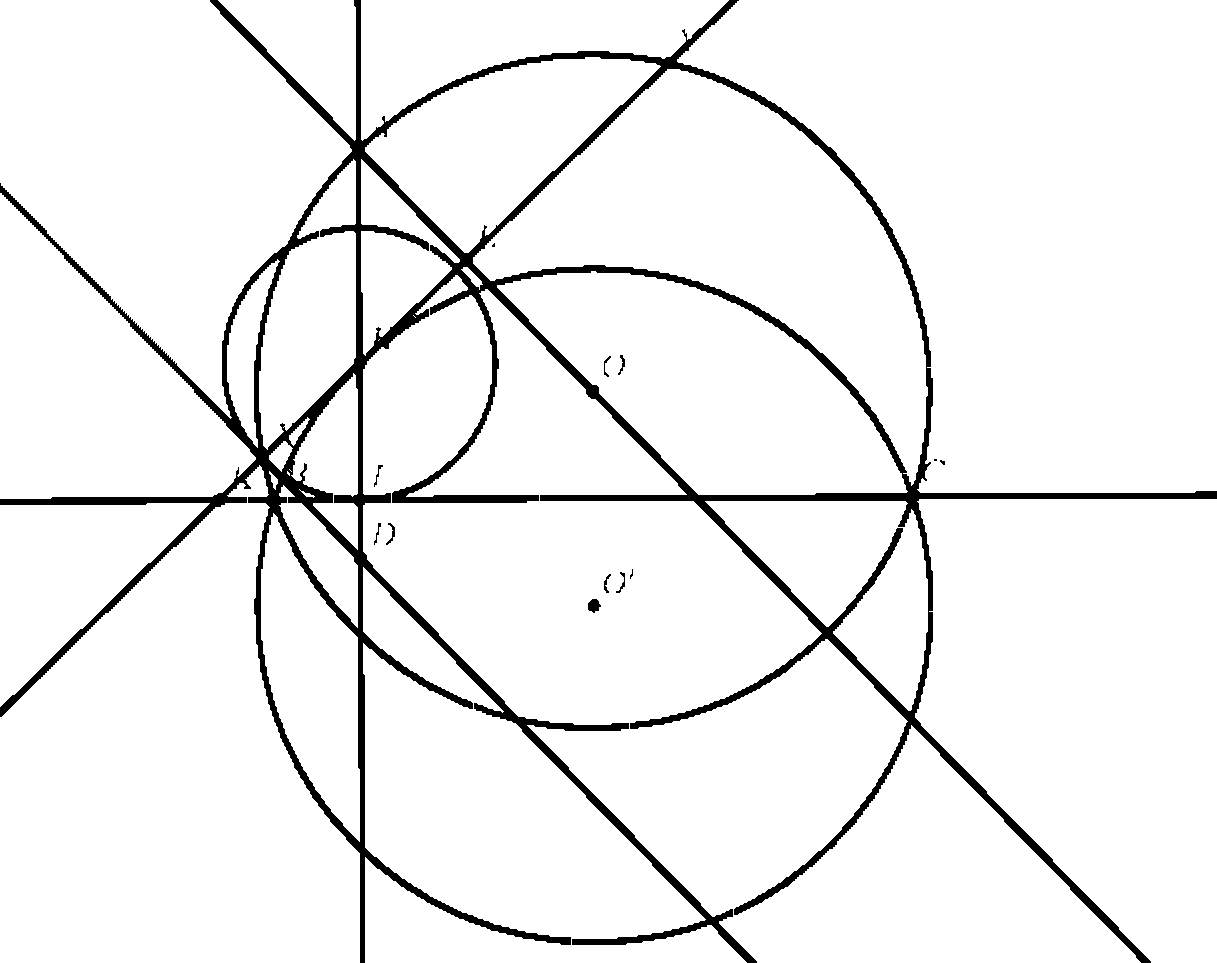 draw((159, 499)--(160, 499));
draw((159, 499)--(160, 498));
draw((160, 499)--(161, 499));
draw((160, 499)--(161, 498));
draw((160, 498)--(161, 497));
draw((161, 499)--(162, 499));
draw((161, 499)--(162, 498));
draw((161, 498)--(162, 497));
draw((161, 497)--(162, 496));
draw((162, 499)--(163, 498));
draw((162, 498)--(163, 497));
draw((162, 497)--(163, 496));
draw((162, 496)--(163, 495));
draw((163, 498)--(164, 497));
draw((163, 497)--(164, 496));
draw((163, 496)--(164, 495));
draw((163, 495)--(164, 494));
draw((164, 497)--(165, 496));
draw((164, 496)--(165, 495));
draw((164, 495)--(165, 494));
draw((164, 494)--(164, 493));
draw((164, 494)--(165, 493));
draw((165, 496)--(166, 495));
draw((165, 495)--(166, 494));
draw((165, 494)--(166, 493));
draw((164, 493)--(165, 492));
draw((165, 493)--(166, 492));
draw((166, 495)--(167, 494));
draw((166, 494)--(167, 493));
draw((166, 493)--(167, 492));
draw((165, 492)--(166, 491));
draw((166, 492)--(167, 491));
draw((167, 494)--(168, 493));
draw((167, 493)--(168, 492));
draw((167, 492)--(168, 491));
draw((166, 491)--(167, 490));
draw((167, 491)--(168, 490));
draw((168, 493)--(169, 492));
draw((168, 492)--(169, 491));
draw((168, 491)--(169, 490));
draw((167, 490)--(168, 489));
draw((168, 490)--(169, 489));
draw((169, 492)--(170, 491));
draw((169, 491)--(170, 490));
draw((169, 490)--(170, 489));
draw((168, 489)--(169, 488));
draw((169, 489)--(170, 488));
draw((170, 491)--(171, 490));
draw((170, 490)--(171, 489));
draw((170, 489)--(171, 488));
draw((169, 488)--(170, 487));
draw((170, 488)--(171, 487));
draw((171, 490)--(172, 489));
draw((171, 489)--(172, 488));
draw((171, 488)--(172, 487));
draw((170, 487)--(171, 486));
draw((171, 487)--(172, 486));
draw((172, 489)--(173, 488));
draw((172, 488)--(173, 487));
draw((172, 487)--(173, 486));
draw((171, 486)--(172, 485));
draw((172, 486)--(173, 485));
draw((173, 488)--(174, 487));
draw((173, 487)--(174, 486));
draw((173, 486)--(174, 485));
draw((172, 485)--(173, 484));
draw((173, 485)--(174, 484));
draw((174, 487)--(175, 486));
draw((174, 486)--(175, 485));
draw((174, 485)--(175, 484));
draw((173, 484)--(174, 483));
draw((174, 484)--(175, 483));
draw((175, 486)--(176, 485));
draw((175, 485)--(176, 484));
draw((175, 484)--(176, 483));
draw((174, 483)--(175, 482));
draw((175, 483)--(176, 482));
draw((176, 485)--(177, 484));
draw((176, 484)--(177, 483));
draw((176, 483)--(177, 482));
draw((175, 482)--(176, 481));
draw((176, 482)--(177, 481));
draw((177, 484)--(178, 483));
draw((177, 483)--(178, 482));
draw((177, 482)--(178, 481));
draw((176, 481)--(177, 480));
draw((177, 481)--(178, 480));
draw((178, 483)--(179, 482));
draw((178, 482)--(179, 481));
draw((178, 481)--(179, 480));
draw((177, 480)--(178, 479));
draw((178, 480)--(179, 479));
draw((179, 482)--(180, 481));
draw((179, 481)--(180, 480));
draw((179, 480)--(180, 479));
draw((178, 479)--(179, 478));
draw((179, 479)--(180, 478));
draw((180, 481)--(181, 480));
draw((180, 480)--(181, 479));
draw((180, 479)--(181, 478));
draw((179, 478)--(180, 477));
draw((180, 478)--(181, 477));
draw((181, 480)--(182, 479));
draw((181, 479)--(182, 478));
draw((181, 478)--(182, 477));
draw((180, 477)--(181, 476));
draw((181, 477)--(182, 476));
draw((182, 479)--(183, 478));
draw((182, 478)--(183, 477));
draw((182, 477)--(183, 476));
draw((181, 476)--(182, 475));
draw((182, 476)--(183, 475));
draw((183, 478)--(184, 477));
draw((183, 477)--(184, 476));
draw((183, 476)--(184, 475));
draw((182, 475)--(183, 474));
draw((183, 475)--(184, 474));
draw((184, 477)--(185, 476));
draw((184, 476)--(185, 475));
draw((184, 475)--(185, 474));
draw((183, 474)--(184, 473));
draw((184, 474)--(185, 473));
draw((185, 476)--(186, 475));
draw((185, 475)--(186, 474));
draw((185, 474)--(186, 473));
draw((184, 473)--(185, 472));
draw((185, 473)--(186, 472));
draw((186, 475)--(187, 474));
draw((186, 474)--(187, 473));
draw((186, 473)--(187, 472));
draw((185, 472)--(186, 471));
draw((186, 472)--(187, 471));
draw((187, 473)--(188, 472));
draw((187, 472)--(188, 471));
draw((186, 471)--(187, 470));
draw((187, 471)--(188, 470));
draw((188, 472)--(189, 471));
draw((188, 471)--(189, 470));
draw((187, 470)--(188, 469));
draw((188, 470)--(189, 469));
draw((189, 471)--(190, 470));
draw((189, 470)--(190, 469));
draw((188, 469)--(189, 468));
draw((189, 469)--(190, 468));
draw((190, 470)--(191, 469));
draw((190, 469)--(191, 468));
draw((189, 468)--(190, 467));
draw((190, 468)--(191, 467));
draw((191, 469)--(192, 468));
draw((191, 468)--(192, 467));
draw((190, 467)--(191, 466));
draw((191, 467)--(192, 466));
draw((192, 468)--(193, 467));
draw((192, 467)--(193, 466));
draw((191, 466)--(192, 465));
draw((192, 466)--(193, 465));
draw((193, 467)--(194, 466));
draw((193, 466)--(194, 465));
draw((192, 465)--(193, 464));
draw((193, 465)--(194, 464));
draw((194, 466)--(195, 465));
draw((194, 465)--(195, 464));
draw((193, 464)--(194, 463));
draw((194, 464)--(195, 463));
draw((195, 465)--(196, 464));
draw((195, 464)--(196, 463));
draw((194, 463)--(195, 462));
draw((195, 463)--(196, 462));
draw((196, 464)--(197, 463));
draw((196, 463)--(197, 462));
draw((195, 462)--(196, 461));
draw((196, 462)--(197, 461));
draw((197, 463)--(198, 462));
draw((197, 462)--(198, 461));
draw((196, 461)--(197, 460));
draw((197, 461)--(198, 460));
draw((198, 462)--(199, 461));
draw((198, 461)--(199, 460));
draw((197, 460)--(197, 459));
draw((197, 460)--(198, 459));
draw((198, 460)--(199, 459));
draw((199, 461)--(200, 460));
draw((199, 460)--(200, 459));
draw((197, 459)--(198, 458));
draw((198, 459)--(199, 458));
draw((199, 459)--(200, 458));
draw((200, 460)--(201, 459));
draw((200, 459)--(201, 458));
draw((198, 458)--(199, 457));
draw((199, 458)--(200, 457));
draw((200, 458)--(201, 457));
draw((201, 459)--(202, 458));
draw((201, 458)--(202, 457));
draw((199, 457)--(200, 456));
draw((200, 457)--(201, 456));
draw((201, 457)--(202, 456));
draw((202, 458)--(203, 457));
draw((202, 457)--(203, 456));
draw((200, 456)--(201, 455));
draw((201, 456)--(202, 455));
draw((202, 456)--(203, 455));
draw((203, 457)--(204, 456));
draw((203, 456)--(204, 455));
draw((201, 455)--(202, 454));
draw((202, 455)--(203, 454));
draw((203, 455)--(204, 454));
draw((204, 456)--(205, 455));
draw((204, 455)--(205, 454));
draw((202, 454)--(203, 453));
draw((203, 454)--(204, 453));
draw((204, 454)--(205, 453));
draw((205, 455)--(206, 454));
draw((205, 454)--(206, 453));
draw((203, 453)--(204, 452));
draw((204, 453)--(205, 452));
draw((205, 453)--(206, 452));
draw((206, 454)--(207, 453));
draw((206, 453)--(207, 452));
draw((204, 452)--(205, 451));
draw((205, 452)--(206, 451));
draw((206, 452)--(207, 451));
draw((207, 453)--(208, 452));
draw((207, 452)--(208, 451));
draw((205, 451)--(206, 450));
draw((206, 451)--(207, 450));
draw((207, 451)--(208, 450));
draw((208, 452)--(209, 451));
draw((208, 451)--(209, 450));
draw((206, 450)--(207, 449));
draw((207, 450)--(208, 449));
draw((208, 450)--(209, 449));
draw((209, 451)--(210, 450));
draw((209, 450)--(210, 449));
draw((207, 449)--(208, 448));
draw((208, 449)--(209, 448));
draw((209, 449)--(210, 448));
draw((210, 450)--(211, 449));
draw((210, 449)--(211, 448));
draw((208, 448)--(209, 447));
draw((209, 448)--(210, 447));
draw((210, 448)--(211, 447));
draw((211, 449)--(212, 448));
draw((211, 448)--(212, 447));
draw((209, 447)--(210, 446));
draw((210, 447)--(211, 446));
draw((211, 447)--(212, 446));
draw((212, 448)--(213, 447));
draw((212, 447)--(213, 446));
draw((210, 446)--(211, 445));
draw((211, 446)--(212, 445));
draw((212, 446)--(213, 445));
draw((213, 447)--(214, 446));
draw((213, 446)--(214, 445));
draw((211, 445)--(212, 444));
draw((212, 445)--(213, 444));
draw((213, 445)--(214, 444));
draw((214, 446)--(215, 445));
draw((214, 445)--(215, 444));
draw((212, 444)--(213, 443));
draw((213, 444)--(214, 443));
draw((214, 444)--(215, 443));
draw((215, 445)--(216, 444));
draw((215, 444)--(216, 443));
draw((213, 443)--(214, 442));
draw((214, 443)--(215, 442));
draw((215, 443)--(216, 442));
draw((216, 444)--(217, 443));
draw((216, 443)--(217, 442));
draw((214, 442)--(215, 441));
draw((215, 442)--(216, 441));
draw((216, 442)--(217, 441));
draw((217, 443)--(218, 442));
draw((217, 442)--(218, 441));
draw((215, 441)--(216, 440));
draw((216, 441)--(217, 440));
draw((217, 441)--(218, 440));
draw((218, 442)--(219, 441));
draw((218, 441)--(219, 440));
draw((216, 440)--(217, 439));
draw((217, 440)--(218, 439));
draw((218, 440)--(219, 439));
draw((219, 441)--(220, 440));
draw((219, 440)--(220, 439));
draw((217, 439)--(218, 438));
draw((218, 439)--(219, 438));
draw((219, 439)--(220, 438));
draw((220, 439)--(221, 438));
draw((218, 438)--(219, 437));
draw((219, 438)--(220, 437));
draw((220, 438)--(221, 437));
draw((221, 438)--(222, 437));
draw((219, 437)--(220, 436));
draw((220, 437)--(221, 436));
draw((221, 437)--(222, 436));
draw((222, 437)--(223, 436));
draw((220, 436)--(221, 435));
draw((221, 436)--(222, 435));
draw((222, 436)--(223, 435));
draw((223, 436)--(224, 435));
draw((221, 435)--(222, 434));
draw((222, 435)--(223, 434));
draw((223, 435)--(224, 434));
draw((224, 435)--(225, 434));
draw((222, 434)--(223, 433));
draw((223, 434)--(224, 433));
draw((224, 434)--(225, 433));
draw((225, 434)--(226, 433));
draw((223, 433)--(224, 432));
draw((224, 433)--(225, 432));
draw((225, 433)--(226, 432));
draw((226, 433)--(227, 432));
draw((224, 432)--(225, 431));
draw((225, 432)--(226, 431));
draw((226, 432)--(227, 431));
draw((227, 432)--(228, 431));
draw((225, 431)--(226, 430));
draw((226, 431)--(227, 430));
draw((227, 431)--(228, 430));
draw((228, 431)--(229, 430));
draw((226, 430)--(227, 429));
draw((227, 430)--(228, 429));
draw((228, 430)--(229, 429));
draw((229, 430)--(230, 429));
draw((227, 429)--(228, 428));
draw((228, 429)--(229, 428));
draw((229, 429)--(230, 428));
draw((230, 429)--(231, 428));
draw((228, 428)--(229, 427));
draw((229, 428)--(230, 427));
draw((230, 428)--(231, 427));
draw((231, 428)--(232, 429));
draw((231, 428)--(232, 428));
draw((231, 428)--(232, 427));
draw((229, 427)--(229, 426));
draw((229, 427)--(230, 426));
draw((230, 427)--(231, 426));
draw((231, 427)--(232, 426));
draw((232, 429)--(232, 430));
draw((232, 429)--(233, 430));
draw((232, 429)--(233, 429));
draw((232, 429)--(233, 428));
draw((232, 428)--(233, 427));
draw((232, 427)--(233, 426));
draw((229, 426)--(230, 425));
draw((230, 426)--(231, 425));
draw((231, 426)--(232, 425));
draw((232, 426)--(233, 425));
draw((232, 430)--(232, 431));
draw((232, 430)--(233, 431));
draw((233, 430)--(234, 431));
draw((233, 430)--(234, 430));
draw((233, 430)--(234, 429));
draw((233, 429)--(234, 428));
draw((233, 428)--(234, 427));
draw((233, 427)--(234, 426));
draw((233, 426)--(234, 425));
draw((230, 425)--(230, 424));
draw((230, 425)--(231, 424));
draw((231, 425)--(232, 424));
draw((232, 425)--(233, 424));
draw((233, 425)--(234, 424));
draw((232, 431)--(232, 432));
draw((232, 431)--(233, 432));
draw((233, 431)--(234, 432));
draw((234, 429)--(235, 428));
draw((234, 428)--(235, 427));
draw((234, 427)--(235, 426));
draw((234, 426)--(235, 425));
draw((234, 425)--(235, 424));
draw((230, 424)--(230, 423));
draw((230, 424)--(231, 423));
draw((231, 424)--(232, 423));
draw((232, 424)--(233, 423));
draw((233, 424)--(234, 423));
draw((234, 424)--(235, 423));
draw((232, 432)--(232, 433));
draw((232, 432)--(233, 433));
draw((233, 432)--(234, 433));
draw((235, 428)--(236, 429));
draw((235, 428)--(236, 428));
draw((235, 428)--(236, 427));
draw((235, 427)--(236, 426));
draw((235, 426)--(236, 425));
draw((235, 425)--(236, 424));
draw((235, 424)--(236, 423));
draw((230, 423)--(229, 422));
draw((230, 423)--(230, 422));
draw((230, 423)--(231, 422));
draw((231, 423)--(232, 422));
draw((232, 423)--(233, 422));
draw((233, 423)--(234, 422));
draw((234, 423)--(235, 422));
draw((235, 423)--(236, 422));
draw((232, 433)--(232, 434));
draw((232, 433)--(233, 434));
draw((233, 433)--(234, 434));
draw((236, 429)--(237, 429));
draw((236, 429)--(237, 428));
draw((236, 428)--(237, 427));
draw((236, 427)--(237, 426));
draw((236, 423)--(237, 422));
draw((229, 422)--(228, 421));
draw((229, 422)--(229, 421));
draw((229, 422)--(230, 421));
draw((230, 422)--(231, 421));
draw((231, 422)--(232, 421));
draw((232, 422)--(233, 421));
draw((233, 422)--(234, 421));
draw((234, 422)--(235, 421));
draw((235, 422)--(236, 421));
draw((236, 422)--(237, 421));
draw((232, 434)--(232, 435));
draw((232, 434)--(233, 435));
draw((233, 434)--(234, 435));
draw((237, 429)--(238, 430));
draw((237, 429)--(238, 429));
draw((237, 429)--(238, 428));
draw((237, 428)--(238, 427));
draw((237, 422)--(238, 421));
draw((228, 421)--(227, 420));
draw((228, 421)--(228, 420));
draw((228, 421)--(229, 420));
draw((229, 421)--(230, 420));
draw((230, 421)--(231, 420));
draw((231, 421)--(232, 420));
draw((232, 421)--(233, 420));
draw((233, 421)--(234, 420));
draw((234, 421)--(235, 420));
draw((235, 421)--(236, 420));
draw((236, 421)--(237, 420));
draw((237, 421)--(238, 420));
draw((232, 435)--(232, 436));
draw((232, 435)--(233, 436));
draw((233, 435)--(234, 436));
draw((238, 430)--(239, 431));
draw((238, 430)--(239, 430));
draw((238, 430)--(239, 429));
draw((238, 429)--(239, 428));
draw((238, 421)--(239, 420));
draw((227, 420)--(226, 419));
draw((227, 420)--(227, 419));
draw((227, 420)--(228, 419));
draw((228, 420)--(229, 419));
draw((229, 420)--(230, 419));
draw((231, 420)--(232, 419));
draw((232, 420)--(233, 419));
draw((233, 420)--(234, 419));
draw((235, 420)--(236, 419));
draw((236, 420)--(237, 419));
draw((237, 420)--(238, 419));
draw((238, 420)--(239, 419));
draw((232, 436)--(232, 437));
draw((232, 436)--(233, 437));
draw((233, 436)--(234, 437));
draw((239, 431)--(240, 432));
draw((239, 431)--(240, 431));
draw((239, 431)--(240, 430));
draw((239, 430)--(240, 429));
draw((239, 420)--(240, 419));
draw((226, 419)--(225, 418));
draw((226, 419)--(226, 418));
draw((226, 419)--(227, 418));
draw((227, 419)--(228, 418));
draw((228, 419)--(229, 418));
draw((232, 419)--(232, 418));
draw((232, 419)--(233, 418));
draw((233, 419)--(234, 418));
draw((236, 419)--(237, 418));
draw((237, 419)--(238, 418));
draw((238, 419)--(239, 418));
draw((239, 419)--(240, 418));
draw((232, 437)--(232, 438));
draw((232, 437)--(233, 438));
draw((233, 437)--(234, 438));
draw((240, 432)--(241, 433));
draw((240, 432)--(241, 432));
draw((240, 432)--(241, 431));
draw((240, 431)--(241, 430));
draw((240, 419)--(241, 418));
draw((225, 418)--(225, 417));
draw((225, 418)--(226, 417));
draw((226, 418)--(227, 417));
draw((227, 418)--(228, 417));
draw((232, 418)--(232, 417));
draw((232, 418)--(233, 417));
draw((233, 418)--(234, 417));
draw((237, 418)--(238, 417));
draw((238, 418)--(239, 417));
draw((239, 418)--(240, 417));
draw((240, 418)--(241, 417));
draw((232, 438)--(232, 439));
draw((232, 438)--(233, 439));
draw((233, 438)--(234, 439));
draw((241, 433)--(242, 434));
draw((241, 433)--(242, 433));
draw((241, 433)--(242, 432));
draw((241, 432)--(242, 431));
draw((241, 418)--(242, 417));
draw((225, 417)--(224, 416));
draw((225, 417)--(225, 416));
draw((225, 417)--(226, 416));
draw((226, 417)--(227, 416));
draw((232, 417)--(232, 416));
draw((232, 417)--(233, 416));
draw((233, 417)--(234, 416));
draw((238, 417)--(239, 416));
draw((239, 417)--(240, 416));
draw((240, 417)--(241, 416));
draw((241, 417)--(242, 416));
draw((232, 439)--(232, 440));
draw((232, 439)--(233, 440));
draw((233, 439)--(234, 440));
draw((242, 434)--(242, 435));
draw((242, 434)--(243, 435));
draw((242, 434)--(243, 434));
draw((242, 434)--(243, 433));
draw((242, 433)--(243, 432));
draw((242, 432)--(243, 431));
draw((242, 417)--(243, 416));
draw((224, 416)--(223, 415));
draw((224, 416)--(224, 415));
draw((224, 416)--(225, 415));
draw((225, 416)--(226, 415));
draw((232, 416)--(232, 415));
draw((232, 416)--(233, 415));
draw((233, 416)--(234, 415));
draw((239, 416)--(240, 415));
draw((240, 416)--(241, 415));
draw((241, 416)--(242, 415));
draw((242, 416)--(243, 415));
draw((232, 440)--(232, 441));
draw((232, 440)--(233, 441));
draw((233, 440)--(234, 441));
draw((243, 435)--(244, 435));
draw((243, 435)--(244, 434));
draw((243, 434)--(244, 433));
draw((243, 433)--(244, 432));
draw((243, 416)--(244, 415));
draw((223, 415)--(222, 414));
draw((223, 415)--(223, 414));
draw((223, 415)--(224, 414));
draw((224, 415)--(225, 414));
draw((232, 415)--(232, 414));
draw((232, 415)--(233, 414));
draw((233, 415)--(234, 414));
draw((240, 415)--(241, 414));
draw((241, 415)--(242, 414));
draw((242, 415)--(243, 414));
draw((243, 415)--(244, 414));
draw((232, 441)--(232, 442));
draw((232, 441)--(233, 442));
draw((233, 441)--(234, 442));
draw((244, 435)--(245, 436));
draw((244, 435)--(245, 435));
draw((244, 435)--(245, 434));
draw((244, 434)--(245, 433));
draw((244, 415)--(245, 414));
draw((222, 414)--(221, 413));
draw((222, 414)--(222, 413));
draw((222, 414)--(223, 413));
draw((223, 414)--(224, 413));
draw((232, 414)--(232, 413));
draw((232, 414)--(233, 413));
draw((233, 414)--(234, 413));
draw((241, 414)--(242, 413));
draw((242, 414)--(243, 413));
draw((243, 414)--(244, 413));
draw((244, 414)--(245, 413));
draw((232, 442)--(232, 443));
draw((232, 442)--(233, 443));
draw((233, 442)--(234, 443));
draw((245, 436)--(246, 437));
draw((245, 436)--(246, 436));
draw((245, 436)--(246, 435));
draw((245, 435)--(246, 434));
draw((245, 434)--(246, 433));
draw((245, 414)--(246, 413));
draw((221, 413)--(220, 412));
draw((221, 413)--(221, 412));
draw((221, 413)--(222, 412));
draw((222, 413)--(223, 412));
draw((232, 413)--(232, 412));
draw((232, 413)--(233, 412));
draw((233, 413)--(234, 412));
draw((242, 413)--(243, 412));
draw((243, 413)--(244, 412));
draw((244, 413)--(245, 412));
draw((245, 413)--(246, 412));
draw((232, 443)--(232, 444));
draw((232, 443)--(233, 444));
draw((233, 443)--(234, 444));
draw((246, 437)--(246, 438));
draw((246, 437)--(247, 438));
draw((246, 437)--(247, 437));
draw((246, 437)--(247, 436));
draw((246, 436)--(247, 435));
draw((246, 435)--(247, 434));
draw((246, 434)--(247, 433));
draw((246, 433)--(247, 432));
draw((246, 413)--(247, 412));
draw((220, 412)--(219, 411));
draw((220, 412)--(220, 411));
draw((220, 412)--(221, 411));
draw((221, 412)--(222, 411));
draw((232, 412)--(232, 411));
draw((232, 412)--(233, 411));
draw((233, 412)--(234, 411));
draw((243, 412)--(244, 411));
draw((244, 412)--(245, 411));
draw((245, 412)--(246, 411));
draw((246, 412)--(247, 411));
draw((232, 444)--(232, 445));
draw((232, 444)--(233, 445));
draw((233, 444)--(234, 445));
draw((246, 438)--(246, 439));
draw((247, 438)--(248, 438));
draw((247, 438)--(248, 437));
draw((247, 437)--(248, 436));
draw((247, 436)--(248, 435));
draw((247, 432)--(246, 431));
draw((247, 432)--(247, 431));
draw((247, 412)--(248, 411));
draw((219, 411)--(218, 410));
draw((219, 411)--(219, 410));
draw((219, 411)--(220, 410));
draw((220, 411)--(221, 410));
draw((221, 411)--(222, 410));
draw((232, 411)--(232, 410));
draw((232, 411)--(233, 410));
draw((233, 411)--(234, 410));
draw((244, 411)--(245, 410));
draw((245, 411)--(246, 410));
draw((246, 411)--(247, 410));
draw((247, 411)--(248, 410));
draw((232, 445)--(232, 446));
draw((232, 445)--(233, 446));
draw((233, 445)--(234, 446));
draw((246, 439)--(245, 440));
draw((246, 439)--(246, 440));
draw((248, 438)--(249, 439));
draw((248, 438)--(249, 438));
draw((248, 438)--(249, 437));
draw((248, 437)--(249, 436));
draw((248, 411)--(249, 410));
draw((218, 410)--(218, 409));
draw((218, 410)--(219, 409));
draw((219, 410)--(220, 409));
draw((220, 410)--(221, 409));
draw((232, 410)--(232, 409));
draw((232, 410)--(233, 409));
draw((233, 410)--(234, 409));
draw((245, 410)--(246, 409));
draw((246, 410)--(247, 409));
draw((247, 410)--(248, 409));
draw((248, 410)--(249, 409));
draw((232, 446)--(232, 447));
draw((232, 446)--(233, 447));
draw((233, 446)--(234, 447));
draw((245, 440)--(246, 441));
draw((249, 439)--(250, 440));
draw((249, 439)--(250, 439));
draw((249, 439)--(250, 438));
draw((249, 438)--(250, 437));
draw((249, 410)--(250, 409));
draw((218, 409)--(217, 408));
draw((218, 409)--(218, 408));
draw((218, 409)--(219, 408));
draw((219, 409)--(220, 408));
draw((232, 409)--(232, 408));
draw((232, 409)--(233, 408));
draw((233, 409)--(234, 408));
draw((246, 409)--(247, 408));
draw((247, 409)--(248, 408));
draw((248, 409)--(249, 408));
draw((249, 409)--(250, 408));
draw((232, 447)--(232, 448));
draw((232, 447)--(233, 448));
draw((233, 447)--(234, 448));
draw((250, 440)--(251, 441));
draw((250, 440)--(251, 440));
draw((250, 440)--(251, 439));
draw((250, 439)--(251, 438));
draw((250, 409)--(251, 408));
draw((217, 408)--(216, 407));
draw((217, 408)--(217, 407));
draw((217, 408)--(218, 407));
draw((218, 408)--(219, 407));
draw((232, 408)--(232, 407));
draw((232, 408)--(233, 407));
draw((233, 408)--(234, 407));
draw((247, 408)--(248, 407));
draw((248, 408)--(249, 407));
draw((249, 408)--(250, 407));
draw((250, 408)--(251, 407));
draw((232, 448)--(232, 449));
draw((232, 448)--(233, 449));
draw((233, 448)--(234, 449));
draw((251, 441)--(252, 441));
draw((251, 441)--(252, 440));
draw((251, 440)--(252, 439));
draw((251, 439)--(252, 438));
draw((251, 408)--(252, 407));
draw((216, 407)--(215, 406));
draw((216, 407)--(216, 406));
draw((216, 407)--(217, 406));
draw((217, 407)--(218, 406));
draw((232, 407)--(232, 406));
draw((232, 407)--(233, 406));
draw((233, 407)--(234, 406));
draw((248, 407)--(249, 406));
draw((249, 407)--(250, 406));
draw((250, 407)--(251, 406));
draw((251, 407)--(252, 406));
draw((232, 449)--(232, 450));
draw((232, 449)--(233, 450));
draw((233, 449)--(234, 450));
draw((252, 441)--(253, 442));
draw((252, 441)--(253, 441));
draw((252, 441)--(253, 440));
draw((252, 440)--(253, 439));
draw((252, 407)--(253, 406));
draw((215, 406)--(215, 405));
draw((215, 406)--(216, 405));
draw((216, 406)--(217, 405));
draw((217, 406)--(218, 405));
draw((232, 406)--(232, 405));
draw((232, 406)--(233, 405));
draw((233, 406)--(234, 405));
draw((249, 406)--(250, 405));
draw((250, 406)--(251, 405));
draw((251, 406)--(252, 405));
draw((252, 406)--(253, 405));
draw((232, 450)--(232, 451));
draw((232, 450)--(233, 451));
draw((233, 450)--(234, 451));
draw((253, 442)--(254, 443));
draw((253, 442)--(254, 442));
draw((253, 442)--(254, 441));
draw((253, 441)--(254, 440));
draw((215, 405)--(214, 404));
draw((215, 405)--(215, 404));
draw((215, 405)--(216, 404));
draw((216, 405)--(217, 404));
draw((232, 405)--(232, 404));
draw((232, 405)--(233, 404));
draw((233, 405)--(234, 404));
draw((250, 405)--(251, 404));
draw((251, 405)--(252, 404));
draw((252, 405)--(253, 404));
draw((253, 405)--(254, 404));
draw((232, 451)--(232, 452));
draw((232, 451)--(233, 452));
draw((233, 451)--(234, 452));
draw((254, 443)--(255, 444));
draw((254, 443)--(255, 443));
draw((254, 443)--(255, 442));
draw((254, 442)--(255, 441));
draw((214, 404)--(213, 403));
draw((214, 404)--(214, 403));
draw((214, 404)--(215, 403));
draw((215, 404)--(216, 403));
draw((232, 404)--(232, 403));
draw((232, 404)--(233, 403));
draw((233, 404)--(234, 403));
draw((251, 404)--(252, 403));
draw((252, 404)--(253, 403));
draw((253, 404)--(254, 403));
draw((254, 404)--(255, 403));
draw((232, 452)--(232, 453));
draw((232, 452)--(233, 453));
draw((233, 452)--(234, 453));
draw((255, 444)--(256, 444));
draw((255, 444)--(256, 443));
draw((255, 443)--(256, 442));
draw((255, 442)--(256, 441));
draw((213, 403)--(212, 402));
draw((213, 403)--(213, 402));
draw((213, 403)--(214, 402));
draw((214, 403)--(215, 402));
draw((232, 403)--(232, 402));
draw((232, 403)--(233, 402));
draw((233, 403)--(234, 402));
draw((252, 403)--(253, 402));
draw((253, 403)--(254, 402));
draw((254, 403)--(255, 402));
draw((255, 403)--(256, 402));
draw((232, 453)--(232, 454));
draw((232, 453)--(233, 454));
draw((233, 453)--(234, 454));
draw((256, 444)--(257, 445));
draw((256, 444)--(257, 444));
draw((256, 444)--(257, 443));
draw((256, 443)--(257, 442));
draw((212, 402)--(212, 401));
draw((212, 402)--(213, 401));
draw((213, 402)--(214, 401));
draw((214, 402)--(215, 401));
draw((232, 402)--(232, 401));
draw((232, 402)--(233, 401));
draw((233, 402)--(234, 401));
draw((253, 402)--(254, 401));
draw((254, 402)--(255, 401));
draw((255, 402)--(256, 401));
draw((256, 402)--(257, 401));
draw((232, 454)--(232, 455));
draw((232, 454)--(233, 455));
draw((233, 454)--(234, 455));
draw((257, 445)--(258, 446));
draw((257, 445)--(258, 445));
draw((257, 445)--(258, 444));
draw((257, 444)--(258, 443));
draw((212, 401)--(211, 400));
draw((212, 401)--(212, 400));
draw((212, 401)--(213, 400));
draw((213, 401)--(214, 400));
draw((232, 401)--(232, 400));
draw((232, 401)--(233, 400));
draw((233, 401)--(234, 400));
draw((254, 401)--(255, 400));
draw((255, 401)--(256, 400));
draw((256, 401)--(257, 400));
draw((257, 401)--(258, 400));
draw((232, 455)--(232, 456));
draw((232, 455)--(233, 456));
draw((233, 455)--(234, 456));
draw((258, 446)--(259, 446));
draw((258, 446)--(259, 445));
draw((258, 445)--(259, 444));
draw((258, 444)--(259, 443));
draw((211, 400)--(210, 399));
draw((211, 400)--(211, 399));
draw((211, 400)--(212, 399));
draw((212, 400)--(213, 399));
draw((232, 400)--(232, 399));
draw((232, 400)--(233, 399));
draw((233, 400)--(234, 399));
draw((255, 400)--(256, 399));
draw((256, 400)--(257, 399));
draw((257, 400)--(258, 399));
draw((258, 400)--(259, 399));
draw((232, 456)--(232, 457));
draw((232, 456)--(233, 457));
draw((233, 456)--(234, 457));
draw((259, 446)--(260, 447));
draw((259, 446)--(260, 446));
draw((259, 446)--(260, 445));
draw((259, 445)--(260, 444));
draw((210, 399)--(210, 398));
draw((210, 399)--(211, 398));
draw((211, 399)--(212, 398));
draw((212, 399)--(213, 398));
draw((232, 399)--(232, 398));
draw((232, 399)--(233, 398));
draw((233, 399)--(234, 398));
draw((256, 399)--(257, 398));
draw((257, 399)--(258, 398));
draw((258, 399)--(259, 398));
draw((259, 399)--(260, 398));
draw((232, 457)--(232, 458));
draw((232, 457)--(233, 458));
draw((233, 457)--(234, 458));
draw((260, 447)--(261, 447));
draw((260, 447)--(261, 446));
draw((260, 446)--(261, 445));
draw((210, 398)--(209, 397));
draw((210, 398)--(210, 397));
draw((210, 398)--(211, 397));
draw((211, 398)--(212, 397));
draw((232, 398)--(232, 397));
draw((232, 398)--(233, 397));
draw((233, 398)--(234, 397));
draw((257, 398)--(258, 397));
draw((258, 398)--(259, 397));
draw((259, 398)--(260, 397));
draw((260, 398)--(261, 397));
draw((232, 458)--(232, 459));
draw((232, 458)--(233, 459));
draw((233, 458)--(234, 459));
draw((261, 447)--(262, 448));
draw((261, 447)--(262, 447));
draw((261, 447)--(262, 446));
draw((261, 446)--(262, 445));
draw((209, 397)--(208, 396));
draw((209, 397)--(209, 396));
draw((209, 397)--(210, 396));
draw((210, 397)--(211, 396));
draw((232, 397)--(232, 396));
draw((232, 397)--(233, 396));
draw((233, 397)--(234, 396));
draw((258, 397)--(259, 396));
draw((259, 397)--(260, 396));
draw((260, 397)--(261, 396));
draw((261, 397)--(262, 396));
draw((232, 459)--(232, 460));
draw((232, 459)--(233, 460));
draw((233, 459)--(234, 460));
draw((262, 448)--(263, 449));
draw((262, 448)--(263, 448));
draw((262, 448)--(263, 447));
draw((262, 447)--(263, 446));
draw((208, 396)--(208, 395));
draw((208, 396)--(209, 395));
draw((209, 396)--(210, 395));
draw((232, 396)--(232, 395));
draw((232, 396)--(233, 395));
draw((233, 396)--(234, 395));
draw((259, 396)--(260, 395));
draw((260, 396)--(261, 395));
draw((261, 396)--(262, 395));
draw((262, 396)--(263, 395));
draw((232, 460)--(232, 461));
draw((232, 460)--(233, 461));
draw((233, 460)--(234, 461));
draw((263, 449)--(264, 449));
draw((263, 449)--(264, 448));
draw((263, 448)--(264, 447));
draw((263, 447)--(264, 446));
draw((208, 395)--(207, 394));
draw((208, 395)--(208, 394));
draw((208, 395)--(209, 394));
draw((209, 395)--(210, 394));
draw((232, 395)--(232, 394));
draw((232, 395)--(233, 394));
draw((233, 395)--(234, 394));
draw((260, 395)--(261, 394));
draw((261, 395)--(262, 394));
draw((262, 395)--(263, 394));
draw((263, 395)--(264, 394));
draw((232, 461)--(232, 462));
draw((232, 461)--(233, 462));
draw((233, 461)--(234, 462));
draw((264, 449)--(265, 450));
draw((264, 449)--(265, 449));
draw((264, 449)--(265, 448));
draw((264, 448)--(265, 447));
draw((207, 394)--(206, 393));
draw((207, 394)--(207, 393));
draw((207, 394)--(208, 393));
draw((208, 394)--(209, 393));
draw((232, 394)--(232, 393));
draw((232, 394)--(233, 393));
draw((233, 394)--(234, 393));
draw((261, 394)--(262, 393));
draw((262, 394)--(263, 393));
draw((263, 394)--(264, 393));
draw((264, 394)--(265, 393));
draw((232, 462)--(232, 463));
draw((232, 462)--(233, 463));
draw((233, 462)--(234, 463));
draw((265, 450)--(266, 450));
draw((265, 450)--(266, 449));
draw((265, 449)--(266, 448));
draw((206, 393)--(206, 392));
draw((206, 393)--(207, 392));
draw((207, 393)--(208, 392));
draw((208, 393)--(209, 392));
draw((232, 393)--(232, 392));
draw((232, 393)--(233, 392));
draw((233, 393)--(234, 392));
draw((262, 393)--(262, 392));
draw((262, 393)--(263, 392));
draw((263, 393)--(264, 392));
draw((264, 393)--(265, 392));
draw((265, 393)--(266, 392));
draw((232, 463)--(232, 464));
draw((232, 463)--(233, 464));
draw((233, 463)--(234, 464));
draw((266, 450)--(267, 451));
draw((266, 450)--(267, 450));
draw((266, 450)--(267, 449));
draw((266, 449)--(267, 448));
draw((206, 392)--(205, 391));
draw((206, 392)--(206, 391));
draw((206, 392)--(207, 391));
draw((207, 392)--(208, 391));
draw((232, 392)--(232, 391));
draw((232, 392)--(233, 391));
draw((233, 392)--(234, 391));
draw((262, 392)--(263, 391));
draw((263, 392)--(264, 391));
draw((264, 392)--(265, 391));
draw((265, 392)--(266, 391));
draw((266, 392)--(267, 391));
draw((232, 464)--(232, 465));
draw((232, 464)--(233, 465));
draw((233, 464)--(234, 465));
draw((267, 451)--(268, 452));
draw((267, 451)--(268, 451));
draw((267, 451)--(268, 450));
draw((267, 450)--(268, 449));
draw((205, 391)--(205, 390));
draw((205, 391)--(206, 390));
draw((206, 391)--(207, 390));
draw((232, 391)--(232, 390));
draw((232, 391)--(233, 390));
draw((233, 391)--(234, 390));
draw((263, 391)--(264, 390));
draw((264, 391)--(265, 390));
draw((265, 391)--(266, 390));
draw((266, 391)--(267, 390));
draw((267, 391)--(268, 390));
draw((232, 465)--(232, 466));
draw((232, 465)--(233, 466));
draw((233, 465)--(234, 466));
draw((268, 452)--(269, 452));
draw((268, 452)--(269, 451));
draw((268, 451)--(269, 450));
draw((268, 450)--(269, 449));
draw((205, 390)--(204, 389));
draw((205, 390)--(205, 389));
draw((205, 390)--(206, 389));
draw((206, 390)--(207, 389));
draw((232, 390)--(232, 389));
draw((232, 390)--(233, 389));
draw((233, 390)--(234, 389));
draw((264, 390)--(265, 389));
draw((265, 390)--(266, 389));
draw((266, 390)--(267, 389));
draw((267, 390)--(268, 389));
draw((268, 390)--(269, 389));
draw((232, 466)--(232, 467));
draw((232, 466)--(233, 467));
draw((233, 466)--(234, 467));
draw((269, 452)--(270, 453));
draw((269, 452)--(270, 452));
draw((269, 452)--(270, 451));
draw((269, 451)--(270, 450));
draw((204, 389)--(203, 388));
draw((204, 389)--(204, 388));
draw((204, 389)--(205, 388));
draw((205, 389)--(206, 388));
draw((232, 389)--(232, 388));
draw((232, 389)--(233, 388));
draw((233, 389)--(234, 388));
draw((265, 389)--(266, 388));
draw((266, 389)--(267, 388));
draw((267, 389)--(268, 388));
draw((268, 389)--(269, 388));
draw((269, 389)--(270, 388));
draw((232, 467)--(232, 468));
draw((232, 467)--(233, 468));
draw((233, 467)--(234, 468));
draw((270, 453)--(271, 453));
draw((270, 453)--(271, 452));
draw((270, 452)--(271, 451));
draw((203, 388)--(203, 387));
draw((203, 388)--(204, 387));
draw((204, 388)--(205, 387));
draw((205, 388)--(206, 387));
draw((232, 388)--(232, 387));
draw((232, 388)--(233, 387));
draw((233, 388)--(234, 387));
draw((266, 388)--(267, 387));
draw((267, 388)--(268, 387));
draw((268, 388)--(269, 387));
draw((269, 388)--(270, 387));
draw((270, 388)--(271, 387));
draw((232, 468)--(232, 469));
draw((232, 468)--(233, 469));
draw((233, 468)--(234, 469));
draw((271, 453)--(272, 454));
draw((271, 453)--(272, 453));
draw((271, 453)--(272, 452));
draw((271, 452)--(272, 451));
draw((203, 387)--(202, 386));
draw((203, 387)--(203, 386));
draw((203, 387)--(204, 386));
draw((204, 387)--(205, 386));
draw((232, 387)--(231, 386));
draw((232, 387)--(232, 386));
draw((232, 387)--(233, 386));
draw((233, 387)--(234, 386));
draw((234, 387)--(235, 386));
draw((267, 387)--(268, 386));
draw((268, 387)--(269, 386));
draw((269, 387)--(270, 386));
draw((270, 387)--(271, 386));
draw((271, 387)--(272, 386));
draw((232, 469)--(232, 470));
draw((232, 469)--(233, 470));
draw((233, 469)--(234, 470));
draw((272, 454)--(273, 454));
draw((272, 454)--(273, 453));
draw((272, 453)--(273, 452));
draw((202, 386)--(202, 385));
draw((202, 386)--(203, 385));
draw((203, 386)--(204, 385));
draw((231, 386)--(230, 386));
draw((231, 386)--(230, 385));
draw((231, 386)--(231, 385));
draw((231, 386)--(232, 385));
draw((232, 386)--(233, 385));
draw((233, 386)--(234, 385));
draw((234, 386)--(235, 385));
draw((235, 386)--(236, 386));
draw((235, 386)--(236, 385));
draw((268, 386)--(269, 385));
draw((269, 386)--(270, 385));
draw((270, 386)--(271, 385));
draw((271, 386)--(272, 385));
draw((272, 386)--(273, 385));
draw((232, 470)--(232, 471));
draw((232, 470)--(233, 471));
draw((233, 470)--(234, 471));
draw((273, 454)--(274, 455));
draw((273, 454)--(274, 454));
draw((273, 454)--(274, 453));
draw((273, 453)--(274, 452));
draw((202, 385)--(201, 384));
draw((202, 385)--(202, 384));
draw((202, 385)--(203, 384));
draw((203, 385)--(204, 384));
draw((230, 386)--(229, 386));
draw((230, 386)--(229, 385));
draw((230, 385)--(229, 384));
draw((230, 385)--(230, 384));
draw((230, 385)--(231, 384));
draw((231, 385)--(232, 384));
draw((232, 385)--(233, 384));
draw((233, 385)--(234, 384));
draw((234, 385)--(235, 384));
draw((235, 385)--(236, 384));
draw((236, 386)--(237, 386));
draw((236, 386)--(237, 385));
draw((236, 385)--(237, 384));
draw((269, 385)--(270, 384));
draw((270, 385)--(271, 384));
draw((271, 385)--(272, 384));
draw((272, 385)--(273, 384));
draw((273, 385)--(274, 384));
draw((232, 471)--(232, 472));
draw((232, 471)--(233, 472));
draw((233, 471)--(234, 472));
draw((274, 455)--(275, 455));
draw((274, 455)--(275, 454));
draw((274, 454)--(275, 453));
draw((201, 384)--(201, 383));
draw((201, 384)--(202, 383));
draw((202, 384)--(203, 383));
draw((229, 386)--(228, 386));
draw((229, 386)--(228, 385));
draw((229, 385)--(228, 384));
draw((231, 384)--(232, 383));
draw((232, 384)--(233, 383));
draw((233, 384)--(234, 383));
draw((237, 386)--(238, 386));
draw((237, 386)--(238, 385));
draw((237, 385)--(238, 384));
draw((270, 384)--(271, 383));
draw((271, 384)--(272, 383));
draw((272, 384)--(273, 383));
draw((273, 384)--(274, 383));
draw((274, 384)--(275, 383));
draw((232, 472)--(232, 473));
draw((232, 472)--(233, 473));
draw((233, 472)--(234, 473));
draw((275, 455)--(276, 456));
draw((275, 455)--(276, 455));
draw((275, 455)--(276, 454));
draw((275, 454)--(276, 453));
draw((201, 383)--(200, 382));
draw((201, 383)--(201, 382));
draw((201, 383)--(202, 382));
draw((202, 383)--(203, 382));
draw((228, 386)--(227, 386));
draw((228, 386)--(227, 385));
draw((228, 385)--(227, 384));
draw((232, 383)--(232, 382));
draw((232, 383)--(233, 382));
draw((233, 383)--(234, 382));
draw((238, 386)--(239, 386));
draw((238, 386)--(239, 385));
draw((238, 385)--(239, 384));
draw((271, 383)--(272, 382));
draw((272, 383)--(273, 382));
draw((273, 383)--(274, 382));
draw((274, 383)--(275, 382));
draw((275, 383)--(276, 382));
draw((232, 473)--(232, 474));
draw((232, 473)--(233, 474));
draw((233, 473)--(234, 474));
draw((276, 456)--(277, 456));
draw((276, 456)--(277, 455));
draw((276, 455)--(277, 454));
draw((200, 382)--(200, 381));
draw((200, 382)--(201, 381));
draw((201, 382)--(202, 381));
draw((227, 386)--(226, 386));
draw((227, 386)--(226, 385));
draw((227, 385)--(226, 384));
draw((232, 382)--(232, 381));
draw((232, 382)--(233, 381));
draw((233, 382)--(234, 381));
draw((239, 386)--(240, 386));
draw((239, 386)--(240, 385));
draw((239, 385)--(240, 384));
draw((272, 382)--(273, 381));
draw((273, 382)--(274, 381));
draw((274, 382)--(275, 381));
draw((275, 382)--(276, 381));
draw((276, 382)--(277, 381));
draw((232, 474)--(232, 475));
draw((232, 474)--(233, 475));
draw((233, 474)--(234, 475));
draw((277, 456)--(278, 457));
draw((277, 456)--(278, 456));
draw((277, 456)--(278, 455));
draw((277, 455)--(278, 454));
draw((200, 381)--(199, 380));
draw((200, 381)--(200, 380));
draw((200, 381)--(201, 380));
draw((201, 381)--(202, 380));
draw((226, 386)--(225, 386));
draw((226, 386)--(225, 385));
draw((226, 385)--(225, 384));
draw((226, 384)--(225, 383));
draw((232, 381)--(232, 380));
draw((232, 381)--(233, 380));
draw((233, 381)--(234, 380));
draw((240, 386)--(241, 386));
draw((240, 386)--(241, 385));
draw((240, 385)--(241, 384));
draw((273, 381)--(274, 380));
draw((274, 381)--(275, 380));
draw((275, 381)--(276, 380));
draw((276, 381)--(277, 380));
draw((277, 381)--(278, 380));
draw((232, 475)--(232, 476));
draw((232, 475)--(233, 476));
draw((233, 475)--(234, 476));
draw((278, 457)--(279, 457));
draw((278, 457)--(279, 456));
draw((278, 456)--(279, 455));
draw((199, 380)--(199, 379));
draw((199, 380)--(200, 379));
draw((200, 380)--(201, 379));
draw((201, 380)--(202, 379));
draw((202, 380)--(203, 379));
draw((225, 386)--(224, 385));
draw((225, 385)--(224, 384));
draw((225, 384)--(224, 383));
draw((232, 380)--(232, 379));
draw((232, 380)--(233, 379));
draw((233, 380)--(234, 379));
draw((241, 386)--(242, 386));
draw((241, 386)--(242, 385));
draw((241, 385)--(242, 384));
draw((241, 384)--(242, 383));
draw((274, 380)--(275, 379));
draw((275, 380)--(276, 379));
draw((276, 380)--(277, 379));
draw((277, 380)--(278, 379));
draw((278, 380)--(279, 379));
draw((232, 476)--(232, 477));
draw((232, 476)--(233, 477));
draw((233, 476)--(234, 477));
draw((279, 457)--(280, 458));
draw((279, 457)--(280, 457));
draw((279, 457)--(280, 456));
draw((279, 456)--(280, 455));
draw((199, 379)--(198, 378));
draw((199, 379)--(199, 378));
draw((199, 379)--(200, 378));
draw((200, 379)--(201, 378));
draw((201, 379)--(202, 378));
draw((202, 379)--(203, 378));
draw((203, 379)--(204, 379));
draw((203, 379)--(204, 378));
draw((224, 385)--(223, 385));
draw((224, 385)--(223, 384));
draw((224, 384)--(223, 383));
draw((232, 379)--(232, 378));
draw((232, 379)--(233, 378));
draw((233, 379)--(234, 378));
draw((242, 386)--(243, 385));
draw((242, 385)--(243, 384));
draw((242, 384)--(243, 383));
draw((275, 379)--(276, 378));
draw((276, 379)--(277, 378));
draw((277, 379)--(278, 378));
draw((278, 379)--(279, 378));
draw((279, 379)--(280, 378));
draw((232, 477)--(232, 478));
draw((232, 477)--(233, 478));
draw((233, 477)--(234, 478));
draw((280, 458)--(281, 458));
draw((280, 458)--(281, 457));
draw((280, 457)--(281, 456));
draw((198, 378)--(198, 377));
draw((198, 378)--(199, 377));
draw((199, 378)--(200, 377));
draw((200, 378)--(201, 377));
draw((201, 378)--(202, 377));
draw((202, 378)--(203, 377));
draw((203, 378)--(204, 377));
draw((204, 379)--(205, 380));
draw((204, 379)--(205, 379));
draw((204, 379)--(205, 378));
draw((204, 378)--(205, 377));
draw((223, 385)--(222, 385));
draw((223, 385)--(222, 384));
draw((223, 384)--(222, 383));
draw((232, 378)--(232, 377));
draw((232, 378)--(233, 377));
draw((233, 378)--(234, 377));
draw((243, 385)--(244, 385));
draw((243, 385)--(244, 384));
draw((243, 384)--(244, 383));
draw((276, 378)--(277, 377));
draw((277, 378)--(278, 377));
draw((278, 378)--(279, 377));
draw((279, 378)--(280, 377));
draw((280, 378)--(281, 377));
draw((232, 478)--(232, 479));
draw((232, 478)--(233, 479));
draw((233, 478)--(234, 479));
draw((281, 458)--(282, 459));
draw((281, 458)--(282, 458));
draw((281, 458)--(282, 457));
draw((281, 457)--(282, 456));
draw((198, 377)--(197, 376));
draw((198, 377)--(198, 376));
draw((198, 377)--(199, 376));
draw((199, 377)--(200, 376));
draw((200, 377)--(201, 376));
draw((201, 377)--(202, 376));
draw((202, 377)--(203, 376));
draw((205, 380)--(206, 380));
draw((205, 380)--(206, 379));
draw((205, 379)--(206, 378));
draw((222, 385)--(221, 385));
draw((222, 385)--(221, 384));
draw((222, 384)--(221, 383));
draw((232, 377)--(232, 376));
draw((232, 377)--(233, 376));
draw((233, 377)--(234, 376));
draw((244, 385)--(245, 385));
draw((244, 385)--(245, 384));
draw((244, 384)--(245, 383));
draw((277, 377)--(278, 376));
draw((278, 377)--(279, 376));
draw((279, 377)--(280, 376));
draw((280, 377)--(281, 376));
draw((281, 377)--(282, 376));
draw((232, 479)--(232, 480));
draw((232, 479)--(233, 480));
draw((233, 479)--(234, 480));
draw((282, 459)--(283, 459));
draw((282, 459)--(283, 458));
draw((282, 458)--(283, 457));
draw((282, 457)--(283, 456));
draw((197, 376)--(196, 375));
draw((197, 376)--(197, 375));
draw((197, 376)--(198, 375));
draw((198, 376)--(199, 375));
draw((199, 376)--(200, 375));
draw((200, 376)--(201, 375));
draw((206, 380)--(207, 381));
draw((206, 380)--(207, 380));
draw((206, 380)--(207, 379));
draw((206, 379)--(207, 378));
draw((221, 385)--(220, 385));
draw((221, 385)--(220, 384));
draw((221, 384)--(220, 383));
draw((232, 376)--(232, 375));
draw((232, 376)--(233, 375));
draw((233, 376)--(234, 375));
draw((245, 385)--(246, 385));
draw((245, 385)--(246, 384));
draw((245, 384)--(246, 383));
draw((278, 376)--(279, 375));
draw((279, 376)--(280, 375));
draw((280, 376)--(281, 375));
draw((281, 376)--(282, 375));
draw((282, 376)--(283, 375));
draw((232, 480)--(232, 481));
draw((232, 480)--(233, 481));
draw((233, 480)--(234, 481));
draw((283, 459)--(284, 459));
draw((283, 459)--(284, 458));
draw((283, 458)--(284, 457));
draw((196, 375)--(195, 375));
draw((196, 375)--(195, 374));
draw((196, 375)--(196, 374));
draw((196, 375)--(197, 374));
draw((197, 375)--(198, 374));
draw((198, 375)--(199, 374));
draw((207, 381)--(208, 381));
draw((207, 381)--(208, 380));
draw((207, 380)--(208, 379));
draw((220, 385)--(219, 385));
draw((220, 385)--(219, 384));
draw((220, 384)--(219, 383));
draw((220, 383)--(219, 382));
draw((232, 375)--(232, 374));
draw((232, 375)--(233, 374));
draw((233, 375)--(234, 374));
draw((246, 385)--(247, 385));
draw((246, 385)--(247, 384));
draw((246, 384)--(247, 383));
draw((279, 375)--(280, 374));
draw((280, 375)--(281, 374));
draw((281, 375)--(282, 374));
draw((282, 375)--(283, 374));
draw((283, 375)--(284, 374));
draw((232, 481)--(232, 482));
draw((232, 481)--(233, 482));
draw((233, 481)--(234, 482));
draw((284, 459)--(285, 460));
draw((284, 459)--(285, 459));
draw((284, 459)--(285, 458));
draw((284, 458)--(285, 457));
draw((195, 375)--(194, 374));
draw((195, 374)--(194, 373));
draw((195, 374)--(195, 373));
draw((195, 374)--(196, 373));
draw((196, 374)--(197, 373));
draw((197, 374)--(198, 373));
draw((208, 381)--(209, 382));
draw((208, 381)--(209, 381));
draw((208, 381)--(209, 380));
draw((208, 380)--(209, 379));
draw((219, 385)--(218, 384));
draw((219, 384)--(218, 383));
draw((219, 383)--(218, 382));
draw((232, 374)--(232, 373));
draw((232, 374)--(233, 373));
draw((233, 374)--(234, 373));
draw((247, 385)--(248, 385));
draw((247, 385)--(248, 384));
draw((247, 384)--(248, 383));
draw((247, 383)--(248, 382));
draw((280, 374)--(281, 373));
draw((281, 374)--(282, 373));
draw((282, 374)--(283, 373));
draw((283, 374)--(284, 373));
draw((284, 374)--(285, 373));
draw((232, 482)--(232, 483));
draw((232, 482)--(233, 483));
draw((233, 482)--(234, 483));
draw((285, 460)--(286, 460));
draw((285, 460)--(286, 459));
draw((285, 459)--(286, 458));
draw((194, 374)--(193, 373));
draw((194, 373)--(193, 372));
draw((194, 373)--(194, 372));
draw((194, 373)--(195, 372));
draw((195, 373)--(196, 372));
draw((196, 373)--(197, 372));
draw((197, 373)--(198, 372));
draw((209, 382)--(210, 382));
draw((209, 382)--(210, 381));
draw((209, 381)--(210, 380));
draw((218, 384)--(217, 384));
draw((218, 384)--(217, 383));
draw((218, 383)--(217, 382));
draw((232, 373)--(232, 372));
draw((232, 373)--(233, 372));
draw((233, 373)--(234, 372));
draw((248, 385)--(249, 384));
draw((248, 384)--(249, 383));
draw((248, 383)--(249, 382));
draw((281, 373)--(282, 372));
draw((282, 373)--(283, 372));
draw((283, 373)--(284, 372));
draw((284, 373)--(285, 372));
draw((285, 373)--(286, 372));
draw((232, 483)--(232, 484));
draw((232, 483)--(233, 484));
draw((233, 483)--(234, 484));
draw((286, 460)--(287, 461));
draw((286, 460)--(287, 460));
draw((286, 460)--(287, 459));
draw((286, 459)--(287, 458));
draw((193, 373)--(192, 372));
draw((193, 372)--(192, 371));
draw((193, 372)--(193, 371));
draw((193, 372)--(194, 371));
draw((194, 372)--(195, 371));
draw((195, 372)--(196, 371));
draw((196, 372)--(197, 371));
draw((210, 382)--(211, 382));
draw((210, 382)--(211, 381));
draw((210, 381)--(211, 380));
draw((217, 384)--(216, 384));
draw((217, 384)--(216, 383));
draw((217, 383)--(216, 382));
draw((232, 372)--(232, 371));
draw((232, 372)--(233, 371));
draw((233, 372)--(234, 371));
draw((249, 384)--(250, 384));
draw((249, 384)--(250, 383));
draw((249, 383)--(250, 382));
draw((282, 372)--(283, 371));
draw((283, 372)--(284, 371));
draw((284, 372)--(285, 371));
draw((285, 372)--(286, 371));
draw((286, 372)--(287, 372));
draw((286, 372)--(287, 371));
draw((232, 484)--(232, 485));
draw((232, 484)--(233, 485));
draw((233, 484)--(234, 485));
draw((287, 461)--(288, 461));
draw((287, 461)--(288, 460));
draw((287, 460)--(288, 459));
draw((192, 372)--(191, 372));
draw((192, 372)--(191, 371));
draw((192, 371)--(191, 370));
draw((192, 371)--(192, 370));
draw((192, 371)--(193, 370));
draw((193, 371)--(194, 370));
draw((194, 371)--(195, 370));
draw((195, 371)--(196, 370));
draw((196, 371)--(197, 370));
draw((211, 382)--(212, 383));
draw((211, 382)--(212, 382));
draw((211, 382)--(212, 381));
draw((211, 381)--(212, 380));
draw((216, 384)--(215, 384));
draw((216, 384)--(215, 383));
draw((216, 383)--(215, 382));
draw((216, 382)--(215, 381));
draw((232, 371)--(232, 370));
draw((232, 371)--(233, 370));
draw((233, 371)--(234, 370));
draw((250, 384)--(251, 384));
draw((250, 384)--(251, 383));
draw((250, 383)--(251, 382));
draw((283, 371)--(284, 370));
draw((284, 371)--(285, 370));
draw((285, 371)--(286, 370));
draw((286, 371)--(287, 370));
draw((287, 372)--(288, 372));
draw((287, 372)--(288, 371));
draw((287, 371)--(288, 370));
draw((232, 485)--(232, 486));
draw((232, 485)--(233, 486));
draw((233, 485)--(234, 486));
draw((288, 461)--(289, 461));
draw((288, 461)--(289, 460));
draw((288, 460)--(289, 459));
draw((191, 372)--(190, 371));
draw((191, 371)--(190, 370));
draw((191, 370)--(190, 369));
draw((191, 370)--(191, 369));
draw((191, 370)--(192, 369));
draw((193, 370)--(194, 369));
draw((194, 370)--(195, 369));
draw((195, 370)--(196, 369));
draw((212, 383)--(213, 383));
draw((212, 383)--(213, 382));
draw((212, 382)--(213, 381));
draw((215, 384)--(214, 383));
draw((215, 383)--(214, 382));
draw((215, 382)--(214, 381));
draw((232, 370)--(232, 369));
draw((232, 370)--(233, 369));
draw((233, 370)--(234, 369));
draw((251, 384)--(252, 384));
draw((251, 384)--(252, 383));
draw((251, 383)--(252, 382));
draw((251, 382)--(252, 381));
draw((284, 370)--(284, 369));
draw((284, 370)--(285, 369));
draw((285, 370)--(286, 369));
draw((286, 370)--(287, 369));
draw((287, 370)--(288, 369));
draw((288, 372)--(289, 373));
draw((288, 372)--(289, 372));
draw((288, 372)--(289, 371));
draw((288, 371)--(289, 370));
draw((288, 370)--(289, 369));
draw((232, 486)--(232, 487));
draw((232, 486)--(233, 487));
draw((233, 486)--(234, 487));
draw((289, 461)--(290, 462));
draw((289, 461)--(290, 461));
draw((289, 461)--(290, 460));
draw((289, 460)--(290, 459));
draw((190, 371)--(189, 370));
draw((190, 370)--(189, 369));
draw((190, 369)--(189, 368));
draw((190, 369)--(190, 368));
draw((190, 369)--(191, 368));
draw((194, 369)--(194, 368));
draw((194, 369)--(195, 368));
draw((195, 369)--(196, 368));
draw((232, 369)--(232, 368));
draw((232, 369)--(233, 368));
draw((233, 369)--(234, 368));
draw((252, 384)--(253, 383));
draw((252, 383)--(253, 382));
draw((252, 382)--(253, 381));
draw((284, 369)--(284, 368));
draw((284, 369)--(285, 368));
draw((285, 369)--(286, 368));
draw((286, 369)--(287, 368));
draw((287, 369)--(288, 368));
draw((288, 369)--(289, 368));
draw((289, 373)--(290, 374));
draw((289, 373)--(290, 373));
draw((289, 373)--(290, 372));
draw((289, 372)--(290, 371));
draw((289, 371)--(290, 370));
draw((289, 370)--(290, 369));
draw((289, 369)--(290, 368));
draw((232, 487)--(232, 488));
draw((232, 487)--(233, 488));
draw((233, 487)--(234, 488));
draw((290, 462)--(291, 462));
draw((290, 462)--(291, 461));
draw((290, 461)--(291, 460));
draw((189, 370)--(188, 369));
draw((189, 369)--(188, 368));
draw((189, 368)--(188, 367));
draw((189, 368)--(189, 367));
draw((194, 368)--(193, 367));
draw((194, 368)--(194, 367));
draw((194, 368)--(195, 367));
draw((195, 368)--(196, 367));
draw((232, 368)--(232, 367));
draw((232, 368)--(233, 367));
draw((233, 368)--(234, 367));
draw((253, 383)--(254, 383));
draw((253, 383)--(254, 382));
draw((253, 382)--(254, 381));
draw((284, 368)--(283, 367));
draw((284, 368)--(284, 367));
draw((284, 368)--(285, 367));
draw((285, 368)--(286, 367));
draw((286, 368)--(287, 367));
draw((287, 368)--(288, 367));
draw((288, 368)--(289, 367));
draw((289, 368)--(290, 367));
draw((290, 374)--(291, 375));
draw((290, 374)--(291, 374));
draw((290, 374)--(291, 373));
draw((290, 373)--(291, 372));
draw((290, 372)--(291, 371));
draw((232, 488)--(232, 489));
draw((232, 488)--(233, 489));
draw((233, 488)--(234, 489));
draw((291, 462)--(292, 462));
draw((291, 462)--(292, 461));
draw((291, 461)--(292, 460));
draw((188, 369)--(187, 368));
draw((188, 368)--(187, 367));
draw((188, 367)--(187, 366));
draw((188, 367)--(188, 366));
draw((193, 367)--(193, 366));
draw((193, 367)--(194, 366));
draw((194, 367)--(195, 366));
draw((232, 367)--(232, 366));
draw((232, 367)--(233, 366));
draw((233, 367)--(234, 366));
draw((254, 383)--(255, 383));
draw((254, 383)--(255, 382));
draw((254, 382)--(255, 381));
draw((254, 381)--(255, 380));
draw((283, 367)--(282, 367));
draw((283, 367)--(282, 366));
draw((283, 367)--(283, 366));
draw((283, 367)--(284, 366));
draw((284, 367)--(285, 366));
draw((285, 367)--(286, 366));
draw((286, 367)--(287, 366));
draw((287, 367)--(288, 366));
draw((288, 367)--(289, 366));
draw((289, 367)--(290, 366));
draw((290, 367)--(291, 366));
draw((291, 375)--(292, 376));
draw((291, 375)--(292, 375));
draw((291, 375)--(292, 374));
draw((291, 374)--(292, 373));
draw((291, 373)--(292, 372));
draw((232, 489)--(232, 490));
draw((232, 489)--(233, 490));
draw((233, 489)--(234, 490));
draw((292, 462)--(293, 463));
draw((292, 462)--(293, 462));
draw((292, 462)--(293, 461));
draw((292, 461)--(293, 460));
draw((187, 368)--(186, 367));
draw((187, 367)--(186, 366));
draw((187, 366)--(186, 365));
draw((187, 366)--(187, 365));
draw((193, 366)--(192, 365));
draw((193, 366)--(193, 365));
draw((193, 366)--(194, 365));
draw((194, 366)--(195, 365));
draw((232, 366)--(232, 365));
draw((232, 366)--(233, 365));
draw((233, 366)--(234, 365));
draw((255, 383)--(256, 382));
draw((255, 382)--(256, 381));
draw((255, 381)--(256, 380));
draw((282, 367)--(281, 367));
draw((282, 367)--(281, 366));
draw((282, 366)--(281, 365));
draw((282, 366)--(282, 365));
draw((282, 366)--(283, 365));
draw((283, 366)--(284, 365));
draw((284, 366)--(285, 365));
draw((288, 366)--(289, 365));
draw((289, 366)--(290, 365));
draw((290, 366)--(291, 365));
draw((291, 366)--(292, 365));
draw((292, 376)--(293, 377));
draw((292, 376)--(293, 376));
draw((292, 376)--(293, 375));
draw((292, 375)--(293, 374));
draw((292, 374)--(293, 373));
draw((232, 490)--(232, 491));
draw((232, 490)--(233, 491));
draw((233, 490)--(234, 491));
draw((293, 463)--(294, 463));
draw((293, 463)--(294, 462));
draw((293, 462)--(294, 461));
draw((186, 367)--(185, 366));
draw((186, 366)--(185, 365));
draw((186, 365)--(185, 364));
draw((186, 365)--(186, 364));
draw((192, 365)--(192, 364));
draw((192, 365)--(193, 364));
draw((193, 365)--(194, 364));
draw((232, 365)--(232, 364));
draw((232, 365)--(233, 364));
draw((233, 365)--(234, 364));
draw((256, 382)--(257, 382));
draw((256, 382)--(257, 381));
draw((256, 381)--(257, 380));
draw((281, 367)--(280, 368));
draw((281, 367)--(280, 367));
draw((281, 367)--(280, 366));
draw((281, 366)--(280, 365));
draw((281, 365)--(280, 364));
draw((281, 365)--(281, 364));
draw((281, 365)--(282, 364));
draw((282, 365)--(283, 364));
draw((283, 365)--(284, 364));
draw((289, 365)--(290, 364));
draw((290, 365)--(291, 364));
draw((291, 365)--(292, 364));
draw((292, 365)--(293, 364));
draw((293, 377)--(294, 378));
draw((293, 377)--(294, 377));
draw((293, 377)--(294, 376));
draw((293, 376)--(294, 375));
draw((293, 375)--(294, 374));
draw((232, 491)--(232, 492));
draw((232, 491)--(233, 492));
draw((233, 491)--(234, 492));
draw((294, 463)--(295, 464));
draw((294, 463)--(295, 463));
draw((294, 463)--(295, 462));
draw((294, 462)--(295, 461));
draw((185, 366)--(184, 365));
draw((185, 365)--(184, 364));
draw((185, 364)--(184, 363));
draw((185, 364)--(185, 363));
draw((192, 364)--(192, 363));
draw((192, 364)--(193, 363));
draw((193, 364)--(194, 363));
draw((232, 364)--(232, 363));
draw((232, 364)--(233, 363));
draw((233, 364)--(234, 363));
draw((257, 382)--(258, 382));
draw((257, 382)--(258, 381));
draw((257, 381)--(258, 380));
draw((257, 380)--(258, 379));
draw((280, 368)--(279, 369));
draw((280, 368)--(279, 368));
draw((280, 368)--(279, 367));
draw((280, 367)--(279, 366));
draw((280, 364)--(279, 363));
draw((280, 364)--(280, 363));
draw((280, 364)--(281, 363));
draw((281, 364)--(282, 363));
draw((282, 364)--(283, 363));
draw((283, 364)--(284, 363));
draw((284, 364)--(285, 363));
draw((290, 364)--(291, 363));
draw((291, 364)--(292, 363));
draw((292, 364)--(293, 363));
draw((293, 364)--(294, 363));
draw((294, 378)--(294, 379));
draw((294, 378)--(295, 379));
draw((294, 378)--(295, 378));
draw((294, 378)--(295, 377));
draw((294, 377)--(295, 376));
draw((294, 376)--(295, 375));
draw((232, 492)--(232, 493));
draw((232, 492)--(233, 493));
draw((233, 492)--(234, 493));
draw((295, 464)--(296, 464));
draw((295, 464)--(296, 463));
draw((295, 463)--(296, 462));
draw((295, 462)--(296, 461));
draw((184, 365)--(183, 364));
draw((184, 364)--(183, 363));
draw((184, 363)--(183, 362));
draw((184, 363)--(184, 362));
draw((192, 363)--(191, 362));
draw((192, 363)--(192, 362));
draw((192, 363)--(193, 362));
draw((193, 363)--(194, 362));
draw((232, 363)--(232, 362));
draw((232, 363)--(233, 362));
draw((233, 363)--(234, 362));
draw((258, 382)--(259, 381));
draw((258, 381)--(259, 380));
draw((258, 380)--(259, 379));
draw((279, 369)--(278, 370));
draw((279, 369)--(278, 369));
draw((279, 369)--(278, 368));
draw((279, 368)--(278, 367));
draw((279, 363)--(278, 362));
draw((279, 363)--(279, 362));
draw((279, 363)--(280, 362));
draw((280, 363)--(281, 362));
draw((281, 363)--(282, 362));
draw((282, 363)--(283, 362));
draw((283, 363)--(284, 362));
draw((284, 363)--(285, 362));
draw((285, 363)--(286, 362));
draw((291, 363)--(292, 362));
draw((292, 363)--(293, 362));
draw((293, 363)--(294, 362));
draw((294, 363)--(295, 362));
draw((294, 379)--(295, 380));
draw((295, 379)--(296, 380));
draw((295, 379)--(296, 379));
draw((295, 379)--(296, 378));
draw((295, 378)--(296, 377));
draw((295, 377)--(296, 376));
draw((295, 376)--(296, 375));
draw((232, 493)--(232, 494));
draw((232, 493)--(233, 494));
draw((233, 493)--(234, 494));
draw((296, 464)--(297, 464));
draw((296, 464)--(297, 463));
draw((296, 463)--(297, 462));
draw((183, 364)--(182, 363));
draw((183, 363)--(182, 362));
draw((183, 362)--(182, 361));
draw((183, 362)--(183, 361));
draw((191, 362)--(191, 361));
draw((191, 362)--(192, 361));
draw((192, 362)--(193, 361));
draw((232, 362)--(232, 361));
draw((232, 362)--(233, 361));
draw((233, 362)--(234, 361));
draw((259, 381)--(260, 381));
draw((259, 381)--(260, 380));
draw((259, 380)--(260, 379));
draw((259, 379)--(260, 378));
draw((278, 370)--(277, 371));
draw((278, 370)--(277, 370));
draw((278, 370)--(277, 369));
draw((278, 369)--(277, 368));
draw((278, 362)--(277, 361));
draw((278, 362)--(278, 361));
draw((278, 362)--(279, 361));
draw((279, 362)--(280, 361));
draw((280, 362)--(281, 361));
draw((283, 362)--(284, 361));
draw((284, 362)--(285, 361));
draw((285, 362)--(286, 361));
draw((286, 362)--(287, 361));
draw((292, 362)--(293, 361));
draw((293, 362)--(294, 361));
draw((294, 362)--(295, 361));
draw((295, 362)--(296, 361));
draw((295, 380)--(295, 381));
draw((295, 380)--(296, 381));
draw((296, 380)--(297, 381));
draw((296, 380)--(297, 380));
draw((296, 380)--(297, 379));
draw((296, 379)--(297, 378));
draw((296, 378)--(297, 377));
draw((232, 494)--(232, 495));
draw((232, 494)--(233, 495));
draw((233, 494)--(234, 495));
draw((297, 464)--(298, 465));
draw((297, 464)--(298, 464));
draw((297, 464)--(298, 463));
draw((297, 463)--(298, 462));
draw((182, 363)--(181, 362));
draw((182, 362)--(181, 361));
draw((182, 361)--(181, 360));
draw((182, 361)--(182, 360));
draw((182, 361)--(183, 360));
draw((191, 361)--(191, 360));
draw((191, 361)--(192, 360));
draw((192, 361)--(193, 360));
draw((232, 361)--(232, 360));
draw((232, 361)--(233, 360));
draw((233, 361)--(234, 360));
draw((260, 381)--(261, 381));
draw((260, 381)--(261, 380));
draw((260, 380)--(261, 379));
draw((260, 379)--(261, 378));
draw((277, 371)--(276, 372));
draw((277, 371)--(276, 371));
draw((277, 371)--(276, 370));
draw((277, 370)--(276, 369));
draw((277, 361)--(276, 360));
draw((277, 361)--(277, 360));
draw((277, 361)--(278, 360));
draw((278, 361)--(279, 360));
draw((279, 361)--(280, 360));
draw((284, 361)--(285, 360));
draw((285, 361)--(286, 360));
draw((286, 361)--(287, 360));
draw((287, 361)--(288, 360));
draw((293, 361)--(294, 360));
draw((294, 361)--(295, 360));
draw((295, 361)--(296, 360));
draw((296, 361)--(297, 360));
draw((295, 381)--(295, 382));
draw((295, 381)--(296, 382));
draw((297, 381)--(298, 381));
draw((297, 381)--(298, 380));
draw((297, 380)--(298, 379));
draw((297, 379)--(298, 378));
draw((232, 495)--(232, 496));
draw((232, 495)--(233, 496));
draw((233, 495)--(234, 496));
draw((298, 465)--(299, 465));
draw((298, 465)--(299, 464));
draw((298, 464)--(299, 463));
draw((181, 362)--(180, 361));
draw((181, 361)--(180, 360));
draw((181, 360)--(180, 359));
draw((181, 360)--(181, 359));
draw((181, 360)--(182, 359));
draw((191, 360)--(190, 359));
draw((191, 360)--(191, 359));
draw((191, 360)--(192, 359));
draw((192, 360)--(193, 359));
draw((232, 360)--(232, 359));
draw((232, 360)--(233, 359));
draw((233, 360)--(234, 359));
draw((261, 381)--(262, 380));
draw((261, 380)--(262, 379));
draw((261, 379)--(262, 378));
draw((276, 372)--(275, 372));
draw((276, 372)--(275, 371));
draw((276, 371)--(275, 370));
draw((276, 370)--(275, 369));
draw((276, 360)--(275, 359));
draw((276, 360)--(276, 359));
draw((276, 360)--(277, 359));
draw((277, 360)--(278, 359));
draw((278, 360)--(279, 359));
draw((285, 360)--(285, 359));
draw((285, 360)--(286, 359));
draw((286, 360)--(287, 359));
draw((287, 360)--(288, 359));
draw((288, 360)--(289, 359));
draw((294, 360)--(295, 359));
draw((295, 360)--(296, 359));
draw((296, 360)--(297, 359));
draw((297, 360)--(298, 359));
draw((295, 382)--(295, 383));
draw((295, 382)--(296, 383));
draw((298, 381)--(299, 382));
draw((298, 381)--(299, 381));
draw((298, 381)--(299, 380));
draw((298, 380)--(299, 379));
draw((232, 496)--(231, 497));
draw((232, 496)--(232, 497));
draw((232, 496)--(233, 497));
draw((233, 496)--(234, 497));
draw((299, 465)--(300, 465));
draw((299, 465)--(300, 464));
draw((299, 464)--(300, 463));
draw((180, 361)--(179, 360));
draw((180, 360)--(179, 359));
draw((180, 359)--(179, 358));
draw((180, 359)--(180, 358));
draw((180, 359)--(181, 358));
draw((190, 359)--(190, 358));
draw((190, 359)--(191, 358));
draw((191, 359)--(192, 358));
draw((232, 359)--(232, 358));
draw((232, 359)--(233, 358));
draw((233, 359)--(234, 358));
draw((262, 380)--(263, 380));
draw((262, 380)--(263, 379));
draw((262, 379)--(263, 378));
draw((262, 378)--(263, 377));
draw((275, 372)--(274, 373));
draw((275, 372)--(274, 372));
draw((275, 372)--(274, 371));
draw((275, 371)--(274, 370));
draw((275, 359)--(274, 358));
draw((275, 359)--(275, 358));
draw((275, 359)--(276, 358));
draw((276, 359)--(277, 358));
draw((277, 359)--(278, 358));
draw((285, 359)--(286, 358));
draw((286, 359)--(287, 358));
draw((287, 359)--(288, 358));
draw((288, 359)--(289, 358));
draw((295, 359)--(295, 358));
draw((295, 359)--(296, 358));
draw((296, 359)--(297, 358));
draw((297, 359)--(298, 358));
draw((298, 359)--(299, 358));
draw((295, 383)--(296, 384));
draw((299, 382)--(300, 383));
draw((299, 382)--(300, 382));
draw((299, 382)--(300, 381));
draw((299, 381)--(300, 380));
draw((231, 497)--(231, 498));
draw((231, 497)--(232, 498));
draw((232, 497)--(233, 498));
draw((233, 497)--(234, 498));
draw((300, 465)--(301, 466));
draw((300, 465)--(301, 465));
draw((300, 465)--(301, 464));
draw((300, 464)--(301, 463));
draw((179, 359)--(178, 358));
draw((179, 358)--(178, 357));
draw((179, 358)--(179, 357));
draw((179, 358)--(180, 357));
draw((190, 358)--(190, 357));
draw((190, 358)--(191, 357));
draw((191, 358)--(192, 357));
draw((232, 358)--(232, 357));
draw((232, 358)--(233, 357));
draw((233, 358)--(234, 357));
draw((263, 380)--(264, 379));
draw((263, 379)--(264, 378));
draw((263, 378)--(264, 377));
draw((274, 373)--(273, 374));
draw((274, 373)--(273, 373));
draw((274, 373)--(273, 372));
draw((274, 372)--(273, 371));
draw((274, 358)--(273, 357));
draw((274, 358)--(274, 357));
draw((274, 358)--(275, 357));
draw((275, 358)--(276, 357));
draw((276, 358)--(277, 357));
draw((286, 358)--(287, 357));
draw((287, 358)--(288, 357));
draw((288, 358)--(289, 357));
draw((289, 358)--(290, 357));
draw((295, 358)--(296, 357));
draw((296, 358)--(297, 357));
draw((297, 358)--(298, 357));
draw((298, 358)--(299, 357));
draw((299, 358)--(300, 358));
draw((299, 358)--(300, 357));
draw((296, 384)--(296, 385));
draw((300, 383)--(301, 384));
draw((300, 383)--(301, 383));
draw((300, 383)--(301, 382));
draw((300, 382)--(301, 381));
draw((231, 498)--(231, 499));
draw((231, 498)--(232, 499));
draw((232, 498)--(233, 499));
draw((233, 498)--(234, 499));
draw((301, 466)--(302, 466));
draw((301, 466)--(302, 465));
draw((301, 465)--(302, 464));
draw((178, 358)--(177, 357));
draw((178, 357)--(177, 356));
draw((178, 357)--(178, 356));
draw((178, 357)--(179, 356));
draw((190, 357)--(189, 356));
draw((190, 357)--(190, 356));
draw((190, 357)--(191, 356));
draw((191, 357)--(192, 356));
draw((232, 357)--(232, 356));
draw((232, 357)--(233, 356));
draw((233, 357)--(234, 356));
draw((264, 379)--(265, 379));
draw((264, 379)--(265, 378));
draw((264, 378)--(265, 377));
draw((264, 377)--(265, 376));
draw((273, 374)--(272, 375));
draw((273, 374)--(272, 374));
draw((273, 374)--(272, 373));
draw((273, 373)--(272, 372));
draw((273, 357)--(272, 356));
draw((273, 357)--(273, 356));
draw((273, 357)--(274, 356));
draw((274, 357)--(275, 356));
draw((287, 357)--(288, 356));
draw((288, 357)--(289, 356));
draw((289, 357)--(290, 356));
draw((290, 357)--(291, 356));
draw((296, 357)--(295, 356));
draw((296, 357)--(296, 356));
draw((296, 357)--(297, 356));
draw((297, 357)--(298, 356));
draw((298, 357)--(299, 356));
draw((299, 357)--(300, 356));
draw((300, 358)--(301, 358));
draw((300, 358)--(301, 357));
draw((300, 357)--(301, 356));
draw((296, 385)--(296, 386));
draw((296, 385)--(297, 386));
draw((301, 384)--(302, 385));
draw((301, 384)--(302, 384));
draw((301, 384)--(302, 383));
draw((301, 383)--(302, 382));
draw((302, 466)--(303, 466));
draw((302, 466)--(303, 465));
draw((302, 465)--(303, 464));
draw((177, 357)--(176, 356));
draw((177, 356)--(176, 355));
draw((177, 356)--(177, 355));
draw((177, 356)--(178, 355));
draw((178, 356)--(179, 355));
draw((189, 356)--(189, 355));
draw((189, 356)--(190, 355));
draw((190, 356)--(191, 355));
draw((232, 356)--(232, 355));
draw((232, 356)--(233, 355));
draw((233, 356)--(234, 355));
draw((265, 379)--(266, 378));
draw((265, 378)--(266, 377));
draw((265, 377)--(266, 376));
draw((265, 376)--(266, 375));
draw((272, 375)--(271, 375));
draw((272, 375)--(271, 374));
draw((272, 374)--(271, 373));
draw((272, 373)--(271, 372));
draw((272, 356)--(271, 355));
draw((272, 356)--(272, 355));
draw((272, 356)--(273, 355));
draw((273, 356)--(274, 355));
draw((288, 356)--(288, 355));
draw((288, 356)--(289, 355));
draw((289, 356)--(290, 355));
draw((290, 356)--(291, 355));
draw((291, 356)--(292, 355));
draw((295, 356)--(294, 356));
draw((295, 356)--(294, 355));
draw((295, 356)--(295, 355));
draw((295, 356)--(296, 355));
draw((296, 356)--(297, 355));
draw((297, 356)--(298, 355));
draw((298, 356)--(299, 355));
draw((299, 356)--(300, 355));
draw((300, 356)--(301, 355));
draw((301, 358)--(302, 359));
draw((301, 358)--(302, 358));
draw((301, 358)--(302, 357));
draw((301, 357)--(302, 356));
draw((301, 356)--(302, 355));
draw((302, 385)--(302, 386));
draw((302, 385)--(303, 386));
draw((302, 385)--(303, 385));
draw((302, 385)--(303, 384));
draw((302, 384)--(303, 383));
draw((303, 466)--(304, 466));
draw((303, 466)--(304, 465));
draw((303, 465)--(304, 464));
draw((176, 355)--(175, 354));
draw((176, 355)--(176, 354));
draw((176, 355)--(177, 354));
draw((177, 355)--(178, 354));
draw((189, 355)--(188, 354));
draw((189, 355)--(189, 354));
draw((189, 355)--(190, 354));
draw((190, 355)--(191, 354));
draw((232, 355)--(232, 354));
draw((232, 355)--(233, 354));
draw((233, 355)--(234, 354));
draw((266, 378)--(267, 378));
draw((266, 378)--(267, 377));
draw((266, 377)--(267, 376));
draw((266, 376)--(267, 375));
draw((271, 375)--(270, 376));
draw((271, 375)--(270, 375));
draw((271, 375)--(270, 374));
draw((271, 374)--(270, 373));
draw((271, 355)--(270, 354));
draw((271, 355)--(271, 354));
draw((271, 355)--(272, 354));
draw((272, 355)--(273, 354));
draw((288, 355)--(288, 354));
draw((288, 355)--(289, 354));
draw((289, 355)--(290, 354));
draw((290, 355)--(291, 354));
draw((291, 355)--(292, 354));
draw((292, 355)--(293, 355));
draw((292, 355)--(293, 354));
draw((294, 355)--(294, 354));
draw((294, 355)--(295, 354));
draw((295, 355)--(296, 354));
draw((298, 355)--(299, 354));
draw((299, 355)--(300, 354));
draw((300, 355)--(301, 354));
draw((301, 355)--(302, 354));
draw((302, 359)--(303, 359));
draw((302, 359)--(303, 358));
draw((302, 358)--(303, 357));
draw((302, 355)--(303, 354));
draw((303, 386)--(304, 387));
draw((303, 386)--(304, 386));
draw((303, 386)--(304, 385));
draw((303, 385)--(304, 384));
draw((304, 466)--(305, 467));
draw((304, 466)--(305, 466));
draw((304, 466)--(305, 465));
draw((304, 465)--(305, 464));
draw((175, 354)--(175, 353));
draw((175, 354)--(176, 353));
draw((176, 354)--(177, 353));
draw((188, 354)--(188, 353));
draw((188, 354)--(189, 353));
draw((189, 354)--(190, 353));
draw((232, 354)--(232, 353));
draw((232, 354)--(233, 353));
draw((233, 354)--(234, 353));
draw((267, 378)--(268, 377));
draw((267, 377)--(268, 376));
draw((267, 376)--(268, 375));
draw((267, 375)--(268, 374));
draw((270, 376)--(269, 376));
draw((270, 376)--(269, 375));
draw((270, 375)--(269, 374));
draw((270, 354)--(269, 353));
draw((270, 354)--(270, 353));
draw((270, 354)--(271, 353));
draw((271, 354)--(272, 353));
draw((288, 354)--(287, 353));
draw((288, 354)--(288, 353));
draw((288, 354)--(289, 353));
draw((289, 354)--(290, 353));
draw((290, 354)--(291, 353));
draw((291, 354)--(292, 353));
draw((292, 354)--(293, 353));
draw((293, 354)--(294, 353));
draw((299, 354)--(300, 353));
draw((300, 354)--(301, 353));
draw((301, 354)--(302, 353));
draw((302, 354)--(303, 353));
draw((303, 359)--(304, 359));
draw((303, 359)--(304, 358));
draw((303, 358)--(304, 357));
draw((303, 354)--(304, 353));
draw((304, 387)--(305, 388));
draw((304, 387)--(305, 387));
draw((304, 387)--(305, 386));
draw((304, 386)--(305, 385));
draw((305, 467)--(306, 467));
draw((305, 467)--(306, 466));
draw((305, 466)--(306, 465));
draw((175, 353)--(174, 352));
draw((175, 353)--(175, 352));
draw((175, 353)--(176, 352));
draw((176, 353)--(177, 352));
draw((188, 353)--(188, 352));
draw((188, 353)--(189, 352));
draw((189, 353)--(190, 352));
draw((232, 353)--(232, 352));
draw((232, 353)--(233, 352));
draw((233, 353)--(234, 352));
draw((234, 353)--(235, 352));
draw((269, 353)--(268, 352));
draw((269, 353)--(269, 352));
draw((269, 353)--(270, 352));
draw((270, 353)--(271, 352));
draw((287, 353)--(286, 353));
draw((287, 353)--(286, 352));
draw((287, 353)--(287, 352));
draw((287, 353)--(288, 352));
draw((288, 353)--(289, 352));
draw((289, 353)--(290, 352));
draw((290, 353)--(291, 352));
draw((291, 353)--(292, 352));
draw((292, 353)--(293, 352));
draw((300, 353)--(301, 352));
draw((301, 353)--(302, 352));
draw((302, 353)--(303, 352));
draw((303, 353)--(304, 352));
draw((304, 359)--(305, 359));
draw((304, 359)--(305, 358));
draw((304, 358)--(305, 357));
draw((304, 353)--(305, 352));
draw((305, 388)--(306, 389));
draw((305, 388)--(306, 388));
draw((305, 388)--(306, 387));
draw((305, 387)--(306, 386));
draw((306, 467)--(307, 467));
draw((306, 467)--(307, 466));
draw((306, 466)--(307, 465));
draw((174, 352)--(173, 351));
draw((174, 352)--(174, 351));
draw((174, 352)--(175, 351));
draw((175, 352)--(176, 351));
draw((188, 352)--(188, 351));
draw((188, 352)--(189, 351));
draw((189, 352)--(190, 351));
draw((232, 352)--(232, 351));
draw((232, 352)--(233, 351));
draw((233, 352)--(234, 351));
draw((234, 352)--(235, 351));
draw((268, 352)--(267, 351));
draw((268, 352)--(268, 351));
draw((268, 352)--(269, 351));
draw((269, 352)--(270, 351));
draw((286, 353)--(285, 353));
draw((286, 353)--(285, 352));
draw((286, 352)--(285, 351));
draw((286, 352)--(286, 351));
draw((286, 352)--(287, 351));
draw((287, 352)--(288, 351));
draw((290, 352)--(291, 351));
draw((291, 352)--(292, 351));
draw((292, 352)--(293, 351));
draw((293, 352)--(294, 351));
draw((301, 352)--(302, 351));
draw((302, 352)--(303, 351));
draw((303, 352)--(304, 351));
draw((304, 352)--(305, 351));
draw((305, 359)--(306, 360));
draw((305, 359)--(306, 359));
draw((305, 359)--(306, 358));
draw((305, 358)--(306, 357));
draw((305, 352)--(306, 351));
draw((306, 389)--(307, 390));
draw((306, 389)--(307, 389));
draw((306, 389)--(307, 388));
draw((306, 388)--(307, 387));
draw((307, 467)--(308, 467));
draw((307, 467)--(308, 466));
draw((307, 466)--(308, 465));
draw((173, 351)--(173, 350));
draw((173, 351)--(174, 350));
draw((174, 351)--(175, 350));
draw((175, 351)--(176, 350));
draw((188, 351)--(187, 350));
draw((188, 351)--(188, 350));
draw((188, 351)--(189, 350));
draw((189, 351)--(190, 350));
draw((232, 351)--(232, 350));
draw((232, 351)--(233, 350));
draw((233, 351)--(234, 350));
draw((234, 351)--(235, 350));
draw((267, 351)--(266, 350));
draw((267, 351)--(267, 350));
draw((267, 351)--(268, 350));
draw((268, 351)--(269, 350));
draw((285, 353)--(284, 352));
draw((285, 352)--(284, 351));
draw((285, 351)--(284, 350));
draw((285, 351)--(285, 350));
draw((285, 351)--(286, 350));
draw((291, 351)--(292, 350));
draw((292, 351)--(293, 350));
draw((293, 351)--(294, 350));
draw((302, 351)--(303, 350));
draw((303, 351)--(304, 350));
draw((304, 351)--(305, 350));
draw((305, 351)--(306, 350));
draw((306, 360)--(307, 360));
draw((306, 360)--(307, 359));
draw((306, 359)--(307, 358));
draw((306, 351)--(307, 350));
draw((307, 390)--(308, 391));
draw((307, 390)--(308, 390));
draw((307, 390)--(308, 389));
draw((307, 389)--(308, 388));
draw((308, 467)--(309, 468));
draw((308, 467)--(309, 467));
draw((308, 467)--(309, 466));
draw((308, 466)--(309, 465));
draw((173, 350)--(172, 349));
draw((173, 350)--(173, 349));
draw((173, 350)--(174, 349));
draw((174, 350)--(175, 349));
draw((187, 350)--(187, 349));
draw((187, 350)--(188, 349));
draw((188, 350)--(189, 349));
draw((232, 350)--(232, 349));
draw((232, 350)--(233, 349));
draw((233, 350)--(234, 349));
draw((234, 350)--(235, 349));
draw((266, 350)--(265, 349));
draw((266, 350)--(266, 349));
draw((266, 350)--(267, 349));
draw((267, 350)--(268, 349));
draw((284, 352)--(283, 352));
draw((284, 352)--(283, 351));
draw((284, 351)--(283, 350));
draw((284, 350)--(283, 349));
draw((292, 350)--(292, 349));
draw((292, 350)--(293, 349));
draw((293, 350)--(294, 349));
draw((294, 350)--(295, 349));
draw((303, 350)--(304, 349));
draw((304, 350)--(305, 349));
draw((305, 350)--(306, 349));
draw((306, 350)--(307, 349));
draw((307, 360)--(308, 360));
draw((307, 360)--(308, 359));
draw((307, 359)--(308, 358));
draw((307, 350)--(308, 349));
draw((308, 391)--(309, 392));
draw((308, 391)--(309, 391));
draw((308, 391)--(309, 390));
draw((308, 390)--(309, 389));
draw((309, 468)--(310, 468));
draw((309, 468)--(310, 467));
draw((309, 467)--(310, 466));
draw((172, 349)--(172, 348));
draw((172, 349)--(173, 348));
draw((173, 349)--(174, 348));
draw((187, 349)--(187, 348));
draw((187, 349)--(188, 348));
draw((188, 349)--(189, 348));
draw((232, 349)--(232, 348));
draw((232, 349)--(233, 348));
draw((233, 349)--(234, 348));
draw((234, 349)--(235, 348));
draw((265, 349)--(264, 348));
draw((265, 349)--(265, 348));
draw((265, 349)--(266, 348));
draw((266, 349)--(267, 348));
draw((283, 352)--(282, 351));
draw((283, 351)--(282, 350));
draw((283, 350)--(282, 349));
draw((292, 349)--(293, 348));
draw((293, 349)--(294, 348));
draw((294, 349)--(295, 348));
draw((304, 349)--(305, 348));
draw((305, 349)--(306, 348));
draw((306, 349)--(307, 348));
draw((307, 349)--(308, 348));
draw((308, 360)--(309, 360));
draw((308, 360)--(309, 359));
draw((308, 359)--(309, 358));
draw((308, 349)--(309, 348));
draw((309, 392)--(310, 393));
draw((309, 392)--(310, 392));
draw((309, 392)--(310, 391));
draw((309, 391)--(310, 390));
draw((309, 390)--(310, 389));
draw((310, 468)--(311, 468));
draw((310, 468)--(311, 467));
draw((310, 467)--(311, 466));
draw((172, 348)--(171, 347));
draw((172, 348)--(172, 347));
draw((172, 348)--(173, 347));
draw((173, 348)--(174, 347));
draw((187, 348)--(187, 347));
draw((187, 348)--(188, 347));
draw((188, 348)--(189, 347));
draw((232, 348)--(232, 347));
draw((232, 348)--(233, 347));
draw((233, 348)--(234, 347));
draw((234, 348)--(235, 347));
draw((264, 348)--(263, 347));
draw((264, 348)--(264, 347));
draw((264, 348)--(265, 347));
draw((265, 348)--(266, 347));
draw((282, 351)--(281, 351));
draw((282, 351)--(281, 350));
draw((282, 350)--(281, 349));
draw((282, 349)--(281, 348));
draw((293, 348)--(293, 347));
draw((293, 348)--(294, 347));
draw((294, 348)--(295, 347));
draw((295, 348)--(296, 347));
draw((305, 348)--(306, 347));
draw((306, 348)--(307, 347));
draw((307, 348)--(308, 347));
draw((308, 348)--(309, 347));
draw((309, 360)--(310, 361));
draw((309, 360)--(310, 360));
draw((309, 360)--(310, 359));
draw((309, 359)--(310, 358));
draw((309, 348)--(310, 347));
draw((310, 393)--(311, 394));
draw((310, 393)--(311, 393));
draw((310, 393)--(311, 392));
draw((310, 392)--(311, 391));
draw((310, 391)--(311, 390));
draw((311, 468)--(312, 468));
draw((311, 468)--(312, 467));
draw((311, 467)--(312, 466));
draw((171, 347)--(171, 346));
draw((171, 347)--(172, 346));
draw((172, 347)--(173, 346));
draw((187, 347)--(186, 346));
draw((187, 347)--(187, 346));
draw((187, 347)--(188, 346));
draw((188, 347)--(189, 346));
draw((232, 347)--(232, 346));
draw((232, 347)--(233, 346));
draw((233, 347)--(234, 346));
draw((234, 347)--(235, 346));
draw((263, 347)--(262, 347));
draw((263, 347)--(262, 346));
draw((263, 347)--(263, 346));
draw((263, 347)--(264, 346));
draw((264, 347)--(265, 346));
draw((281, 351)--(280, 350));
draw((281, 350)--(280, 349));
draw((281, 349)--(280, 348));
draw((293, 347)--(294, 346));
draw((294, 347)--(295, 346));
draw((295, 347)--(296, 346));
draw((306, 347)--(307, 346));
draw((307, 347)--(308, 346));
draw((308, 347)--(309, 346));
draw((309, 347)--(310, 346));
draw((310, 361)--(311, 361));
draw((310, 361)--(311, 360));
draw((310, 360)--(311, 359));
draw((310, 347)--(311, 346));
draw((311, 394)--(312, 395));
draw((311, 394)--(312, 394));
draw((311, 394)--(312, 393));
draw((311, 393)--(312, 392));
draw((311, 392)--(312, 391));
draw((312, 468)--(313, 469));
draw((312, 468)--(313, 468));
draw((312, 468)--(313, 467));
draw((312, 467)--(313, 466));
draw((171, 346)--(170, 345));
draw((171, 346)--(171, 345));
draw((171, 346)--(172, 345));
draw((172, 346)--(173, 345));
draw((186, 346)--(186, 345));
draw((186, 346)--(187, 345));
draw((187, 346)--(188, 345));
draw((232, 346)--(232, 345));
draw((232, 346)--(233, 345));
draw((233, 346)--(234, 345));
draw((234, 346)--(235, 345));
draw((262, 347)--(261, 346));
draw((262, 346)--(261, 345));
draw((262, 346)--(262, 345));
draw((262, 346)--(263, 345));
draw((263, 346)--(264, 345));
draw((280, 350)--(279, 350));
draw((280, 350)--(279, 349));
draw((280, 349)--(279, 348));
draw((280, 348)--(279, 347));
draw((294, 346)--(294, 345));
draw((294, 346)--(295, 345));
draw((295, 346)--(296, 345));
draw((296, 346)--(297, 345));
draw((307, 346)--(308, 345));
draw((308, 346)--(309, 345));
draw((309, 346)--(310, 345));
draw((310, 346)--(311, 345));
draw((311, 361)--(312, 361));
draw((311, 361)--(312, 360));
draw((311, 360)--(312, 359));
draw((311, 346)--(312, 345));
draw((312, 395)--(313, 396));
draw((312, 395)--(313, 395));
draw((312, 395)--(313, 394));
draw((312, 394)--(313, 393));
draw((312, 393)--(313, 392));
draw((313, 469)--(314, 469));
draw((313, 469)--(314, 468));
draw((313, 468)--(314, 467));
draw((170, 345)--(170, 344));
draw((170, 345)--(171, 344));
draw((171, 345)--(172, 344));
draw((186, 345)--(186, 344));
draw((186, 345)--(187, 344));
draw((187, 345)--(188, 344));
draw((232, 345)--(232, 344));
draw((232, 345)--(233, 344));
draw((233, 345)--(234, 344));
draw((234, 345)--(235, 344));
draw((261, 346)--(260, 345));
draw((261, 345)--(260, 344));
draw((261, 345)--(261, 344));
draw((261, 345)--(262, 344));
draw((262, 345)--(263, 344));
draw((279, 350)--(278, 349));
draw((279, 349)--(278, 348));
draw((279, 348)--(278, 347));
draw((294, 345)--(295, 344));
draw((295, 345)--(296, 344));
draw((296, 345)--(297, 344));
draw((308, 345)--(309, 344));
draw((309, 345)--(310, 344));
draw((310, 345)--(311, 344));
draw((311, 345)--(312, 344));
draw((312, 361)--(313, 361));
draw((312, 361)--(313, 360));
draw((312, 360)--(313, 359));
draw((312, 345)--(313, 344));
draw((313, 396)--(314, 397));
draw((313, 396)--(314, 396));
draw((313, 396)--(314, 395));
draw((313, 395)--(314, 394));
draw((313, 394)--(314, 393));
draw((314, 469)--(315, 469));
draw((314, 469)--(315, 468));
draw((314, 468)--(315, 467));
draw((170, 344)--(170, 343));
draw((170, 344)--(171, 343));
draw((171, 344)--(172, 343));
draw((186, 344)--(186, 343));
draw((186, 344)--(187, 343));
draw((187, 344)--(188, 343));
draw((232, 344)--(232, 343));
draw((232, 344)--(233, 343));
draw((233, 344)--(234, 343));
draw((234, 344)--(235, 343));
draw((260, 345)--(259, 344));
draw((260, 344)--(259, 343));
draw((260, 344)--(260, 343));
draw((260, 344)--(261, 343));
draw((261, 344)--(262, 343));
draw((278, 349)--(277, 349));
draw((278, 349)--(277, 348));
draw((278, 348)--(277, 347));
draw((278, 347)--(277, 346));
draw((295, 344)--(295, 343));
draw((295, 344)--(296, 343));
draw((296, 344)--(297, 343));
draw((297, 344)--(298, 343));
draw((309, 344)--(310, 343));
draw((310, 344)--(311, 343));
draw((311, 344)--(312, 343));
draw((312, 344)--(313, 343));
draw((313, 361)--(314, 362));
draw((313, 361)--(314, 361));
draw((313, 361)--(314, 360));
draw((313, 360)--(314, 359));
draw((313, 344)--(314, 343));
draw((314, 397)--(315, 398));
draw((314, 397)--(315, 397));
draw((314, 397)--(315, 396));
draw((314, 396)--(315, 395));
draw((314, 395)--(315, 394));
draw((315, 469)--(316, 469));
draw((315, 469)--(316, 468));
draw((315, 468)--(316, 467));
draw((170, 343)--(169, 342));
draw((170, 343)--(170, 342));
draw((170, 343)--(171, 342));
draw((171, 343)--(172, 342));
draw((186, 343)--(185, 342));
draw((186, 343)--(186, 342));
draw((186, 343)--(187, 342));
draw((187, 343)--(188, 342));
draw((232, 343)--(232, 342));
draw((232, 343)--(233, 342));
draw((233, 343)--(234, 342));
draw((234, 343)--(235, 342));
draw((259, 344)--(258, 343));
draw((259, 343)--(258, 342));
draw((259, 343)--(259, 342));
draw((259, 343)--(260, 342));
draw((260, 343)--(261, 342));
draw((277, 349)--(276, 348));
draw((277, 348)--(276, 347));
draw((277, 347)--(276, 346));
draw((295, 343)--(296, 342));
draw((296, 343)--(297, 342));
draw((297, 343)--(298, 342));
draw((310, 343)--(311, 342));
draw((311, 343)--(312, 342));
draw((312, 343)--(313, 342));
draw((313, 343)--(314, 342));
draw((314, 362)--(315, 362));
draw((314, 362)--(315, 361));
draw((314, 361)--(315, 360));
draw((314, 343)--(315, 342));
draw((315, 398)--(316, 399));
draw((315, 398)--(316, 398));
draw((315, 398)--(316, 397));
draw((315, 397)--(316, 396));
draw((315, 396)--(316, 395));
draw((316, 469)--(317, 470));
draw((316, 469)--(317, 469));
draw((316, 469)--(317, 468));
draw((316, 468)--(317, 467));
draw((169, 342)--(169, 341));
draw((169, 342)--(170, 341));
draw((170, 342)--(171, 341));
draw((185, 342)--(185, 341));
draw((185, 342)--(186, 341));
draw((186, 342)--(187, 341));
draw((232, 342)--(232, 341));
draw((232, 342)--(233, 341));
draw((233, 342)--(234, 341));
draw((234, 342)--(235, 341));
draw((258, 343)--(257, 342));
draw((258, 342)--(257, 341));
draw((258, 342)--(258, 341));
draw((258, 342)--(259, 341));
draw((259, 342)--(260, 341));
draw((261, 342)--(262, 341));
draw((276, 348)--(275, 348));
draw((276, 348)--(275, 347));
draw((276, 347)--(275, 346));
draw((276, 346)--(275, 345));
draw((296, 342)--(296, 341));
draw((296, 342)--(297, 341));
draw((297, 342)--(298, 341));
draw((311, 342)--(312, 341));
draw((312, 342)--(313, 341));
draw((313, 342)--(314, 341));
draw((314, 342)--(315, 341));
draw((315, 362)--(316, 362));
draw((315, 362)--(316, 361));
draw((315, 361)--(316, 360));
draw((315, 342)--(316, 341));
draw((316, 399)--(317, 400));
draw((316, 399)--(317, 399));
draw((316, 399)--(317, 398));
draw((316, 398)--(317, 397));
draw((316, 397)--(317, 396));
draw((317, 470)--(318, 470));
draw((317, 470)--(318, 469));
draw((317, 469)--(318, 468));
draw((169, 341)--(168, 340));
draw((169, 341)--(169, 340));
draw((169, 341)--(170, 340));
draw((170, 341)--(171, 340));
draw((185, 341)--(185, 340));
draw((185, 341)--(186, 340));
draw((186, 341)--(187, 340));
draw((232, 341)--(232, 340));
draw((232, 341)--(233, 340));
draw((233, 341)--(234, 340));
draw((234, 341)--(235, 340));
draw((257, 342)--(256, 341));
draw((257, 341)--(256, 340));
draw((257, 341)--(257, 340));
draw((257, 341)--(258, 340));
draw((258, 341)--(259, 340));
draw((259, 341)--(260, 340));
draw((260, 341)--(261, 340));
draw((262, 341)--(263, 341));
draw((262, 341)--(262, 340));
draw((262, 341)--(263, 340));
draw((275, 348)--(274, 347));
draw((275, 347)--(274, 346));
draw((275, 346)--(274, 345));
draw((296, 341)--(296, 340));
draw((296, 341)--(297, 340));
draw((297, 341)--(298, 340));
draw((298, 341)--(299, 340));
draw((312, 341)--(313, 340));
draw((313, 341)--(314, 340));
draw((314, 341)--(315, 340));
draw((315, 341)--(316, 340));
draw((316, 362)--(317, 362));
draw((316, 362)--(317, 361));
draw((316, 361)--(317, 360));
draw((316, 341)--(317, 340));
draw((317, 400)--(318, 401));
draw((317, 400)--(318, 400));
draw((317, 400)--(318, 399));
draw((317, 399)--(318, 398));
draw((317, 398)--(318, 397));
draw((318, 470)--(319, 470));
draw((318, 470)--(319, 469));
draw((318, 469)--(319, 468));
draw((168, 340)--(168, 339));
draw((168, 340)--(169, 339));
draw((169, 340)--(170, 339));
draw((185, 340)--(185, 339));
draw((185, 340)--(186, 339));
draw((186, 340)--(187, 339));
draw((232, 340)--(232, 339));
draw((232, 340)--(233, 339));
draw((233, 340)--(234, 339));
draw((234, 340)--(235, 339));
draw((256, 341)--(255, 340));
draw((256, 340)--(255, 339));
draw((256, 340)--(256, 339));
draw((256, 340)--(257, 339));
draw((257, 340)--(258, 339));
draw((258, 340)--(259, 339));
draw((259, 340)--(260, 339));
draw((260, 340)--(261, 339));
draw((261, 340)--(262, 339));
draw((263, 341)--(264, 342));
draw((263, 341)--(264, 341));
draw((263, 341)--(264, 340));
draw((262, 340)--(263, 339));
draw((263, 340)--(264, 339));
draw((274, 347)--(273, 347));
draw((274, 347)--(273, 346));
draw((274, 346)--(273, 345));
draw((274, 345)--(273, 344));
draw((296, 340)--(297, 339));
draw((297, 340)--(298, 339));
draw((298, 340)--(299, 339));
draw((313, 340)--(314, 339));
draw((314, 340)--(315, 339));
draw((315, 340)--(316, 339));
draw((316, 340)--(317, 339));
draw((317, 362)--(318, 363));
draw((317, 362)--(318, 362));
draw((317, 362)--(318, 361));
draw((317, 361)--(318, 360));
draw((317, 340)--(318, 339));
draw((318, 401)--(319, 402));
draw((318, 401)--(319, 401));
draw((318, 401)--(319, 400));
draw((318, 400)--(319, 399));
draw((318, 399)--(319, 398));
draw((319, 470)--(320, 470));
draw((319, 470)--(320, 469));
draw((319, 469)--(320, 468));
draw((168, 339)--(168, 338));
draw((168, 339)--(169, 338));
draw((169, 339)--(170, 338));
draw((185, 339)--(184, 338));
draw((185, 339)--(185, 338));
draw((185, 339)--(186, 338));
draw((186, 339)--(187, 338));
draw((232, 339)--(232, 338));
draw((232, 339)--(233, 338));
draw((233, 339)--(234, 338));
draw((234, 339)--(235, 338));
draw((255, 340)--(254, 339));
draw((255, 339)--(254, 338));
draw((255, 339)--(255, 338));
draw((255, 339)--(256, 338));
draw((256, 339)--(257, 338));
draw((257, 339)--(258, 338));
draw((258, 339)--(259, 338));
draw((259, 339)--(260, 338));
draw((260, 339)--(261, 338));
draw((261, 339)--(262, 338));
draw((262, 339)--(263, 338));
draw((264, 342)--(265, 342));
draw((264, 342)--(265, 341));
draw((264, 341)--(265, 340));
draw((273, 347)--(272, 346));
draw((273, 346)--(272, 345));
draw((273, 345)--(272, 344));
draw((297, 339)--(297, 338));
draw((297, 339)--(298, 338));
draw((298, 339)--(299, 338));
draw((314, 339)--(315, 338));
draw((315, 339)--(316, 338));
draw((316, 339)--(317, 338));
draw((317, 339)--(318, 338));
draw((318, 363)--(319, 363));
draw((318, 363)--(319, 362));
draw((318, 362)--(319, 361));
draw((318, 361)--(319, 360));
draw((319, 402)--(320, 403));
draw((319, 402)--(320, 402));
draw((319, 402)--(320, 401));
draw((319, 401)--(320, 400));
draw((319, 400)--(320, 399));
draw((320, 470)--(321, 470));
draw((320, 470)--(321, 469));
draw((320, 469)--(321, 468));
draw((168, 338)--(167, 337));
draw((168, 338)--(168, 337));
draw((168, 338)--(169, 337));
draw((169, 338)--(170, 337));
draw((184, 338)--(184, 337));
draw((184, 338)--(185, 337));
draw((185, 338)--(186, 337));
draw((232, 338)--(232, 337));
draw((232, 338)--(233, 337));
draw((233, 338)--(234, 337));
draw((234, 338)--(235, 337));
draw((254, 339)--(253, 338));
draw((254, 338)--(253, 337));
draw((254, 338)--(254, 337));
draw((254, 338)--(255, 337));
draw((255, 338)--(256, 337));
draw((256, 338)--(257, 337));
draw((257, 338)--(258, 337));
draw((258, 338)--(259, 337));
draw((259, 338)--(260, 337));
draw((260, 338)--(261, 337));
draw((265, 342)--(266, 343));
draw((265, 342)--(266, 342));
draw((265, 342)--(266, 341));
draw((265, 341)--(266, 340));
draw((272, 346)--(271, 346));
draw((272, 346)--(271, 345));
draw((272, 345)--(271, 344));
draw((272, 344)--(271, 343));
draw((297, 338)--(297, 337));
draw((297, 338)--(298, 337));
draw((298, 338)--(299, 337));
draw((299, 338)--(300, 337));
draw((315, 338)--(316, 337));
draw((316, 338)--(317, 337));
draw((317, 338)--(318, 337));
draw((318, 338)--(319, 337));
draw((319, 363)--(320, 363));
draw((319, 363)--(320, 362));
draw((319, 362)--(320, 361));
draw((320, 403)--(321, 404));
draw((320, 403)--(321, 403));
draw((320, 403)--(321, 402));
draw((320, 402)--(321, 401));
draw((320, 401)--(321, 400));
draw((321, 470)--(322, 470));
draw((321, 470)--(322, 469));
draw((321, 469)--(322, 468));
draw((167, 337)--(167, 336));
draw((167, 337)--(168, 336));
draw((168, 337)--(169, 336));
draw((184, 337)--(184, 336));
draw((184, 337)--(185, 336));
draw((185, 337)--(186, 336));
draw((232, 337)--(232, 336));
draw((232, 337)--(233, 336));
draw((233, 337)--(234, 336));
draw((234, 337)--(235, 336));
draw((253, 338)--(252, 337));
draw((253, 337)--(252, 336));
draw((253, 337)--(253, 336));
draw((253, 337)--(254, 336));
draw((254, 337)--(255, 336));
draw((255, 337)--(256, 336));
draw((256, 337)--(257, 336));
draw((257, 337)--(258, 336));
draw((258, 337)--(259, 336));
draw((266, 343)--(267, 344));
draw((266, 343)--(267, 343));
draw((266, 343)--(267, 342));
draw((266, 342)--(267, 341));
draw((271, 346)--(270, 345));
draw((271, 345)--(270, 344));
draw((271, 344)--(270, 343));
draw((297, 337)--(298, 336));
draw((298, 337)--(299, 336));
draw((299, 337)--(300, 336));
draw((316, 337)--(317, 336));
draw((317, 337)--(318, 336));
draw((318, 337)--(319, 336));
draw((319, 337)--(320, 336));
draw((320, 363)--(321, 363));
draw((320, 363)--(321, 362));
draw((320, 362)--(321, 361));
draw((321, 404)--(322, 405));
draw((321, 404)--(322, 404));
draw((321, 404)--(322, 403));
draw((321, 403)--(322, 402));
draw((321, 402)--(322, 401));
draw((322, 470)--(323, 470));
draw((322, 470)--(323, 469));
draw((322, 469)--(323, 468));
draw((167, 336)--(167, 335));
draw((167, 336)--(168, 335));
draw((168, 336)--(169, 335));
draw((184, 336)--(184, 335));
draw((184, 336)--(185, 335));
draw((185, 336)--(186, 335));
draw((232, 336)--(232, 335));
draw((232, 336)--(233, 335));
draw((233, 336)--(234, 335));
draw((234, 336)--(235, 335));
draw((252, 337)--(251, 336));
draw((252, 336)--(251, 335));
draw((252, 336)--(252, 335));
draw((252, 336)--(253, 335));
draw((253, 336)--(254, 335));
draw((254, 336)--(255, 335));
draw((255, 336)--(256, 335));
draw((256, 336)--(257, 335));
draw((257, 336)--(258, 335));
draw((267, 344)--(268, 344));
draw((267, 344)--(268, 343));
draw((267, 343)--(268, 342));
draw((267, 342)--(268, 341));
draw((270, 345)--(269, 345));
draw((270, 345)--(269, 344));
draw((270, 344)--(269, 343));
draw((270, 343)--(269, 342));
draw((298, 336)--(298, 335));
draw((298, 336)--(299, 335));
draw((299, 336)--(300, 335));
draw((317, 336)--(318, 335));
draw((318, 336)--(319, 335));
draw((319, 336)--(320, 335));
draw((320, 336)--(321, 335));
draw((321, 363)--(322, 363));
draw((321, 363)--(322, 362));
draw((321, 362)--(322, 361));
draw((322, 405)--(323, 406));
draw((322, 405)--(323, 405));
draw((322, 405)--(323, 404));
draw((322, 404)--(323, 403));
draw((322, 403)--(323, 402));
draw((323, 470)--(324, 471));
draw((323, 470)--(324, 470));
draw((323, 470)--(324, 469));
draw((323, 469)--(324, 468));
draw((167, 335)--(167, 334));
draw((167, 335)--(168, 334));
draw((168, 335)--(169, 334));
draw((184, 335)--(184, 334));
draw((184, 335)--(185, 334));
draw((185, 335)--(186, 334));
draw((232, 335)--(232, 334));
draw((232, 335)--(233, 334));
draw((233, 335)--(234, 334));
draw((234, 335)--(235, 334));
draw((251, 336)--(250, 335));
draw((251, 335)--(250, 334));
draw((251, 335)--(251, 334));
draw((251, 335)--(252, 334));
draw((252, 335)--(253, 334));
draw((253, 335)--(254, 334));
draw((254, 335)--(255, 334));
draw((255, 335)--(256, 334));
draw((298, 335)--(298, 334));
draw((298, 335)--(299, 334));
draw((299, 335)--(300, 334));
draw((318, 335)--(319, 334));
draw((319, 335)--(320, 334));
draw((320, 335)--(321, 334));
draw((321, 335)--(322, 334));
draw((322, 363)--(323, 363));
draw((322, 363)--(323, 362));
draw((322, 362)--(323, 361));
draw((323, 406)--(324, 407));
draw((323, 406)--(324, 406));
draw((323, 406)--(324, 405));
draw((323, 405)--(324, 404));
draw((323, 404)--(324, 403));
draw((324, 471)--(325, 471));
draw((324, 471)--(325, 470));
draw((324, 470)--(325, 469));
draw((167, 334)--(166, 333));
draw((167, 334)--(167, 333));
draw((167, 334)--(168, 333));
draw((168, 334)--(169, 333));
draw((184, 334)--(184, 333));
draw((184, 334)--(185, 333));
draw((185, 334)--(186, 333));
draw((232, 334)--(232, 333));
draw((232, 334)--(233, 333));
draw((233, 334)--(234, 333));
draw((234, 334)--(235, 333));
draw((250, 335)--(249, 335));
draw((250, 335)--(249, 334));
draw((250, 334)--(249, 333));
draw((250, 334)--(250, 333));
draw((250, 334)--(251, 333));
draw((251, 334)--(252, 333));
draw((252, 334)--(253, 333));
draw((253, 334)--(254, 333));
draw((254, 334)--(255, 333));
draw((298, 334)--(298, 333));
draw((298, 334)--(299, 333));
draw((299, 334)--(300, 333));
draw((300, 334)--(301, 333));
draw((319, 334)--(320, 333));
draw((320, 334)--(321, 333));
draw((321, 334)--(322, 333));
draw((322, 334)--(323, 333));
draw((323, 363)--(324, 363));
draw((323, 363)--(324, 362));
draw((323, 362)--(324, 361));
draw((324, 407)--(325, 408));
draw((324, 407)--(325, 407));
draw((324, 407)--(325, 406));
draw((324, 406)--(325, 405));
draw((324, 405)--(325, 404));
draw((325, 471)--(326, 471));
draw((325, 471)--(326, 470));
draw((325, 470)--(326, 469));
draw((166, 333)--(166, 332));
draw((166, 333)--(167, 332));
draw((167, 333)--(168, 332));
draw((184, 333)--(183, 332));
draw((184, 333)--(184, 332));
draw((184, 333)--(185, 332));
draw((185, 333)--(186, 332));
draw((232, 333)--(232, 332));
draw((232, 333)--(233, 332));
draw((233, 333)--(234, 332));
draw((234, 333)--(235, 332));
draw((249, 334)--(248, 333));
draw((249, 333)--(248, 332));
draw((249, 333)--(249, 332));
draw((249, 333)--(250, 332));
draw((250, 333)--(251, 332));
draw((251, 333)--(252, 332));
draw((252, 333)--(253, 332));
draw((253, 333)--(254, 332));
draw((298, 333)--(299, 332));
draw((299, 333)--(300, 332));
draw((300, 333)--(301, 332));
draw((320, 333)--(321, 332));
draw((321, 333)--(322, 332));
draw((322, 333)--(323, 332));
draw((323, 333)--(324, 332));
draw((324, 363)--(325, 364));
draw((324, 363)--(325, 363));
draw((324, 363)--(325, 362));
draw((324, 362)--(325, 361));
draw((325, 408)--(326, 409));
draw((325, 408)--(326, 408));
draw((325, 408)--(326, 407));
draw((325, 407)--(326, 406));
draw((325, 406)--(326, 405));
draw((326, 471)--(327, 471));
draw((326, 471)--(327, 470));
draw((326, 470)--(327, 469));
draw((166, 332)--(166, 331));
draw((166, 332)--(167, 331));
draw((167, 332)--(168, 331));
draw((183, 332)--(183, 331));
draw((183, 332)--(184, 331));
draw((184, 332)--(185, 331));
draw((232, 332)--(232, 331));
draw((232, 332)--(233, 331));
draw((233, 332)--(234, 331));
draw((234, 332)--(235, 331));
draw((248, 333)--(247, 332));
draw((248, 332)--(247, 331));
draw((248, 332)--(248, 331));
draw((248, 332)--(249, 331));
draw((249, 332)--(250, 331));
draw((250, 332)--(251, 331));
draw((251, 332)--(252, 331));
draw((299, 332)--(299, 331));
draw((299, 332)--(300, 331));
draw((300, 332)--(301, 331));
draw((321, 332)--(322, 331));
draw((322, 332)--(323, 331));
draw((323, 332)--(324, 331));
draw((324, 332)--(325, 331));
draw((325, 364)--(326, 364));
draw((325, 364)--(326, 363));
draw((325, 363)--(326, 362));
draw((326, 409)--(327, 410));
draw((326, 409)--(327, 409));
draw((326, 409)--(327, 408));
draw((326, 408)--(327, 407));
draw((326, 407)--(327, 406));
draw((327, 471)--(328, 471));
draw((327, 471)--(328, 470));
draw((327, 470)--(328, 469));
draw((166, 331)--(166, 330));
draw((166, 331)--(167, 330));
draw((167, 331)--(168, 330));
draw((183, 331)--(183, 330));
draw((183, 331)--(184, 330));
draw((184, 331)--(185, 330));
draw((232, 331)--(232, 330));
draw((232, 331)--(233, 330));
draw((233, 331)--(234, 330));
draw((234, 331)--(235, 330));
draw((247, 332)--(246, 331));
draw((247, 331)--(246, 330));
draw((247, 331)--(247, 330));
draw((247, 331)--(248, 330));
draw((248, 331)--(249, 330));
draw((249, 331)--(250, 330));
draw((250, 331)--(251, 330));
draw((299, 331)--(299, 330));
draw((299, 331)--(300, 330));
draw((300, 331)--(301, 330));
draw((322, 331)--(323, 330));
draw((323, 331)--(324, 330));
draw((324, 331)--(325, 330));
draw((325, 331)--(326, 330));
draw((326, 364)--(327, 364));
draw((326, 364)--(327, 363));
draw((326, 363)--(327, 362));
draw((327, 410)--(328, 411));
draw((327, 410)--(328, 410));
draw((327, 410)--(328, 409));
draw((327, 409)--(328, 408));
draw((327, 408)--(328, 407));
draw((328, 471)--(329, 471));
draw((328, 471)--(329, 470));
draw((328, 470)--(329, 469));
draw((166, 330)--(166, 329));
draw((166, 330)--(167, 329));
draw((167, 330)--(168, 329));
draw((183, 330)--(183, 329));
draw((183, 330)--(184, 329));
draw((184, 330)--(185, 329));
draw((232, 330)--(232, 329));
draw((232, 330)--(233, 329));
draw((233, 330)--(234, 329));
draw((234, 330)--(235, 329));
draw((246, 331)--(245, 330));
draw((246, 330)--(245, 329));
draw((246, 330)--(246, 329));
draw((246, 330)--(247, 329));
draw((247, 330)--(248, 329));
draw((248, 330)--(249, 329));
draw((249, 330)--(250, 329));
draw((299, 330)--(299, 329));
draw((299, 330)--(300, 329));
draw((300, 330)--(301, 329));
draw((323, 330)--(324, 329));
draw((324, 330)--(325, 329));
draw((325, 330)--(326, 329));
draw((326, 330)--(327, 329));
draw((327, 364)--(328, 364));
draw((327, 364)--(328, 363));
draw((327, 363)--(328, 362));
draw((328, 411)--(329, 412));
draw((328, 411)--(329, 411));
draw((328, 411)--(329, 410));
draw((328, 410)--(329, 409));
draw((328, 409)--(329, 408));
draw((329, 471)--(330, 472));
draw((329, 471)--(330, 471));
draw((329, 471)--(330, 470));
draw((329, 470)--(330, 469));
draw((166, 329)--(165, 328));
draw((166, 329)--(166, 328));
draw((166, 329)--(167, 328));
draw((167, 329)--(168, 328));
draw((183, 329)--(183, 328));
draw((183, 329)--(184, 328));
draw((184, 329)--(185, 328));
draw((232, 329)--(232, 328));
draw((232, 329)--(233, 328));
draw((233, 329)--(234, 328));
draw((234, 329)--(235, 328));
draw((245, 330)--(244, 330));
draw((245, 330)--(244, 329));
draw((245, 329)--(244, 328));
draw((245, 329)--(245, 328));
draw((245, 329)--(246, 328));
draw((246, 329)--(247, 328));
draw((247, 329)--(248, 328));
draw((248, 329)--(249, 328));
draw((299, 329)--(299, 328));
draw((299, 329)--(300, 328));
draw((300, 329)--(301, 328));
draw((301, 329)--(302, 328));
draw((324, 329)--(325, 328));
draw((325, 329)--(326, 328));
draw((326, 329)--(327, 328));
draw((327, 329)--(328, 328));
draw((328, 364)--(329, 364));
draw((328, 364)--(329, 363));
draw((328, 363)--(329, 362));
draw((329, 412)--(330, 413));
draw((329, 412)--(330, 412));
draw((329, 412)--(330, 411));
draw((329, 411)--(330, 410));
draw((329, 410)--(330, 409));
draw((330, 472)--(331, 472));
draw((330, 472)--(331, 471));
draw((330, 471)--(331, 470));
draw((165, 328)--(165, 327));
draw((165, 328)--(166, 327));
draw((166, 328)--(167, 327));
draw((167, 328)--(168, 327));
draw((183, 328)--(183, 327));
draw((183, 328)--(184, 327));
draw((184, 328)--(185, 327));
draw((232, 328)--(232, 327));
draw((232, 328)--(233, 327));
draw((233, 328)--(234, 327));
draw((234, 328)--(235, 327));
draw((244, 330)--(243, 331));
draw((244, 330)--(243, 330));
draw((244, 329)--(243, 328));
draw((244, 328)--(243, 327));
draw((244, 328)--(244, 327));
draw((244, 328)--(245, 327));
draw((245, 328)--(246, 327));
draw((246, 328)--(247, 327));
draw((247, 328)--(248, 327));
draw((299, 328)--(300, 327));
draw((300, 328)--(301, 327));
draw((301, 328)--(302, 327));
draw((325, 328)--(326, 327));
draw((326, 328)--(327, 327));
draw((327, 328)--(328, 327));
draw((328, 328)--(329, 327));
draw((329, 364)--(330, 364));
draw((329, 364)--(330, 363));
draw((329, 363)--(330, 362));
draw((330, 413)--(331, 413));
draw((330, 413)--(331, 412));
draw((330, 412)--(331, 411));
draw((330, 411)--(331, 410));
draw((331, 472)--(332, 472));
draw((331, 472)--(332, 471));
draw((331, 471)--(332, 470));
draw((165, 327)--(165, 326));
draw((165, 327)--(166, 326));
draw((166, 327)--(167, 326));
draw((183, 327)--(182, 326));
draw((183, 327)--(183, 326));
draw((183, 327)--(184, 326));
draw((184, 327)--(185, 326));
draw((232, 327)--(232, 326));
draw((232, 327)--(233, 326));
draw((233, 327)--(234, 326));
draw((234, 327)--(235, 326));
draw((243, 331)--(242, 332));
draw((243, 331)--(243, 332));
draw((243, 331)--(242, 331));
draw((243, 331)--(242, 330));
draw((243, 330)--(242, 329));
draw((243, 328)--(242, 328));
draw((243, 328)--(242, 327));
draw((243, 327)--(242, 326));
draw((243, 327)--(243, 326));
draw((243, 327)--(244, 326));
draw((244, 327)--(245, 326));
draw((245, 327)--(246, 326));
draw((246, 327)--(247, 326));
draw((247, 327)--(248, 326));
draw((300, 327)--(300, 326));
draw((300, 327)--(301, 326));
draw((301, 327)--(302, 326));
draw((326, 327)--(327, 326));
draw((327, 327)--(328, 326));
draw((328, 327)--(329, 326));
draw((329, 327)--(330, 326));
draw((330, 364)--(331, 364));
draw((330, 364)--(331, 363));
draw((330, 363)--(331, 362));
draw((331, 413)--(332, 414));
draw((331, 413)--(332, 413));
draw((331, 413)--(332, 412));
draw((331, 412)--(332, 411));
draw((332, 472)--(333, 472));
draw((332, 472)--(333, 471));
draw((332, 471)--(333, 470));
draw((165, 326)--(165, 325));
draw((165, 326)--(166, 325));
draw((166, 326)--(167, 325));
draw((182, 326)--(182, 325));
draw((182, 326)--(183, 325));
draw((183, 326)--(184, 325));
draw((232, 326)--(232, 325));
draw((232, 326)--(233, 325));
draw((233, 326)--(234, 325));
draw((234, 326)--(235, 325));
draw((242, 332)--(243, 333));
draw((242, 329)--(241, 328));
draw((242, 328)--(241, 327));
draw((242, 327)--(241, 326));
draw((242, 326)--(241, 325));
draw((242, 326)--(242, 325));
draw((242, 326)--(243, 325));
draw((243, 326)--(244, 325));
draw((246, 326)--(247, 325));
draw((247, 326)--(248, 325));
draw((300, 326)--(300, 325));
draw((300, 326)--(301, 325));
draw((301, 326)--(302, 325));
draw((327, 326)--(327, 325));
draw((327, 326)--(328, 325));
draw((328, 326)--(329, 325));
draw((329, 326)--(330, 325));
draw((330, 326)--(331, 325));
draw((331, 364)--(332, 365));
draw((331, 364)--(332, 364));
draw((331, 364)--(332, 363));
draw((331, 363)--(332, 362));
draw((332, 414)--(333, 415));
draw((332, 414)--(333, 414));
draw((332, 414)--(333, 413));
draw((332, 413)--(333, 412));
draw((333, 472)--(334, 472));
draw((333, 472)--(334, 471));
draw((333, 471)--(334, 470));
draw((165, 325)--(165, 324));
draw((165, 325)--(166, 324));
draw((166, 325)--(167, 324));
draw((182, 325)--(182, 324));
draw((182, 325)--(183, 324));
draw((183, 325)--(184, 324));
draw((232, 325)--(232, 324));
draw((232, 325)--(233, 324));
draw((233, 325)--(234, 324));
draw((234, 325)--(235, 324));
draw((243, 333)--(243, 334));
draw((241, 326)--(240, 325));
draw((241, 325)--(240, 324));
draw((241, 325)--(241, 324));
draw((241, 325)--(242, 324));
draw((242, 325)--(243, 324));
draw((300, 325)--(300, 324));
draw((300, 325)--(301, 324));
draw((301, 325)--(302, 324));
draw((327, 325)--(328, 324));
draw((328, 325)--(329, 324));
draw((329, 325)--(330, 324));
draw((330, 325)--(331, 324));
draw((331, 325)--(332, 324));
draw((332, 365)--(333, 365));
draw((332, 365)--(333, 364));
draw((332, 364)--(333, 363));
draw((333, 415)--(334, 416));
draw((333, 415)--(334, 415));
draw((333, 415)--(334, 414));
draw((333, 414)--(334, 413));
draw((334, 472)--(335, 472));
draw((334, 472)--(335, 471));
draw((334, 471)--(335, 470));
draw((165, 324)--(165, 323));
draw((165, 324)--(166, 323));
draw((166, 324)--(167, 323));
draw((182, 324)--(182, 323));
draw((182, 324)--(183, 323));
draw((183, 324)--(184, 323));
draw((232, 324)--(232, 323));
draw((232, 324)--(233, 323));
draw((233, 324)--(234, 323));
draw((234, 324)--(235, 323));
draw((243, 334)--(242, 335));
draw((243, 334)--(243, 335));
draw((243, 334)--(244, 335));
draw((240, 325)--(239, 324));
draw((240, 324)--(239, 323));
draw((240, 324)--(240, 323));
draw((240, 324)--(241, 323));
draw((241, 324)--(242, 323));
draw((300, 324)--(300, 323));
draw((300, 324)--(301, 323));
draw((301, 324)--(302, 323));
draw((328, 324)--(329, 323));
draw((329, 324)--(330, 323));
draw((330, 324)--(331, 323));
draw((331, 324)--(332, 323));
draw((332, 324)--(333, 323));
draw((333, 365)--(334, 365));
draw((333, 365)--(334, 364));
draw((333, 364)--(334, 363));
draw((334, 416)--(335, 417));
draw((334, 416)--(335, 416));
draw((334, 416)--(335, 415));
draw((334, 415)--(335, 414));
draw((335, 472)--(336, 472));
draw((335, 472)--(336, 471));
draw((335, 471)--(336, 470));
draw((165, 323)--(165, 322));
draw((165, 323)--(166, 322));
draw((166, 323)--(167, 322));
draw((182, 323)--(182, 322));
draw((182, 323)--(183, 322));
draw((183, 323)--(184, 322));
draw((232, 323)--(232, 322));
draw((232, 323)--(233, 322));
draw((233, 323)--(234, 322));
draw((234, 323)--(235, 322));
draw((239, 324)--(238, 323));
draw((239, 323)--(238, 322));
draw((239, 323)--(239, 322));
draw((239, 323)--(240, 322));
draw((240, 323)--(241, 322));
draw((300, 323)--(300, 322));
draw((300, 323)--(301, 322));
draw((301, 323)--(302, 322));
draw((329, 323)--(330, 322));
draw((330, 323)--(331, 322));
draw((331, 323)--(332, 322));
draw((332, 323)--(333, 322));
draw((333, 323)--(334, 322));
draw((334, 365)--(335, 365));
draw((334, 365)--(335, 364));
draw((334, 364)--(335, 363));
draw((335, 417)--(336, 418));
draw((335, 417)--(336, 417));
draw((335, 417)--(336, 416));
draw((335, 416)--(336, 415));
draw((336, 472)--(337, 472));
draw((336, 472)--(337, 471));
draw((336, 471)--(337, 470));
draw((165, 322)--(165, 321));
draw((165, 322)--(166, 321));
draw((166, 322)--(167, 321));
draw((182, 322)--(182, 321));
draw((182, 322)--(183, 321));
draw((183, 322)--(184, 321));
draw((232, 322)--(232, 321));
draw((232, 322)--(233, 321));
draw((233, 322)--(234, 321));
draw((234, 322)--(235, 321));
draw((235, 322)--(236, 321));
draw((238, 323)--(237, 322));
draw((238, 322)--(237, 321));
draw((238, 322)--(238, 321));
draw((238, 322)--(239, 321));
draw((239, 322)--(240, 321));
draw((300, 322)--(300, 321));
draw((300, 322)--(301, 321));
draw((301, 322)--(302, 321));
draw((330, 322)--(331, 321));
draw((331, 322)--(332, 321));
draw((332, 322)--(333, 321));
draw((333, 322)--(334, 321));
draw((334, 322)--(335, 321));
draw((335, 365)--(336, 365));
draw((335, 365)--(336, 364));
draw((335, 364)--(336, 363));
draw((336, 418)--(337, 419));
draw((336, 418)--(337, 418));
draw((336, 418)--(337, 417));
draw((336, 417)--(337, 416));
draw((337, 472)--(338, 472));
draw((337, 472)--(338, 471));
draw((337, 471)--(338, 470));
draw((165, 321)--(165, 320));
draw((165, 321)--(166, 320));
draw((166, 321)--(167, 320));
draw((182, 321)--(182, 320));
draw((182, 321)--(183, 320));
draw((183, 321)--(184, 320));
draw((232, 321)--(232, 320));
draw((232, 321)--(233, 320));
draw((233, 321)--(234, 320));
draw((234, 321)--(235, 320));
draw((235, 321)--(236, 320));
draw((236, 321)--(237, 320));
draw((237, 321)--(238, 320));
draw((238, 321)--(239, 320));
draw((300, 321)--(300, 320));
draw((300, 321)--(301, 320));
draw((301, 321)--(302, 320));
draw((331, 321)--(332, 320));
draw((332, 321)--(333, 320));
draw((333, 321)--(334, 320));
draw((334, 321)--(335, 320));
draw((335, 321)--(336, 320));
draw((336, 365)--(337, 365));
draw((336, 365)--(337, 364));
draw((336, 364)--(337, 363));
draw((337, 419)--(338, 420));
draw((337, 419)--(338, 419));
draw((337, 419)--(338, 418));
draw((337, 418)--(338, 417));
draw((338, 472)--(339, 472));
draw((338, 472)--(339, 471));
draw((338, 471)--(339, 470));
draw((165, 320)--(165, 319));
draw((165, 320)--(166, 319));
draw((166, 320)--(167, 319));
draw((182, 320)--(182, 319));
draw((182, 320)--(183, 319));
draw((183, 320)--(184, 319));
draw((232, 320)--(231, 319));
draw((232, 320)--(232, 319));
draw((232, 320)--(233, 319));
draw((233, 320)--(234, 319));
draw((234, 320)--(235, 319));
draw((235, 320)--(236, 319));
draw((236, 320)--(237, 319));
draw((237, 320)--(238, 319));
draw((300, 320)--(300, 319));
draw((300, 320)--(301, 319));
draw((301, 320)--(302, 319));
draw((302, 320)--(303, 319));
draw((332, 320)--(333, 319));
draw((333, 320)--(334, 319));
draw((334, 320)--(335, 319));
draw((335, 320)--(336, 319));
draw((336, 320)--(337, 319));
draw((337, 365)--(338, 365));
draw((337, 365)--(338, 364));
draw((337, 364)--(338, 363));
draw((338, 420)--(339, 421));
draw((338, 420)--(339, 420));
draw((338, 420)--(339, 419));
draw((338, 419)--(339, 418));
draw((339, 472)--(340, 472));
draw((339, 472)--(340, 471));
draw((339, 471)--(340, 470));
draw((165, 319)--(165, 318));
draw((165, 319)--(166, 318));
draw((166, 319)--(167, 318));
draw((182, 319)--(181, 318));
draw((182, 319)--(182, 318));
draw((182, 319)--(183, 318));
draw((183, 319)--(184, 318));
draw((231, 319)--(231, 318));
draw((231, 319)--(232, 318));
draw((232, 319)--(233, 318));
draw((233, 319)--(234, 318));
draw((234, 319)--(235, 318));
draw((235, 319)--(236, 318));
draw((236, 319)--(237, 318));
draw((300, 319)--(300, 318));
draw((300, 319)--(301, 318));
draw((301, 319)--(302, 318));
draw((302, 319)--(303, 318));
draw((333, 319)--(334, 318));
draw((334, 319)--(335, 318));
draw((335, 319)--(336, 318));
draw((336, 319)--(337, 318));
draw((337, 319)--(338, 318));
draw((338, 365)--(339, 365));
draw((338, 365)--(339, 364));
draw((338, 364)--(339, 363));
draw((339, 421)--(340, 422));
draw((339, 421)--(340, 421));
draw((339, 421)--(340, 420));
draw((339, 420)--(340, 419));
draw((340, 472)--(341, 472));
draw((340, 472)--(341, 471));
draw((340, 471)--(341, 470));
draw((165, 318)--(165, 317));
draw((165, 318)--(166, 317));
draw((166, 318)--(167, 317));
draw((181, 318)--(181, 317));
draw((181, 318)--(182, 317));
draw((182, 318)--(183, 317));
draw((183, 318)--(184, 317));
draw((231, 318)--(231, 317));
draw((231, 318)--(232, 317));
draw((232, 318)--(233, 317));
draw((233, 318)--(234, 317));
draw((234, 318)--(235, 317));
draw((235, 318)--(236, 317));
draw((236, 318)--(237, 317));
draw((300, 318)--(300, 317));
draw((300, 318)--(301, 317));
draw((301, 318)--(302, 317));
draw((302, 318)--(303, 317));
draw((334, 318)--(335, 317));
draw((335, 318)--(336, 317));
draw((336, 318)--(337, 317));
draw((337, 318)--(338, 317));
draw((338, 318)--(339, 317));
draw((339, 365)--(340, 365));
draw((339, 365)--(340, 364));
draw((339, 364)--(340, 363));
draw((340, 422)--(341, 423));
draw((340, 422)--(341, 422));
draw((340, 422)--(341, 421));
draw((340, 421)--(341, 420));
draw((341, 472)--(342, 472));
draw((341, 472)--(342, 471));
draw((341, 471)--(342, 470));
draw((165, 317)--(165, 316));
draw((165, 317)--(166, 316));
draw((166, 317)--(167, 316));
draw((181, 317)--(181, 316));
draw((181, 317)--(182, 316));
draw((182, 317)--(183, 316));
draw((183, 317)--(184, 316));
draw((231, 317)--(230, 316));
draw((231, 317)--(231, 316));
draw((231, 317)--(232, 316));
draw((232, 317)--(233, 316));
draw((233, 317)--(234, 316));
draw((234, 317)--(235, 316));
draw((235, 317)--(236, 316));
draw((300, 317)--(300, 316));
draw((300, 317)--(301, 316));
draw((301, 317)--(302, 316));
draw((302, 317)--(303, 316));
draw((335, 317)--(336, 316));
draw((336, 317)--(337, 316));
draw((337, 317)--(338, 316));
draw((338, 317)--(339, 316));
draw((339, 317)--(340, 316));
draw((340, 365)--(341, 365));
draw((340, 365)--(341, 364));
draw((340, 364)--(341, 363));
draw((341, 423)--(342, 424));
draw((341, 423)--(342, 423));
draw((341, 423)--(342, 422));
draw((341, 422)--(342, 421));
draw((342, 472)--(343, 473));
draw((342, 472)--(343, 472));
draw((342, 472)--(343, 471));
draw((342, 471)--(343, 470));
draw((165, 316)--(165, 315));
draw((165, 316)--(166, 315));
draw((166, 316)--(167, 315));
draw((181, 316)--(181, 315));
draw((181, 316)--(182, 315));
draw((182, 316)--(183, 315));
draw((183, 316)--(184, 315));
draw((230, 316)--(229, 315));
draw((230, 316)--(230, 315));
draw((230, 316)--(231, 315));
draw((231, 316)--(232, 315));
draw((232, 316)--(233, 315));
draw((233, 316)--(234, 315));
draw((234, 316)--(235, 315));
draw((235, 316)--(236, 315));
draw((300, 316)--(300, 315));
draw((300, 316)--(301, 315));
draw((301, 316)--(302, 315));
draw((302, 316)--(303, 315));
draw((336, 316)--(337, 315));
draw((337, 316)--(338, 315));
draw((338, 316)--(339, 315));
draw((339, 316)--(340, 315));
draw((340, 316)--(341, 315));
draw((341, 365)--(342, 365));
draw((341, 365)--(342, 364));
draw((341, 364)--(342, 363));
draw((342, 424)--(343, 425));
draw((342, 424)--(343, 424));
draw((342, 424)--(343, 423));
draw((342, 423)--(343, 422));
draw((343, 473)--(344, 473));
draw((343, 473)--(344, 472));
draw((343, 472)--(344, 471));
draw((343, 471)--(344, 470));
draw((165, 315)--(165, 314));
draw((165, 315)--(166, 314));
draw((166, 315)--(167, 314));
draw((181, 315)--(181, 314));
draw((181, 315)--(182, 314));
draw((182, 315)--(183, 314));
draw((183, 315)--(184, 314));
draw((229, 315)--(228, 314));
draw((229, 315)--(229, 314));
draw((229, 315)--(230, 314));
draw((230, 315)--(231, 314));
draw((231, 315)--(232, 314));
draw((232, 315)--(233, 314));
draw((233, 315)--(234, 314));
draw((234, 315)--(235, 314));
draw((300, 315)--(300, 314));
draw((300, 315)--(301, 314));
draw((301, 315)--(302, 314));
draw((337, 315)--(338, 314));
draw((338, 315)--(339, 314));
draw((339, 315)--(340, 314));
draw((340, 315)--(341, 314));
draw((341, 315)--(342, 314));
draw((342, 365)--(343, 365));
draw((342, 365)--(343, 364));
draw((342, 364)--(343, 363));
draw((343, 425)--(344, 426));
draw((343, 425)--(344, 425));
draw((343, 425)--(344, 424));
draw((343, 424)--(344, 423));
draw((343, 423)--(344, 422));
draw((344, 473)--(345, 473));
draw((344, 473)--(345, 472));
draw((344, 472)--(345, 471));
draw((344, 471)--(345, 470));
draw((165, 314)--(165, 313));
draw((165, 314)--(166, 313));
draw((166, 314)--(167, 313));
draw((181, 314)--(181, 313));
draw((181, 314)--(182, 313));
draw((182, 314)--(183, 313));
draw((228, 314)--(227, 313));
draw((228, 314)--(228, 313));
draw((228, 314)--(229, 313));
draw((229, 314)--(230, 313));
draw((230, 314)--(231, 313));
draw((231, 314)--(232, 313));
draw((232, 314)--(233, 313));
draw((233, 314)--(234, 313));
draw((234, 314)--(235, 313));
draw((300, 314)--(300, 313));
draw((300, 314)--(301, 313));
draw((301, 314)--(302, 313));
draw((338, 314)--(339, 313));
draw((339, 314)--(340, 313));
draw((340, 314)--(341, 313));
draw((341, 314)--(342, 313));
draw((342, 314)--(343, 313));
draw((343, 365)--(344, 365));
draw((343, 365)--(344, 364));
draw((343, 364)--(344, 363));
draw((344, 426)--(345, 427));
draw((344, 426)--(345, 426));
draw((344, 426)--(345, 425));
draw((344, 425)--(345, 424));
draw((344, 424)--(345, 423));
draw((345, 473)--(346, 473));
draw((345, 473)--(346, 472));
draw((345, 472)--(346, 471));
draw((345, 471)--(346, 470));
draw((165, 313)--(165, 312));
draw((165, 313)--(166, 312));
draw((166, 313)--(167, 312));
draw((181, 313)--(181, 312));
draw((181, 313)--(182, 312));
draw((182, 313)--(183, 312));
draw((227, 313)--(226, 312));
draw((227, 313)--(227, 312));
draw((227, 313)--(228, 312));
draw((228, 313)--(229, 312));
draw((229, 313)--(230, 312));
draw((231, 313)--(232, 312));
draw((232, 313)--(233, 312));
draw((233, 313)--(234, 312));
draw((234, 313)--(235, 312));
draw((300, 313)--(300, 312));
draw((300, 313)--(301, 312));
draw((301, 313)--(302, 312));
draw((339, 313)--(340, 312));
draw((340, 313)--(341, 312));
draw((341, 313)--(342, 312));
draw((342, 313)--(343, 312));
draw((343, 313)--(344, 312));
draw((344, 365)--(345, 365));
draw((344, 365)--(345, 364));
draw((344, 364)--(345, 363));
draw((345, 427)--(346, 428));
draw((345, 427)--(346, 427));
draw((345, 427)--(346, 426));
draw((345, 426)--(346, 425));
draw((345, 425)--(346, 424));
draw((346, 473)--(347, 473));
draw((346, 473)--(347, 472));
draw((346, 472)--(347, 471));
draw((165, 312)--(165, 311));
draw((165, 312)--(166, 311));
draw((166, 312)--(167, 311));
draw((181, 312)--(181, 311));
draw((181, 312)--(182, 311));
draw((182, 312)--(183, 311));
draw((226, 312)--(225, 311));
draw((226, 312)--(226, 311));
draw((226, 312)--(227, 311));
draw((227, 312)--(228, 311));
draw((228, 312)--(229, 311));
draw((229, 312)--(230, 311));
draw((232, 312)--(232, 311));
draw((232, 312)--(233, 311));
draw((233, 312)--(234, 311));
draw((234, 312)--(235, 311));
draw((300, 312)--(300, 311));
draw((300, 312)--(301, 311));
draw((301, 312)--(302, 311));
draw((340, 312)--(341, 311));
draw((341, 312)--(342, 311));
draw((342, 312)--(343, 311));
draw((343, 312)--(344, 311));
draw((344, 312)--(345, 311));
draw((345, 365)--(346, 366));
draw((345, 365)--(346, 365));
draw((345, 365)--(346, 364));
draw((345, 364)--(346, 363));
draw((346, 428)--(347, 429));
draw((346, 428)--(347, 428));
draw((346, 428)--(347, 427));
draw((346, 427)--(347, 426));
draw((346, 426)--(347, 425));
draw((347, 473)--(348, 473));
draw((347, 473)--(348, 472));
draw((347, 472)--(348, 471));
draw((165, 311)--(165, 310));
draw((165, 311)--(166, 310));
draw((166, 311)--(167, 310));
draw((181, 311)--(181, 310));
draw((181, 311)--(182, 310));
draw((182, 311)--(183, 310));
draw((225, 311)--(224, 310));
draw((225, 311)--(225, 310));
draw((225, 311)--(226, 310));
draw((226, 311)--(227, 310));
draw((227, 311)--(228, 310));
draw((228, 311)--(229, 310));
draw((232, 311)--(232, 310));
draw((232, 311)--(233, 310));
draw((233, 311)--(234, 310));
draw((234, 311)--(235, 310));
draw((300, 311)--(300, 310));
draw((300, 311)--(301, 310));
draw((301, 311)--(302, 310));
draw((341, 311)--(342, 310));
draw((342, 311)--(343, 310));
draw((343, 311)--(344, 310));
draw((344, 311)--(345, 310));
draw((345, 311)--(346, 310));
draw((346, 366)--(347, 366));
draw((346, 366)--(347, 365));
draw((346, 365)--(347, 364));
draw((346, 364)--(347, 363));
draw((347, 429)--(348, 430));
draw((347, 429)--(348, 429));
draw((347, 429)--(348, 428));
draw((347, 428)--(348, 427));
draw((347, 427)--(348, 426));
draw((348, 473)--(349, 473));
draw((348, 473)--(349, 472));
draw((348, 472)--(349, 471));
draw((165, 310)--(165, 309));
draw((165, 310)--(166, 309));
draw((166, 310)--(167, 309));
draw((181, 310)--(181, 309));
draw((181, 310)--(182, 309));
draw((182, 310)--(183, 309));
draw((224, 310)--(223, 309));
draw((224, 310)--(224, 309));
draw((224, 310)--(225, 309));
draw((225, 310)--(226, 309));
draw((226, 310)--(227, 309));
draw((227, 310)--(228, 309));
draw((232, 310)--(232, 309));
draw((232, 310)--(233, 309));
draw((233, 310)--(234, 309));
draw((234, 310)--(235, 309));
draw((300, 310)--(300, 309));
draw((300, 310)--(301, 309));
draw((301, 310)--(302, 309));
draw((342, 310)--(343, 309));
draw((343, 310)--(344, 309));
draw((344, 310)--(345, 309));
draw((345, 310)--(346, 309));
draw((346, 310)--(347, 309));
draw((347, 366)--(348, 366));
draw((347, 366)--(348, 365));
draw((347, 365)--(348, 364));
draw((347, 364)--(348, 363));
draw((348, 430)--(349, 431));
draw((348, 430)--(349, 430));
draw((348, 430)--(349, 429));
draw((348, 429)--(349, 428));
draw((348, 428)--(349, 427));
draw((349, 473)--(350, 473));
draw((349, 473)--(350, 472));
draw((349, 472)--(350, 471));
draw((165, 309)--(165, 308));
draw((165, 309)--(166, 308));
draw((166, 309)--(167, 308));
draw((181, 309)--(181, 308));
draw((181, 309)--(182, 308));
draw((182, 309)--(183, 308));
draw((223, 309)--(222, 308));
draw((223, 309)--(223, 308));
draw((223, 309)--(224, 308));
draw((224, 309)--(225, 308));
draw((225, 309)--(226, 308));
draw((226, 309)--(227, 308));
draw((232, 309)--(232, 308));
draw((232, 309)--(233, 308));
draw((233, 309)--(234, 308));
draw((234, 309)--(235, 308));
draw((300, 309)--(300, 308));
draw((300, 309)--(301, 308));
draw((301, 309)--(302, 308));
draw((343, 309)--(344, 308));
draw((344, 309)--(345, 308));
draw((345, 309)--(346, 308));
draw((346, 309)--(347, 308));
draw((347, 309)--(348, 308));
draw((348, 366)--(349, 366));
draw((348, 366)--(349, 365));
draw((348, 365)--(349, 364));
draw((348, 364)--(349, 363));
draw((349, 431)--(350, 432));
draw((349, 431)--(350, 431));
draw((349, 431)--(350, 430));
draw((349, 430)--(350, 429));
draw((349, 429)--(350, 428));
draw((350, 473)--(351, 473));
draw((350, 473)--(351, 472));
draw((350, 472)--(351, 471));
draw((165, 308)--(165, 307));
draw((165, 308)--(166, 307));
draw((166, 308)--(167, 307));
draw((167, 308)--(168, 307));
draw((181, 308)--(181, 307));
draw((181, 308)--(182, 307));
draw((182, 308)--(183, 307));
draw((222, 308)--(221, 307));
draw((222, 308)--(222, 307));
draw((222, 308)--(223, 307));
draw((223, 308)--(224, 307));
draw((224, 308)--(225, 307));
draw((225, 308)--(226, 307));
draw((232, 308)--(232, 307));
draw((232, 308)--(233, 307));
draw((233, 308)--(234, 307));
draw((234, 308)--(235, 307));
draw((300, 308)--(300, 307));
draw((300, 308)--(301, 307));
draw((301, 308)--(302, 307));
draw((344, 308)--(345, 307));
draw((345, 308)--(346, 307));
draw((346, 308)--(347, 307));
draw((347, 308)--(348, 307));
draw((348, 308)--(349, 307));
draw((349, 366)--(350, 366));
draw((349, 366)--(350, 365));
draw((349, 365)--(350, 364));
draw((350, 432)--(351, 433));
draw((350, 432)--(351, 432));
draw((350, 432)--(351, 431));
draw((350, 431)--(351, 430));
draw((350, 430)--(351, 429));
draw((351, 473)--(352, 473));
draw((351, 473)--(352, 472));
draw((351, 472)--(352, 471));
draw((165, 307)--(166, 306));
draw((166, 307)--(167, 306));
draw((167, 307)--(168, 306));
draw((181, 307)--(181, 306));
draw((181, 307)--(182, 306));
draw((182, 307)--(183, 306));
draw((221, 307)--(220, 306));
draw((221, 307)--(221, 306));
draw((221, 307)--(222, 306));
draw((222, 307)--(223, 306));
draw((223, 307)--(224, 306));
draw((224, 307)--(225, 306));
draw((232, 307)--(232, 306));
draw((232, 307)--(233, 306));
draw((233, 307)--(234, 306));
draw((234, 307)--(235, 306));
draw((300, 307)--(299, 306));
draw((300, 307)--(300, 306));
draw((300, 307)--(301, 306));
draw((301, 307)--(302, 306));
draw((345, 307)--(346, 306));
draw((346, 307)--(347, 306));
draw((347, 307)--(348, 306));
draw((348, 307)--(349, 306));
draw((349, 307)--(350, 306));
draw((350, 366)--(351, 366));
draw((350, 366)--(351, 365));
draw((350, 365)--(351, 364));
draw((351, 433)--(352, 434));
draw((351, 433)--(352, 433));
draw((351, 433)--(352, 432));
draw((351, 432)--(352, 431));
draw((351, 431)--(352, 430));
draw((352, 473)--(353, 473));
draw((352, 473)--(353, 472));
draw((352, 472)--(353, 471));
draw((166, 306)--(166, 305));
draw((166, 306)--(167, 305));
draw((167, 306)--(168, 305));
draw((181, 306)--(181, 305));
draw((181, 306)--(182, 305));
draw((182, 306)--(183, 305));
draw((220, 306)--(219, 305));
draw((220, 306)--(220, 305));
draw((220, 306)--(221, 305));
draw((221, 306)--(222, 305));
draw((222, 306)--(223, 305));
draw((223, 306)--(224, 305));
draw((232, 306)--(233, 305));
draw((233, 306)--(234, 305));
draw((234, 306)--(235, 305));
draw((299, 306)--(299, 305));
draw((299, 306)--(300, 305));
draw((300, 306)--(301, 305));
draw((346, 306)--(347, 305));
draw((347, 306)--(348, 305));
draw((348, 306)--(349, 305));
draw((349, 306)--(350, 305));
draw((350, 306)--(351, 306));
draw((350, 306)--(351, 305));
draw((351, 366)--(352, 366));
draw((351, 366)--(352, 365));
draw((351, 365)--(352, 364));
draw((352, 434)--(353, 435));
draw((352, 434)--(353, 434));
draw((352, 434)--(353, 433));
draw((352, 433)--(353, 432));
draw((352, 432)--(353, 431));
draw((353, 473)--(354, 473));
draw((353, 473)--(354, 472));
draw((353, 472)--(354, 471));
draw((166, 305)--(166, 304));
draw((166, 305)--(167, 304));
draw((167, 305)--(168, 304));
draw((181, 305)--(181, 304));
draw((181, 305)--(182, 304));
draw((182, 305)--(183, 304));
draw((219, 305)--(218, 304));
draw((219, 305)--(219, 304));
draw((219, 305)--(220, 304));
draw((220, 305)--(221, 304));
draw((221, 305)--(222, 304));
draw((222, 305)--(223, 304));
draw((233, 305)--(233, 304));
draw((233, 305)--(234, 304));
draw((234, 305)--(235, 304));
draw((299, 305)--(299, 304));
draw((299, 305)--(300, 304));
draw((300, 305)--(301, 304));
draw((347, 305)--(347, 304));
draw((347, 305)--(348, 304));
draw((348, 305)--(349, 304));
draw((349, 305)--(350, 304));
draw((350, 305)--(351, 304));
draw((351, 306)--(352, 306));
draw((351, 306)--(352, 305));
draw((351, 305)--(352, 304));
draw((352, 366)--(353, 366));
draw((352, 366)--(353, 365));
draw((352, 365)--(353, 364));
draw((352, 364)--(353, 363));
draw((353, 435)--(354, 436));
draw((353, 435)--(354, 435));
draw((353, 435)--(354, 434));
draw((353, 434)--(354, 433));
draw((353, 433)--(354, 432));
draw((354, 473)--(355, 473));
draw((354, 473)--(355, 472));
draw((354, 472)--(355, 471));
draw((354, 471)--(355, 470));
draw((166, 304)--(166, 303));
draw((166, 304)--(167, 303));
draw((167, 304)--(168, 303));
draw((181, 304)--(181, 303));
draw((181, 304)--(182, 303));
draw((182, 304)--(183, 303));
draw((218, 304)--(217, 303));
draw((218, 304)--(218, 303));
draw((218, 304)--(219, 303));
draw((219, 304)--(220, 303));
draw((220, 304)--(221, 303));
draw((221, 304)--(222, 303));
draw((233, 304)--(233, 303));
draw((233, 304)--(234, 303));
draw((234, 304)--(235, 303));
draw((299, 304)--(299, 303));
draw((299, 304)--(300, 303));
draw((300, 304)--(301, 303));
draw((347, 304)--(347, 303));
draw((347, 304)--(348, 303));
draw((348, 304)--(349, 303));
draw((349, 304)--(350, 303));
draw((350, 304)--(351, 303));
draw((351, 304)--(352, 303));
draw((352, 306)--(353, 305));
draw((352, 305)--(353, 304));
draw((352, 304)--(353, 303));
draw((353, 366)--(354, 366));
draw((353, 366)--(354, 365));
draw((353, 365)--(354, 364));
draw((353, 364)--(354, 363));
draw((354, 436)--(355, 437));
draw((354, 436)--(355, 436));
draw((354, 436)--(355, 435));
draw((354, 435)--(355, 434));
draw((354, 434)--(355, 433));
draw((355, 473)--(356, 473));
draw((355, 473)--(356, 472));
draw((355, 472)--(356, 471));
draw((355, 471)--(356, 470));
draw((166, 303)--(166, 302));
draw((166, 303)--(167, 302));
draw((167, 303)--(168, 302));
draw((181, 303)--(181, 302));
draw((181, 303)--(182, 302));
draw((182, 303)--(183, 302));
draw((217, 303)--(216, 302));
draw((217, 303)--(217, 302));
draw((217, 303)--(218, 302));
draw((218, 303)--(219, 302));
draw((219, 303)--(220, 302));
draw((220, 303)--(221, 302));
draw((233, 303)--(233, 302));
draw((233, 303)--(234, 302));
draw((234, 303)--(235, 302));
draw((299, 303)--(299, 302));
draw((299, 303)--(300, 302));
draw((300, 303)--(301, 302));
draw((347, 303)--(348, 302));
draw((348, 303)--(349, 302));
draw((349, 303)--(350, 302));
draw((350, 303)--(351, 302));
draw((351, 303)--(352, 302));
draw((352, 303)--(353, 302));
draw((354, 366)--(355, 366));
draw((354, 366)--(355, 365));
draw((354, 365)--(355, 364));
draw((354, 364)--(355, 363));
draw((355, 437)--(356, 438));
draw((355, 437)--(356, 437));
draw((355, 437)--(356, 436));
draw((355, 436)--(356, 435));
draw((355, 435)--(356, 434));
draw((356, 473)--(357, 473));
draw((356, 473)--(357, 472));
draw((356, 472)--(357, 471));
draw((356, 471)--(357, 470));
draw((166, 302)--(167, 301));
draw((167, 302)--(168, 301));
draw((168, 302)--(169, 301));
draw((181, 302)--(181, 301));
draw((181, 302)--(182, 301));
draw((182, 302)--(183, 301));
draw((216, 302)--(215, 301));
draw((216, 302)--(216, 301));
draw((216, 302)--(217, 301));
draw((217, 302)--(218, 301));
draw((218, 302)--(219, 301));
draw((219, 302)--(220, 301));
draw((220, 302)--(221, 301));
draw((233, 302)--(233, 301));
draw((233, 302)--(234, 301));
draw((234, 302)--(235, 301));
draw((299, 302)--(298, 301));
draw((299, 302)--(299, 301));
draw((299, 302)--(300, 301));
draw((300, 302)--(301, 301));
draw((348, 302)--(348, 301));
draw((348, 302)--(349, 301));
draw((349, 302)--(350, 301));
draw((350, 302)--(351, 301));
draw((351, 302)--(352, 301));
draw((352, 302)--(353, 301));
draw((353, 302)--(354, 301));
draw((355, 366)--(356, 366));
draw((355, 366)--(356, 365));
draw((355, 365)--(356, 364));
draw((355, 364)--(356, 363));
draw((356, 438)--(357, 439));
draw((356, 438)--(357, 438));
draw((356, 438)--(357, 437));
draw((356, 437)--(357, 436));
draw((356, 436)--(357, 435));
draw((357, 473)--(358, 473));
draw((357, 473)--(358, 472));
draw((357, 472)--(358, 471));
draw((357, 471)--(358, 470));
draw((167, 301)--(167, 300));
draw((167, 301)--(168, 300));
draw((168, 301)--(169, 300));
draw((181, 301)--(181, 300));
draw((181, 301)--(182, 300));
draw((182, 301)--(183, 300));
draw((215, 301)--(214, 300));
draw((215, 301)--(215, 300));
draw((215, 301)--(216, 300));
draw((216, 301)--(217, 300));
draw((217, 301)--(218, 300));
draw((218, 301)--(219, 300));
draw((219, 301)--(220, 300));
draw((233, 301)--(233, 300));
draw((233, 301)--(234, 300));
draw((234, 301)--(235, 300));
draw((298, 301)--(298, 300));
draw((298, 301)--(299, 300));
draw((299, 301)--(300, 300));
draw((349, 301)--(350, 300));
draw((350, 301)--(351, 300));
draw((351, 301)--(352, 300));
draw((352, 301)--(353, 300));
draw((353, 301)--(354, 300));
draw((354, 301)--(355, 300));
draw((356, 366)--(357, 365));
draw((356, 365)--(357, 364));
draw((356, 364)--(357, 363));
draw((357, 439)--(358, 440));
draw((357, 439)--(358, 439));
draw((357, 439)--(358, 438));
draw((357, 438)--(358, 437));
draw((357, 437)--(358, 436));
draw((358, 473)--(359, 472));
draw((358, 472)--(359, 471));
draw((358, 471)--(359, 470));
draw((167, 300)--(167, 299));
draw((167, 300)--(168, 299));
draw((168, 300)--(169, 299));
draw((181, 300)--(181, 299));
draw((181, 300)--(182, 299));
draw((182, 300)--(183, 299));
draw((214, 300)--(213, 299));
draw((214, 300)--(214, 299));
draw((214, 300)--(215, 299));
draw((215, 300)--(216, 299));
draw((216, 300)--(217, 299));
draw((217, 300)--(218, 299));
draw((218, 300)--(219, 299));
draw((233, 300)--(233, 299));
draw((233, 300)--(234, 299));
draw((234, 300)--(235, 299));
draw((298, 300)--(298, 299));
draw((298, 300)--(299, 299));
draw((299, 300)--(300, 299));
draw((352, 300)--(353, 299));
draw((353, 300)--(354, 299));
draw((354, 300)--(355, 299));
draw((355, 300)--(356, 299));
draw((357, 365)--(358, 365));
draw((357, 365)--(358, 364));
draw((357, 364)--(358, 363));
draw((358, 440)--(359, 441));
draw((358, 440)--(359, 440));
draw((358, 440)--(359, 439));
draw((358, 439)--(359, 438));
draw((358, 438)--(359, 437));
draw((359, 472)--(360, 472));
draw((359, 472)--(360, 471));
draw((359, 471)--(360, 470));
draw((167, 299)--(167, 298));
draw((167, 299)--(168, 298));
draw((168, 299)--(169, 298));
draw((169, 299)--(170, 298));
draw((181, 299)--(181, 298));
draw((181, 299)--(182, 298));
draw((182, 299)--(183, 298));
draw((213, 299)--(212, 298));
draw((213, 299)--(213, 298));
draw((213, 299)--(214, 298));
draw((214, 299)--(215, 298));
draw((215, 299)--(216, 298));
draw((216, 299)--(217, 298));
draw((217, 299)--(218, 298));
draw((233, 299)--(233, 298));
draw((233, 299)--(234, 298));
draw((234, 299)--(235, 298));
draw((298, 299)--(298, 298));
draw((298, 299)--(299, 298));
draw((299, 299)--(300, 298));
draw((353, 299)--(354, 298));
draw((354, 299)--(355, 298));
draw((355, 299)--(356, 298));
draw((356, 299)--(357, 298));
draw((358, 365)--(359, 365));
draw((358, 365)--(359, 364));
draw((358, 364)--(359, 363));
draw((359, 441)--(360, 442));
draw((359, 441)--(360, 441));
draw((359, 441)--(360, 440));
draw((359, 440)--(360, 439));
draw((359, 439)--(360, 438));
draw((360, 472)--(361, 472));
draw((360, 472)--(361, 471));
draw((360, 471)--(361, 470));
draw((167, 298)--(168, 297));
draw((168, 298)--(169, 297));
draw((169, 298)--(170, 297));
draw((181, 298)--(181, 297));
draw((181, 298)--(182, 297));
draw((182, 298)--(183, 297));
draw((212, 298)--(211, 297));
draw((212, 298)--(212, 297));
draw((212, 298)--(213, 297));
draw((213, 298)--(214, 297));
draw((214, 298)--(215, 297));
draw((215, 298)--(216, 297));
draw((216, 298)--(217, 297));
draw((217, 298)--(218, 297));
draw((233, 298)--(233, 297));
draw((233, 298)--(234, 297));
draw((234, 298)--(235, 297));
draw((298, 298)--(297, 297));
draw((298, 298)--(298, 297));
draw((298, 298)--(299, 297));
draw((299, 298)--(300, 297));
draw((354, 298)--(355, 297));
draw((355, 298)--(356, 297));
draw((356, 298)--(357, 297));
draw((357, 298)--(358, 297));
draw((359, 365)--(360, 365));
draw((359, 365)--(360, 364));
draw((359, 364)--(360, 363));
draw((360, 442)--(361, 443));
draw((360, 442)--(361, 442));
draw((360, 442)--(361, 441));
draw((360, 441)--(361, 440));
draw((360, 440)--(361, 439));
draw((361, 472)--(362, 472));
draw((361, 472)--(362, 471));
draw((361, 471)--(362, 470));
draw((168, 297)--(168, 296));
draw((168, 297)--(169, 296));
draw((169, 297)--(170, 296));
draw((181, 297)--(181, 296));
draw((181, 297)--(182, 296));
draw((182, 297)--(183, 296));
draw((211, 297)--(210, 296));
draw((211, 297)--(211, 296));
draw((211, 297)--(212, 296));
draw((212, 297)--(213, 296));
draw((213, 297)--(214, 296));
draw((214, 297)--(215, 296));
draw((215, 297)--(216, 296));
draw((216, 297)--(217, 296));
draw((233, 297)--(233, 296));
draw((233, 297)--(234, 296));
draw((234, 297)--(235, 296));
draw((297, 297)--(297, 296));
draw((297, 297)--(298, 296));
draw((298, 297)--(299, 296));
draw((355, 297)--(356, 296));
draw((356, 297)--(357, 296));
draw((357, 297)--(358, 296));
draw((358, 297)--(359, 296));
draw((360, 365)--(361, 365));
draw((360, 365)--(361, 364));
draw((360, 364)--(361, 363));
draw((361, 443)--(362, 444));
draw((361, 443)--(362, 443));
draw((361, 443)--(362, 442));
draw((361, 442)--(362, 441));
draw((361, 441)--(362, 440));
draw((362, 472)--(363, 472));
draw((362, 472)--(363, 471));
draw((362, 471)--(363, 470));
draw((168, 296)--(168, 295));
draw((168, 296)--(169, 295));
draw((169, 296)--(170, 295));
draw((170, 296)--(171, 295));
draw((181, 296)--(181, 295));
draw((181, 296)--(182, 295));
draw((182, 296)--(183, 295));
draw((210, 296)--(209, 295));
draw((210, 296)--(210, 295));
draw((210, 296)--(211, 295));
draw((211, 296)--(212, 295));
draw((212, 296)--(213, 295));
draw((213, 296)--(214, 295));
draw((214, 296)--(215, 295));
draw((215, 296)--(216, 295));
draw((233, 296)--(233, 295));
draw((233, 296)--(234, 295));
draw((234, 296)--(235, 295));
draw((297, 296)--(297, 295));
draw((297, 296)--(298, 295));
draw((298, 296)--(299, 295));
draw((356, 296)--(357, 295));
draw((357, 296)--(358, 295));
draw((358, 296)--(359, 295));
draw((359, 296)--(360, 295));
draw((361, 365)--(362, 365));
draw((361, 365)--(362, 364));
draw((361, 364)--(362, 363));
draw((362, 444)--(363, 445));
draw((362, 444)--(363, 444));
draw((362, 444)--(363, 443));
draw((362, 443)--(363, 442));
draw((362, 442)--(363, 441));
draw((363, 472)--(364, 472));
draw((363, 472)--(364, 471));
draw((363, 471)--(364, 470));
draw((168, 295)--(169, 294));
draw((169, 295)--(170, 294));
draw((170, 295)--(171, 294));
draw((181, 295)--(181, 294));
draw((181, 295)--(182, 294));
draw((182, 295)--(183, 294));
draw((209, 295)--(208, 294));
draw((209, 295)--(209, 294));
draw((209, 295)--(210, 294));
draw((210, 295)--(211, 294));
draw((211, 295)--(212, 294));
draw((212, 295)--(213, 294));
draw((213, 295)--(214, 294));
draw((214, 295)--(215, 294));
draw((233, 295)--(233, 294));
draw((233, 295)--(234, 294));
draw((234, 295)--(235, 294));
draw((297, 295)--(296, 294));
draw((297, 295)--(297, 294));
draw((297, 295)--(298, 294));
draw((298, 295)--(299, 294));
draw((357, 295)--(358, 294));
draw((358, 295)--(359, 294));
draw((359, 295)--(360, 294));
draw((360, 295)--(361, 294));
draw((362, 365)--(363, 365));
draw((362, 365)--(363, 364));
draw((362, 364)--(363, 363));
draw((363, 445)--(364, 446));
draw((363, 445)--(364, 445));
draw((363, 445)--(364, 444));
draw((363, 444)--(364, 443));
draw((363, 443)--(364, 442));
draw((364, 472)--(365, 472));
draw((364, 472)--(365, 471));
draw((364, 471)--(365, 470));
draw((169, 294)--(169, 293));
draw((169, 294)--(170, 293));
draw((170, 294)--(171, 293));
draw((181, 294)--(181, 293));
draw((181, 294)--(182, 293));
draw((182, 294)--(183, 293));
draw((208, 294)--(207, 293));
draw((208, 294)--(208, 293));
draw((208, 294)--(209, 293));
draw((209, 294)--(210, 293));
draw((210, 294)--(211, 293));
draw((211, 294)--(212, 293));
draw((212, 294)--(213, 293));
draw((213, 294)--(214, 293));
draw((214, 294)--(215, 293));
draw((233, 294)--(233, 293));
draw((233, 294)--(234, 293));
draw((234, 294)--(235, 293));
draw((296, 294)--(296, 293));
draw((296, 294)--(297, 293));
draw((297, 294)--(298, 293));
draw((358, 294)--(359, 293));
draw((359, 294)--(360, 293));
draw((360, 294)--(361, 293));
draw((361, 294)--(362, 293));
draw((363, 365)--(364, 365));
draw((363, 365)--(364, 364));
draw((363, 364)--(364, 363));
draw((364, 446)--(365, 446));
draw((364, 446)--(365, 445));
draw((364, 445)--(365, 444));
draw((364, 444)--(365, 443));
draw((365, 472)--(366, 472));
draw((365, 472)--(366, 471));
draw((365, 471)--(366, 470));
draw((169, 293)--(169, 292));
draw((169, 293)--(170, 292));
draw((170, 293)--(171, 292));
draw((171, 293)--(172, 292));
draw((181, 293)--(181, 292));
draw((181, 293)--(182, 292));
draw((182, 293)--(183, 292));
draw((183, 293)--(184, 292));
draw((207, 293)--(206, 292));
draw((207, 293)--(207, 292));
draw((207, 293)--(208, 292));
draw((208, 293)--(209, 292));
draw((209, 293)--(210, 292));
draw((210, 293)--(211, 292));
draw((211, 293)--(212, 292));
draw((212, 293)--(213, 292));
draw((213, 293)--(214, 292));
draw((233, 293)--(233, 292));
draw((233, 293)--(234, 292));
draw((234, 293)--(235, 292));
draw((296, 293)--(295, 292));
draw((296, 293)--(296, 292));
draw((296, 293)--(297, 292));
draw((297, 293)--(298, 292));
draw((359, 293)--(360, 292));
draw((360, 293)--(361, 292));
draw((361, 293)--(362, 292));
draw((362, 293)--(363, 292));
draw((364, 365)--(365, 365));
draw((364, 365)--(365, 364));
draw((364, 364)--(365, 363));
draw((365, 446)--(366, 447));
draw((365, 446)--(366, 446));
draw((365, 446)--(366, 445));
draw((365, 445)--(366, 444));
draw((366, 472)--(367, 472));
draw((366, 472)--(367, 471));
draw((366, 471)--(367, 470));
draw((169, 292)--(170, 291));
draw((170, 292)--(171, 291));
draw((171, 292)--(172, 291));
draw((181, 292)--(181, 291));
draw((181, 292)--(182, 291));
draw((182, 292)--(183, 291));
draw((183, 292)--(184, 291));
draw((206, 292)--(205, 291));
draw((206, 292)--(206, 291));
draw((206, 292)--(207, 291));
draw((207, 292)--(208, 291));
draw((208, 292)--(209, 291));
draw((209, 292)--(210, 291));
draw((210, 292)--(211, 291));
draw((211, 292)--(212, 291));
draw((212, 292)--(213, 291));
draw((233, 292)--(233, 291));
draw((233, 292)--(234, 291));
draw((234, 292)--(235, 291));
draw((295, 292)--(295, 291));
draw((295, 292)--(296, 291));
draw((296, 292)--(297, 291));
draw((360, 292)--(360, 291));
draw((360, 292)--(361, 291));
draw((361, 292)--(362, 291));
draw((362, 292)--(363, 291));
draw((363, 292)--(364, 291));
draw((365, 365)--(366, 365));
draw((365, 365)--(366, 364));
draw((365, 364)--(366, 363));
draw((366, 447)--(367, 448));
draw((366, 447)--(367, 447));
draw((366, 447)--(367, 446));
draw((366, 446)--(367, 445));
draw((367, 472)--(368, 472));
draw((367, 472)--(368, 471));
draw((367, 471)--(368, 470));
draw((170, 291)--(170, 290));
draw((170, 291)--(171, 290));
draw((171, 291)--(172, 290));
draw((172, 291)--(173, 290));
draw((181, 291)--(181, 290));
draw((181, 291)--(182, 290));
draw((182, 291)--(183, 290));
draw((183, 291)--(184, 290));
draw((205, 291)--(204, 290));
draw((205, 291)--(205, 290));
draw((205, 291)--(206, 290));
draw((206, 291)--(207, 290));
draw((208, 291)--(209, 290));
draw((209, 291)--(210, 290));
draw((210, 291)--(211, 290));
draw((211, 291)--(212, 290));
draw((233, 291)--(233, 290));
draw((233, 291)--(234, 290));
draw((234, 291)--(235, 290));
draw((295, 291)--(295, 290));
draw((295, 291)--(296, 290));
draw((296, 291)--(297, 290));
draw((360, 291)--(361, 290));
draw((361, 291)--(362, 290));
draw((362, 291)--(363, 290));
draw((363, 291)--(364, 290));
draw((364, 291)--(365, 290));
draw((366, 365)--(367, 365));
draw((366, 365)--(367, 364));
draw((366, 364)--(367, 363));
draw((367, 448)--(368, 449));
draw((367, 448)--(368, 448));
draw((367, 448)--(368, 447));
draw((367, 447)--(368, 446));
draw((368, 472)--(369, 472));
draw((368, 472)--(369, 471));
draw((368, 471)--(369, 470));
draw((170, 290)--(169, 289));
draw((170, 290)--(170, 289));
draw((170, 290)--(171, 289));
draw((171, 290)--(172, 289));
draw((172, 290)--(173, 289));
draw((181, 290)--(181, 289));
draw((181, 290)--(182, 289));
draw((182, 290)--(183, 289));
draw((183, 290)--(184, 289));
draw((204, 290)--(203, 289));
draw((204, 290)--(204, 289));
draw((204, 290)--(205, 289));
draw((205, 290)--(206, 289));
draw((209, 290)--(209, 289));
draw((209, 290)--(210, 289));
draw((210, 290)--(211, 289));
draw((211, 290)--(212, 289));
draw((233, 290)--(233, 289));
draw((233, 290)--(234, 289));
draw((234, 290)--(235, 289));
draw((295, 290)--(294, 289));
draw((295, 290)--(295, 289));
draw((295, 290)--(296, 289));
draw((296, 290)--(297, 289));
draw((361, 290)--(362, 289));
draw((362, 290)--(363, 289));
draw((363, 290)--(364, 289));
draw((364, 290)--(365, 289));
draw((365, 290)--(366, 289));
draw((367, 365)--(368, 365));
draw((367, 365)--(368, 364));
draw((367, 364)--(368, 363));
draw((368, 449)--(369, 450));
draw((368, 449)--(369, 449));
draw((368, 449)--(369, 448));
draw((368, 448)--(369, 447));
draw((369, 472)--(370, 472));
draw((369, 472)--(370, 471));
draw((369, 471)--(370, 470));
draw((369, 470)--(370, 469));
draw((169, 289)--(168, 290));
draw((169, 289)--(168, 289));
draw((169, 289)--(168, 288));
draw((169, 289)--(169, 288));
draw((169, 289)--(170, 288));
draw((170, 289)--(171, 288));
draw((171, 289)--(172, 288));
draw((172, 289)--(173, 288));
draw((173, 289)--(174, 288));
draw((181, 289)--(182, 288));
draw((182, 289)--(183, 288));
draw((183, 289)--(184, 288));
draw((203, 289)--(202, 288));
draw((203, 289)--(203, 288));
draw((203, 289)--(204, 288));
draw((204, 289)--(205, 288));
draw((209, 289)--(208, 288));
draw((209, 289)--(209, 288));
draw((209, 289)--(210, 288));
draw((210, 289)--(211, 288));
draw((233, 289)--(233, 288));
draw((233, 289)--(234, 288));
draw((234, 289)--(235, 288));
draw((294, 289)--(294, 288));
draw((294, 289)--(295, 288));
draw((295, 289)--(296, 288));
draw((362, 289)--(363, 288));
draw((363, 289)--(364, 288));
draw((364, 289)--(365, 288));
draw((365, 289)--(366, 288));
draw((366, 289)--(367, 288));
draw((368, 365)--(369, 365));
draw((368, 365)--(369, 364));
draw((368, 364)--(369, 363));
draw((369, 450)--(370, 451));
draw((369, 450)--(370, 450));
draw((369, 450)--(370, 449));
draw((369, 449)--(370, 448));
draw((370, 472)--(371, 471));
draw((370, 471)--(371, 470));
draw((370, 470)--(371, 469));
draw((168, 290)--(167, 291));
draw((168, 290)--(167, 290));
draw((168, 290)--(167, 289));
draw((168, 289)--(167, 288));
draw((168, 288)--(167, 287));
draw((168, 288)--(168, 287));
draw((168, 288)--(169, 287));
draw((169, 288)--(170, 287));
draw((170, 288)--(171, 287));
draw((171, 288)--(172, 287));
draw((172, 288)--(173, 287));
draw((173, 288)--(174, 287));
draw((182, 288)--(182, 287));
draw((182, 288)--(183, 287));
draw((183, 288)--(184, 287));
draw((202, 288)--(201, 287));
draw((202, 288)--(202, 287));
draw((202, 288)--(203, 287));
draw((203, 288)--(204, 287));
draw((208, 288)--(208, 287));
draw((208, 288)--(209, 287));
draw((209, 288)--(210, 287));
draw((210, 288)--(211, 287));
draw((233, 288)--(233, 287));
draw((233, 288)--(234, 287));
draw((234, 288)--(235, 287));
draw((294, 288)--(293, 287));
draw((294, 288)--(294, 287));
draw((294, 288)--(295, 287));
draw((295, 288)--(296, 287));
draw((363, 288)--(364, 287));
draw((364, 288)--(365, 287));
draw((365, 288)--(366, 287));
draw((366, 288)--(367, 287));
draw((367, 288)--(368, 287));
draw((369, 365)--(370, 365));
draw((369, 365)--(370, 364));
draw((369, 364)--(370, 363));
draw((369, 363)--(370, 362));
draw((370, 451)--(371, 452));
draw((370, 451)--(371, 451));
draw((370, 451)--(371, 450));
draw((370, 450)--(371, 449));
draw((371, 471)--(372, 471));
draw((371, 471)--(372, 470));
draw((371, 470)--(372, 469));
draw((167, 291)--(166, 292));
draw((167, 291)--(166, 291));
draw((167, 291)--(166, 290));
draw((167, 290)--(166, 289));
draw((167, 289)--(166, 288));
draw((167, 287)--(168, 286));
draw((168, 287)--(169, 286));
draw((169, 287)--(170, 286));
draw((170, 287)--(171, 286));
draw((171, 287)--(172, 286));
draw((172, 287)--(173, 286));
draw((173, 287)--(174, 286));
draw((182, 287)--(182, 286));
draw((182, 287)--(183, 286));
draw((183, 287)--(184, 286));
draw((201, 287)--(200, 287));
draw((201, 287)--(200, 286));
draw((201, 287)--(201, 286));
draw((201, 287)--(202, 286));
draw((202, 287)--(203, 286));
draw((208, 287)--(207, 286));
draw((208, 287)--(208, 286));
draw((208, 287)--(209, 286));
draw((209, 287)--(210, 286));
draw((233, 287)--(233, 286));
draw((233, 287)--(234, 286));
draw((234, 287)--(235, 286));
draw((293, 287)--(293, 286));
draw((293, 287)--(294, 286));
draw((294, 287)--(295, 286));
draw((364, 287)--(365, 286));
draw((365, 287)--(366, 286));
draw((366, 287)--(367, 286));
draw((367, 287)--(368, 286));
draw((368, 287)--(369, 286));
draw((370, 365)--(371, 364));
draw((370, 364)--(371, 363));
draw((370, 363)--(371, 362));
draw((371, 452)--(372, 453));
draw((371, 452)--(372, 452));
draw((371, 452)--(372, 451));
draw((371, 451)--(372, 450));
draw((372, 471)--(373, 471));
draw((372, 471)--(373, 470));
draw((372, 470)--(373, 469));
draw((166, 292)--(165, 293));
draw((166, 292)--(165, 292));
draw((166, 292)--(165, 291));
draw((166, 291)--(165, 290));
draw((166, 290)--(165, 289));
draw((168, 286)--(169, 285));
draw((169, 286)--(170, 285));
draw((170, 286)--(171, 285));
draw((171, 286)--(172, 285));
draw((172, 286)--(173, 285));
draw((173, 286)--(174, 285));
draw((174, 286)--(175, 285));
draw((182, 286)--(182, 285));
draw((182, 286)--(183, 285));
draw((183, 286)--(184, 285));
draw((200, 286)--(199, 285));
draw((200, 286)--(200, 285));
draw((200, 286)--(201, 285));
draw((201, 286)--(202, 285));
draw((207, 286)--(207, 285));
draw((207, 286)--(208, 285));
draw((208, 286)--(209, 285));
draw((233, 286)--(233, 285));
draw((233, 286)--(234, 285));
draw((234, 286)--(235, 285));
draw((293, 286)--(292, 285));
draw((293, 286)--(293, 285));
draw((293, 286)--(294, 285));
draw((294, 286)--(295, 285));
draw((365, 286)--(366, 285));
draw((366, 286)--(367, 285));
draw((367, 286)--(368, 285));
draw((368, 286)--(369, 285));
draw((369, 286)--(370, 285));
draw((371, 364)--(372, 364));
draw((371, 364)--(372, 363));
draw((371, 363)--(372, 362));
draw((372, 453)--(373, 454));
draw((372, 453)--(373, 453));
draw((372, 453)--(373, 452));
draw((372, 452)--(373, 451));
draw((373, 471)--(374, 471));
draw((373, 471)--(374, 470));
draw((373, 470)--(374, 469));
draw((165, 293)--(164, 294));
draw((165, 293)--(164, 293));
draw((165, 293)--(164, 292));
draw((165, 292)--(164, 291));
draw((165, 291)--(164, 290));
draw((169, 285)--(170, 284));
draw((170, 285)--(171, 284));
draw((171, 285)--(172, 284));
draw((172, 285)--(173, 284));
draw((173, 285)--(174, 284));
draw((174, 285)--(175, 284));
draw((175, 285)--(176, 284));
draw((182, 285)--(182, 284));
draw((182, 285)--(183, 284));
draw((183, 285)--(184, 284));
draw((199, 285)--(198, 284));
draw((199, 285)--(199, 284));
draw((199, 285)--(200, 284));
draw((200, 285)--(201, 284));
draw((207, 285)--(206, 284));
draw((207, 285)--(207, 284));
draw((207, 285)--(208, 284));
draw((208, 285)--(209, 284));
draw((233, 285)--(233, 284));
draw((233, 285)--(234, 284));
draw((234, 285)--(235, 284));
draw((292, 285)--(291, 284));
draw((292, 285)--(292, 284));
draw((292, 285)--(293, 284));
draw((293, 285)--(294, 284));
draw((366, 285)--(367, 284));
draw((367, 285)--(368, 284));
draw((368, 285)--(369, 284));
draw((369, 285)--(370, 284));
draw((370, 285)--(371, 284));
draw((372, 364)--(373, 364));
draw((372, 364)--(373, 363));
draw((372, 363)--(373, 362));
draw((373, 454)--(374, 455));
draw((373, 454)--(374, 454));
draw((373, 454)--(374, 453));
draw((373, 453)--(374, 452));
draw((374, 471)--(375, 471));
draw((374, 471)--(375, 470));
draw((374, 470)--(375, 469));
draw((164, 294)--(163, 295));
draw((164, 294)--(163, 294));
draw((164, 294)--(163, 293));
draw((164, 293)--(163, 292));
draw((164, 292)--(163, 291));
draw((170, 284)--(171, 283));
draw((171, 284)--(172, 283));
draw((172, 284)--(173, 283));
draw((173, 284)--(174, 283));
draw((174, 284)--(175, 283));
draw((175, 284)--(176, 283));
draw((182, 284)--(182, 283));
draw((182, 284)--(183, 283));
draw((183, 284)--(184, 283));
draw((198, 284)--(197, 283));
draw((198, 284)--(198, 283));
draw((198, 284)--(199, 283));
draw((199, 284)--(200, 283));
draw((206, 284)--(205, 283));
draw((206, 284)--(206, 283));
draw((206, 284)--(207, 283));
draw((207, 284)--(208, 283));
draw((233, 284)--(233, 283));
draw((233, 284)--(234, 283));
draw((234, 284)--(235, 283));
draw((291, 284)--(291, 283));
draw((291, 284)--(292, 283));
draw((292, 284)--(293, 283));
draw((293, 284)--(294, 283));
draw((367, 284)--(368, 283));
draw((368, 284)--(369, 283));
draw((369, 284)--(370, 283));
draw((370, 284)--(371, 283));
draw((371, 284)--(372, 283));
draw((373, 364)--(374, 364));
draw((373, 364)--(374, 363));
draw((373, 363)--(374, 362));
draw((374, 455)--(375, 456));
draw((374, 455)--(375, 455));
draw((374, 455)--(375, 454));
draw((374, 454)--(375, 453));
draw((375, 471)--(376, 471));
draw((375, 471)--(376, 470));
draw((375, 470)--(376, 469));
draw((163, 295)--(162, 296));
draw((163, 295)--(162, 295));
draw((163, 295)--(162, 294));
draw((163, 294)--(162, 293));
draw((163, 293)--(162, 292));
draw((171, 283)--(172, 282));
draw((172, 283)--(173, 282));
draw((173, 283)--(174, 282));
draw((174, 283)--(175, 282));
draw((175, 283)--(176, 282));
draw((176, 283)--(177, 282));
draw((182, 283)--(182, 282));
draw((182, 283)--(183, 282));
draw((183, 283)--(184, 282));
draw((197, 283)--(196, 284));
draw((197, 283)--(196, 283));
draw((197, 283)--(196, 282));
draw((197, 283)--(197, 282));
draw((197, 283)--(198, 282));
draw((198, 283)--(199, 282));
draw((205, 283)--(205, 282));
draw((205, 283)--(206, 282));
draw((206, 283)--(207, 282));
draw((233, 283)--(233, 282));
draw((233, 283)--(234, 282));
draw((234, 283)--(235, 282));
draw((291, 283)--(290, 282));
draw((291, 283)--(291, 282));
draw((291, 283)--(292, 282));
draw((292, 283)--(293, 282));
draw((368, 283)--(369, 282));
draw((369, 283)--(370, 282));
draw((370, 283)--(371, 282));
draw((371, 283)--(372, 282));
draw((372, 283)--(373, 282));
draw((374, 364)--(375, 364));
draw((374, 364)--(375, 363));
draw((374, 363)--(375, 362));
draw((375, 456)--(376, 457));
draw((375, 456)--(376, 456));
draw((375, 456)--(376, 455));
draw((375, 455)--(376, 454));
draw((376, 471)--(377, 471));
draw((376, 471)--(377, 470));
draw((376, 470)--(377, 469));
draw((376, 469)--(377, 468));
draw((162, 296)--(161, 297));
draw((162, 296)--(161, 296));
draw((162, 296)--(161, 295));
draw((162, 295)--(161, 294));
draw((162, 294)--(161, 293));
draw((172, 282)--(173, 281));
draw((173, 282)--(174, 281));
draw((174, 282)--(175, 281));
draw((175, 282)--(176, 281));
draw((176, 282)--(177, 281));
draw((182, 282)--(182, 281));
draw((182, 282)--(183, 281));
draw((183, 282)--(184, 281));
draw((184, 282)--(185, 281));
draw((196, 284)--(195, 285));
draw((196, 284)--(196, 285));
draw((196, 283)--(195, 282));
draw((196, 282)--(195, 281));
draw((196, 282)--(196, 281));
draw((196, 282)--(197, 281));
draw((197, 282)--(198, 281));
draw((205, 282)--(204, 281));
draw((205, 282)--(205, 281));
draw((205, 282)--(206, 281));
draw((206, 282)--(207, 281));
draw((233, 282)--(233, 281));
draw((233, 282)--(234, 281));
draw((234, 282)--(235, 281));
draw((290, 282)--(290, 281));
draw((290, 282)--(291, 281));
draw((291, 282)--(292, 281));
draw((369, 282)--(370, 281));
draw((370, 282)--(371, 281));
draw((371, 282)--(372, 281));
draw((372, 282)--(373, 281));
draw((373, 282)--(374, 281));
draw((375, 364)--(376, 364));
draw((375, 364)--(376, 363));
draw((375, 363)--(376, 362));
draw((376, 457)--(377, 458));
draw((376, 457)--(377, 457));
draw((376, 457)--(377, 456));
draw((376, 456)--(377, 455));
draw((377, 471)--(378, 470));
draw((377, 470)--(378, 469));
draw((377, 469)--(378, 468));
draw((161, 297)--(160, 298));
draw((161, 297)--(160, 297));
draw((161, 297)--(160, 296));
draw((161, 296)--(160, 295));
draw((161, 295)--(160, 294));
draw((173, 281)--(174, 280));
draw((174, 281)--(175, 280));
draw((175, 281)--(176, 280));
draw((176, 281)--(177, 280));
draw((177, 281)--(178, 280));
draw((182, 281)--(183, 280));
draw((183, 281)--(184, 280));
draw((184, 281)--(185, 280));
draw((195, 285)--(195, 286));
draw((195, 282)--(194, 281));
draw((195, 281)--(194, 280));
draw((195, 281)--(195, 280));
draw((195, 281)--(196, 280));
draw((196, 281)--(197, 280));
draw((197, 281)--(198, 280));
draw((204, 281)--(203, 280));
draw((204, 281)--(204, 280));
draw((204, 281)--(205, 280));
draw((205, 281)--(206, 280));
draw((233, 281)--(233, 280));
draw((233, 281)--(234, 280));
draw((234, 281)--(235, 280));
draw((290, 281)--(289, 280));
draw((290, 281)--(290, 280));
draw((290, 281)--(291, 280));
draw((291, 281)--(292, 280));
draw((370, 281)--(371, 280));
draw((371, 281)--(372, 280));
draw((372, 281)--(373, 280));
draw((373, 281)--(374, 280));
draw((374, 281)--(375, 280));
draw((376, 364)--(377, 364));
draw((376, 364)--(377, 363));
draw((376, 363)--(377, 362));
draw((376, 362)--(377, 361));
draw((377, 458)--(378, 459));
draw((377, 458)--(378, 458));
draw((377, 458)--(378, 457));
draw((377, 457)--(378, 456));
draw((377, 456)--(378, 455));
draw((378, 470)--(379, 470));
draw((378, 470)--(379, 469));
draw((378, 469)--(379, 468));
draw((160, 298)--(159, 299));
draw((160, 298)--(159, 298));
draw((160, 298)--(159, 297));
draw((160, 297)--(159, 296));
draw((160, 296)--(159, 295));
draw((174, 280)--(175, 279));
draw((175, 280)--(176, 279));
draw((176, 280)--(177, 279));
draw((177, 280)--(178, 279));
draw((178, 280)--(179, 279));
draw((183, 280)--(183, 279));
draw((183, 280)--(184, 279));
draw((184, 280)--(185, 279));
draw((195, 286)--(194, 287));
draw((195, 286)--(195, 287));
draw((195, 286)--(196, 287));
draw((194, 281)--(193, 280));
draw((194, 280)--(193, 279));
draw((194, 280)--(194, 279));
draw((194, 280)--(195, 279));
draw((195, 280)--(196, 279));
draw((196, 280)--(197, 279));
draw((197, 280)--(198, 279));
draw((203, 280)--(203, 279));
draw((203, 280)--(204, 279));
draw((204, 280)--(205, 279));
draw((205, 280)--(206, 279));
draw((233, 280)--(233, 279));
draw((233, 280)--(234, 279));
draw((234, 280)--(235, 279));
draw((289, 280)--(288, 279));
draw((289, 280)--(289, 279));
draw((289, 280)--(290, 279));
draw((290, 280)--(291, 279));
draw((371, 280)--(372, 279));
draw((372, 280)--(373, 279));
draw((373, 280)--(374, 279));
draw((374, 280)--(375, 279));
draw((375, 280)--(376, 279));
draw((377, 364)--(378, 363));
draw((377, 363)--(378, 362));
draw((377, 362)--(378, 361));
draw((378, 459)--(379, 460));
draw((378, 459)--(379, 459));
draw((378, 459)--(379, 458));
draw((378, 458)--(379, 457));
draw((378, 457)--(379, 456));
draw((379, 470)--(380, 470));
draw((379, 470)--(380, 469));
draw((379, 469)--(380, 468));
draw((159, 299)--(158, 300));
draw((159, 299)--(158, 299));
draw((159, 299)--(158, 298));
draw((159, 298)--(158, 297));
draw((159, 297)--(158, 296));
draw((175, 279)--(176, 278));
draw((176, 279)--(177, 278));
draw((177, 279)--(178, 278));
draw((178, 279)--(179, 278));
draw((179, 279)--(180, 278));
draw((183, 279)--(183, 278));
draw((183, 279)--(184, 278));
draw((184, 279)--(185, 278));
draw((193, 280)--(192, 279));
draw((193, 279)--(192, 278));
draw((193, 279)--(193, 278));
draw((193, 279)--(194, 278));
draw((194, 279)--(195, 278));
draw((197, 279)--(198, 278));
draw((198, 279)--(199, 278));
draw((203, 279)--(202, 278));
draw((203, 279)--(203, 278));
draw((203, 279)--(204, 278));
draw((204, 279)--(205, 278));
draw((233, 279)--(233, 278));
draw((233, 279)--(234, 278));
draw((234, 279)--(235, 278));
draw((288, 279)--(288, 278));
draw((288, 279)--(289, 278));
draw((289, 279)--(290, 278));
draw((290, 279)--(291, 278));
draw((372, 279)--(373, 278));
draw((373, 279)--(374, 278));
draw((374, 279)--(375, 278));
draw((375, 279)--(376, 278));
draw((376, 279)--(377, 278));
draw((378, 363)--(379, 363));
draw((378, 363)--(379, 362));
draw((378, 362)--(379, 361));
draw((379, 460)--(380, 461));
draw((379, 460)--(380, 460));
draw((379, 460)--(380, 459));
draw((379, 459)--(380, 458));
draw((379, 458)--(380, 457));
draw((380, 470)--(381, 470));
draw((380, 470)--(381, 469));
draw((380, 469)--(381, 468));
draw((158, 300)--(157, 301));
draw((158, 300)--(157, 300));
draw((158, 300)--(157, 299));
draw((158, 299)--(157, 298));
draw((158, 298)--(157, 297));
draw((176, 278)--(177, 277));
draw((177, 278)--(178, 277));
draw((178, 278)--(179, 277));
draw((179, 278)--(180, 277));
draw((183, 278)--(183, 277));
draw((183, 278)--(184, 277));
draw((184, 278)--(185, 277));
draw((192, 279)--(191, 278));
draw((192, 278)--(191, 277));
draw((192, 278)--(192, 277));
draw((192, 278)--(193, 277));
draw((193, 278)--(194, 277));
draw((198, 278)--(198, 277));
draw((198, 278)--(199, 277));
draw((202, 278)--(202, 277));
draw((202, 278)--(203, 277));
draw((203, 278)--(204, 277));
draw((233, 278)--(233, 277));
draw((233, 278)--(234, 277));
draw((234, 278)--(235, 277));
draw((288, 278)--(287, 277));
draw((288, 278)--(288, 277));
draw((288, 278)--(289, 277));
draw((289, 278)--(290, 277));
draw((373, 278)--(374, 277));
draw((374, 278)--(375, 277));
draw((375, 278)--(376, 277));
draw((376, 278)--(377, 277));
draw((377, 278)--(378, 277));
draw((379, 363)--(380, 363));
draw((379, 363)--(380, 362));
draw((379, 362)--(380, 361));
draw((380, 461)--(381, 462));
draw((380, 461)--(381, 461));
draw((380, 461)--(381, 460));
draw((380, 460)--(381, 459));
draw((380, 459)--(381, 458));
draw((381, 470)--(382, 470));
draw((381, 470)--(382, 469));
draw((381, 469)--(382, 468));
draw((157, 301)--(156, 302));
draw((157, 301)--(156, 301));
draw((157, 301)--(156, 300));
draw((157, 300)--(156, 299));
draw((157, 299)--(156, 298));
draw((177, 277)--(178, 276));
draw((178, 277)--(179, 276));
draw((179, 277)--(180, 276));
draw((180, 277)--(181, 276));
draw((183, 277)--(183, 276));
draw((183, 277)--(184, 276));
draw((184, 277)--(185, 276));
draw((191, 278)--(190, 277));
draw((191, 277)--(190, 276));
draw((191, 277)--(191, 276));
draw((191, 277)--(192, 276));
draw((192, 277)--(193, 276));
draw((199, 277)--(200, 276));
draw((202, 277)--(201, 276));
draw((202, 277)--(202, 276));
draw((202, 277)--(203, 276));
draw((203, 277)--(204, 276));
draw((233, 277)--(233, 276));
draw((233, 277)--(234, 276));
draw((234, 277)--(235, 276));
draw((287, 277)--(286, 276));
draw((287, 277)--(287, 276));
draw((287, 277)--(288, 276));
draw((288, 277)--(289, 276));
draw((374, 277)--(375, 276));
draw((375, 277)--(376, 276));
draw((376, 277)--(377, 276));
draw((377, 277)--(378, 276));
draw((378, 277)--(379, 276));
draw((380, 363)--(381, 363));
draw((380, 363)--(381, 362));
draw((380, 362)--(381, 361));
draw((381, 462)--(382, 463));
draw((381, 462)--(382, 462));
draw((381, 462)--(382, 461));
draw((381, 461)--(382, 460));
draw((381, 460)--(382, 459));
draw((382, 470)--(383, 470));
draw((382, 470)--(383, 469));
draw((382, 469)--(383, 468));
draw((382, 468)--(383, 467));
draw((156, 302)--(155, 303));
draw((156, 302)--(155, 302));
draw((156, 302)--(155, 301));
draw((156, 301)--(155, 300));
draw((156, 300)--(155, 299));
draw((178, 276)--(179, 275));
draw((179, 276)--(180, 275));
draw((180, 276)--(181, 275));
draw((181, 276)--(182, 275));
draw((183, 276)--(183, 275));
draw((183, 276)--(184, 275));
draw((184, 276)--(185, 275));
draw((185, 276)--(186, 275));
draw((190, 277)--(189, 276));
draw((190, 276)--(189, 275));
draw((190, 276)--(190, 275));
draw((190, 276)--(191, 275));
draw((191, 276)--(192, 275));
draw((200, 276)--(201, 275));
draw((201, 276)--(202, 275));
draw((202, 276)--(203, 275));
draw((233, 276)--(233, 275));
draw((233, 276)--(234, 275));
draw((234, 276)--(235, 275));
draw((286, 276)--(285, 275));
draw((286, 276)--(286, 275));
draw((286, 276)--(287, 275));
draw((287, 276)--(288, 275));
draw((375, 276)--(376, 275));
draw((376, 276)--(377, 275));
draw((377, 276)--(378, 275));
draw((378, 276)--(379, 275));
draw((379, 276)--(380, 275));
draw((381, 363)--(382, 363));
draw((381, 363)--(382, 362));
draw((381, 362)--(382, 361));
draw((382, 463)--(383, 464));
draw((382, 463)--(383, 463));
draw((382, 463)--(383, 462));
draw((382, 462)--(383, 461));
draw((382, 461)--(383, 460));
draw((383, 470)--(384, 470));
draw((383, 470)--(384, 469));
draw((383, 469)--(384, 468));
draw((383, 468)--(384, 467));
draw((155, 303)--(154, 304));
draw((155, 303)--(154, 303));
draw((155, 303)--(154, 302));
draw((155, 302)--(154, 301));
draw((155, 301)--(154, 300));
draw((179, 275)--(179, 274));
draw((179, 275)--(180, 274));
draw((180, 275)--(181, 274));
draw((181, 275)--(182, 274));
draw((182, 275)--(183, 274));
draw((183, 275)--(184, 274));
draw((184, 275)--(185, 274));
draw((185, 275)--(186, 274));
draw((186, 275)--(187, 274));
draw((189, 276)--(188, 275));
draw((189, 275)--(188, 274));
draw((189, 275)--(189, 274));
draw((189, 275)--(190, 274));
draw((190, 275)--(191, 274));
draw((201, 275)--(200, 274));
draw((201, 275)--(201, 274));
draw((201, 275)--(202, 274));
draw((202, 275)--(203, 274));
draw((233, 275)--(233, 274));
draw((233, 275)--(234, 274));
draw((234, 275)--(235, 274));
draw((285, 275)--(284, 274));
draw((285, 275)--(285, 274));
draw((285, 275)--(286, 274));
draw((286, 275)--(287, 274));
draw((287, 275)--(288, 274));
draw((376, 275)--(377, 274));
draw((377, 275)--(378, 274));
draw((378, 275)--(379, 274));
draw((379, 275)--(380, 274));
draw((380, 275)--(381, 274));
draw((382, 363)--(383, 363));
draw((382, 363)--(383, 362));
draw((382, 362)--(383, 361));
draw((382, 361)--(383, 360));
draw((383, 464)--(384, 465));
draw((383, 464)--(384, 464));
draw((383, 464)--(384, 463));
draw((383, 463)--(384, 462));
draw((383, 462)--(384, 461));
draw((384, 470)--(385, 469));
draw((384, 469)--(385, 468));
draw((384, 468)--(385, 467));
draw((384, 467)--(385, 466));
draw((154, 304)--(153, 305));
draw((154, 304)--(153, 304));
draw((154, 304)--(153, 303));
draw((154, 303)--(153, 302));
draw((154, 302)--(153, 301));
draw((179, 274)--(180, 273));
draw((180, 274)--(181, 273));
draw((181, 274)--(182, 273));
draw((182, 274)--(183, 273));
draw((183, 274)--(184, 273));
draw((184, 274)--(185, 273));
draw((185, 274)--(186, 273));
draw((186, 274)--(187, 273));
draw((187, 274)--(188, 273));
draw((188, 274)--(189, 273));
draw((189, 274)--(190, 273));
draw((200, 274)--(200, 273));
draw((200, 274)--(201, 273));
draw((201, 274)--(202, 273));
draw((233, 274)--(233, 273));
draw((233, 274)--(234, 273));
draw((234, 274)--(235, 273));
draw((284, 274)--(283, 273));
draw((284, 274)--(284, 273));
draw((284, 274)--(285, 273));
draw((285, 274)--(286, 273));
draw((286, 274)--(287, 273));
draw((377, 274)--(378, 273));
draw((378, 274)--(379, 273));
draw((379, 274)--(380, 273));
draw((380, 274)--(381, 273));
draw((381, 274)--(382, 273));
draw((383, 363)--(384, 362));
draw((383, 362)--(384, 361));
draw((383, 361)--(384, 360));
draw((384, 465)--(385, 465));
draw((384, 465)--(385, 464));
draw((384, 464)--(385, 463));
draw((384, 463)--(385, 462));
draw((385, 469)--(386, 469));
draw((385, 469)--(386, 468));
draw((385, 468)--(386, 467));
draw((385, 467)--(386, 466));
draw((385, 466)--(386, 465));
draw((153, 305)--(152, 306));
draw((153, 305)--(152, 305));
draw((153, 305)--(152, 304));
draw((153, 304)--(152, 303));
draw((153, 303)--(152, 302));
draw((180, 273)--(181, 272));
draw((181, 273)--(182, 272));
draw((182, 273)--(183, 272));
draw((183, 273)--(184, 272));
draw((184, 273)--(185, 272));
draw((185, 273)--(186, 272));
draw((186, 273)--(187, 272));
draw((187, 273)--(188, 272));
draw((188, 273)--(189, 272));
draw((200, 273)--(199, 272));
draw((200, 273)--(200, 272));
draw((200, 273)--(201, 272));
draw((201, 273)--(202, 272));
draw((233, 273)--(233, 272));
draw((233, 273)--(234, 272));
draw((234, 273)--(235, 272));
draw((283, 273)--(283, 272));
draw((283, 273)--(284, 272));
draw((284, 273)--(285, 272));
draw((285, 273)--(286, 272));
draw((378, 273)--(379, 272));
draw((379, 273)--(380, 272));
draw((380, 273)--(381, 272));
draw((381, 273)--(382, 272));
draw((382, 273)--(383, 272));
draw((384, 362)--(385, 362));
draw((384, 362)--(385, 361));
draw((384, 361)--(385, 360));
draw((385, 465)--(386, 464));
draw((385, 464)--(386, 463));
draw((386, 469)--(387, 470));
draw((386, 469)--(387, 469));
draw((386, 469)--(387, 468));
draw((386, 468)--(387, 467));
draw((386, 467)--(387, 466));
draw((386, 466)--(387, 465));
draw((386, 465)--(387, 464));
draw((152, 306)--(151, 307));
draw((152, 306)--(151, 306));
draw((152, 306)--(151, 305));
draw((152, 305)--(151, 304));
draw((152, 304)--(151, 303));
draw((181, 272)--(182, 271));
draw((182, 272)--(183, 271));
draw((183, 272)--(184, 271));
draw((184, 272)--(185, 271));
draw((185, 272)--(186, 271));
draw((186, 272)--(187, 271));
draw((187, 272)--(188, 271));
draw((199, 272)--(199, 271));
draw((199, 272)--(200, 271));
draw((200, 272)--(201, 271));
draw((233, 272)--(233, 271));
draw((233, 272)--(234, 271));
draw((234, 272)--(235, 271));
draw((283, 272)--(282, 271));
draw((283, 272)--(283, 271));
draw((283, 272)--(284, 271));
draw((284, 272)--(285, 271));
draw((379, 272)--(380, 271));
draw((380, 272)--(381, 271));
draw((381, 272)--(382, 271));
draw((382, 272)--(383, 271));
draw((383, 272)--(384, 271));
draw((385, 362)--(386, 362));
draw((385, 362)--(386, 361));
draw((385, 361)--(386, 360));
draw((387, 470)--(388, 470));
draw((387, 470)--(388, 469));
draw((387, 469)--(388, 468));
draw((387, 468)--(388, 467));
draw((387, 467)--(388, 466));
draw((387, 466)--(388, 465));
draw((151, 307)--(150, 308));
draw((151, 307)--(150, 307));
draw((151, 307)--(150, 306));
draw((151, 306)--(150, 305));
draw((182, 271)--(182, 270));
draw((182, 271)--(183, 270));
draw((183, 271)--(184, 270));
draw((184, 271)--(185, 270));
draw((185, 271)--(186, 270));
draw((186, 271)--(187, 270));
draw((187, 271)--(188, 270));
draw((199, 271)--(198, 270));
draw((199, 271)--(199, 270));
draw((199, 271)--(200, 270));
draw((200, 271)--(201, 270));
draw((233, 271)--(233, 270));
draw((233, 271)--(234, 270));
draw((234, 271)--(235, 270));
draw((282, 271)--(281, 270));
draw((282, 271)--(282, 270));
draw((282, 271)--(283, 270));
draw((283, 271)--(284, 270));
draw((380, 271)--(381, 270));
draw((381, 271)--(382, 270));
draw((382, 271)--(383, 270));
draw((383, 271)--(384, 270));
draw((386, 362)--(387, 362));
draw((386, 362)--(387, 361));
draw((386, 361)--(387, 360));
draw((388, 470)--(389, 470));
draw((388, 470)--(389, 469));
draw((388, 469)--(389, 468));
draw((388, 468)--(389, 467));
draw((388, 467)--(389, 466));
draw((388, 466)--(389, 465));
draw((150, 308)--(149, 309));
draw((150, 308)--(149, 308));
draw((150, 308)--(149, 307));
draw((150, 307)--(149, 306));
draw((182, 270)--(182, 269));
draw((182, 270)--(183, 269));
draw((183, 270)--(184, 269));
draw((184, 270)--(185, 269));
draw((185, 270)--(186, 269));
draw((186, 270)--(187, 269));
draw((187, 270)--(188, 269));
draw((198, 270)--(198, 269));
draw((198, 270)--(199, 269));
draw((199, 270)--(200, 269));
draw((233, 270)--(233, 269));
draw((233, 270)--(234, 269));
draw((234, 270)--(235, 269));
draw((281, 270)--(280, 269));
draw((281, 270)--(281, 269));
draw((281, 270)--(282, 269));
draw((282, 270)--(283, 269));
draw((381, 270)--(382, 269));
draw((382, 270)--(383, 269));
draw((383, 270)--(384, 269));
draw((384, 270)--(385, 269));
draw((387, 362)--(388, 362));
draw((387, 362)--(388, 361));
draw((387, 361)--(388, 360));
draw((387, 360)--(388, 359));
draw((389, 470)--(390, 471));
draw((389, 470)--(390, 470));
draw((389, 470)--(390, 469));
draw((389, 469)--(390, 468));
draw((389, 468)--(390, 467));
draw((389, 467)--(390, 466));
draw((389, 466)--(390, 465));
draw((149, 309)--(148, 310));
draw((149, 309)--(148, 309));
draw((149, 309)--(148, 308));
draw((149, 308)--(148, 307));
draw((182, 269)--(181, 268));
draw((182, 269)--(182, 268));
draw((182, 269)--(183, 268));
draw((183, 269)--(184, 268));
draw((184, 269)--(185, 268));
draw((185, 269)--(186, 268));
draw((186, 269)--(187, 268));
draw((187, 269)--(188, 268));
draw((188, 269)--(189, 268));
draw((198, 269)--(197, 268));
draw((198, 269)--(198, 268));
draw((198, 269)--(199, 268));
draw((199, 269)--(200, 268));
draw((200, 269)--(201, 268));
draw((233, 269)--(233, 268));
draw((233, 269)--(234, 268));
draw((234, 269)--(235, 268));
draw((280, 269)--(279, 268));
draw((280, 269)--(280, 268));
draw((280, 269)--(281, 268));
draw((281, 269)--(282, 268));
draw((382, 269)--(383, 268));
draw((383, 269)--(384, 268));
draw((384, 269)--(385, 268));
draw((385, 269)--(386, 268));
draw((388, 362)--(389, 361));
draw((388, 361)--(389, 360));
draw((388, 360)--(389, 359));
draw((390, 471)--(391, 472));
draw((390, 471)--(391, 471));
draw((390, 471)--(391, 470));
draw((390, 470)--(391, 469));
draw((390, 469)--(391, 468));
draw((390, 468)--(391, 467));
draw((390, 467)--(391, 466));
draw((390, 466)--(391, 465));
draw((148, 310)--(147, 311));
draw((148, 310)--(147, 310));
draw((148, 310)--(147, 309));
draw((148, 309)--(147, 308));
draw((181, 268)--(180, 267));
draw((181, 268)--(181, 267));
draw((181, 268)--(182, 267));
draw((182, 268)--(183, 267));
draw((183, 268)--(184, 267));
draw((184, 268)--(185, 267));
draw((185, 268)--(186, 267));
draw((186, 268)--(187, 267));
draw((187, 268)--(188, 267));
draw((188, 268)--(189, 267));
draw((189, 268)--(190, 267));
draw((197, 268)--(197, 267));
draw((197, 268)--(198, 267));
draw((198, 268)--(199, 267));
draw((199, 268)--(200, 267));
draw((200, 268)--(201, 267));
draw((233, 268)--(233, 267));
draw((233, 268)--(234, 267));
draw((234, 268)--(235, 267));
draw((279, 268)--(278, 268));
draw((279, 268)--(278, 267));
draw((279, 268)--(279, 267));
draw((279, 268)--(280, 267));
draw((280, 268)--(281, 267));
draw((383, 268)--(384, 267));
draw((384, 268)--(385, 267));
draw((385, 268)--(386, 267));
draw((386, 268)--(387, 267));
draw((389, 361)--(390, 361));
draw((389, 361)--(390, 360));
draw((389, 360)--(390, 359));
draw((391, 472)--(392, 473));
draw((391, 472)--(392, 472));
draw((391, 472)--(392, 471));
draw((391, 471)--(392, 470));
draw((391, 470)--(392, 469));
draw((391, 469)--(392, 468));
draw((391, 468)--(392, 467));
draw((391, 467)--(392, 466));
draw((391, 466)--(392, 465));
draw((147, 311)--(146, 312));
draw((147, 311)--(146, 311));
draw((147, 311)--(146, 310));
draw((147, 310)--(146, 309));
draw((180, 267)--(179, 266));
draw((180, 267)--(180, 266));
draw((180, 267)--(181, 266));
draw((181, 267)--(182, 266));
draw((182, 267)--(183, 266));
draw((184, 267)--(185, 266));
draw((185, 267)--(186, 266));
draw((186, 267)--(187, 266));
draw((187, 267)--(188, 266));
draw((188, 267)--(189, 266));
draw((189, 267)--(190, 266));
draw((190, 267)--(191, 266));
draw((197, 267)--(196, 266));
draw((197, 267)--(197, 266));
draw((197, 267)--(198, 266));
draw((198, 267)--(199, 266));
draw((199, 267)--(200, 266));
draw((233, 267)--(233, 266));
draw((233, 267)--(234, 266));
draw((234, 267)--(235, 266));
draw((278, 268)--(277, 267));
draw((278, 267)--(277, 266));
draw((278, 267)--(278, 266));
draw((278, 267)--(279, 266));
draw((279, 267)--(280, 266));
draw((384, 267)--(385, 266));
draw((385, 267)--(386, 266));
draw((386, 267)--(387, 266));
draw((387, 267)--(388, 266));
draw((390, 361)--(391, 361));
draw((390, 361)--(391, 360));
draw((390, 360)--(391, 359));
draw((392, 473)--(393, 474));
draw((392, 473)--(393, 473));
draw((392, 473)--(393, 472));
draw((392, 472)--(393, 471));
draw((392, 471)--(393, 470));
draw((392, 468)--(393, 467));
draw((392, 467)--(393, 466));
draw((392, 466)--(393, 465));
draw((146, 312)--(145, 313));
draw((146, 312)--(145, 312));
draw((146, 312)--(145, 311));
draw((146, 311)--(145, 310));
draw((179, 266)--(178, 265));
draw((179, 266)--(179, 265));
draw((179, 266)--(180, 265));
draw((180, 266)--(181, 265));
draw((181, 266)--(182, 265));
draw((185, 266)--(185, 265));
draw((185, 266)--(186, 265));
draw((186, 266)--(187, 265));
draw((187, 266)--(188, 265));
draw((188, 266)--(189, 265));
draw((189, 266)--(190, 265));
draw((190, 266)--(191, 265));
draw((191, 266)--(192, 265));
draw((196, 266)--(196, 265));
draw((196, 266)--(197, 265));
draw((197, 266)--(198, 265));
draw((198, 266)--(199, 265));
draw((199, 266)--(200, 265));
draw((233, 266)--(233, 265));
draw((233, 266)--(234, 265));
draw((234, 266)--(235, 265));
draw((277, 267)--(276, 266));
draw((277, 266)--(276, 265));
draw((277, 266)--(277, 265));
draw((277, 266)--(278, 265));
draw((278, 266)--(279, 265));
draw((385, 266)--(386, 265));
draw((386, 266)--(387, 265));
draw((387, 266)--(388, 265));
draw((388, 266)--(389, 265));
draw((391, 361)--(392, 361));
draw((391, 361)--(392, 360));
draw((391, 360)--(392, 359));
draw((391, 359)--(392, 358));
draw((393, 474)--(394, 475));
draw((393, 474)--(394, 474));
draw((393, 474)--(394, 473));
draw((393, 473)--(394, 472));
draw((393, 472)--(394, 471));
draw((393, 467)--(394, 467));
draw((393, 467)--(394, 466));
draw((393, 466)--(394, 465));
draw((145, 313)--(144, 314));
draw((145, 313)--(144, 313));
draw((145, 313)--(144, 312));
draw((145, 312)--(144, 311));
draw((178, 265)--(177, 264));
draw((178, 265)--(178, 264));
draw((178, 265)--(179, 264));
draw((179, 265)--(180, 264));
draw((180, 265)--(181, 264));
draw((185, 265)--(186, 264));
draw((186, 265)--(187, 264));
draw((187, 265)--(188, 264));
draw((188, 265)--(189, 264));
draw((189, 265)--(190, 264));
draw((190, 265)--(191, 264));
draw((191, 265)--(192, 264));
draw((192, 265)--(193, 264));
draw((196, 265)--(195, 264));
draw((196, 265)--(196, 264));
draw((196, 265)--(197, 264));
draw((197, 265)--(198, 264));
draw((199, 265)--(200, 264));
draw((233, 265)--(233, 264));
draw((233, 265)--(234, 264));
draw((234, 265)--(235, 264));
draw((276, 266)--(275, 265));
draw((276, 265)--(275, 264));
draw((276, 265)--(276, 264));
draw((276, 265)--(277, 264));
draw((277, 265)--(278, 264));
draw((386, 265)--(387, 264));
draw((387, 265)--(388, 264));
draw((388, 265)--(389, 264));
draw((389, 265)--(390, 264));
draw((392, 361)--(393, 360));
draw((392, 360)--(393, 359));
draw((392, 359)--(393, 358));
draw((394, 475)--(395, 476));
draw((394, 475)--(395, 475));
draw((394, 475)--(395, 474));
draw((394, 474)--(395, 473));
draw((394, 473)--(395, 472));
draw((394, 467)--(395, 467));
draw((394, 467)--(395, 466));
draw((394, 466)--(395, 465));
draw((394, 465)--(395, 464));
draw((144, 314)--(143, 315));
draw((144, 314)--(143, 314));
draw((144, 314)--(143, 313));
draw((144, 313)--(143, 312));
draw((177, 264)--(176, 263));
draw((177, 264)--(177, 263));
draw((177, 264)--(178, 263));
draw((178, 264)--(179, 263));
draw((179, 264)--(180, 263));
draw((186, 264)--(186, 263));
draw((186, 264)--(187, 263));
draw((187, 264)--(188, 263));
draw((189, 264)--(190, 263));
draw((190, 264)--(191, 263));
draw((191, 264)--(192, 263));
draw((192, 264)--(193, 263));
draw((193, 264)--(194, 263));
draw((195, 264)--(195, 263));
draw((195, 264)--(196, 263));
draw((196, 264)--(197, 263));
draw((198, 264)--(199, 263));
draw((200, 264)--(200, 263));
draw((233, 264)--(233, 263));
draw((233, 264)--(234, 263));
draw((234, 264)--(235, 263));
draw((275, 265)--(274, 264));
draw((275, 264)--(274, 263));
draw((275, 264)--(275, 263));
draw((275, 264)--(276, 263));
draw((276, 264)--(277, 263));
draw((387, 264)--(388, 263));
draw((388, 264)--(389, 263));
draw((389, 264)--(390, 263));
draw((390, 264)--(391, 263));
draw((393, 360)--(394, 360));
draw((393, 360)--(394, 359));
draw((393, 359)--(394, 358));
draw((395, 476)--(396, 477));
draw((395, 476)--(396, 476));
draw((395, 476)--(396, 475));
draw((395, 475)--(396, 474));
draw((395, 474)--(396, 473));
draw((395, 467)--(396, 466));
draw((395, 466)--(396, 465));
draw((395, 465)--(396, 464));
draw((143, 315)--(142, 316));
draw((143, 315)--(142, 315));
draw((143, 315)--(142, 314));
draw((143, 314)--(142, 313));
draw((176, 263)--(175, 262));
draw((176, 263)--(176, 262));
draw((176, 263)--(177, 262));
draw((177, 263)--(178, 262));
draw((178, 263)--(179, 262));
draw((186, 263)--(186, 262));
draw((186, 263)--(187, 262));
draw((187, 263)--(188, 262));
draw((190, 263)--(191, 262));
draw((191, 263)--(192, 262));
draw((192, 263)--(193, 262));
draw((193, 263)--(194, 262));
draw((194, 263)--(195, 262));
draw((195, 263)--(196, 262));
draw((196, 263)--(197, 262));
draw((199, 263)--(199, 262));
draw((199, 263)--(200, 262));
draw((233, 263)--(233, 262));
draw((233, 263)--(234, 262));
draw((234, 263)--(235, 262));
draw((274, 264)--(273, 263));
draw((274, 263)--(273, 262));
draw((274, 263)--(274, 262));
draw((274, 263)--(275, 262));
draw((388, 263)--(389, 262));
draw((389, 263)--(390, 262));
draw((390, 263)--(391, 262));
draw((391, 263)--(392, 262));
draw((394, 360)--(395, 360));
draw((394, 360)--(395, 359));
draw((394, 359)--(395, 358));
draw((396, 477)--(397, 478));
draw((396, 477)--(397, 477));
draw((396, 477)--(397, 476));
draw((396, 476)--(397, 475));
draw((396, 475)--(397, 474));
draw((396, 466)--(397, 466));
draw((396, 466)--(397, 465));
draw((396, 465)--(397, 464));
draw((142, 316)--(141, 317));
draw((142, 316)--(142, 317));
draw((142, 316)--(141, 316));
draw((142, 316)--(141, 315));
draw((142, 315)--(141, 314));
draw((175, 262)--(174, 261));
draw((175, 262)--(175, 261));
draw((175, 262)--(176, 261));
draw((176, 262)--(177, 261));
draw((177, 262)--(178, 261));
draw((186, 262)--(186, 261));
draw((186, 262)--(187, 261));
draw((187, 262)--(188, 261));
draw((188, 262)--(189, 261));
draw((191, 262)--(192, 261));
draw((192, 262)--(193, 261));
draw((193, 262)--(194, 261));
draw((194, 262)--(195, 261));
draw((195, 262)--(196, 261));
draw((196, 262)--(197, 261));
draw((197, 262)--(198, 261));
draw((199, 262)--(199, 261));
draw((233, 262)--(233, 261));
draw((233, 262)--(234, 261));
draw((234, 262)--(235, 261));
draw((273, 263)--(272, 263));
draw((273, 263)--(272, 262));
draw((273, 262)--(272, 261));
draw((273, 262)--(273, 261));
draw((273, 262)--(274, 261));
draw((389, 262)--(390, 261));
draw((390, 262)--(391, 261));
draw((391, 262)--(392, 261));
draw((392, 262)--(393, 261));
draw((395, 360)--(396, 360));
draw((395, 360)--(396, 359));
draw((395, 359)--(396, 358));
draw((395, 358)--(396, 357));
draw((397, 478)--(397, 479));
draw((397, 478)--(398, 479));
draw((397, 478)--(398, 478));
draw((397, 478)--(398, 477));
draw((397, 477)--(398, 476));
draw((397, 476)--(398, 475));
draw((397, 475)--(398, 474));
draw((397, 466)--(398, 466));
draw((397, 466)--(398, 465));
draw((397, 465)--(398, 464));
draw((141, 317)--(140, 318));
draw((141, 317)--(141, 318));
draw((141, 317)--(140, 317));
draw((141, 317)--(140, 316));
draw((141, 316)--(140, 315));
draw((174, 261)--(173, 260));
draw((174, 261)--(174, 260));
draw((174, 261)--(175, 260));
draw((175, 261)--(176, 260));
draw((176, 261)--(177, 260));
draw((186, 261)--(187, 260));
draw((187, 261)--(188, 260));
draw((188, 261)--(189, 260));
draw((192, 261)--(193, 260));
draw((193, 261)--(194, 260));
draw((194, 261)--(195, 260));
draw((195, 261)--(196, 260));
draw((196, 261)--(197, 260));
draw((197, 261)--(198, 260));
draw((198, 261)--(199, 260));
draw((199, 261)--(200, 260));
draw((233, 261)--(233, 260));
draw((233, 261)--(234, 260));
draw((234, 261)--(235, 260));
draw((272, 263)--(271, 262));
draw((272, 262)--(271, 261));
draw((272, 261)--(271, 260));
draw((272, 261)--(272, 260));
draw((272, 261)--(273, 260));
draw((390, 261)--(391, 260));
draw((391, 261)--(392, 260));
draw((392, 261)--(393, 260));
draw((393, 261)--(394, 260));
draw((396, 360)--(397, 359));
draw((396, 359)--(397, 358));
draw((396, 358)--(397, 357));
draw((397, 479)--(397, 480));
draw((398, 479)--(399, 479));
draw((398, 479)--(399, 478));
draw((398, 478)--(399, 477));
draw((398, 477)--(399, 476));
draw((398, 466)--(399, 466));
draw((398, 466)--(399, 465));
draw((398, 465)--(399, 464));
draw((398, 464)--(399, 463));
draw((140, 318)--(139, 319));
draw((140, 318)--(140, 319));
draw((140, 318)--(139, 318));
draw((140, 318)--(139, 317));
draw((140, 317)--(139, 316));
draw((173, 260)--(172, 261));
draw((173, 260)--(172, 260));
draw((173, 260)--(172, 259));
draw((173, 260)--(173, 259));
draw((173, 260)--(174, 259));
draw((174, 260)--(175, 259));
draw((175, 260)--(176, 259));
draw((187, 260)--(187, 259));
draw((187, 260)--(188, 259));
draw((188, 260)--(189, 259));
draw((193, 260)--(193, 259));
draw((193, 260)--(194, 259));
draw((194, 260)--(195, 259));
draw((195, 260)--(196, 259));
draw((196, 260)--(197, 259));
draw((197, 260)--(198, 259));
draw((198, 260)--(199, 259));
draw((199, 260)--(200, 259));
draw((200, 260)--(201, 259));
draw((233, 260)--(233, 259));
draw((233, 260)--(234, 259));
draw((234, 260)--(235, 259));
draw((271, 262)--(270, 261));
draw((271, 261)--(270, 260));
draw((271, 260)--(270, 259));
draw((271, 260)--(271, 259));
draw((391, 260)--(392, 259));
draw((392, 260)--(393, 259));
draw((393, 260)--(394, 259));
draw((394, 260)--(395, 259));
draw((397, 359)--(398, 359));
draw((397, 359)--(398, 358));
draw((397, 358)--(398, 357));
draw((397, 480)--(397, 481));
draw((399, 479)--(400, 480));
draw((399, 479)--(400, 479));
draw((399, 479)--(400, 478));
draw((399, 478)--(400, 477));
draw((399, 466)--(400, 465));
draw((399, 465)--(400, 464));
draw((399, 464)--(400, 463));
draw((139, 319)--(138, 320));
draw((139, 319)--(139, 320));
draw((139, 319)--(138, 319));
draw((139, 319)--(138, 318));
draw((139, 318)--(138, 317));
draw((172, 261)--(172, 262));
draw((172, 260)--(171, 259));
draw((172, 259)--(171, 258));
draw((172, 259)--(172, 258));
draw((172, 259)--(173, 258));
draw((173, 259)--(174, 258));
draw((174, 259)--(175, 258));
draw((175, 259)--(176, 258));
draw((176, 259)--(177, 258));
draw((187, 259)--(187, 258));
draw((187, 259)--(188, 258));
draw((188, 259)--(189, 258));
draw((193, 259)--(193, 258));
draw((193, 259)--(194, 258));
draw((194, 259)--(195, 258));
draw((195, 259)--(196, 258));
draw((196, 259)--(197, 258));
draw((197, 259)--(198, 258));
draw((198, 259)--(199, 258));
draw((199, 259)--(200, 258));
draw((200, 259)--(201, 258));
draw((201, 259)--(202, 258));
draw((233, 259)--(233, 258));
draw((233, 259)--(234, 258));
draw((234, 259)--(235, 258));
draw((270, 261)--(269, 261));
draw((270, 261)--(269, 260));
draw((270, 260)--(269, 259));
draw((270, 259)--(269, 258));
draw((270, 259)--(270, 258));
draw((392, 259)--(393, 258));
draw((393, 259)--(394, 258));
draw((394, 259)--(395, 258));
draw((395, 259)--(396, 258));
draw((398, 359)--(399, 359));
draw((398, 359)--(399, 358));
draw((398, 358)--(399, 357));
draw((398, 357)--(399, 356));
draw((397, 481)--(396, 482));
draw((397, 481)--(397, 482));
draw((400, 480)--(400, 481));
draw((400, 480)--(401, 481));
draw((400, 480)--(401, 480));
draw((400, 480)--(401, 479));
draw((400, 479)--(401, 478));
draw((400, 465)--(401, 465));
draw((400, 465)--(401, 464));
draw((400, 464)--(401, 463));
draw((138, 320)--(137, 321));
draw((138, 320)--(138, 321));
draw((138, 320)--(137, 320));
draw((138, 320)--(137, 319));
draw((138, 319)--(137, 318));
draw((172, 262)--(172, 263));
draw((172, 262)--(173, 263));
draw((171, 258)--(170, 257));
draw((171, 258)--(171, 257));
draw((171, 258)--(172, 257));
draw((172, 258)--(173, 257));
draw((176, 258)--(177, 257));
draw((187, 258)--(187, 257));
draw((187, 258)--(188, 257));
draw((188, 258)--(189, 257));
draw((189, 258)--(190, 257));
draw((193, 258)--(193, 257));
draw((193, 258)--(194, 257));
draw((194, 258)--(195, 257));
draw((195, 258)--(196, 257));
draw((196, 258)--(197, 257));
draw((197, 258)--(198, 257));
draw((198, 258)--(199, 257));
draw((199, 258)--(200, 257));
draw((200, 258)--(201, 257));
draw((201, 258)--(202, 257));
draw((202, 258)--(203, 258));
draw((202, 258)--(203, 257));
draw((233, 258)--(233, 257));
draw((233, 258)--(234, 257));
draw((234, 258)--(235, 257));
draw((269, 261)--(268, 260));
draw((269, 260)--(268, 259));
draw((269, 259)--(268, 258));
draw((269, 258)--(268, 257));
draw((393, 258)--(393, 257));
draw((393, 258)--(394, 257));
draw((394, 258)--(395, 257));
draw((395, 258)--(396, 257));
draw((396, 258)--(397, 257));
draw((399, 359)--(400, 358));
draw((399, 358)--(400, 357));
draw((399, 357)--(400, 356));
draw((396, 482)--(396, 483));
draw((400, 481)--(401, 482));
draw((401, 481)--(402, 482));
draw((401, 481)--(402, 481));
draw((401, 481)--(402, 480));
draw((401, 480)--(402, 479));
draw((401, 465)--(402, 465));
draw((401, 465)--(402, 464));
draw((401, 464)--(402, 463));
draw((401, 463)--(402, 462));
draw((137, 321)--(136, 322));
draw((137, 321)--(137, 322));
draw((137, 321)--(136, 321));
draw((137, 321)--(136, 320));
draw((137, 320)--(136, 319));
draw((172, 263)--(173, 264));
draw((170, 257)--(169, 256));
draw((170, 257)--(170, 256));
draw((170, 257)--(171, 256));
draw((171, 257)--(172, 256));
draw((177, 257)--(177, 256));
draw((177, 257)--(178, 256));
draw((187, 257)--(188, 256));
draw((188, 257)--(189, 256));
draw((189, 257)--(190, 256));
draw((193, 257)--(192, 256));
draw((193, 257)--(193, 256));
draw((193, 257)--(194, 256));
draw((194, 257)--(195, 256));
draw((196, 257)--(197, 256));
draw((197, 257)--(198, 256));
draw((198, 257)--(199, 256));
draw((199, 257)--(200, 256));
draw((200, 257)--(201, 256));
draw((201, 257)--(202, 256));
draw((202, 257)--(203, 256));
draw((203, 258)--(204, 258));
draw((203, 258)--(204, 257));
draw((203, 257)--(204, 256));
draw((233, 257)--(233, 256));
draw((233, 257)--(234, 256));
draw((234, 257)--(235, 256));
draw((268, 260)--(267, 259));
draw((268, 259)--(267, 258));
draw((268, 258)--(267, 257));
draw((393, 257)--(394, 256));
draw((394, 257)--(395, 256));
draw((395, 257)--(396, 256));
draw((396, 257)--(397, 256));
draw((397, 257)--(398, 256));
draw((400, 358)--(401, 358));
draw((400, 358)--(401, 357));
draw((400, 357)--(401, 356));
draw((396, 483)--(395, 484));
draw((396, 483)--(396, 484));
draw((401, 482)--(402, 483));
draw((402, 482)--(403, 483));
draw((402, 482)--(403, 482));
draw((402, 482)--(403, 481));
draw((402, 481)--(403, 480));
draw((402, 465)--(403, 464));
draw((402, 464)--(403, 463));
draw((402, 463)--(403, 462));
draw((136, 322)--(135, 323));
draw((136, 322)--(136, 323));
draw((136, 322)--(135, 322));
draw((136, 322)--(135, 321));
draw((136, 321)--(135, 320));
draw((173, 264)--(173, 265));
draw((169, 256)--(168, 255));
draw((169, 256)--(169, 255));
draw((169, 256)--(170, 255));
draw((170, 256)--(171, 255));
draw((171, 256)--(172, 255));
draw((177, 256)--(176, 255));
draw((177, 256)--(177, 255));
draw((177, 256)--(178, 255));
draw((178, 256)--(179, 255));
draw((188, 256)--(188, 255));
draw((188, 256)--(189, 255));
draw((189, 256)--(190, 255));
draw((192, 256)--(192, 255));
draw((192, 256)--(193, 255));
draw((193, 256)--(194, 255));
draw((197, 256)--(198, 255));
draw((198, 256)--(199, 255));
draw((199, 256)--(200, 255));
draw((200, 256)--(201, 255));
draw((201, 256)--(202, 255));
draw((202, 256)--(203, 255));
draw((203, 256)--(204, 255));
draw((204, 258)--(205, 259));
draw((204, 258)--(205, 258));
draw((204, 258)--(205, 257));
draw((204, 257)--(205, 256));
draw((204, 256)--(205, 255));
draw((233, 256)--(233, 255));
draw((233, 256)--(234, 255));
draw((234, 256)--(235, 255));
draw((267, 259)--(266, 259));
draw((267, 259)--(266, 258));
draw((267, 258)--(266, 257));
draw((267, 257)--(266, 256));
draw((394, 256)--(395, 255));
draw((395, 256)--(396, 255));
draw((396, 256)--(397, 255));
draw((397, 256)--(398, 255));
draw((398, 256)--(399, 255));
draw((401, 358)--(402, 358));
draw((401, 358)--(402, 357));
draw((401, 357)--(402, 356));
draw((402, 483)--(403, 484));
draw((403, 483)--(404, 484));
draw((403, 483)--(404, 483));
draw((403, 483)--(404, 482));
draw((403, 482)--(404, 481));
draw((403, 464)--(404, 464));
draw((403, 464)--(404, 463));
draw((403, 463)--(404, 462));
draw((135, 323)--(134, 324));
draw((135, 323)--(135, 324));
draw((135, 323)--(134, 323));
draw((135, 323)--(134, 322));
draw((135, 322)--(134, 321));
draw((168, 255)--(167, 254));
draw((168, 255)--(168, 254));
draw((168, 255)--(169, 254));
draw((169, 255)--(170, 254));
draw((188, 255)--(188, 254));
draw((188, 255)--(189, 254));
draw((189, 255)--(190, 254));
draw((190, 255)--(191, 254));
draw((192, 255)--(192, 254));
draw((192, 255)--(193, 254));
draw((193, 255)--(194, 254));
draw((198, 255)--(199, 254));
draw((199, 255)--(200, 254));
draw((200, 255)--(201, 254));
draw((201, 255)--(202, 254));
draw((202, 255)--(203, 254));
draw((204, 255)--(205, 254));
draw((205, 259)--(205, 260));
draw((205, 259)--(206, 260));
draw((205, 259)--(206, 259));
draw((205, 257)--(206, 256));
draw((205, 256)--(206, 255));
draw((205, 255)--(206, 254));
draw((233, 255)--(233, 254));
draw((233, 255)--(234, 254));
draw((234, 255)--(235, 254));
draw((266, 259)--(265, 258));
draw((266, 258)--(265, 257));
draw((266, 257)--(265, 256));
draw((395, 255)--(396, 254));
draw((396, 255)--(397, 254));
draw((397, 255)--(398, 254));
draw((398, 255)--(399, 254));
draw((399, 255)--(400, 254));
draw((402, 358)--(403, 358));
draw((402, 358)--(403, 357));
draw((402, 357)--(403, 356));
draw((402, 356)--(403, 355));
draw((403, 484)--(404, 485));
draw((404, 484)--(405, 485));
draw((404, 484)--(405, 484));
draw((404, 484)--(405, 483));
draw((404, 483)--(405, 482));
draw((404, 464)--(405, 464));
draw((404, 464)--(405, 463));
draw((404, 463)--(405, 462));
draw((404, 462)--(405, 461));
draw((134, 324)--(133, 325));
draw((134, 324)--(134, 325));
draw((134, 324)--(133, 324));
draw((134, 324)--(133, 323));
draw((134, 323)--(133, 322));
draw((167, 254)--(166, 253));
draw((167, 254)--(167, 253));
draw((167, 254)--(168, 253));
draw((168, 254)--(169, 253));
draw((188, 254)--(188, 253));
draw((188, 254)--(189, 253));
draw((189, 254)--(190, 253));
draw((190, 254)--(191, 253));
draw((191, 254)--(192, 253));
draw((192, 254)--(193, 253));
draw((193, 254)--(194, 253));
draw((199, 254)--(200, 253));
draw((200, 254)--(201, 253));
draw((201, 254)--(202, 253));
draw((202, 254)--(203, 253));
draw((203, 254)--(204, 253));
draw((205, 260)--(205, 261));
draw((205, 260)--(206, 261));
draw((206, 256)--(207, 256));
draw((206, 256)--(207, 255));
draw((206, 255)--(207, 254));
draw((206, 254)--(207, 253));
draw((233, 254)--(233, 253));
draw((233, 254)--(234, 253));
draw((234, 254)--(235, 253));
draw((265, 258)--(264, 258));
draw((265, 258)--(264, 257));
draw((265, 257)--(264, 256));
draw((265, 256)--(264, 255));
draw((396, 254)--(397, 253));
draw((397, 254)--(398, 253));
draw((398, 254)--(399, 253));
draw((399, 254)--(400, 253));
draw((400, 254)--(401, 253));
draw((403, 358)--(404, 357));
draw((403, 357)--(404, 356));
draw((403, 356)--(404, 355));
draw((405, 485)--(406, 486));
draw((405, 485)--(406, 485));
draw((405, 485)--(406, 484));
draw((405, 484)--(406, 483));
draw((405, 464)--(406, 463));
draw((405, 463)--(406, 462));
draw((405, 462)--(406, 461));
draw((133, 325)--(132, 326));
draw((133, 325)--(133, 326));
draw((133, 325)--(132, 325));
draw((133, 325)--(132, 324));
draw((133, 324)--(132, 323));
draw((166, 253)--(165, 252));
draw((166, 253)--(166, 252));
draw((166, 253)--(167, 252));
draw((167, 253)--(168, 252));
draw((188, 253)--(189, 252));
draw((189, 253)--(190, 252));
draw((190, 253)--(191, 252));
draw((191, 253)--(192, 252));
draw((192, 253)--(193, 252));
draw((200, 253)--(201, 252));
draw((201, 253)--(202, 252));
draw((202, 253)--(203, 252));
draw((203, 253)--(204, 252));
draw((204, 253)--(205, 252));
draw((205, 261)--(204, 262));
draw((205, 261)--(205, 262));
draw((207, 256)--(208, 255));
draw((207, 255)--(208, 254));
draw((207, 254)--(208, 253));
draw((233, 253)--(233, 252));
draw((233, 253)--(234, 252));
draw((234, 253)--(235, 252));
draw((264, 258)--(263, 257));
draw((264, 257)--(263, 256));
draw((264, 256)--(263, 255));
draw((397, 253)--(398, 252));
draw((398, 253)--(399, 252));
draw((399, 253)--(400, 252));
draw((400, 253)--(401, 252));
draw((401, 253)--(402, 252));
draw((404, 357)--(405, 357));
draw((404, 357)--(405, 356));
draw((404, 356)--(405, 355));
draw((404, 355)--(405, 354));
draw((406, 486)--(407, 487));
draw((406, 486)--(407, 486));
draw((406, 486)--(407, 485));
draw((406, 485)--(407, 484));
draw((406, 463)--(407, 463));
draw((406, 463)--(407, 462));
draw((406, 462)--(407, 461));
draw((132, 326)--(131, 327));
draw((132, 326)--(132, 327));
draw((132, 326)--(131, 326));
draw((132, 326)--(131, 325));
draw((132, 325)--(131, 324));
draw((165, 252)--(164, 252));
draw((165, 252)--(164, 251));
draw((165, 252)--(165, 251));
draw((165, 252)--(166, 251));
draw((166, 252)--(167, 251));
draw((189, 252)--(188, 251));
draw((189, 252)--(189, 251));
draw((189, 252)--(190, 251));
draw((190, 252)--(191, 251));
draw((191, 252)--(192, 251));
draw((192, 252)--(193, 251));
draw((201, 252)--(202, 251));
draw((202, 252)--(203, 251));
draw((203, 252)--(204, 251));
draw((204, 252)--(205, 251));
draw((205, 252)--(206, 251));
draw((204, 262)--(205, 263));
draw((208, 255)--(209, 255));
draw((208, 255)--(209, 254));
draw((208, 254)--(209, 253));
draw((233, 252)--(232, 251));
draw((233, 252)--(233, 251));
draw((233, 252)--(234, 251));
draw((234, 252)--(235, 251));
draw((235, 252)--(236, 251));
draw((263, 257)--(262, 257));
draw((263, 257)--(262, 256));
draw((263, 256)--(262, 255));
draw((263, 255)--(262, 254));
draw((398, 252)--(397, 251));
draw((398, 252)--(398, 251));
draw((398, 252)--(399, 251));
draw((399, 252)--(400, 251));
draw((400, 252)--(401, 251));
draw((401, 252)--(402, 251));
draw((402, 252)--(403, 251));
draw((405, 357)--(406, 356));
draw((405, 356)--(406, 355));
draw((405, 355)--(406, 354));
draw((407, 487)--(408, 488));
draw((407, 487)--(408, 487));
draw((407, 487)--(408, 486));
draw((407, 486)--(408, 485));
draw((407, 463)--(408, 463));
draw((407, 463)--(408, 462));
draw((407, 462)--(408, 461));
draw((407, 461)--(408, 460));
draw((131, 327)--(130, 328));
draw((131, 327)--(131, 328));
draw((131, 327)--(130, 327));
draw((131, 327)--(130, 326));
draw((131, 326)--(130, 325));
draw((164, 252)--(163, 252));
draw((164, 252)--(163, 251));
draw((164, 251)--(163, 250));
draw((164, 251)--(164, 250));
draw((164, 251)--(165, 250));
draw((165, 251)--(166, 250));
draw((166, 251)--(167, 250));
draw((167, 251)--(168, 250));
draw((188, 251)--(187, 250));
draw((188, 251)--(188, 250));
draw((188, 251)--(189, 250));
draw((189, 251)--(190, 250));
draw((190, 251)--(191, 250));
draw((191, 251)--(192, 250));
draw((192, 251)--(193, 250));
draw((193, 251)--(194, 250));
draw((202, 251)--(201, 250));
draw((202, 251)--(202, 250));
draw((202, 251)--(203, 250));
draw((203, 251)--(204, 250));
draw((204, 251)--(205, 250));
draw((205, 251)--(206, 250));
draw((206, 251)--(207, 250));
draw((205, 263)--(206, 264));
draw((209, 255)--(210, 255));
draw((209, 255)--(210, 254));
draw((209, 254)--(210, 253));
draw((209, 253)--(210, 252));
draw((232, 251)--(231, 251));
draw((232, 251)--(231, 250));
draw((232, 251)--(232, 250));
draw((232, 251)--(233, 250));
draw((233, 251)--(234, 250));
draw((234, 251)--(235, 250));
draw((235, 251)--(236, 250));
draw((236, 251)--(237, 251));
draw((236, 251)--(237, 250));
draw((262, 257)--(261, 256));
draw((262, 256)--(261, 255));
draw((262, 255)--(261, 254));
draw((397, 251)--(396, 251));
draw((397, 251)--(396, 250));
draw((397, 251)--(397, 250));
draw((397, 251)--(398, 250));
draw((398, 251)--(399, 250));
draw((399, 251)--(400, 250));
draw((400, 251)--(401, 250));
draw((401, 251)--(402, 250));
draw((402, 251)--(403, 250));
draw((403, 251)--(404, 251));
draw((403, 251)--(404, 250));
draw((406, 356)--(407, 356));
draw((406, 356)--(407, 355));
draw((406, 355)--(407, 354));
draw((408, 488)--(409, 489));
draw((408, 488)--(409, 488));
draw((408, 488)--(409, 487));
draw((408, 487)--(409, 486));
draw((408, 463)--(409, 462));
draw((408, 462)--(409, 461));
draw((408, 461)--(409, 460));
draw((130, 328)--(129, 329));
draw((130, 328)--(130, 329));
draw((130, 328)--(129, 328));
draw((130, 328)--(129, 327));
draw((130, 327)--(129, 326));
draw((163, 252)--(162, 251));
draw((163, 251)--(162, 250));
draw((163, 250)--(162, 249));
draw((163, 250)--(163, 249));
draw((163, 250)--(164, 249));
draw((164, 250)--(165, 249));
draw((165, 250)--(166, 249));
draw((166, 250)--(167, 249));
draw((167, 250)--(168, 249));
draw((168, 250)--(169, 250));
draw((168, 250)--(169, 249));
draw((187, 250)--(186, 250));
draw((187, 250)--(186, 249));
draw((187, 250)--(187, 249));
draw((187, 250)--(188, 249));
draw((188, 250)--(189, 249));
draw((189, 250)--(190, 249));
draw((190, 250)--(191, 249));
draw((191, 250)--(192, 249));
draw((192, 250)--(193, 249));
draw((193, 250)--(194, 249));
draw((194, 250)--(195, 250));
draw((194, 250)--(195, 249));
draw((201, 250)--(200, 250));
draw((201, 250)--(200, 249));
draw((201, 250)--(201, 249));
draw((201, 250)--(202, 249));
draw((202, 250)--(203, 249));
draw((203, 250)--(204, 249));
draw((204, 250)--(205, 249));
draw((205, 250)--(206, 249));
draw((206, 250)--(207, 249));
draw((207, 250)--(208, 250));
draw((207, 250)--(208, 249));
draw((206, 264)--(206, 265));
draw((206, 264)--(207, 265));
draw((210, 255)--(211, 254));
draw((210, 254)--(211, 253));
draw((210, 253)--(211, 252));
draw((231, 251)--(230, 250));
draw((231, 250)--(230, 249));
draw((231, 250)--(231, 249));
draw((231, 250)--(232, 249));
draw((232, 250)--(233, 249));
draw((233, 250)--(234, 249));
draw((234, 250)--(235, 249));
draw((235, 250)--(236, 249));
draw((236, 250)--(237, 249));
draw((237, 251)--(238, 251));
draw((237, 251)--(238, 250));
draw((237, 250)--(238, 249));
draw((261, 256)--(260, 256));
draw((261, 256)--(260, 255));
draw((261, 255)--(260, 254));
draw((261, 254)--(260, 253));
draw((396, 251)--(395, 251));
draw((396, 251)--(395, 250));
draw((396, 250)--(395, 249));
draw((396, 250)--(396, 249));
draw((396, 250)--(397, 249));
draw((397, 250)--(398, 249));
draw((398, 250)--(399, 249));
draw((399, 250)--(400, 249));
draw((400, 250)--(401, 249));
draw((401, 250)--(402, 249));
draw((402, 250)--(403, 249));
draw((403, 250)--(404, 249));
draw((404, 251)--(405, 251));
draw((404, 251)--(405, 250));
draw((404, 250)--(405, 249));
draw((407, 356)--(408, 356));
draw((407, 356)--(408, 355));
draw((407, 355)--(408, 354));
draw((407, 354)--(408, 353));
draw((409, 489)--(410, 490));
draw((409, 489)--(410, 489));
draw((409, 489)--(410, 488));
draw((409, 488)--(410, 487));
draw((409, 462)--(410, 462));
draw((409, 462)--(410, 461));
draw((409, 461)--(410, 460));
draw((129, 329)--(128, 330));
draw((129, 329)--(129, 330));
draw((129, 329)--(128, 329));
draw((129, 329)--(128, 328));
draw((129, 328)--(128, 327));
draw((162, 251)--(161, 251));
draw((162, 251)--(161, 250));
draw((162, 250)--(161, 249));
draw((162, 249)--(161, 248));
draw((162, 249)--(162, 248));
draw((162, 249)--(163, 248));
draw((163, 249)--(164, 248));
draw((164, 249)--(165, 248));
draw((165, 249)--(166, 248));
draw((166, 249)--(167, 248));
draw((167, 249)--(168, 248));
draw((168, 249)--(169, 248));
draw((169, 250)--(170, 250));
draw((169, 250)--(170, 249));
draw((169, 249)--(170, 248));
draw((186, 250)--(185, 250));
draw((186, 250)--(185, 249));
draw((186, 249)--(185, 248));
draw((186, 249)--(186, 248));
draw((186, 249)--(187, 248));
draw((187, 249)--(188, 248));
draw((188, 249)--(189, 248));
draw((189, 249)--(190, 248));
draw((190, 249)--(191, 248));
draw((191, 249)--(192, 248));
draw((192, 249)--(193, 248));
draw((193, 249)--(194, 248));
draw((194, 249)--(195, 248));
draw((195, 250)--(196, 250));
draw((195, 250)--(196, 249));
draw((195, 249)--(196, 248));
draw((200, 250)--(199, 250));
draw((200, 250)--(199, 249));
draw((200, 249)--(199, 248));
draw((200, 249)--(200, 248));
draw((200, 249)--(201, 248));
draw((201, 249)--(202, 248));
draw((202, 249)--(203, 248));
draw((203, 249)--(204, 248));
draw((204, 249)--(205, 248));
draw((205, 249)--(206, 248));
draw((206, 249)--(207, 248));
draw((207, 249)--(208, 248));
draw((208, 250)--(209, 250));
draw((208, 250)--(209, 249));
draw((208, 249)--(209, 248));
draw((206, 265)--(206, 266));
draw((206, 265)--(207, 266));
draw((211, 254)--(212, 254));
draw((211, 254)--(212, 253));
draw((211, 253)--(212, 252));
draw((211, 252)--(212, 251));
draw((230, 250)--(229, 251));
draw((230, 250)--(229, 250));
draw((230, 250)--(229, 249));
draw((230, 249)--(229, 248));
draw((230, 249)--(230, 248));
draw((230, 249)--(231, 248));
draw((231, 249)--(232, 248));
draw((232, 249)--(233, 248));
draw((233, 249)--(234, 248));
draw((234, 249)--(235, 248));
draw((235, 249)--(236, 248));
draw((236, 249)--(237, 248));
draw((237, 249)--(238, 248));
draw((238, 251)--(239, 251));
draw((238, 251)--(239, 250));
draw((238, 250)--(239, 249));
draw((238, 249)--(239, 248));
draw((260, 256)--(259, 255));
draw((260, 255)--(259, 254));
draw((260, 254)--(259, 253));
draw((395, 251)--(394, 251));
draw((395, 251)--(394, 250));
draw((395, 250)--(394, 249));
draw((401, 249)--(402, 248));
draw((402, 249)--(403, 248));
draw((403, 249)--(404, 248));
draw((404, 249)--(405, 248));
draw((405, 251)--(406, 251));
draw((405, 251)--(406, 250));
draw((405, 250)--(406, 249));
draw((405, 249)--(406, 248));
draw((408, 356)--(409, 355));
draw((408, 355)--(409, 354));
draw((408, 354)--(409, 353));
draw((410, 490)--(411, 491));
draw((410, 490)--(411, 490));
draw((410, 490)--(411, 489));
draw((410, 489)--(411, 488));
draw((410, 488)--(411, 487));
draw((410, 462)--(411, 462));
draw((410, 462)--(411, 461));
draw((410, 461)--(411, 460));
draw((410, 460)--(411, 459));
draw((128, 330)--(127, 331));
draw((128, 330)--(128, 331));
draw((128, 330)--(127, 330));
draw((128, 330)--(127, 329));
draw((128, 329)--(127, 328));
draw((161, 251)--(160, 250));
draw((161, 250)--(160, 249));
draw((161, 249)--(160, 248));
draw((161, 248)--(160, 247));
draw((161, 248)--(161, 247));
draw((161, 248)--(162, 247));
draw((162, 248)--(163, 247));
draw((163, 248)--(164, 247));
draw((164, 248)--(165, 247));
draw((165, 248)--(166, 247));
draw((170, 250)--(171, 250));
draw((170, 250)--(171, 249));
draw((170, 249)--(171, 248));
draw((185, 250)--(184, 250));
draw((185, 250)--(184, 249));
draw((185, 249)--(184, 248));
draw((187, 248)--(188, 247));
draw((188, 248)--(189, 247));
draw((189, 248)--(190, 247));
draw((190, 248)--(191, 247));
draw((191, 248)--(192, 247));
draw((192, 248)--(193, 247));
draw((193, 248)--(194, 247));
draw((196, 250)--(197, 250));
draw((196, 250)--(197, 249));
draw((196, 249)--(197, 248));
draw((199, 250)--(198, 250));
draw((199, 250)--(198, 249));
draw((199, 249)--(198, 248));
draw((205, 248)--(206, 247));
draw((206, 248)--(207, 247));
draw((207, 248)--(208, 247));
draw((208, 248)--(209, 247));
draw((209, 250)--(210, 250));
draw((209, 250)--(210, 249));
draw((209, 249)--(210, 248));
draw((209, 248)--(210, 247));
draw((206, 266)--(206, 267));
draw((206, 266)--(207, 267));
draw((212, 254)--(213, 254));
draw((212, 254)--(213, 253));
draw((212, 253)--(213, 252));
draw((212, 252)--(213, 251));
draw((212, 251)--(211, 250));
draw((212, 251)--(212, 250));
draw((212, 251)--(213, 250));
draw((229, 251)--(228, 251));
draw((229, 251)--(228, 250));
draw((229, 250)--(228, 249));
draw((229, 249)--(228, 248));
draw((231, 248)--(232, 247));
draw((232, 248)--(233, 247));
draw((233, 248)--(234, 247));
draw((234, 248)--(235, 247));
draw((235, 248)--(236, 247));
draw((239, 251)--(240, 251));
draw((239, 251)--(240, 250));
draw((239, 250)--(240, 249));
draw((239, 249)--(240, 248));
draw((259, 255)--(258, 255));
draw((259, 255)--(258, 254));
draw((259, 254)--(258, 253));
draw((394, 251)--(393, 251));
draw((394, 251)--(393, 250));
draw((394, 250)--(393, 249));
draw((402, 248)--(403, 247));
draw((403, 248)--(404, 247));
draw((404, 248)--(405, 247));
draw((405, 248)--(406, 247));
draw((406, 251)--(407, 251));
draw((406, 251)--(407, 250));
draw((406, 250)--(407, 249));
draw((406, 248)--(407, 247));
draw((409, 355)--(410, 355));
draw((409, 355)--(410, 354));
draw((409, 354)--(410, 353));
draw((411, 491)--(412, 492));
draw((411, 491)--(412, 491));
draw((411, 491)--(412, 490));
draw((411, 490)--(412, 489));
draw((411, 489)--(412, 488));
draw((411, 462)--(412, 461));
draw((411, 461)--(412, 460));
draw((411, 460)--(412, 459));
draw((127, 331)--(126, 332));
draw((127, 331)--(127, 332));
draw((127, 331)--(126, 331));
draw((127, 331)--(126, 330));
draw((127, 330)--(126, 329));
draw((160, 250)--(159, 250));
draw((160, 250)--(159, 249));
draw((160, 249)--(159, 248));
draw((160, 248)--(159, 247));
draw((160, 247)--(159, 246));
draw((160, 247)--(160, 246));
draw((160, 247)--(161, 246));
draw((161, 247)--(162, 246));
draw((162, 247)--(163, 246));
draw((163, 247)--(164, 246));
draw((171, 250)--(172, 250));
draw((171, 250)--(172, 249));
draw((171, 249)--(172, 248));
draw((184, 250)--(183, 250));
draw((184, 250)--(183, 249));
draw((184, 249)--(183, 248));
draw((188, 247)--(189, 246));
draw((189, 247)--(190, 246));
draw((190, 247)--(191, 246));
draw((191, 247)--(192, 246));
draw((192, 247)--(193, 246));
draw((206, 247)--(207, 246));
draw((207, 247)--(208, 246));
draw((208, 247)--(209, 246));
draw((209, 247)--(210, 246));
draw((210, 250)--(211, 249));
draw((210, 249)--(211, 248));
draw((213, 254)--(214, 253));
draw((213, 253)--(214, 252));
draw((213, 252)--(214, 251));
draw((213, 251)--(214, 250));
draw((211, 250)--(212, 249));
draw((212, 250)--(213, 249));
draw((213, 250)--(214, 249));
draw((228, 251)--(227, 251));
draw((228, 251)--(227, 250));
draw((228, 250)--(227, 249));
draw((228, 249)--(227, 248));
draw((232, 247)--(233, 246));
draw((233, 247)--(234, 246));
draw((234, 247)--(235, 246));
draw((240, 251)--(241, 251));
draw((240, 251)--(241, 250));
draw((240, 250)--(241, 249));
draw((240, 249)--(241, 248));
draw((258, 255)--(257, 255));
draw((258, 255)--(257, 254));
draw((258, 254)--(257, 253));
draw((258, 253)--(257, 252));
draw((393, 251)--(392, 251));
draw((393, 251)--(392, 250));
draw((393, 250)--(392, 249));
draw((403, 247)--(404, 246));
draw((404, 247)--(405, 246));
draw((405, 247)--(406, 246));
draw((406, 247)--(407, 246));
draw((407, 251)--(408, 251));
draw((407, 251)--(408, 250));
draw((407, 250)--(408, 249));
draw((407, 247)--(408, 246));
draw((410, 355)--(411, 355));
draw((410, 355)--(411, 354));
draw((410, 354)--(411, 353));
draw((410, 353)--(411, 352));
draw((412, 492)--(413, 493));
draw((412, 492)--(413, 492));
draw((412, 492)--(413, 491));
draw((412, 491)--(413, 490));
draw((412, 490)--(413, 489));
draw((412, 461)--(413, 461));
draw((412, 461)--(413, 460));
draw((412, 460)--(413, 459));
draw((412, 459)--(413, 458));
draw((126, 332)--(125, 333));
draw((126, 332)--(126, 333));
draw((126, 332)--(125, 332));
draw((126, 332)--(125, 331));
draw((126, 331)--(125, 330));
draw((159, 250)--(158, 250));
draw((159, 250)--(158, 249));
draw((159, 249)--(158, 248));
draw((159, 247)--(158, 246));
draw((159, 246)--(158, 245));
draw((159, 246)--(159, 245));
draw((159, 246)--(160, 245));
draw((160, 246)--(161, 245));
draw((172, 250)--(173, 250));
draw((172, 250)--(173, 249));
draw((172, 249)--(173, 248));
draw((183, 250)--(182, 250));
draw((183, 250)--(182, 249));
draw((183, 249)--(182, 248));
draw((189, 246)--(189, 245));
draw((189, 246)--(190, 245));
draw((190, 246)--(191, 245));
draw((191, 246)--(192, 245));
draw((192, 246)--(193, 245));
draw((193, 246)--(194, 245));
draw((207, 246)--(208, 245));
draw((208, 246)--(209, 245));
draw((209, 246)--(210, 245));
draw((210, 246)--(211, 245));
draw((211, 249)--(212, 248));
draw((214, 253)--(215, 253));
draw((214, 253)--(215, 252));
draw((214, 252)--(215, 251));
draw((214, 251)--(215, 250));
draw((214, 250)--(215, 249));
draw((212, 249)--(213, 248));
draw((213, 249)--(214, 248));
draw((214, 249)--(215, 248));
draw((227, 251)--(226, 251));
draw((227, 251)--(226, 250));
draw((227, 250)--(226, 249));
draw((227, 249)--(226, 248));
draw((233, 246)--(233, 245));
draw((233, 246)--(234, 245));
draw((234, 246)--(235, 245));
draw((241, 251)--(242, 251));
draw((241, 251)--(242, 250));
draw((241, 250)--(242, 249));
draw((241, 249)--(242, 248));
draw((257, 255)--(256, 254));
draw((257, 254)--(256, 253));
draw((257, 253)--(256, 252));
draw((257, 252)--(256, 251));
draw((392, 251)--(391, 251));
draw((392, 251)--(391, 250));
draw((392, 250)--(391, 249));
draw((404, 246)--(405, 245));
draw((405, 246)--(406, 245));
draw((406, 246)--(407, 245));
draw((407, 246)--(408, 245));
draw((408, 251)--(409, 251));
draw((408, 251)--(409, 250));
draw((408, 250)--(409, 249));
draw((408, 246)--(409, 245));
draw((411, 355)--(412, 354));
draw((411, 354)--(412, 353));
draw((411, 353)--(412, 352));
draw((413, 493)--(414, 494));
draw((413, 493)--(414, 493));
draw((413, 493)--(414, 492));
draw((413, 492)--(414, 491));
draw((413, 491)--(414, 490));
draw((413, 461)--(414, 460));
draw((413, 460)--(414, 459));
draw((413, 459)--(414, 458));
draw((125, 333)--(124, 334));
draw((125, 333)--(125, 334));
draw((125, 333)--(124, 333));
draw((125, 333)--(124, 332));
draw((125, 332)--(124, 331));
draw((158, 250)--(157, 250));
draw((158, 250)--(157, 249));
draw((158, 249)--(157, 248));
draw((158, 246)--(157, 245));
draw((158, 245)--(157, 244));
draw((158, 245)--(158, 244));
draw((158, 245)--(159, 244));
draw((159, 245)--(160, 244));
draw((173, 250)--(174, 250));
draw((173, 250)--(174, 249));
draw((173, 249)--(174, 248));
draw((182, 250)--(181, 250));
draw((182, 250)--(181, 249));
draw((182, 249)--(181, 248));
draw((189, 245)--(188, 244));
draw((189, 245)--(189, 244));
draw((189, 245)--(190, 244));
draw((190, 245)--(191, 244));
draw((191, 245)--(192, 244));
draw((192, 245)--(193, 244));
draw((193, 245)--(194, 244));
draw((208, 245)--(209, 244));
draw((209, 245)--(210, 244));
draw((210, 245)--(211, 244));
draw((211, 245)--(212, 244));
draw((215, 253)--(216, 253));
draw((215, 253)--(216, 252));
draw((215, 252)--(216, 251));
draw((215, 251)--(216, 250));
draw((215, 250)--(216, 249));
draw((215, 249)--(216, 248));
draw((226, 251)--(225, 251));
draw((226, 251)--(225, 250));
draw((226, 250)--(225, 249));
draw((226, 249)--(225, 248));
draw((233, 245)--(233, 244));
draw((233, 245)--(234, 244));
draw((234, 245)--(235, 244));
draw((242, 251)--(243, 251));
draw((242, 251)--(243, 250));
draw((242, 250)--(243, 249));
draw((242, 249)--(243, 248));
draw((256, 254)--(255, 254));
draw((256, 254)--(255, 253));
draw((256, 253)--(255, 252));
draw((256, 252)--(255, 251));
draw((256, 251)--(255, 250));
draw((256, 251)--(256, 250));
draw((256, 251)--(257, 250));
draw((391, 251)--(390, 251));
draw((391, 251)--(390, 250));
draw((391, 250)--(390, 249));
draw((405, 245)--(406, 244));
draw((406, 245)--(407, 244));
draw((407, 245)--(408, 244));
draw((408, 245)--(409, 244));
draw((409, 251)--(410, 251));
draw((409, 251)--(410, 250));
draw((409, 250)--(410, 249));
draw((409, 245)--(410, 244));
draw((412, 354)--(413, 354));
draw((412, 354)--(413, 353));
draw((412, 353)--(413, 352));
draw((414, 494)--(415, 495));
draw((414, 494)--(415, 494));
draw((414, 494)--(415, 493));
draw((414, 493)--(415, 492));
draw((414, 492)--(415, 491));
draw((414, 460)--(415, 460));
draw((414, 460)--(415, 459));
draw((414, 459)--(415, 458));
draw((124, 334)--(123, 335));
draw((124, 334)--(124, 335));
draw((124, 334)--(123, 334));
draw((124, 334)--(123, 333));
draw((124, 333)--(123, 332));
draw((157, 250)--(156, 250));
draw((157, 250)--(156, 249));
draw((157, 249)--(156, 248));
draw((157, 245)--(156, 244));
draw((157, 244)--(156, 243));
draw((157, 244)--(157, 243));
draw((157, 244)--(158, 243));
draw((158, 244)--(159, 243));
draw((174, 250)--(175, 250));
draw((174, 250)--(175, 249));
draw((174, 249)--(175, 248));
draw((181, 250)--(180, 250));
draw((181, 250)--(180, 249));
draw((181, 249)--(180, 248));
draw((188, 244)--(188, 243));
draw((188, 244)--(189, 243));
draw((189, 244)--(190, 243));
draw((190, 244)--(191, 243));
draw((191, 244)--(192, 243));
draw((192, 244)--(193, 243));
draw((193, 244)--(194, 243));
draw((209, 244)--(210, 243));
draw((210, 244)--(211, 243));
draw((211, 244)--(212, 243));
draw((212, 244)--(213, 243));
draw((216, 253)--(217, 252));
draw((216, 252)--(217, 251));
draw((216, 251)--(217, 250));
draw((216, 250)--(217, 249));
draw((216, 249)--(217, 248));
draw((225, 251)--(224, 251));
draw((225, 251)--(224, 250));
draw((225, 250)--(224, 249));
draw((225, 249)--(224, 248));
draw((233, 244)--(233, 243));
draw((233, 244)--(234, 243));
draw((234, 244)--(235, 243));
draw((243, 251)--(244, 251));
draw((243, 251)--(244, 250));
draw((243, 250)--(244, 249));
draw((243, 249)--(244, 248));
draw((255, 254)--(254, 254));
draw((255, 254)--(254, 253));
draw((255, 253)--(254, 252));
draw((255, 252)--(254, 251));
draw((255, 251)--(254, 250));
draw((255, 250)--(254, 249));
draw((255, 250)--(255, 249));
draw((255, 250)--(256, 249));
draw((256, 250)--(257, 249));
draw((257, 250)--(258, 250));
draw((257, 250)--(258, 249));
draw((390, 251)--(389, 251));
draw((390, 251)--(389, 250));
draw((390, 250)--(389, 249));
draw((406, 244)--(407, 243));
draw((407, 244)--(408, 243));
draw((408, 244)--(409, 243));
draw((409, 244)--(410, 243));
draw((410, 251)--(411, 251));
draw((410, 251)--(411, 250));
draw((410, 250)--(411, 249));
draw((410, 244)--(411, 243));
draw((413, 354)--(414, 354));
draw((413, 354)--(414, 353));
draw((413, 353)--(414, 352));
draw((413, 352)--(414, 351));
draw((415, 495)--(416, 496));
draw((415, 495)--(416, 495));
draw((415, 495)--(416, 494));
draw((415, 494)--(416, 493));
draw((415, 493)--(416, 492));
draw((415, 460)--(416, 460));
draw((415, 460)--(416, 459));
draw((415, 459)--(416, 458));
draw((415, 458)--(416, 457));
draw((123, 335)--(122, 336));
draw((123, 335)--(123, 336));
draw((123, 335)--(122, 335));
draw((123, 335)--(122, 334));
draw((123, 334)--(122, 333));
draw((156, 250)--(155, 250));
draw((156, 250)--(155, 249));
draw((156, 249)--(155, 248));
draw((156, 244)--(155, 243));
draw((156, 243)--(155, 242));
draw((156, 243)--(156, 242));
draw((156, 243)--(157, 242));
draw((157, 243)--(158, 242));
draw((175, 250)--(176, 250));
draw((175, 250)--(176, 249));
draw((175, 249)--(176, 248));
draw((180, 250)--(179, 250));
draw((180, 250)--(179, 249));
draw((180, 249)--(179, 248));
draw((188, 243)--(188, 242));
draw((188, 243)--(189, 242));
draw((189, 243)--(190, 242));
draw((191, 243)--(192, 242));
draw((192, 243)--(193, 242));
draw((193, 243)--(194, 242));
draw((194, 243)--(195, 242));
draw((210, 243)--(211, 242));
draw((211, 243)--(212, 242));
draw((212, 243)--(213, 242));
draw((213, 243)--(214, 242));
draw((217, 252)--(218, 252));
draw((217, 252)--(218, 251));
draw((217, 251)--(218, 250));
draw((217, 250)--(218, 249));
draw((217, 249)--(218, 248));
draw((224, 251)--(223, 251));
draw((224, 251)--(223, 250));
draw((224, 250)--(223, 249));
draw((224, 249)--(223, 248));
draw((233, 243)--(233, 242));
draw((233, 243)--(234, 242));
draw((234, 243)--(235, 242));
draw((244, 251)--(245, 251));
draw((244, 251)--(245, 250));
draw((244, 250)--(245, 249));
draw((244, 249)--(245, 248));
draw((254, 254)--(253, 253));
draw((254, 253)--(253, 252));
draw((254, 252)--(253, 251));
draw((254, 251)--(253, 250));
draw((254, 250)--(253, 249));
draw((254, 249)--(253, 248));
draw((254, 249)--(254, 248));
draw((254, 249)--(255, 248));
draw((255, 249)--(256, 248));
draw((256, 249)--(257, 248));
draw((257, 249)--(258, 248));
draw((258, 250)--(259, 250));
draw((258, 250)--(259, 249));
draw((258, 249)--(259, 248));
draw((389, 251)--(388, 251));
draw((389, 251)--(388, 250));
draw((389, 250)--(388, 249));
draw((407, 243)--(408, 242));
draw((408, 243)--(409, 242));
draw((409, 243)--(410, 242));
draw((410, 243)--(411, 242));
draw((411, 251)--(412, 251));
draw((411, 251)--(412, 250));
draw((411, 250)--(412, 249));
draw((411, 243)--(412, 242));
draw((414, 354)--(415, 353));
draw((414, 353)--(415, 352));
draw((414, 352)--(415, 351));
draw((416, 496)--(417, 497));
draw((416, 496)--(417, 496));
draw((416, 496)--(417, 495));
draw((416, 495)--(417, 494));
draw((416, 494)--(417, 493));
draw((416, 460)--(417, 459));
draw((416, 459)--(417, 458));
draw((416, 458)--(417, 457));
draw((122, 336)--(121, 337));
draw((122, 336)--(122, 337));
draw((122, 336)--(121, 336));
draw((122, 336)--(121, 335));
draw((122, 335)--(121, 334));
draw((155, 250)--(154, 250));
draw((155, 250)--(154, 249));
draw((155, 249)--(154, 248));
draw((155, 243)--(154, 242));
draw((155, 242)--(154, 241));
draw((155, 242)--(155, 241));
draw((155, 242)--(156, 241));
draw((156, 242)--(157, 241));
draw((176, 250)--(177, 250));
draw((176, 250)--(177, 249));
draw((176, 249)--(177, 248));
draw((179, 250)--(178, 250));
draw((179, 250)--(178, 249));
draw((179, 249)--(178, 248));
draw((188, 242)--(188, 241));
draw((188, 242)--(189, 241));
draw((189, 242)--(190, 241));
draw((192, 242)--(193, 241));
draw((193, 242)--(194, 241));
draw((194, 242)--(195, 241));
draw((211, 242)--(212, 241));
draw((212, 242)--(213, 241));
draw((213, 242)--(214, 241));
draw((214, 242)--(215, 241));
draw((218, 252)--(219, 252));
draw((218, 252)--(219, 251));
draw((218, 251)--(219, 250));
draw((218, 250)--(219, 249));
draw((218, 249)--(219, 248));
draw((223, 251)--(222, 251));
draw((223, 251)--(222, 250));
draw((223, 250)--(222, 249));
draw((223, 249)--(222, 248));
draw((233, 242)--(233, 241));
draw((233, 242)--(234, 241));
draw((234, 242)--(235, 241));
draw((245, 251)--(246, 251));
draw((245, 251)--(246, 250));
draw((245, 250)--(246, 249));
draw((245, 249)--(246, 248));
draw((253, 253)--(252, 253));
draw((253, 253)--(252, 252));
draw((253, 252)--(252, 251));
draw((253, 251)--(252, 250));
draw((253, 250)--(252, 249));
draw((253, 249)--(252, 248));
draw((259, 250)--(260, 250));
draw((259, 250)--(260, 249));
draw((259, 249)--(260, 248));
draw((388, 251)--(387, 251));
draw((388, 251)--(387, 250));
draw((388, 250)--(387, 249));
draw((408, 242)--(409, 241));
draw((409, 242)--(410, 241));
draw((410, 242)--(411, 241));
draw((411, 242)--(412, 241));
draw((412, 251)--(413, 251));
draw((412, 251)--(413, 250));
draw((412, 250)--(413, 249));
draw((412, 242)--(413, 241));
draw((415, 353)--(416, 353));
draw((415, 353)--(416, 352));
draw((415, 352)--(416, 351));
draw((415, 351)--(416, 350));
draw((417, 497)--(418, 498));
draw((417, 497)--(418, 497));
draw((417, 497)--(418, 496));
draw((417, 496)--(418, 495));
draw((417, 495)--(418, 494));
draw((417, 459)--(418, 459));
draw((417, 459)--(418, 458));
draw((417, 458)--(418, 457));
draw((417, 457)--(418, 456));
draw((121, 337)--(120, 338));
draw((121, 337)--(121, 338));
draw((121, 337)--(120, 337));
draw((121, 337)--(120, 336));
draw((121, 336)--(120, 335));
draw((154, 250)--(153, 250));
draw((154, 250)--(153, 249));
draw((154, 249)--(153, 248));
draw((154, 242)--(153, 241));
draw((154, 241)--(153, 240));
draw((154, 241)--(154, 240));
draw((154, 241)--(155, 240));
draw((155, 241)--(156, 240));
draw((188, 241)--(187, 240));
draw((188, 241)--(188, 240));
draw((188, 241)--(189, 240));
draw((193, 241)--(193, 240));
draw((193, 241)--(194, 240));
draw((194, 241)--(195, 240));
draw((212, 241)--(213, 240));
draw((213, 241)--(214, 240));
draw((214, 241)--(215, 240));
draw((215, 241)--(216, 240));
draw((219, 252)--(220, 252));
draw((219, 252)--(220, 251));
draw((219, 251)--(220, 250));
draw((219, 250)--(220, 249));
draw((219, 249)--(220, 248));
draw((222, 251)--(221, 251));
draw((222, 251)--(221, 250));
draw((222, 250)--(221, 249));
draw((222, 249)--(221, 248));
draw((233, 241)--(233, 240));
draw((233, 241)--(234, 240));
draw((234, 241)--(235, 240));
draw((246, 251)--(247, 252));
draw((246, 251)--(247, 251));
draw((246, 251)--(247, 250));
draw((246, 250)--(247, 249));
draw((246, 249)--(247, 248));
draw((252, 253)--(251, 253));
draw((252, 253)--(251, 252));
draw((252, 252)--(251, 251));
draw((252, 251)--(251, 250));
draw((252, 250)--(251, 249));
draw((252, 249)--(251, 248));
draw((260, 250)--(261, 250));
draw((260, 250)--(261, 249));
draw((260, 249)--(261, 248));
draw((387, 251)--(386, 251));
draw((387, 251)--(386, 250));
draw((387, 250)--(386, 249));
draw((409, 241)--(410, 240));
draw((410, 241)--(411, 240));
draw((411, 241)--(412, 240));
draw((412, 241)--(413, 240));
draw((413, 251)--(414, 251));
draw((413, 251)--(414, 250));
draw((413, 250)--(414, 249));
draw((413, 241)--(414, 240));
draw((416, 353)--(417, 352));
draw((416, 352)--(417, 351));
draw((416, 351)--(417, 350));
draw((418, 498)--(419, 499));
draw((418, 498)--(419, 498));
draw((418, 498)--(419, 497));
draw((418, 497)--(419, 496));
draw((418, 496)--(419, 495));
draw((418, 459)--(419, 458));
draw((418, 458)--(419, 457));
draw((418, 457)--(419, 456));
draw((120, 338)--(119, 339));
draw((120, 338)--(120, 339));
draw((120, 338)--(119, 338));
draw((120, 338)--(119, 337));
draw((120, 337)--(119, 336));
draw((153, 250)--(152, 250));
draw((153, 250)--(152, 249));
draw((153, 249)--(152, 248));
draw((153, 241)--(152, 240));
draw((153, 240)--(152, 239));
draw((153, 240)--(153, 239));
draw((153, 240)--(154, 239));
draw((154, 240)--(155, 239));
draw((187, 240)--(187, 239));
draw((187, 240)--(188, 239));
draw((188, 240)--(189, 239));
draw((193, 240)--(193, 239));
draw((193, 240)--(194, 239));
draw((194, 240)--(195, 239));
draw((195, 240)--(196, 239));
draw((213, 240)--(214, 239));
draw((214, 240)--(215, 239));
draw((215, 240)--(216, 239));
draw((216, 240)--(217, 239));
draw((233, 240)--(233, 239));
draw((233, 240)--(234, 239));
draw((234, 240)--(235, 239));
draw((247, 252)--(248, 252));
draw((247, 252)--(248, 251));
draw((247, 251)--(248, 250));
draw((247, 250)--(248, 249));
draw((247, 249)--(248, 248));
draw((251, 253)--(250, 252));
draw((251, 252)--(250, 251));
draw((251, 251)--(250, 250));
draw((251, 250)--(250, 249));
draw((251, 249)--(250, 248));
draw((261, 250)--(262, 250));
draw((261, 250)--(262, 249));
draw((261, 249)--(262, 248));
draw((386, 251)--(385, 251));
draw((386, 251)--(385, 250));
draw((386, 250)--(385, 249));
draw((410, 240)--(411, 239));
draw((411, 240)--(412, 239));
draw((412, 240)--(413, 239));
draw((413, 240)--(414, 239));
draw((414, 251)--(415, 251));
draw((414, 251)--(415, 250));
draw((414, 250)--(415, 249));
draw((414, 240)--(415, 239));
draw((417, 352)--(418, 352));
draw((417, 352)--(418, 351));
draw((417, 351)--(418, 350));
draw((417, 350)--(418, 349));
draw((419, 499)--(420, 499));
draw((419, 499)--(420, 498));
draw((419, 498)--(420, 497));
draw((419, 497)--(420, 496));
draw((419, 458)--(420, 458));
draw((419, 458)--(420, 457));
draw((419, 457)--(420, 456));
draw((419, 456)--(420, 455));
draw((119, 339)--(118, 340));
draw((119, 339)--(119, 340));
draw((119, 339)--(118, 339));
draw((119, 339)--(118, 338));
draw((152, 250)--(151, 250));
draw((152, 250)--(151, 249));
draw((152, 249)--(151, 248));
draw((152, 240)--(151, 239));
draw((152, 239)--(151, 238));
draw((152, 239)--(152, 238));
draw((152, 239)--(153, 238));
draw((153, 239)--(154, 238));
draw((187, 239)--(187, 238));
draw((187, 239)--(188, 238));
draw((188, 239)--(189, 238));
draw((193, 239)--(194, 238));
draw((194, 239)--(195, 238));
draw((195, 239)--(196, 238));
draw((214, 239)--(215, 238));
draw((215, 239)--(216, 238));
draw((216, 239)--(217, 238));
draw((217, 239)--(218, 238));
draw((233, 239)--(233, 238));
draw((233, 239)--(234, 238));
draw((234, 239)--(235, 238));
draw((248, 252)--(249, 252));
draw((248, 252)--(249, 251));
draw((248, 251)--(249, 250));
draw((248, 250)--(249, 249));
draw((248, 249)--(249, 248));
draw((262, 250)--(263, 250));
draw((262, 250)--(263, 249));
draw((262, 249)--(263, 248));
draw((385, 251)--(384, 251));
draw((385, 251)--(384, 250));
draw((385, 250)--(384, 249));
draw((411, 239)--(412, 238));
draw((412, 239)--(413, 238));
draw((413, 239)--(414, 238));
draw((414, 239)--(415, 238));
draw((415, 251)--(416, 251));
draw((415, 251)--(416, 250));
draw((415, 250)--(416, 249));
draw((415, 239)--(416, 238));
draw((418, 352)--(419, 351));
draw((418, 351)--(419, 350));
draw((418, 350)--(419, 349));
draw((420, 499)--(421, 499));
draw((420, 499)--(421, 498));
draw((420, 498)--(421, 497));
draw((420, 458)--(421, 457));
draw((420, 457)--(421, 456));
draw((420, 456)--(421, 455));
draw((118, 340)--(117, 341));
draw((118, 340)--(118, 341));
draw((118, 340)--(117, 340));
draw((118, 340)--(117, 339));
draw((151, 250)--(150, 250));
draw((151, 250)--(150, 249));
draw((151, 249)--(150, 248));
draw((151, 239)--(150, 238));
draw((151, 238)--(150, 237));
draw((151, 238)--(151, 237));
draw((151, 238)--(152, 237));
draw((152, 238)--(153, 237));
draw((187, 238)--(186, 237));
draw((187, 238)--(187, 237));
draw((187, 238)--(188, 237));
draw((188, 238)--(189, 237));
draw((194, 238)--(194, 237));
draw((194, 238)--(195, 237));
draw((195, 238)--(196, 237));
draw((196, 238)--(197, 237));
draw((215, 238)--(216, 237));
draw((216, 238)--(217, 237));
draw((217, 238)--(218, 237));
draw((218, 238)--(219, 237));
draw((233, 238)--(233, 237));
draw((233, 238)--(234, 237));
draw((234, 238)--(235, 237));
draw((263, 250)--(264, 250));
draw((263, 250)--(264, 249));
draw((263, 249)--(264, 248));
draw((384, 251)--(383, 251));
draw((384, 251)--(383, 250));
draw((384, 250)--(383, 249));
draw((412, 238)--(413, 237));
draw((413, 238)--(414, 237));
draw((414, 238)--(415, 237));
draw((415, 238)--(416, 237));
draw((416, 251)--(417, 251));
draw((416, 251)--(417, 250));
draw((416, 250)--(417, 249));
draw((419, 351)--(420, 351));
draw((419, 351)--(420, 350));
draw((419, 350)--(420, 349));
draw((419, 349)--(420, 348));
draw((421, 499)--(422, 499));
draw((421, 499)--(422, 498));
draw((421, 457)--(422, 457));
draw((421, 457)--(422, 456));
draw((421, 456)--(422, 455));
draw((421, 455)--(422, 454));
draw((117, 341)--(116, 342));
draw((117, 341)--(117, 342));
draw((117, 341)--(116, 341));
draw((117, 341)--(116, 340));
draw((150, 250)--(149, 250));
draw((150, 250)--(149, 249));
draw((150, 249)--(149, 248));
draw((150, 238)--(149, 237));
draw((150, 237)--(149, 236));
draw((150, 237)--(150, 236));
draw((150, 237)--(151, 236));
draw((151, 237)--(152, 236));
draw((186, 237)--(186, 236));
draw((186, 237)--(187, 236));
draw((187, 237)--(188, 236));
draw((194, 237)--(195, 236));
draw((195, 237)--(196, 236));
draw((196, 237)--(197, 236));
draw((216, 237)--(217, 236));
draw((217, 237)--(218, 236));
draw((218, 237)--(219, 236));
draw((219, 237)--(220, 236));
draw((233, 237)--(233, 236));
draw((233, 237)--(234, 236));
draw((234, 237)--(235, 236));
draw((264, 250)--(265, 250));
draw((264, 250)--(265, 249));
draw((264, 249)--(265, 248));
draw((383, 251)--(382, 251));
draw((383, 251)--(382, 250));
draw((383, 250)--(382, 249));
draw((413, 237)--(414, 236));
draw((414, 237)--(415, 236));
draw((415, 237)--(416, 236));
draw((416, 237)--(417, 236));
draw((417, 251)--(418, 251));
draw((417, 251)--(418, 250));
draw((417, 250)--(418, 249));
draw((420, 351)--(421, 351));
draw((420, 351)--(421, 350));
draw((420, 350)--(421, 349));
draw((420, 349)--(421, 348));
draw((422, 499)--(423, 499));
draw((422, 457)--(423, 456));
draw((422, 456)--(423, 455));
draw((422, 455)--(423, 454));
draw((116, 342)--(115, 343));
draw((116, 342)--(116, 343));
draw((116, 342)--(115, 342));
draw((116, 342)--(115, 341));
draw((149, 250)--(148, 250));
draw((149, 250)--(148, 249));
draw((149, 249)--(148, 248));
draw((149, 237)--(148, 236));
draw((149, 236)--(148, 235));
draw((149, 236)--(149, 235));
draw((149, 236)--(150, 235));
draw((150, 236)--(151, 235));
draw((186, 236)--(186, 235));
draw((186, 236)--(187, 235));
draw((187, 236)--(188, 235));
draw((195, 236)--(195, 235));
draw((195, 236)--(196, 235));
draw((196, 236)--(197, 235));
draw((197, 236)--(198, 235));
draw((217, 236)--(217, 235));
draw((217, 236)--(218, 235));
draw((218, 236)--(219, 235));
draw((219, 236)--(220, 235));
draw((220, 236)--(221, 235));
draw((233, 236)--(233, 235));
draw((233, 236)--(234, 235));
draw((234, 236)--(235, 235));
draw((265, 250)--(266, 250));
draw((265, 250)--(266, 249));
draw((265, 249)--(266, 248));
draw((382, 251)--(381, 251));
draw((382, 251)--(381, 250));
draw((382, 250)--(381, 249));
draw((414, 236)--(415, 235));
draw((415, 236)--(416, 235));
draw((416, 236)--(417, 235));
draw((417, 236)--(418, 235));
draw((418, 251)--(419, 251));
draw((418, 251)--(419, 250));
draw((418, 250)--(419, 249));
draw((421, 351)--(422, 350));
draw((421, 350)--(422, 349));
draw((421, 349)--(422, 348));
draw((423, 456)--(424, 456));
draw((423, 456)--(424, 455));
draw((423, 455)--(424, 454));
draw((423, 454)--(424, 453));
draw((115, 343)--(114, 344));
draw((115, 343)--(115, 344));
draw((115, 343)--(114, 343));
draw((115, 343)--(114, 342));
draw((148, 250)--(147, 250));
draw((148, 250)--(147, 249));
draw((148, 249)--(147, 248));
draw((148, 236)--(147, 235));
draw((148, 235)--(147, 234));
draw((148, 235)--(148, 234));
draw((148, 235)--(149, 234));
draw((149, 235)--(150, 234));
draw((186, 235)--(186, 234));
draw((186, 235)--(187, 234));
draw((187, 235)--(188, 234));
draw((195, 235)--(196, 234));
draw((196, 235)--(197, 234));
draw((197, 235)--(198, 234));
draw((217, 235)--(218, 234));
draw((218, 235)--(219, 234));
draw((219, 235)--(220, 234));
draw((220, 235)--(221, 234));
draw((221, 235)--(222, 234));
draw((233, 235)--(233, 234));
draw((233, 235)--(234, 234));
draw((234, 235)--(235, 234));
draw((266, 250)--(267, 250));
draw((266, 250)--(267, 249));
draw((266, 249)--(267, 248));
draw((381, 251)--(380, 251));
draw((381, 251)--(380, 250));
draw((381, 250)--(380, 249));
draw((415, 235)--(416, 234));
draw((416, 235)--(417, 234));
draw((417, 235)--(418, 234));
draw((418, 235)--(419, 234));
draw((419, 251)--(420, 251));
draw((419, 251)--(420, 250));
draw((419, 250)--(420, 249));
draw((422, 350)--(423, 350));
draw((422, 350)--(423, 349));
draw((422, 349)--(423, 348));
draw((422, 348)--(423, 347));
draw((424, 456)--(425, 455));
draw((424, 455)--(425, 454));
draw((424, 454)--(425, 453));
draw((114, 344)--(113, 345));
draw((114, 344)--(114, 345));
draw((114, 344)--(113, 344));
draw((114, 344)--(113, 343));
draw((147, 250)--(146, 250));
draw((147, 250)--(146, 249));
draw((147, 249)--(146, 248));
draw((147, 235)--(146, 234));
draw((147, 234)--(146, 233));
draw((147, 234)--(147, 233));
draw((147, 234)--(148, 233));
draw((148, 234)--(149, 233));
draw((186, 234)--(185, 233));
draw((186, 234)--(186, 233));
draw((186, 234)--(187, 233));
draw((187, 234)--(188, 233));
draw((196, 234)--(196, 233));
draw((196, 234)--(197, 233));
draw((197, 234)--(198, 233));
draw((198, 234)--(199, 233));
draw((218, 234)--(219, 233));
draw((219, 234)--(220, 233));
draw((220, 234)--(221, 233));
draw((221, 234)--(222, 233));
draw((222, 234)--(223, 233));
draw((233, 234)--(233, 233));
draw((233, 234)--(234, 233));
draw((234, 234)--(235, 233));
draw((267, 250)--(268, 250));
draw((267, 250)--(268, 249));
draw((267, 249)--(268, 248));
draw((380, 251)--(379, 251));
draw((380, 251)--(379, 250));
draw((380, 250)--(379, 249));
draw((416, 234)--(417, 233));
draw((417, 234)--(418, 233));
draw((418, 234)--(419, 233));
draw((419, 234)--(420, 233));
draw((420, 251)--(421, 251));
draw((420, 251)--(421, 250));
draw((420, 250)--(421, 249));
draw((423, 350)--(424, 349));
draw((423, 349)--(424, 348));
draw((423, 348)--(424, 347));
draw((425, 455)--(426, 455));
draw((425, 455)--(426, 454));
draw((425, 454)--(426, 453));
draw((425, 453)--(426, 452));
draw((113, 345)--(112, 346));
draw((113, 345)--(113, 346));
draw((113, 345)--(112, 345));
draw((113, 345)--(112, 344));
draw((146, 250)--(145, 250));
draw((146, 250)--(145, 249));
draw((146, 249)--(145, 248));
draw((146, 234)--(145, 233));
draw((146, 233)--(145, 232));
draw((146, 233)--(146, 232));
draw((146, 233)--(147, 232));
draw((147, 233)--(148, 232));
draw((185, 233)--(185, 232));
draw((185, 233)--(186, 232));
draw((186, 233)--(187, 232));
draw((196, 233)--(197, 232));
draw((197, 233)--(198, 232));
draw((198, 233)--(199, 232));
draw((219, 233)--(220, 232));
draw((220, 233)--(221, 232));
draw((221, 233)--(222, 232));
draw((222, 233)--(223, 232));
draw((223, 233)--(224, 232));
draw((233, 233)--(233, 232));
draw((233, 233)--(234, 232));
draw((234, 233)--(235, 232));
draw((268, 250)--(269, 250));
draw((268, 250)--(269, 249));
draw((268, 249)--(269, 248));
draw((379, 251)--(378, 251));
draw((379, 251)--(378, 250));
draw((379, 250)--(378, 249));
draw((417, 233)--(418, 232));
draw((418, 233)--(419, 232));
draw((419, 233)--(420, 232));
draw((420, 233)--(421, 232));
draw((421, 251)--(422, 251));
draw((421, 251)--(422, 250));
draw((421, 250)--(422, 249));
draw((424, 349)--(425, 349));
draw((424, 349)--(425, 348));
draw((424, 348)--(425, 347));
draw((424, 347)--(425, 346));
draw((426, 455)--(427, 454));
draw((426, 454)--(427, 453));
draw((426, 453)--(427, 452));
draw((112, 346)--(111, 347));
draw((112, 346)--(112, 347));
draw((112, 346)--(111, 346));
draw((112, 346)--(111, 345));
draw((145, 250)--(144, 250));
draw((145, 250)--(144, 249));
draw((145, 249)--(144, 248));
draw((145, 233)--(144, 232));
draw((145, 232)--(144, 231));
draw((145, 232)--(145, 231));
draw((145, 232)--(146, 231));
draw((146, 232)--(147, 231));
draw((185, 232)--(185, 231));
draw((185, 232)--(186, 231));
draw((186, 232)--(187, 231));
draw((197, 232)--(197, 231));
draw((197, 232)--(198, 231));
draw((198, 232)--(199, 231));
draw((199, 232)--(200, 231));
draw((220, 232)--(221, 231));
draw((221, 232)--(222, 231));
draw((222, 232)--(223, 231));
draw((223, 232)--(224, 231));
draw((224, 232)--(225, 231));
draw((233, 232)--(233, 231));
draw((233, 232)--(234, 231));
draw((234, 232)--(235, 231));
draw((269, 250)--(270, 250));
draw((269, 250)--(270, 249));
draw((269, 249)--(270, 248));
draw((378, 251)--(377, 251));
draw((378, 251)--(377, 250));
draw((378, 250)--(377, 249));
draw((418, 232)--(419, 231));
draw((419, 232)--(420, 231));
draw((420, 232)--(421, 231));
draw((421, 232)--(422, 231));
draw((422, 251)--(423, 251));
draw((422, 251)--(423, 250));
draw((422, 250)--(423, 249));
draw((425, 349)--(426, 348));
draw((425, 348)--(426, 347));
draw((425, 347)--(426, 346));
draw((427, 454)--(428, 454));
draw((427, 454)--(428, 453));
draw((427, 453)--(428, 452));
draw((427, 452)--(428, 451));
draw((111, 347)--(110, 348));
draw((111, 347)--(111, 348));
draw((111, 347)--(110, 347));
draw((111, 347)--(110, 346));
draw((144, 250)--(143, 250));
draw((144, 250)--(143, 249));
draw((144, 249)--(143, 248));
draw((144, 232)--(143, 231));
draw((144, 231)--(143, 230));
draw((144, 231)--(144, 230));
draw((144, 231)--(145, 230));
draw((145, 231)--(146, 230));
draw((185, 231)--(185, 230));
draw((185, 231)--(186, 230));
draw((186, 231)--(187, 230));
draw((197, 231)--(198, 230));
draw((198, 231)--(199, 230));
draw((199, 231)--(200, 230));
draw((221, 231)--(222, 230));
draw((222, 231)--(223, 230));
draw((223, 231)--(224, 230));
draw((224, 231)--(225, 230));
draw((225, 231)--(226, 230));
draw((233, 231)--(233, 230));
draw((233, 231)--(234, 230));
draw((234, 231)--(235, 230));
draw((270, 250)--(271, 251));
draw((270, 250)--(271, 250));
draw((270, 250)--(271, 249));
draw((270, 249)--(271, 248));
draw((377, 251)--(376, 251));
draw((377, 251)--(376, 250));
draw((377, 250)--(376, 249));
draw((419, 231)--(420, 230));
draw((420, 231)--(421, 230));
draw((421, 231)--(422, 230));
draw((422, 231)--(423, 230));
draw((423, 251)--(424, 251));
draw((423, 251)--(424, 250));
draw((423, 250)--(424, 249));
draw((426, 348)--(427, 348));
draw((426, 348)--(427, 347));
draw((426, 347)--(427, 346));
draw((426, 346)--(427, 345));
draw((428, 454)--(429, 453));
draw((428, 453)--(429, 452));
draw((428, 452)--(429, 451));
draw((110, 348)--(109, 349));
draw((110, 348)--(110, 349));
draw((110, 348)--(109, 348));
draw((110, 348)--(109, 347));
draw((143, 250)--(142, 250));
draw((143, 250)--(142, 249));
draw((143, 249)--(142, 248));
draw((143, 231)--(142, 230));
draw((143, 230)--(142, 229));
draw((143, 230)--(143, 229));
draw((143, 230)--(144, 229));
draw((144, 230)--(145, 229));
draw((185, 230)--(185, 229));
draw((185, 230)--(186, 229));
draw((186, 230)--(187, 229));
draw((198, 230)--(198, 229));
draw((198, 230)--(199, 229));
draw((199, 230)--(200, 229));
draw((200, 230)--(201, 229));
draw((222, 230)--(223, 229));
draw((223, 230)--(224, 229));
draw((224, 230)--(225, 229));
draw((225, 230)--(226, 229));
draw((226, 230)--(227, 229));
draw((233, 230)--(233, 229));
draw((233, 230)--(234, 229));
draw((234, 230)--(235, 229));
draw((271, 251)--(272, 251));
draw((271, 251)--(272, 250));
draw((271, 250)--(272, 249));
draw((271, 249)--(272, 248));
draw((376, 251)--(375, 251));
draw((376, 251)--(375, 250));
draw((376, 250)--(375, 249));
draw((420, 230)--(421, 229));
draw((421, 230)--(422, 229));
draw((422, 230)--(423, 229));
draw((423, 230)--(424, 229));
draw((424, 251)--(425, 251));
draw((424, 251)--(425, 250));
draw((424, 250)--(425, 249));
draw((427, 348)--(428, 347));
draw((427, 347)--(428, 346));
draw((427, 346)--(428, 345));
draw((429, 453)--(430, 453));
draw((429, 453)--(430, 452));
draw((429, 452)--(430, 451));
draw((429, 451)--(430, 450));
draw((109, 349)--(108, 350));
draw((109, 349)--(109, 350));
draw((109, 349)--(108, 349));
draw((109, 349)--(108, 348));
draw((142, 250)--(141, 250));
draw((142, 250)--(141, 249));
draw((142, 249)--(141, 248));
draw((142, 230)--(141, 229));
draw((142, 229)--(141, 228));
draw((142, 229)--(142, 228));
draw((142, 229)--(143, 228));
draw((143, 229)--(144, 228));
draw((185, 229)--(184, 228));
draw((185, 229)--(185, 228));
draw((185, 229)--(186, 228));
draw((186, 229)--(187, 228));
draw((198, 229)--(199, 228));
draw((199, 229)--(200, 228));
draw((200, 229)--(201, 228));
draw((223, 229)--(224, 228));
draw((224, 229)--(225, 228));
draw((225, 229)--(226, 228));
draw((226, 229)--(227, 228));
draw((227, 229)--(228, 228));
draw((233, 229)--(233, 228));
draw((233, 229)--(234, 228));
draw((234, 229)--(235, 228));
draw((272, 251)--(273, 251));
draw((272, 251)--(273, 250));
draw((272, 250)--(273, 249));
draw((272, 249)--(273, 248));
draw((375, 251)--(374, 251));
draw((375, 251)--(374, 250));
draw((375, 250)--(374, 249));
draw((421, 229)--(422, 228));
draw((422, 229)--(423, 228));
draw((423, 229)--(424, 228));
draw((424, 229)--(425, 228));
draw((425, 251)--(426, 251));
draw((425, 251)--(426, 250));
draw((425, 250)--(426, 249));
draw((428, 347)--(429, 347));
draw((428, 347)--(429, 346));
draw((428, 346)--(429, 345));
draw((428, 345)--(429, 344));
draw((430, 453)--(431, 453));
draw((430, 453)--(431, 452));
draw((430, 452)--(431, 451));
draw((430, 451)--(431, 450));
draw((108, 350)--(107, 351));
draw((108, 350)--(108, 351));
draw((108, 350)--(109, 351));
draw((108, 350)--(107, 350));
draw((108, 350)--(107, 349));
draw((141, 250)--(140, 250));
draw((141, 250)--(140, 249));
draw((141, 249)--(140, 248));
draw((141, 229)--(140, 228));
draw((141, 228)--(140, 227));
draw((141, 228)--(141, 227));
draw((141, 228)--(142, 227));
draw((142, 228)--(143, 227));
draw((184, 228)--(184, 227));
draw((184, 228)--(185, 227));
draw((185, 228)--(186, 227));
draw((199, 228)--(199, 227));
draw((199, 228)--(200, 227));
draw((200, 228)--(201, 227));
draw((201, 228)--(202, 227));
draw((224, 228)--(225, 227));
draw((225, 228)--(226, 227));
draw((226, 228)--(227, 227));
draw((227, 228)--(228, 227));
draw((228, 228)--(229, 227));
draw((233, 228)--(233, 227));
draw((233, 228)--(234, 227));
draw((234, 228)--(235, 227));
draw((273, 251)--(274, 251));
draw((273, 251)--(274, 250));
draw((273, 250)--(274, 249));
draw((273, 249)--(274, 248));
draw((374, 251)--(373, 251));
draw((374, 251)--(373, 250));
draw((374, 250)--(373, 249));
draw((422, 228)--(423, 227));
draw((423, 228)--(424, 227));
draw((424, 228)--(425, 227));
draw((425, 228)--(426, 227));
draw((426, 251)--(427, 251));
draw((426, 251)--(427, 250));
draw((426, 250)--(427, 249));
draw((429, 347)--(430, 346));
draw((429, 346)--(430, 345));
draw((429, 345)--(430, 344));
draw((431, 453)--(432, 452));
draw((431, 452)--(432, 451));
draw((431, 451)--(432, 450));
draw((431, 450)--(432, 449));
draw((107, 351)--(106, 352));
draw((107, 351)--(107, 352));
draw((107, 351)--(108, 352));
draw((107, 351)--(106, 351));
draw((107, 351)--(106, 350));
draw((140, 250)--(139, 250));
draw((140, 250)--(139, 249));
draw((140, 249)--(139, 248));
draw((140, 228)--(139, 227));
draw((140, 227)--(139, 226));
draw((140, 227)--(140, 226));
draw((140, 227)--(141, 226));
draw((141, 227)--(142, 226));
draw((184, 227)--(184, 226));
draw((184, 227)--(185, 226));
draw((185, 227)--(186, 226));
draw((199, 227)--(200, 226));
draw((200, 227)--(201, 226));
draw((201, 227)--(202, 226));
draw((225, 227)--(226, 226));
draw((226, 227)--(227, 226));
draw((227, 227)--(228, 226));
draw((228, 227)--(229, 226));
draw((229, 227)--(230, 226));
draw((233, 227)--(233, 226));
draw((233, 227)--(234, 226));
draw((234, 227)--(235, 226));
draw((274, 251)--(275, 251));
draw((274, 251)--(275, 250));
draw((274, 250)--(275, 249));
draw((274, 249)--(275, 248));
draw((373, 251)--(372, 251));
draw((373, 251)--(372, 250));
draw((373, 250)--(372, 249));
draw((423, 227)--(424, 226));
draw((424, 227)--(425, 226));
draw((425, 227)--(426, 226));
draw((426, 227)--(427, 226));
draw((427, 251)--(428, 251));
draw((427, 251)--(428, 250));
draw((427, 250)--(428, 249));
draw((430, 346)--(431, 346));
draw((430, 346)--(431, 345));
draw((430, 345)--(431, 344));
draw((430, 344)--(431, 343));
draw((432, 452)--(433, 451));
draw((432, 451)--(433, 450));
draw((432, 450)--(433, 449));
draw((106, 352)--(105, 353));
draw((106, 352)--(106, 353));
draw((106, 352)--(107, 353));
draw((106, 352)--(105, 352));
draw((106, 352)--(105, 351));
draw((139, 250)--(138, 250));
draw((139, 250)--(138, 249));
draw((139, 249)--(138, 248));
draw((139, 227)--(138, 226));
draw((139, 226)--(138, 225));
draw((139, 226)--(139, 225));
draw((139, 226)--(140, 225));
draw((184, 226)--(184, 225));
draw((184, 226)--(185, 225));
draw((185, 226)--(186, 225));
draw((200, 226)--(200, 225));
draw((200, 226)--(201, 225));
draw((201, 226)--(202, 225));
draw((202, 226)--(203, 225));
draw((226, 226)--(227, 225));
draw((227, 226)--(228, 225));
draw((228, 226)--(229, 225));
draw((229, 226)--(230, 225));
draw((230, 226)--(231, 225));
draw((233, 226)--(233, 225));
draw((233, 226)--(234, 225));
draw((234, 226)--(235, 225));
draw((275, 251)--(276, 251));
draw((275, 251)--(276, 250));
draw((275, 250)--(276, 249));
draw((275, 249)--(276, 248));
draw((372, 251)--(371, 251));
draw((372, 251)--(371, 250));
draw((372, 250)--(371, 249));
draw((424, 226)--(425, 225));
draw((425, 226)--(426, 225));
draw((426, 226)--(427, 225));
draw((427, 226)--(428, 225));
draw((428, 251)--(429, 251));
draw((428, 251)--(429, 250));
draw((428, 250)--(429, 249));
draw((431, 346)--(432, 345));
draw((431, 345)--(432, 344));
draw((431, 344)--(432, 343));
draw((431, 343)--(432, 342));
draw((433, 451)--(434, 451));
draw((433, 451)--(434, 450));
draw((433, 450)--(434, 449));
draw((433, 449)--(434, 448));
draw((105, 353)--(104, 354));
draw((105, 353)--(105, 354));
draw((105, 353)--(106, 354));
draw((105, 353)--(104, 353));
draw((105, 353)--(104, 352));
draw((138, 250)--(137, 250));
draw((138, 250)--(137, 249));
draw((138, 249)--(137, 248));
draw((138, 226)--(137, 225));
draw((138, 225)--(137, 224));
draw((138, 225)--(138, 224));
draw((138, 225)--(139, 224));
draw((184, 225)--(184, 224));
draw((184, 225)--(185, 224));
draw((185, 225)--(186, 224));
draw((200, 225)--(200, 224));
draw((200, 225)--(201, 224));
draw((201, 225)--(202, 224));
draw((202, 225)--(203, 224));
draw((227, 225)--(228, 224));
draw((228, 225)--(229, 224));
draw((229, 225)--(230, 224));
draw((230, 225)--(231, 224));
draw((231, 225)--(232, 224));
draw((233, 225)--(233, 224));
draw((233, 225)--(234, 224));
draw((234, 225)--(235, 224));
draw((276, 251)--(277, 251));
draw((276, 251)--(277, 250));
draw((276, 250)--(277, 249));
draw((276, 249)--(277, 248));
draw((371, 251)--(370, 251));
draw((371, 251)--(370, 250));
draw((371, 250)--(370, 249));
draw((425, 225)--(425, 224));
draw((425, 225)--(426, 224));
draw((426, 225)--(427, 224));
draw((427, 225)--(428, 224));
draw((428, 225)--(429, 224));
draw((429, 251)--(430, 251));
draw((429, 251)--(430, 250));
draw((429, 250)--(430, 249));
draw((432, 345)--(433, 345));
draw((432, 345)--(433, 344));
draw((432, 344)--(433, 343));
draw((432, 343)--(433, 342));
draw((434, 451)--(435, 450));
draw((434, 450)--(435, 449));
draw((434, 449)--(435, 448));
draw((434, 448)--(435, 447));
draw((104, 354)--(103, 355));
draw((104, 354)--(104, 355));
draw((104, 354)--(105, 355));
draw((104, 354)--(103, 354));
draw((104, 354)--(103, 353));
draw((137, 250)--(136, 250));
draw((137, 250)--(136, 249));
draw((137, 249)--(136, 248));
draw((137, 225)--(136, 224));
draw((137, 224)--(136, 223));
draw((137, 224)--(137, 223));
draw((137, 224)--(138, 223));
draw((184, 224)--(184, 223));
draw((184, 224)--(185, 223));
draw((185, 224)--(186, 223));
draw((200, 224)--(201, 223));
draw((201, 224)--(202, 223));
draw((202, 224)--(203, 223));
draw((203, 224)--(204, 223));
draw((228, 224)--(229, 223));
draw((229, 224)--(230, 223));
draw((230, 224)--(231, 223));
draw((231, 224)--(232, 223));
draw((232, 224)--(233, 223));
draw((233, 224)--(234, 223));
draw((234, 224)--(235, 223));
draw((277, 251)--(278, 251));
draw((277, 251)--(278, 250));
draw((277, 250)--(278, 249));
draw((277, 249)--(278, 248));
draw((370, 251)--(369, 251));
draw((370, 251)--(369, 250));
draw((370, 250)--(369, 249));
draw((425, 224)--(426, 223));
draw((426, 224)--(427, 223));
draw((427, 224)--(428, 223));
draw((428, 224)--(429, 223));
draw((429, 224)--(430, 223));
draw((430, 251)--(431, 251));
draw((430, 251)--(431, 250));
draw((430, 250)--(431, 249));
draw((433, 345)--(434, 344));
draw((433, 344)--(434, 343));
draw((433, 343)--(434, 342));
draw((433, 342)--(434, 341));
draw((435, 450)--(436, 450));
draw((435, 450)--(436, 449));
draw((435, 449)--(436, 448));
draw((435, 448)--(436, 447));
draw((103, 355)--(102, 356));
draw((103, 355)--(103, 356));
draw((103, 355)--(104, 356));
draw((103, 355)--(102, 355));
draw((103, 355)--(102, 354));
draw((136, 250)--(135, 250));
draw((136, 250)--(135, 249));
draw((136, 249)--(135, 248));
draw((136, 224)--(135, 223));
draw((136, 223)--(135, 222));
draw((136, 223)--(136, 222));
draw((136, 223)--(137, 222));
draw((184, 223)--(184, 222));
draw((184, 223)--(185, 222));
draw((185, 223)--(186, 222));
draw((201, 223)--(201, 222));
draw((201, 223)--(202, 222));
draw((202, 223)--(203, 222));
draw((203, 223)--(204, 222));
draw((229, 223)--(230, 222));
draw((230, 223)--(231, 222));
draw((231, 223)--(232, 222));
draw((232, 223)--(233, 222));
draw((233, 223)--(234, 222));
draw((234, 223)--(235, 222));
draw((235, 223)--(236, 222));
draw((278, 251)--(279, 251));
draw((278, 251)--(279, 250));
draw((278, 250)--(279, 249));
draw((278, 249)--(279, 248));
draw((369, 251)--(368, 251));
draw((369, 251)--(368, 250));
draw((369, 250)--(368, 249));
draw((426, 223)--(427, 222));
draw((427, 223)--(428, 222));
draw((428, 223)--(429, 222));
draw((429, 223)--(430, 222));
draw((430, 223)--(431, 222));
draw((431, 251)--(432, 251));
draw((431, 251)--(432, 250));
draw((431, 250)--(432, 249));
draw((434, 344)--(435, 343));
draw((434, 343)--(435, 342));
draw((434, 342)--(435, 341));
draw((436, 450)--(437, 449));
draw((436, 449)--(437, 448));
draw((436, 448)--(437, 447));
draw((436, 447)--(437, 446));
draw((102, 356)--(101, 357));
draw((102, 356)--(102, 357));
draw((102, 356)--(103, 357));
draw((102, 356)--(101, 356));
draw((102, 356)--(101, 355));
draw((135, 250)--(134, 250));
draw((135, 250)--(134, 249));
draw((135, 249)--(134, 248));
draw((135, 223)--(134, 222));
draw((135, 222)--(134, 221));
draw((135, 222)--(135, 221));
draw((135, 222)--(136, 221));
draw((184, 222)--(183, 221));
draw((184, 222)--(184, 221));
draw((184, 222)--(185, 221));
draw((185, 222)--(186, 221));
draw((201, 222)--(202, 221));
draw((202, 222)--(203, 221));
draw((203, 222)--(204, 221));
draw((204, 222)--(205, 221));
draw((230, 222)--(231, 221));
draw((231, 222)--(232, 221));
draw((232, 222)--(233, 221));
draw((233, 222)--(234, 221));
draw((234, 222)--(235, 221));
draw((235, 222)--(236, 221));
draw((236, 222)--(237, 221));
draw((279, 251)--(280, 251));
draw((279, 251)--(280, 250));
draw((279, 250)--(280, 249));
draw((279, 249)--(280, 248));
draw((368, 251)--(367, 251));
draw((368, 251)--(367, 250));
draw((368, 250)--(367, 249));
draw((427, 222)--(428, 221));
draw((428, 222)--(429, 221));
draw((429, 222)--(430, 221));
draw((430, 222)--(431, 221));
draw((431, 222)--(432, 221));
draw((432, 251)--(433, 251));
draw((432, 251)--(433, 250));
draw((432, 250)--(433, 249));
draw((435, 343)--(436, 343));
draw((435, 343)--(436, 342));
draw((435, 342)--(436, 341));
draw((435, 341)--(436, 340));
draw((437, 449)--(438, 448));
draw((437, 448)--(438, 447));
draw((437, 447)--(438, 446));
draw((101, 357)--(100, 358));
draw((101, 357)--(101, 358));
draw((101, 357)--(102, 358));
draw((101, 357)--(100, 357));
draw((101, 357)--(100, 356));
draw((134, 250)--(133, 250));
draw((134, 250)--(133, 249));
draw((134, 249)--(133, 248));
draw((134, 222)--(133, 221));
draw((134, 221)--(133, 220));
draw((134, 221)--(134, 220));
draw((134, 221)--(135, 220));
draw((183, 221)--(183, 220));
draw((183, 221)--(184, 220));
draw((184, 221)--(185, 220));
draw((202, 221)--(203, 220));
draw((203, 221)--(204, 220));
draw((204, 221)--(205, 220));
draw((231, 221)--(231, 220));
draw((231, 221)--(232, 220));
draw((232, 221)--(233, 220));
draw((233, 221)--(234, 220));
draw((234, 221)--(235, 220));
draw((235, 221)--(236, 220));
draw((236, 221)--(237, 220));
draw((280, 251)--(281, 251));
draw((280, 251)--(281, 250));
draw((280, 250)--(281, 249));
draw((280, 249)--(281, 248));
draw((367, 251)--(366, 251));
draw((367, 251)--(366, 250));
draw((367, 250)--(366, 249));
draw((428, 221)--(429, 220));
draw((429, 221)--(430, 220));
draw((430, 221)--(431, 220));
draw((431, 221)--(432, 220));
draw((432, 221)--(433, 220));
draw((433, 251)--(434, 251));
draw((433, 251)--(434, 250));
draw((433, 250)--(434, 249));
draw((436, 343)--(437, 342));
draw((436, 342)--(437, 341));
draw((436, 341)--(437, 340));
draw((436, 340)--(437, 339));
draw((438, 448)--(439, 448));
draw((438, 448)--(439, 447));
draw((438, 447)--(439, 446));
draw((438, 446)--(439, 445));
draw((100, 358)--(99, 359));
draw((100, 358)--(100, 359));
draw((100, 358)--(101, 359));
draw((100, 358)--(99, 358));
draw((100, 358)--(99, 357));
draw((133, 250)--(132, 250));
draw((133, 250)--(132, 249));
draw((133, 249)--(132, 248));
draw((133, 221)--(132, 220));
draw((133, 220)--(132, 219));
draw((133, 220)--(133, 219));
draw((133, 220)--(134, 219));
draw((183, 220)--(183, 219));
draw((183, 220)--(184, 219));
draw((184, 220)--(185, 219));
draw((203, 220)--(203, 219));
draw((203, 220)--(204, 219));
draw((204, 220)--(205, 219));
draw((205, 220)--(206, 219));
draw((231, 220)--(231, 219));
draw((231, 220)--(232, 219));
draw((232, 220)--(233, 219));
draw((233, 220)--(234, 219));
draw((234, 220)--(235, 219));
draw((235, 220)--(236, 219));
draw((236, 220)--(237, 219));
draw((281, 251)--(282, 251));
draw((281, 251)--(282, 250));
draw((281, 250)--(282, 249));
draw((281, 249)--(282, 248));
draw((366, 251)--(365, 251));
draw((366, 251)--(365, 250));
draw((366, 250)--(365, 249));
draw((429, 220)--(430, 219));
draw((430, 220)--(431, 219));
draw((431, 220)--(432, 219));
draw((432, 220)--(433, 219));
draw((433, 220)--(434, 219));
draw((434, 251)--(435, 251));
draw((434, 251)--(435, 250));
draw((434, 250)--(435, 249));
draw((437, 342)--(438, 342));
draw((437, 342)--(438, 341));
draw((437, 341)--(438, 340));
draw((437, 340)--(438, 339));
draw((439, 448)--(440, 447));
draw((439, 447)--(440, 446));
draw((439, 446)--(440, 445));
draw((439, 445)--(440, 444));
draw((99, 359)--(98, 360));
draw((99, 359)--(99, 360));
draw((99, 359)--(100, 360));
draw((99, 359)--(98, 359));
draw((99, 359)--(98, 358));
draw((132, 250)--(131, 250));
draw((132, 250)--(131, 249));
draw((132, 249)--(131, 248));
draw((132, 220)--(131, 219));
draw((132, 219)--(131, 218));
draw((132, 219)--(132, 218));
draw((132, 219)--(133, 218));
draw((183, 219)--(183, 218));
draw((183, 219)--(184, 218));
draw((184, 219)--(185, 218));
draw((203, 219)--(204, 218));
draw((204, 219)--(205, 218));
draw((205, 219)--(206, 218));
draw((206, 219)--(207, 218));
draw((231, 219)--(232, 218));
draw((232, 219)--(233, 218));
draw((233, 219)--(234, 218));
draw((234, 219)--(235, 218));
draw((235, 219)--(236, 218));
draw((236, 219)--(237, 218));
draw((237, 219)--(238, 218));
draw((282, 251)--(283, 251));
draw((282, 251)--(283, 250));
draw((282, 250)--(283, 249));
draw((282, 249)--(283, 248));
draw((365, 251)--(364, 251));
draw((365, 251)--(364, 250));
draw((365, 250)--(364, 249));
draw((430, 219)--(431, 218));
draw((431, 219)--(432, 218));
draw((432, 219)--(433, 218));
draw((433, 219)--(434, 218));
draw((434, 219)--(435, 218));
draw((435, 251)--(436, 251));
draw((435, 251)--(436, 250));
draw((435, 250)--(436, 249));
draw((438, 342)--(439, 341));
draw((438, 341)--(439, 340));
draw((438, 340)--(439, 339));
draw((438, 339)--(439, 338));
draw((440, 447)--(441, 447));
draw((440, 447)--(441, 446));
draw((440, 446)--(441, 445));
draw((440, 445)--(441, 444));
draw((98, 360)--(97, 361));
draw((98, 360)--(98, 361));
draw((98, 360)--(99, 361));
draw((98, 360)--(97, 360));
draw((98, 360)--(97, 359));
draw((131, 250)--(130, 250));
draw((131, 250)--(130, 249));
draw((131, 249)--(130, 248));
draw((131, 219)--(130, 218));
draw((131, 218)--(130, 217));
draw((131, 218)--(131, 217));
draw((131, 218)--(132, 217));
draw((183, 218)--(183, 217));
draw((183, 218)--(184, 217));
draw((184, 218)--(185, 217));
draw((204, 218)--(204, 217));
draw((204, 218)--(205, 217));
draw((205, 218)--(206, 217));
draw((206, 218)--(207, 217));
draw((232, 218)--(233, 217));
draw((233, 218)--(234, 217));
draw((234, 218)--(235, 217));
draw((235, 218)--(236, 217));
draw((236, 218)--(237, 217));
draw((237, 218)--(238, 217));
draw((238, 218)--(239, 217));
draw((283, 251)--(284, 251));
draw((283, 251)--(284, 250));
draw((283, 250)--(284, 249));
draw((283, 249)--(284, 248));
draw((364, 251)--(363, 251));
draw((364, 251)--(363, 250));
draw((364, 250)--(363, 249));
draw((431, 218)--(432, 217));
draw((432, 218)--(433, 217));
draw((433, 218)--(434, 217));
draw((434, 218)--(435, 217));
draw((435, 218)--(436, 217));
draw((436, 251)--(437, 251));
draw((436, 251)--(437, 250));
draw((436, 250)--(437, 249));
draw((439, 341)--(440, 340));
draw((439, 340)--(440, 339));
draw((439, 339)--(440, 338));
draw((441, 447)--(442, 446));
draw((441, 446)--(442, 445));
draw((441, 445)--(442, 444));
draw((441, 444)--(442, 443));
draw((97, 361)--(96, 362));
draw((97, 361)--(97, 362));
draw((97, 361)--(98, 362));
draw((97, 361)--(96, 361));
draw((97, 361)--(96, 360));
draw((130, 250)--(129, 250));
draw((130, 250)--(129, 249));
draw((130, 249)--(129, 248));
draw((130, 218)--(129, 217));
draw((130, 217)--(129, 216));
draw((130, 217)--(130, 216));
draw((130, 217)--(131, 216));
draw((183, 217)--(183, 216));
draw((183, 217)--(184, 216));
draw((184, 217)--(185, 216));
draw((204, 217)--(205, 216));
draw((205, 217)--(206, 216));
draw((206, 217)--(207, 216));
draw((207, 217)--(208, 216));
draw((233, 217)--(233, 216));
draw((233, 217)--(234, 216));
draw((234, 217)--(235, 216));
draw((235, 217)--(236, 216));
draw((236, 217)--(237, 216));
draw((237, 217)--(238, 216));
draw((238, 217)--(239, 216));
draw((239, 217)--(240, 216));
draw((284, 251)--(285, 251));
draw((284, 251)--(285, 250));
draw((284, 250)--(285, 249));
draw((284, 249)--(285, 248));
draw((363, 251)--(362, 251));
draw((363, 251)--(362, 250));
draw((363, 250)--(362, 249));
draw((432, 217)--(433, 216));
draw((433, 217)--(434, 216));
draw((434, 217)--(435, 216));
draw((435, 217)--(436, 216));
draw((436, 217)--(437, 216));
draw((437, 251)--(438, 251));
draw((437, 251)--(438, 250));
draw((437, 250)--(438, 249));
draw((440, 340)--(441, 340));
draw((440, 340)--(441, 339));
draw((440, 339)--(441, 338));
draw((440, 338)--(441, 337));
draw((442, 446)--(443, 445));
draw((442, 445)--(443, 444));
draw((442, 444)--(443, 443));
draw((96, 362)--(95, 363));
draw((96, 362)--(96, 363));
draw((96, 362)--(97, 363));
draw((96, 362)--(95, 362));
draw((96, 362)--(95, 361));
draw((129, 250)--(128, 250));
draw((129, 250)--(128, 249));
draw((129, 249)--(128, 248));
draw((129, 217)--(128, 217));
draw((129, 217)--(128, 216));
draw((129, 216)--(128, 215));
draw((129, 216)--(129, 215));
draw((129, 216)--(130, 215));
draw((183, 216)--(182, 215));
draw((183, 216)--(183, 215));
draw((183, 216)--(184, 215));
draw((184, 216)--(185, 215));
draw((205, 216)--(206, 215));
draw((206, 216)--(207, 215));
draw((207, 216)--(208, 215));
draw((233, 216)--(233, 215));
draw((233, 216)--(234, 215));
draw((234, 216)--(235, 215));
draw((236, 216)--(237, 215));
draw((237, 216)--(238, 215));
draw((238, 216)--(239, 215));
draw((239, 216)--(240, 215));
draw((285, 251)--(286, 251));
draw((285, 251)--(286, 250));
draw((285, 250)--(286, 249));
draw((285, 249)--(286, 248));
draw((362, 251)--(361, 251));
draw((362, 251)--(361, 250));
draw((362, 250)--(361, 249));
draw((433, 216)--(434, 215));
draw((434, 216)--(435, 215));
draw((435, 216)--(436, 215));
draw((436, 216)--(437, 215));
draw((437, 216)--(438, 215));
draw((438, 251)--(439, 251));
draw((438, 251)--(439, 250));
draw((438, 250)--(439, 249));
draw((441, 340)--(442, 339));
draw((441, 339)--(442, 338));
draw((441, 338)--(442, 337));
draw((441, 337)--(442, 336));
draw((443, 445)--(444, 445));
draw((443, 445)--(444, 444));
draw((443, 444)--(444, 443));
draw((443, 443)--(444, 442));
draw((95, 363)--(94, 364));
draw((95, 363)--(95, 364));
draw((95, 363)--(96, 364));
draw((95, 363)--(94, 363));
draw((95, 363)--(94, 362));
draw((128, 250)--(127, 250));
draw((128, 250)--(127, 249));
draw((128, 249)--(127, 248));
draw((128, 217)--(127, 216));
draw((128, 216)--(127, 215));
draw((128, 215)--(127, 214));
draw((128, 215)--(128, 214));
draw((128, 215)--(129, 214));
draw((182, 215)--(182, 214));
draw((182, 215)--(183, 214));
draw((183, 215)--(184, 214));
draw((206, 215)--(206, 214));
draw((206, 215)--(207, 214));
draw((207, 215)--(208, 214));
draw((208, 215)--(209, 214));
draw((233, 215)--(233, 214));
draw((233, 215)--(234, 214));
draw((234, 215)--(235, 214));
draw((237, 215)--(238, 214));
draw((238, 215)--(239, 214));
draw((239, 215)--(240, 214));
draw((240, 215)--(241, 214));
draw((286, 251)--(287, 251));
draw((286, 251)--(287, 250));
draw((286, 250)--(287, 249));
draw((286, 249)--(287, 248));
draw((361, 251)--(360, 251));
draw((361, 251)--(360, 250));
draw((361, 250)--(360, 249));
draw((434, 215)--(435, 214));
draw((435, 215)--(436, 214));
draw((436, 215)--(437, 214));
draw((437, 215)--(438, 214));
draw((438, 215)--(439, 214));
draw((439, 251)--(440, 251));
draw((439, 251)--(440, 250));
draw((439, 250)--(440, 249));
draw((442, 339)--(443, 339));
draw((442, 339)--(443, 338));
draw((442, 338)--(443, 337));
draw((442, 337)--(443, 336));
draw((444, 445)--(445, 444));
draw((444, 444)--(445, 443));
draw((444, 443)--(445, 442));
draw((444, 442)--(445, 441));
draw((94, 364)--(93, 365));
draw((94, 364)--(94, 365));
draw((94, 364)--(95, 365));
draw((94, 364)--(93, 364));
draw((94, 364)--(93, 363));
draw((127, 250)--(126, 250));
draw((127, 250)--(126, 249));
draw((127, 249)--(126, 248));
draw((127, 248)--(126, 247));
draw((127, 216)--(126, 215));
draw((127, 215)--(126, 214));
draw((127, 214)--(126, 213));
draw((127, 214)--(127, 213));
draw((127, 214)--(128, 213));
draw((182, 214)--(182, 213));
draw((182, 214)--(183, 213));
draw((183, 214)--(184, 213));
draw((206, 214)--(207, 213));
draw((207, 214)--(208, 213));
draw((208, 214)--(209, 213));
draw((209, 214)--(210, 213));
draw((233, 214)--(233, 213));
draw((233, 214)--(234, 213));
draw((234, 214)--(235, 213));
draw((238, 214)--(239, 213));
draw((239, 214)--(240, 213));
draw((240, 214)--(241, 213));
draw((241, 214)--(242, 213));
draw((287, 251)--(288, 251));
draw((287, 251)--(288, 250));
draw((287, 250)--(288, 249));
draw((287, 249)--(288, 248));
draw((360, 251)--(359, 251));
draw((360, 251)--(359, 250));
draw((360, 250)--(359, 249));
draw((435, 214)--(436, 213));
draw((436, 214)--(437, 213));
draw((437, 214)--(438, 213));
draw((438, 214)--(439, 213));
draw((439, 214)--(440, 213));
draw((440, 251)--(441, 251));
draw((440, 251)--(441, 250));
draw((440, 250)--(441, 249));
draw((443, 339)--(444, 338));
draw((443, 338)--(444, 337));
draw((443, 337)--(444, 336));
draw((443, 336)--(444, 335));
draw((445, 444)--(446, 443));
draw((445, 443)--(446, 442));
draw((445, 442)--(446, 441));
draw((445, 441)--(446, 440));
draw((93, 365)--(92, 366));
draw((93, 365)--(93, 366));
draw((93, 365)--(94, 366));
draw((93, 365)--(92, 365));
draw((93, 365)--(92, 364));
draw((126, 250)--(125, 250));
draw((126, 250)--(125, 249));
draw((126, 249)--(125, 248));
draw((126, 248)--(125, 247));
draw((126, 215)--(125, 214));
draw((126, 214)--(125, 213));
draw((126, 213)--(125, 212));
draw((126, 213)--(126, 212));
draw((126, 213)--(127, 212));
draw((182, 213)--(182, 212));
draw((182, 213)--(183, 212));
draw((183, 213)--(184, 212));
draw((207, 213)--(208, 212));
draw((208, 213)--(209, 212));
draw((209, 213)--(210, 212));
draw((233, 213)--(233, 212));
draw((233, 213)--(234, 212));
draw((234, 213)--(235, 212));
draw((239, 213)--(240, 212));
draw((240, 213)--(241, 212));
draw((241, 213)--(242, 212));
draw((242, 213)--(243, 212));
draw((288, 251)--(289, 251));
draw((288, 251)--(289, 250));
draw((288, 250)--(289, 249));
draw((288, 249)--(289, 248));
draw((359, 251)--(358, 251));
draw((359, 251)--(358, 250));
draw((359, 250)--(358, 249));
draw((436, 213)--(437, 212));
draw((437, 213)--(438, 212));
draw((438, 213)--(439, 212));
draw((439, 213)--(440, 212));
draw((440, 213)--(441, 212));
draw((441, 251)--(442, 251));
draw((441, 251)--(442, 250));
draw((441, 250)--(442, 249));
draw((444, 338)--(445, 337));
draw((444, 337)--(445, 336));
draw((444, 336)--(445, 335));
draw((444, 335)--(445, 334));
draw((446, 443)--(447, 443));
draw((446, 443)--(447, 442));
draw((446, 442)--(447, 441));
draw((446, 441)--(447, 440));
draw((92, 366)--(91, 367));
draw((92, 366)--(92, 367));
draw((92, 366)--(93, 367));
draw((92, 366)--(91, 366));
draw((92, 366)--(91, 365));
draw((125, 250)--(124, 250));
draw((125, 250)--(124, 249));
draw((125, 249)--(124, 248));
draw((125, 248)--(124, 247));
draw((125, 214)--(124, 213));
draw((125, 213)--(124, 212));
draw((125, 212)--(124, 211));
draw((125, 212)--(125, 211));
draw((125, 212)--(126, 211));
draw((182, 212)--(182, 211));
draw((182, 212)--(183, 211));
draw((183, 212)--(184, 211));
draw((208, 212)--(208, 211));
draw((208, 212)--(209, 211));
draw((209, 212)--(210, 211));
draw((210, 212)--(211, 211));
draw((233, 212)--(233, 211));
draw((233, 212)--(234, 211));
draw((234, 212)--(235, 211));
draw((240, 212)--(241, 211));
draw((241, 212)--(242, 211));
draw((242, 212)--(243, 211));
draw((243, 212)--(244, 211));
draw((289, 251)--(290, 251));
draw((289, 251)--(290, 250));
draw((289, 250)--(290, 249));
draw((289, 249)--(290, 248));
draw((358, 251)--(357, 251));
draw((358, 251)--(357, 250));
draw((358, 250)--(357, 249));
draw((437, 212)--(438, 211));
draw((438, 212)--(439, 211));
draw((439, 212)--(440, 211));
draw((440, 212)--(441, 211));
draw((441, 212)--(442, 211));
draw((442, 251)--(443, 251));
draw((442, 251)--(443, 250));
draw((442, 250)--(443, 249));
draw((445, 337)--(446, 337));
draw((445, 337)--(446, 336));
draw((445, 336)--(446, 335));
draw((445, 335)--(446, 334));
draw((447, 443)--(448, 442));
draw((447, 442)--(448, 441));
draw((447, 441)--(448, 440));
draw((447, 440)--(448, 439));
draw((91, 367)--(90, 368));
draw((91, 367)--(91, 368));
draw((91, 367)--(92, 368));
draw((91, 367)--(90, 367));
draw((91, 367)--(90, 366));
draw((124, 250)--(123, 250));
draw((124, 250)--(123, 249));
draw((124, 249)--(123, 248));
draw((124, 248)--(123, 247));
draw((124, 213)--(123, 212));
draw((124, 212)--(123, 211));
draw((124, 211)--(123, 210));
draw((124, 211)--(124, 210));
draw((124, 211)--(125, 210));
draw((182, 211)--(182, 210));
draw((182, 211)--(183, 210));
draw((183, 211)--(184, 210));
draw((208, 211)--(209, 210));
draw((209, 211)--(210, 210));
draw((210, 211)--(211, 210));
draw((211, 211)--(212, 210));
draw((233, 211)--(233, 210));
draw((233, 211)--(234, 210));
draw((234, 211)--(235, 210));
draw((241, 211)--(242, 210));
draw((242, 211)--(243, 210));
draw((243, 211)--(244, 210));
draw((244, 211)--(245, 210));
draw((290, 251)--(291, 251));
draw((290, 251)--(291, 250));
draw((290, 250)--(291, 249));
draw((290, 249)--(291, 248));
draw((357, 251)--(356, 251));
draw((357, 251)--(356, 250));
draw((357, 250)--(356, 249));
draw((438, 211)--(439, 210));
draw((439, 211)--(440, 210));
draw((440, 211)--(441, 210));
draw((441, 211)--(442, 210));
draw((442, 211)--(443, 210));
draw((443, 251)--(444, 251));
draw((443, 251)--(444, 250));
draw((443, 250)--(444, 249));
draw((446, 337)--(447, 336));
draw((446, 336)--(447, 335));
draw((446, 335)--(447, 334));
draw((446, 334)--(447, 333));
draw((448, 442)--(449, 441));
draw((448, 441)--(449, 440));
draw((448, 440)--(449, 439));
draw((448, 439)--(449, 438));
draw((90, 368)--(89, 369));
draw((90, 368)--(90, 369));
draw((90, 368)--(91, 369));
draw((90, 368)--(89, 368));
draw((90, 368)--(89, 367));
draw((123, 250)--(122, 250));
draw((123, 250)--(122, 249));
draw((123, 249)--(122, 248));
draw((123, 248)--(122, 247));
draw((123, 212)--(122, 211));
draw((123, 211)--(122, 210));
draw((123, 210)--(122, 209));
draw((123, 210)--(123, 209));
draw((123, 210)--(124, 209));
draw((182, 210)--(182, 209));
draw((182, 210)--(183, 209));
draw((183, 210)--(184, 209));
draw((209, 210)--(209, 209));
draw((209, 210)--(210, 209));
draw((210, 210)--(211, 209));
draw((211, 210)--(212, 209));
draw((233, 210)--(233, 209));
draw((233, 210)--(234, 209));
draw((234, 210)--(235, 209));
draw((242, 210)--(243, 209));
draw((243, 210)--(244, 209));
draw((244, 210)--(245, 209));
draw((245, 210)--(246, 209));
draw((291, 251)--(292, 251));
draw((291, 251)--(292, 250));
draw((291, 250)--(292, 249));
draw((291, 249)--(292, 248));
draw((356, 251)--(355, 251));
draw((356, 251)--(355, 250));
draw((356, 250)--(355, 249));
draw((439, 210)--(440, 209));
draw((440, 210)--(441, 209));
draw((441, 210)--(442, 209));
draw((442, 210)--(443, 209));
draw((443, 210)--(444, 209));
draw((444, 251)--(445, 251));
draw((444, 251)--(445, 250));
draw((444, 250)--(445, 249));
draw((447, 336)--(448, 335));
draw((447, 335)--(448, 334));
draw((447, 334)--(448, 333));
draw((447, 333)--(448, 332));
draw((449, 441)--(450, 440));
draw((449, 440)--(450, 439));
draw((449, 439)--(450, 438));
draw((449, 438)--(450, 437));
draw((89, 369)--(88, 370));
draw((89, 369)--(89, 370));
draw((89, 369)--(90, 370));
draw((89, 369)--(88, 369));
draw((89, 369)--(88, 368));
draw((122, 250)--(121, 250));
draw((122, 250)--(121, 249));
draw((122, 249)--(121, 248));
draw((122, 248)--(121, 247));
draw((122, 211)--(121, 210));
draw((122, 210)--(121, 209));
draw((122, 209)--(121, 208));
draw((122, 209)--(122, 208));
draw((122, 209)--(123, 208));
draw((182, 209)--(182, 208));
draw((182, 209)--(183, 208));
draw((183, 209)--(184, 208));
draw((209, 209)--(210, 208));
draw((210, 209)--(211, 208));
draw((211, 209)--(212, 208));
draw((212, 209)--(213, 208));
draw((233, 209)--(233, 208));
draw((233, 209)--(234, 208));
draw((234, 209)--(235, 208));
draw((243, 209)--(244, 208));
draw((244, 209)--(245, 208));
draw((245, 209)--(246, 208));
draw((246, 209)--(247, 208));
draw((292, 251)--(293, 251));
draw((292, 251)--(293, 250));
draw((292, 250)--(293, 249));
draw((292, 249)--(293, 248));
draw((355, 251)--(354, 251));
draw((355, 251)--(354, 250));
draw((355, 250)--(354, 249));
draw((440, 209)--(441, 208));
draw((441, 209)--(442, 208));
draw((442, 209)--(443, 208));
draw((443, 209)--(444, 208));
draw((444, 209)--(445, 208));
draw((445, 251)--(446, 251));
draw((445, 251)--(446, 250));
draw((445, 250)--(446, 249));
draw((448, 335)--(449, 334));
draw((448, 334)--(449, 333));
draw((448, 333)--(449, 332));
draw((448, 332)--(449, 331));
draw((450, 440)--(451, 440));
draw((450, 440)--(451, 439));
draw((450, 439)--(451, 438));
draw((450, 438)--(451, 437));
draw((88, 370)--(87, 371));
draw((88, 370)--(88, 371));
draw((88, 370)--(89, 371));
draw((88, 370)--(87, 370));
draw((88, 370)--(87, 369));
draw((121, 250)--(120, 250));
draw((121, 250)--(120, 249));
draw((121, 249)--(120, 248));
draw((121, 248)--(120, 247));
draw((121, 210)--(120, 209));
draw((121, 209)--(120, 208));
draw((121, 208)--(120, 207));
draw((121, 208)--(121, 207));
draw((121, 208)--(122, 207));
draw((182, 208)--(182, 207));
draw((182, 208)--(183, 207));
draw((183, 208)--(184, 207));
draw((210, 208)--(211, 207));
draw((211, 208)--(212, 207));
draw((212, 208)--(213, 207));
draw((213, 208)--(214, 207));
draw((233, 208)--(233, 207));
draw((233, 208)--(234, 207));
draw((234, 208)--(235, 207));
draw((244, 208)--(245, 207));
draw((245, 208)--(246, 207));
draw((246, 208)--(247, 207));
draw((247, 208)--(248, 207));
draw((293, 251)--(294, 251));
draw((293, 251)--(294, 250));
draw((293, 250)--(294, 249));
draw((293, 249)--(294, 248));
draw((354, 251)--(353, 251));
draw((354, 251)--(353, 250));
draw((354, 250)--(353, 249));
draw((441, 208)--(442, 207));
draw((442, 208)--(443, 207));
draw((443, 208)--(444, 207));
draw((444, 208)--(445, 207));
draw((445, 208)--(446, 207));
draw((446, 251)--(447, 251));
draw((446, 251)--(447, 250));
draw((446, 250)--(447, 249));
draw((449, 334)--(450, 334));
draw((449, 334)--(450, 333));
draw((449, 333)--(450, 332));
draw((449, 332)--(450, 331));
draw((451, 440)--(452, 439));
draw((451, 439)--(452, 438));
draw((451, 438)--(452, 437));
draw((451, 437)--(452, 436));
draw((87, 371)--(86, 372));
draw((87, 371)--(87, 372));
draw((87, 371)--(88, 372));
draw((87, 371)--(86, 371));
draw((87, 371)--(86, 370));
draw((120, 250)--(119, 250));
draw((120, 250)--(119, 249));
draw((120, 249)--(119, 248));
draw((120, 248)--(119, 247));
draw((120, 209)--(119, 208));
draw((120, 208)--(119, 207));
draw((120, 207)--(119, 206));
draw((120, 207)--(120, 206));
draw((120, 207)--(121, 206));
draw((182, 207)--(182, 206));
draw((182, 207)--(183, 206));
draw((183, 207)--(184, 206));
draw((211, 207)--(211, 206));
draw((211, 207)--(212, 206));
draw((212, 207)--(213, 206));
draw((213, 207)--(214, 206));
draw((214, 207)--(215, 206));
draw((233, 207)--(233, 206));
draw((233, 207)--(234, 206));
draw((234, 207)--(235, 206));
draw((245, 207)--(246, 206));
draw((246, 207)--(247, 206));
draw((247, 207)--(248, 206));
draw((248, 207)--(249, 206));
draw((294, 251)--(295, 251));
draw((294, 251)--(295, 250));
draw((294, 250)--(295, 249));
draw((294, 249)--(295, 248));
draw((353, 251)--(352, 251));
draw((353, 251)--(352, 250));
draw((353, 250)--(352, 249));
draw((442, 207)--(443, 206));
draw((443, 207)--(444, 206));
draw((444, 207)--(445, 206));
draw((445, 207)--(446, 206));
draw((446, 207)--(447, 206));
draw((447, 251)--(448, 251));
draw((447, 251)--(448, 250));
draw((447, 250)--(448, 249));
draw((450, 334)--(451, 333));
draw((450, 333)--(451, 332));
draw((450, 332)--(451, 331));
draw((450, 331)--(451, 330));
draw((452, 439)--(453, 438));
draw((452, 438)--(453, 437));
draw((452, 437)--(453, 436));
draw((452, 436)--(453, 435));
draw((86, 372)--(85, 373));
draw((86, 372)--(86, 373));
draw((86, 372)--(87, 373));
draw((86, 372)--(85, 372));
draw((119, 250)--(118, 250));
draw((119, 250)--(118, 249));
draw((119, 249)--(118, 248));
draw((119, 248)--(118, 247));
draw((119, 208)--(118, 207));
draw((119, 207)--(118, 206));
draw((119, 206)--(118, 205));
draw((119, 206)--(119, 205));
draw((119, 206)--(120, 205));
draw((182, 206)--(182, 205));
draw((182, 206)--(183, 205));
draw((183, 206)--(184, 205));
draw((211, 206)--(212, 205));
draw((212, 206)--(213, 205));
draw((213, 206)--(214, 205));
draw((214, 206)--(215, 205));
draw((233, 206)--(233, 205));
draw((233, 206)--(234, 205));
draw((234, 206)--(235, 205));
draw((246, 206)--(247, 205));
draw((247, 206)--(248, 205));
draw((248, 206)--(249, 205));
draw((249, 206)--(250, 205));
draw((295, 251)--(296, 251));
draw((295, 251)--(296, 250));
draw((295, 250)--(296, 249));
draw((295, 249)--(296, 248));
draw((352, 251)--(351, 251));
draw((352, 251)--(351, 250));
draw((352, 250)--(351, 249));
draw((443, 206)--(444, 205));
draw((444, 206)--(445, 205));
draw((445, 206)--(446, 205));
draw((446, 206)--(447, 205));
draw((447, 206)--(448, 205));
draw((448, 251)--(449, 251));
draw((448, 251)--(449, 250));
draw((448, 250)--(449, 249));
draw((451, 333)--(452, 332));
draw((451, 332)--(452, 331));
draw((451, 331)--(452, 330));
draw((451, 330)--(452, 329));
draw((453, 438)--(454, 437));
draw((453, 437)--(454, 436));
draw((453, 436)--(454, 435));
draw((453, 435)--(454, 434));
draw((85, 373)--(84, 374));
draw((85, 373)--(85, 374));
draw((85, 373)--(86, 374));
draw((85, 373)--(84, 373));
draw((118, 250)--(117, 250));
draw((118, 250)--(117, 249));
draw((118, 249)--(117, 248));
draw((118, 248)--(117, 247));
draw((118, 207)--(117, 206));
draw((118, 206)--(117, 205));
draw((118, 205)--(117, 204));
draw((118, 205)--(118, 204));
draw((118, 205)--(119, 204));
draw((182, 205)--(182, 204));
draw((182, 205)--(183, 204));
draw((183, 205)--(184, 204));
draw((212, 205)--(213, 204));
draw((213, 205)--(214, 204));
draw((214, 205)--(215, 204));
draw((215, 205)--(216, 204));
draw((233, 205)--(233, 204));
draw((233, 205)--(234, 204));
draw((234, 205)--(235, 204));
draw((247, 205)--(248, 204));
draw((248, 205)--(249, 204));
draw((249, 205)--(250, 204));
draw((250, 205)--(251, 204));
draw((296, 251)--(297, 251));
draw((296, 251)--(297, 250));
draw((296, 250)--(297, 249));
draw((296, 249)--(297, 248));
draw((351, 251)--(350, 251));
draw((351, 251)--(350, 250));
draw((351, 250)--(350, 249));
draw((444, 205)--(445, 204));
draw((445, 205)--(446, 204));
draw((446, 205)--(447, 204));
draw((447, 205)--(448, 204));
draw((448, 205)--(449, 204));
draw((449, 251)--(450, 251));
draw((449, 251)--(450, 250));
draw((449, 250)--(450, 249));
draw((452, 332)--(453, 331));
draw((452, 331)--(453, 330));
draw((452, 330)--(453, 329));
draw((452, 329)--(453, 328));
draw((454, 437)--(455, 437));
draw((454, 437)--(455, 436));
draw((454, 436)--(455, 435));
draw((454, 435)--(455, 434));
draw((84, 374)--(83, 375));
draw((84, 374)--(84, 375));
draw((84, 374)--(85, 375));
draw((84, 374)--(83, 374));
draw((117, 250)--(116, 250));
draw((117, 250)--(116, 249));
draw((117, 249)--(116, 248));
draw((117, 248)--(116, 247));
draw((117, 206)--(116, 205));
draw((117, 205)--(116, 204));
draw((117, 204)--(116, 203));
draw((117, 204)--(117, 203));
draw((117, 204)--(118, 203));
draw((182, 204)--(182, 203));
draw((182, 204)--(183, 203));
draw((183, 204)--(184, 203));
draw((213, 204)--(214, 203));
draw((214, 204)--(215, 203));
draw((215, 204)--(216, 203));
draw((216, 204)--(217, 203));
draw((233, 204)--(233, 203));
draw((233, 204)--(234, 203));
draw((234, 204)--(235, 203));
draw((248, 204)--(249, 203));
draw((249, 204)--(250, 203));
draw((250, 204)--(251, 203));
draw((251, 204)--(252, 203));
draw((297, 251)--(298, 251));
draw((297, 251)--(298, 250));
draw((297, 250)--(298, 249));
draw((297, 249)--(298, 248));
draw((350, 251)--(349, 251));
draw((350, 251)--(349, 250));
draw((350, 250)--(349, 249));
draw((445, 204)--(446, 203));
draw((446, 204)--(447, 203));
draw((447, 204)--(448, 203));
draw((448, 204)--(449, 203));
draw((450, 251)--(451, 251));
draw((450, 251)--(451, 250));
draw((450, 250)--(451, 249));
draw((453, 331)--(454, 331));
draw((453, 331)--(454, 330));
draw((453, 330)--(454, 329));
draw((453, 329)--(454, 328));
draw((455, 437)--(456, 436));
draw((455, 436)--(456, 435));
draw((455, 435)--(456, 434));
draw((455, 434)--(456, 433));
draw((83, 375)--(82, 376));
draw((83, 375)--(83, 376));
draw((83, 375)--(84, 376));
draw((83, 375)--(82, 375));
draw((116, 250)--(115, 250));
draw((116, 250)--(115, 249));
draw((116, 249)--(115, 248));
draw((116, 248)--(115, 247));
draw((116, 205)--(115, 204));
draw((116, 204)--(115, 203));
draw((116, 203)--(115, 202));
draw((116, 203)--(116, 202));
draw((116, 203)--(117, 202));
draw((182, 203)--(182, 202));
draw((182, 203)--(183, 202));
draw((183, 203)--(184, 202));
draw((214, 203)--(214, 202));
draw((214, 203)--(215, 202));
draw((215, 203)--(216, 202));
draw((216, 203)--(217, 202));
draw((217, 203)--(218, 202));
draw((233, 203)--(233, 202));
draw((233, 203)--(234, 202));
draw((234, 203)--(235, 202));
draw((249, 203)--(249, 202));
draw((249, 203)--(250, 202));
draw((250, 203)--(251, 202));
draw((251, 203)--(252, 202));
draw((252, 203)--(253, 202));
draw((298, 251)--(299, 251));
draw((298, 251)--(299, 250));
draw((298, 250)--(299, 249));
draw((298, 249)--(299, 248));
draw((349, 251)--(348, 251));
draw((349, 251)--(348, 250));
draw((349, 250)--(348, 249));
draw((446, 203)--(447, 202));
draw((447, 203)--(448, 202));
draw((448, 203)--(449, 202));
draw((449, 203)--(450, 202));
draw((451, 251)--(452, 251));
draw((451, 251)--(452, 250));
draw((451, 250)--(452, 249));
draw((454, 331)--(455, 330));
draw((454, 330)--(455, 329));
draw((454, 329)--(455, 328));
draw((454, 328)--(455, 327));
draw((456, 436)--(457, 435));
draw((456, 435)--(457, 434));
draw((456, 434)--(457, 433));
draw((456, 433)--(457, 432));
draw((82, 376)--(81, 377));
draw((82, 376)--(82, 377));
draw((82, 376)--(83, 377));
draw((82, 376)--(81, 376));
draw((115, 250)--(114, 250));
draw((115, 250)--(114, 249));
draw((115, 249)--(114, 248));
draw((115, 248)--(114, 247));
draw((115, 204)--(114, 203));
draw((115, 203)--(114, 202));
draw((115, 202)--(114, 201));
draw((115, 202)--(115, 201));
draw((115, 202)--(116, 201));
draw((182, 202)--(182, 201));
draw((182, 202)--(183, 201));
draw((183, 202)--(184, 201));
draw((214, 202)--(215, 201));
draw((215, 202)--(216, 201));
draw((216, 202)--(217, 201));
draw((217, 202)--(218, 201));
draw((233, 202)--(233, 201));
draw((233, 202)--(234, 201));
draw((234, 202)--(235, 201));
draw((249, 202)--(250, 201));
draw((250, 202)--(251, 201));
draw((251, 202)--(252, 201));
draw((252, 202)--(253, 201));
draw((253, 202)--(254, 201));
draw((299, 251)--(300, 251));
draw((299, 251)--(300, 250));
draw((299, 250)--(300, 249));
draw((299, 249)--(300, 248));
draw((348, 251)--(347, 251));
draw((348, 251)--(347, 250));
draw((348, 250)--(347, 249));
draw((447, 202)--(448, 201));
draw((448, 202)--(449, 201));
draw((449, 202)--(450, 201));
draw((450, 202)--(451, 201));
draw((452, 251)--(453, 251));
draw((452, 251)--(453, 250));
draw((452, 250)--(453, 249));
draw((455, 330)--(456, 329));
draw((455, 329)--(456, 328));
draw((455, 328)--(456, 327));
draw((455, 327)--(456, 326));
draw((457, 435)--(458, 434));
draw((457, 434)--(458, 433));
draw((457, 433)--(458, 432));
draw((457, 432)--(458, 431));
draw((81, 377)--(80, 378));
draw((81, 377)--(81, 378));
draw((81, 377)--(82, 378));
draw((81, 377)--(80, 377));
draw((114, 250)--(113, 250));
draw((114, 250)--(113, 249));
draw((114, 249)--(113, 248));
draw((114, 248)--(113, 247));
draw((114, 203)--(113, 202));
draw((114, 202)--(113, 201));
draw((114, 201)--(113, 200));
draw((114, 201)--(114, 200));
draw((114, 201)--(115, 200));
draw((182, 201)--(182, 200));
draw((182, 201)--(183, 200));
draw((183, 201)--(184, 200));
draw((215, 201)--(216, 200));
draw((216, 201)--(217, 200));
draw((217, 201)--(218, 200));
draw((218, 201)--(219, 200));
draw((233, 201)--(233, 200));
draw((233, 201)--(234, 200));
draw((234, 201)--(235, 200));
draw((250, 201)--(251, 200));
draw((251, 201)--(252, 200));
draw((252, 201)--(253, 200));
draw((253, 201)--(254, 200));
draw((254, 201)--(255, 200));
draw((300, 251)--(301, 251));
draw((300, 251)--(301, 250));
draw((300, 250)--(301, 249));
draw((300, 249)--(301, 248));
draw((347, 251)--(346, 251));
draw((347, 251)--(346, 250));
draw((347, 250)--(346, 249));
draw((448, 201)--(449, 200));
draw((449, 201)--(450, 200));
draw((450, 201)--(451, 200));
draw((451, 201)--(452, 200));
draw((453, 251)--(454, 251));
draw((453, 251)--(454, 250));
draw((453, 250)--(454, 249));
draw((456, 329)--(457, 329));
draw((456, 329)--(457, 328));
draw((456, 328)--(457, 327));
draw((456, 327)--(457, 326));
draw((456, 326)--(457, 325));
draw((458, 434)--(459, 434));
draw((458, 434)--(459, 433));
draw((458, 433)--(459, 432));
draw((458, 432)--(459, 431));
draw((458, 431)--(459, 430));
draw((80, 378)--(79, 379));
draw((80, 378)--(80, 379));
draw((80, 378)--(81, 379));
draw((80, 378)--(79, 378));
draw((113, 250)--(112, 250));
draw((113, 250)--(112, 249));
draw((113, 249)--(112, 248));
draw((113, 248)--(112, 247));
draw((113, 202)--(112, 201));
draw((113, 201)--(112, 200));
draw((113, 200)--(112, 199));
draw((113, 200)--(113, 199));
draw((113, 200)--(114, 199));
draw((182, 200)--(181, 199));
draw((182, 200)--(182, 199));
draw((182, 200)--(183, 199));
draw((183, 200)--(184, 199));
draw((216, 200)--(217, 199));
draw((217, 200)--(218, 199));
draw((218, 200)--(219, 199));
draw((219, 200)--(220, 199));
draw((233, 200)--(233, 199));
draw((233, 200)--(234, 199));
draw((234, 200)--(235, 199));
draw((251, 200)--(252, 199));
draw((252, 200)--(253, 199));
draw((253, 200)--(254, 199));
draw((254, 200)--(255, 199));
draw((255, 200)--(256, 199));
draw((301, 251)--(302, 251));
draw((301, 251)--(302, 250));
draw((301, 250)--(302, 249));
draw((301, 249)--(302, 248));
draw((346, 251)--(345, 251));
draw((346, 251)--(345, 250));
draw((346, 250)--(345, 249));
draw((449, 200)--(450, 199));
draw((450, 200)--(451, 199));
draw((451, 200)--(452, 199));
draw((452, 200)--(453, 199));
draw((454, 251)--(455, 251));
draw((454, 251)--(455, 250));
draw((454, 250)--(455, 249));
draw((457, 329)--(458, 328));
draw((457, 328)--(458, 327));
draw((457, 327)--(458, 326));
draw((457, 326)--(458, 325));
draw((459, 434)--(460, 433));
draw((459, 433)--(460, 432));
draw((459, 432)--(460, 431));
draw((459, 431)--(460, 430));
draw((459, 430)--(460, 429));
draw((79, 379)--(78, 380));
draw((79, 379)--(79, 380));
draw((79, 379)--(80, 380));
draw((79, 379)--(78, 379));
draw((112, 250)--(111, 250));
draw((112, 250)--(111, 249));
draw((112, 249)--(111, 248));
draw((112, 248)--(111, 247));
draw((112, 201)--(111, 200));
draw((112, 200)--(111, 199));
draw((112, 199)--(111, 198));
draw((112, 199)--(112, 198));
draw((112, 199)--(113, 198));
draw((181, 199)--(181, 198));
draw((181, 199)--(182, 198));
draw((182, 199)--(183, 198));
draw((183, 199)--(184, 198));
draw((217, 199)--(217, 198));
draw((217, 199)--(218, 198));
draw((218, 199)--(219, 198));
draw((219, 199)--(220, 198));
draw((220, 199)--(221, 198));
draw((233, 199)--(233, 198));
draw((233, 199)--(234, 198));
draw((234, 199)--(235, 198));
draw((252, 199)--(253, 198));
draw((253, 199)--(254, 198));
draw((254, 199)--(255, 198));
draw((255, 199)--(256, 198));
draw((256, 199)--(257, 198));
draw((302, 251)--(303, 251));
draw((302, 251)--(303, 250));
draw((302, 250)--(303, 249));
draw((302, 249)--(303, 248));
draw((345, 251)--(344, 251));
draw((345, 251)--(344, 250));
draw((345, 250)--(344, 249));
draw((450, 199)--(451, 198));
draw((451, 199)--(452, 198));
draw((452, 199)--(453, 198));
draw((453, 199)--(454, 198));
draw((455, 251)--(456, 251));
draw((455, 251)--(456, 250));
draw((455, 250)--(456, 249));
draw((458, 328)--(459, 327));
draw((458, 327)--(459, 326));
draw((458, 326)--(459, 325));
draw((458, 325)--(459, 324));
draw((460, 433)--(461, 432));
draw((460, 432)--(461, 431));
draw((460, 431)--(461, 430));
draw((460, 430)--(461, 429));
draw((460, 429)--(461, 428));
draw((78, 380)--(77, 381));
draw((78, 380)--(78, 381));
draw((78, 380)--(79, 381));
draw((78, 380)--(77, 380));
draw((111, 250)--(110, 250));
draw((111, 250)--(110, 249));
draw((111, 249)--(110, 248));
draw((111, 248)--(110, 247));
draw((111, 200)--(110, 199));
draw((111, 199)--(110, 198));
draw((111, 198)--(110, 197));
draw((111, 198)--(111, 197));
draw((111, 198)--(112, 197));
draw((181, 198)--(181, 197));
draw((181, 198)--(182, 197));
draw((182, 198)--(183, 197));
draw((183, 198)--(184, 197));
draw((217, 198)--(218, 197));
draw((218, 198)--(219, 197));
draw((219, 198)--(220, 197));
draw((220, 198)--(221, 197));
draw((233, 198)--(233, 197));
draw((233, 198)--(234, 197));
draw((234, 198)--(235, 197));
draw((253, 198)--(254, 197));
draw((254, 198)--(255, 197));
draw((255, 198)--(256, 197));
draw((256, 198)--(257, 197));
draw((257, 198)--(258, 197));
draw((303, 251)--(304, 251));
draw((303, 251)--(304, 250));
draw((303, 250)--(304, 249));
draw((303, 249)--(304, 248));
draw((344, 251)--(343, 251));
draw((344, 251)--(343, 250));
draw((344, 250)--(343, 249));
draw((451, 198)--(452, 197));
draw((452, 198)--(453, 197));
draw((453, 198)--(454, 197));
draw((454, 198)--(455, 197));
draw((456, 251)--(457, 251));
draw((456, 251)--(457, 250));
draw((456, 250)--(457, 249));
draw((459, 327)--(460, 326));
draw((459, 326)--(460, 325));
draw((459, 325)--(460, 324));
draw((459, 324)--(460, 323));
draw((461, 432)--(462, 431));
draw((461, 431)--(462, 430));
draw((461, 430)--(462, 429));
draw((461, 429)--(462, 428));
draw((461, 428)--(462, 427));
draw((77, 381)--(76, 382));
draw((77, 381)--(77, 382));
draw((77, 381)--(78, 382));
draw((77, 381)--(76, 381));
draw((110, 250)--(109, 250));
draw((110, 250)--(109, 249));
draw((110, 249)--(109, 248));
draw((110, 248)--(109, 247));
draw((110, 199)--(109, 198));
draw((110, 198)--(109, 197));
draw((110, 197)--(109, 196));
draw((110, 197)--(110, 196));
draw((110, 197)--(111, 196));
draw((181, 197)--(181, 196));
draw((181, 197)--(182, 196));
draw((182, 197)--(183, 196));
draw((183, 197)--(184, 196));
draw((218, 197)--(219, 196));
draw((219, 197)--(220, 196));
draw((220, 197)--(221, 196));
draw((221, 197)--(222, 196));
draw((233, 197)--(233, 196));
draw((233, 197)--(234, 196));
draw((234, 197)--(235, 196));
draw((254, 197)--(255, 196));
draw((255, 197)--(256, 196));
draw((256, 197)--(257, 196));
draw((257, 197)--(258, 196));
draw((258, 197)--(259, 196));
draw((304, 251)--(305, 251));
draw((304, 251)--(305, 250));
draw((304, 250)--(305, 249));
draw((304, 249)--(305, 248));
draw((343, 251)--(342, 251));
draw((343, 251)--(342, 250));
draw((343, 250)--(342, 249));
draw((452, 197)--(453, 196));
draw((453, 197)--(454, 196));
draw((454, 197)--(455, 196));
draw((455, 197)--(456, 196));
draw((457, 251)--(458, 251));
draw((457, 251)--(458, 250));
draw((457, 250)--(458, 249));
draw((460, 326)--(461, 325));
draw((460, 325)--(461, 324));
draw((460, 324)--(461, 323));
draw((460, 323)--(461, 322));
draw((462, 431)--(463, 430));
draw((462, 430)--(463, 429));
draw((462, 429)--(463, 428));
draw((462, 428)--(463, 427));
draw((76, 382)--(75, 383));
draw((76, 382)--(76, 383));
draw((76, 382)--(77, 383));
draw((76, 382)--(75, 382));
draw((109, 250)--(108, 250));
draw((109, 250)--(108, 249));
draw((109, 249)--(108, 248));
draw((109, 248)--(108, 247));
draw((109, 198)--(108, 197));
draw((109, 197)--(108, 196));
draw((109, 196)--(108, 195));
draw((109, 196)--(109, 195));
draw((109, 196)--(110, 195));
draw((181, 196)--(181, 195));
draw((181, 196)--(182, 195));
draw((182, 196)--(183, 195));
draw((183, 196)--(184, 195));
draw((219, 196)--(220, 195));
draw((220, 196)--(221, 195));
draw((221, 196)--(222, 195));
draw((222, 196)--(223, 195));
draw((233, 196)--(233, 195));
draw((233, 196)--(234, 195));
draw((234, 196)--(235, 195));
draw((255, 196)--(256, 195));
draw((256, 196)--(257, 195));
draw((257, 196)--(258, 195));
draw((258, 196)--(259, 195));
draw((259, 196)--(260, 195));
draw((305, 251)--(306, 251));
draw((305, 251)--(306, 250));
draw((305, 250)--(306, 249));
draw((305, 249)--(306, 248));
draw((342, 251)--(341, 251));
draw((342, 251)--(341, 250));
draw((342, 250)--(341, 249));
draw((453, 196)--(454, 195));
draw((454, 196)--(455, 195));
draw((455, 196)--(456, 195));
draw((456, 196)--(457, 195));
draw((458, 251)--(459, 251));
draw((458, 251)--(459, 250));
draw((458, 250)--(459, 249));
draw((461, 325)--(462, 324));
draw((461, 324)--(462, 323));
draw((461, 323)--(462, 322));
draw((461, 322)--(462, 321));
draw((463, 430)--(464, 429));
draw((463, 429)--(464, 428));
draw((463, 428)--(464, 427));
draw((463, 427)--(464, 426));
draw((75, 383)--(74, 384));
draw((75, 383)--(75, 384));
draw((75, 383)--(76, 384));
draw((75, 383)--(74, 383));
draw((76, 383)--(77, 384));
draw((108, 250)--(107, 250));
draw((108, 250)--(107, 249));
draw((108, 249)--(107, 248));
draw((108, 248)--(107, 247));
draw((108, 197)--(107, 196));
draw((108, 196)--(107, 195));
draw((108, 195)--(107, 194));
draw((108, 195)--(108, 194));
draw((108, 195)--(109, 194));
draw((181, 195)--(181, 194));
draw((181, 195)--(182, 194));
draw((182, 195)--(183, 194));
draw((183, 195)--(184, 194));
draw((220, 195)--(221, 194));
draw((221, 195)--(222, 194));
draw((222, 195)--(223, 194));
draw((223, 195)--(224, 194));
draw((233, 195)--(233, 194));
draw((233, 195)--(234, 194));
draw((234, 195)--(235, 194));
draw((256, 195)--(257, 194));
draw((257, 195)--(258, 194));
draw((258, 195)--(259, 194));
draw((259, 195)--(260, 194));
draw((260, 195)--(261, 194));
draw((306, 251)--(307, 251));
draw((306, 251)--(307, 250));
draw((306, 250)--(307, 249));
draw((306, 249)--(307, 248));
draw((341, 251)--(340, 251));
draw((341, 251)--(340, 250));
draw((341, 250)--(340, 249));
draw((454, 195)--(455, 194));
draw((455, 195)--(456, 194));
draw((456, 195)--(457, 194));
draw((457, 195)--(458, 194));
draw((459, 251)--(460, 251));
draw((459, 251)--(460, 250));
draw((459, 250)--(460, 249));
draw((462, 324)--(463, 323));
draw((462, 323)--(463, 322));
draw((462, 322)--(463, 321));
draw((462, 321)--(463, 320));
draw((464, 429)--(465, 428));
draw((464, 428)--(465, 427));
draw((464, 427)--(465, 426));
draw((464, 426)--(465, 425));
draw((74, 384)--(73, 385));
draw((74, 384)--(74, 385));
draw((74, 384)--(75, 385));
draw((74, 384)--(73, 384));
draw((75, 384)--(76, 385));
draw((107, 250)--(106, 250));
draw((107, 250)--(106, 249));
draw((107, 249)--(106, 248));
draw((107, 248)--(106, 247));
draw((107, 196)--(106, 195));
draw((107, 195)--(106, 194));
draw((107, 194)--(106, 193));
draw((107, 194)--(107, 193));
draw((107, 194)--(108, 193));
draw((181, 194)--(181, 193));
draw((181, 194)--(182, 193));
draw((182, 194)--(183, 193));
draw((183, 194)--(184, 193));
draw((221, 194)--(222, 193));
draw((222, 194)--(223, 193));
draw((223, 194)--(224, 193));
draw((224, 194)--(225, 193));
draw((233, 194)--(233, 193));
draw((233, 194)--(234, 193));
draw((234, 194)--(235, 193));
draw((257, 194)--(258, 193));
draw((258, 194)--(259, 193));
draw((259, 194)--(260, 193));
draw((260, 194)--(261, 193));
draw((261, 194)--(262, 193));
draw((307, 251)--(308, 251));
draw((307, 251)--(308, 250));
draw((307, 250)--(308, 249));
draw((307, 249)--(308, 248));
draw((340, 251)--(339, 251));
draw((340, 251)--(339, 250));
draw((340, 250)--(339, 249));
draw((455, 194)--(456, 193));
draw((456, 194)--(457, 193));
draw((457, 194)--(458, 193));
draw((458, 194)--(459, 193));
draw((460, 251)--(461, 251));
draw((460, 251)--(461, 250));
draw((460, 250)--(461, 249));
draw((463, 323)--(464, 322));
draw((463, 322)--(464, 321));
draw((463, 321)--(464, 320));
draw((463, 320)--(464, 319));
draw((465, 428)--(466, 427));
draw((465, 427)--(466, 426));
draw((465, 426)--(466, 425));
draw((465, 425)--(466, 424));
draw((73, 385)--(72, 386));
draw((73, 385)--(73, 386));
draw((73, 385)--(74, 386));
draw((73, 385)--(72, 385));
draw((74, 385)--(75, 386));
draw((106, 250)--(105, 250));
draw((106, 250)--(105, 249));
draw((106, 249)--(105, 248));
draw((106, 248)--(105, 247));
draw((106, 195)--(105, 194));
draw((106, 194)--(105, 193));
draw((106, 193)--(105, 192));
draw((106, 193)--(106, 192));
draw((181, 193)--(182, 192));
draw((182, 193)--(183, 192));
draw((183, 193)--(184, 192));
draw((222, 193)--(222, 192));
draw((222, 193)--(223, 192));
draw((223, 193)--(224, 192));
draw((224, 193)--(225, 192));
draw((225, 193)--(226, 192));
draw((233, 193)--(233, 192));
draw((233, 193)--(234, 192));
draw((234, 193)--(235, 192));
draw((258, 193)--(259, 192));
draw((259, 193)--(260, 192));
draw((260, 193)--(261, 192));
draw((261, 193)--(262, 192));
draw((262, 193)--(263, 192));
draw((308, 251)--(309, 251));
draw((308, 251)--(309, 250));
draw((308, 250)--(309, 249));
draw((308, 249)--(309, 248));
draw((339, 251)--(338, 251));
draw((339, 251)--(338, 250));
draw((339, 250)--(338, 249));
draw((456, 193)--(457, 192));
draw((457, 193)--(458, 192));
draw((458, 193)--(459, 192));
draw((459, 193)--(460, 192));
draw((461, 251)--(462, 252));
draw((461, 251)--(462, 251));
draw((461, 251)--(462, 250));
draw((461, 250)--(462, 249));
draw((464, 322)--(465, 322));
draw((464, 322)--(465, 321));
draw((464, 321)--(465, 320));
draw((464, 320)--(465, 319));
draw((464, 319)--(465, 318));
draw((466, 427)--(467, 426));
draw((466, 426)--(467, 425));
draw((466, 425)--(467, 424));
draw((466, 424)--(467, 423));
draw((72, 386)--(71, 387));
draw((72, 386)--(72, 387));
draw((72, 386)--(73, 387));
draw((72, 386)--(71, 386));
draw((73, 386)--(74, 387));
draw((105, 250)--(104, 250));
draw((105, 250)--(104, 249));
draw((105, 249)--(104, 248));
draw((105, 248)--(104, 247));
draw((105, 194)--(104, 193));
draw((105, 193)--(104, 192));
draw((105, 192)--(104, 191));
draw((105, 192)--(105, 191));
draw((182, 192)--(182, 191));
draw((182, 192)--(183, 191));
draw((183, 192)--(184, 191));
draw((222, 192)--(223, 191));
draw((223, 192)--(224, 191));
draw((224, 192)--(225, 191));
draw((225, 192)--(226, 191));
draw((226, 192)--(227, 191));
draw((233, 192)--(233, 191));
draw((233, 192)--(234, 191));
draw((234, 192)--(235, 191));
draw((259, 192)--(260, 191));
draw((260, 192)--(261, 191));
draw((261, 192)--(262, 191));
draw((262, 192)--(263, 191));
draw((263, 192)--(264, 191));
draw((309, 251)--(310, 251));
draw((309, 251)--(310, 250));
draw((309, 250)--(310, 249));
draw((309, 249)--(310, 248));
draw((338, 251)--(337, 251));
draw((338, 251)--(337, 250));
draw((338, 250)--(337, 249));
draw((457, 192)--(458, 191));
draw((458, 192)--(459, 191));
draw((459, 192)--(460, 191));
draw((460, 192)--(461, 191));
draw((462, 252)--(463, 252));
draw((462, 252)--(463, 251));
draw((462, 251)--(463, 250));
draw((462, 250)--(463, 249));
draw((465, 322)--(466, 321));
draw((465, 321)--(466, 320));
draw((465, 320)--(466, 319));
draw((465, 319)--(466, 318));
draw((465, 318)--(466, 317));
draw((467, 426)--(468, 425));
draw((467, 425)--(468, 424));
draw((467, 424)--(468, 423));
draw((467, 423)--(468, 422));
draw((71, 387)--(70, 388));
draw((71, 387)--(71, 388));
draw((71, 387)--(72, 388));
draw((71, 387)--(70, 387));
draw((72, 387)--(73, 388));
draw((104, 250)--(103, 250));
draw((104, 250)--(103, 249));
draw((104, 249)--(103, 248));
draw((104, 248)--(103, 247));
draw((104, 193)--(103, 192));
draw((104, 192)--(103, 191));
draw((104, 191)--(103, 190));
draw((104, 191)--(104, 190));
draw((182, 191)--(182, 190));
draw((182, 191)--(183, 190));
draw((183, 191)--(184, 190));
draw((223, 191)--(224, 190));
draw((224, 191)--(225, 190));
draw((225, 191)--(226, 190));
draw((226, 191)--(227, 190));
draw((227, 191)--(228, 190));
draw((233, 191)--(233, 190));
draw((233, 191)--(234, 190));
draw((234, 191)--(235, 190));
draw((260, 191)--(261, 190));
draw((261, 191)--(262, 190));
draw((262, 191)--(263, 190));
draw((263, 191)--(264, 190));
draw((264, 191)--(265, 190));
draw((310, 251)--(311, 251));
draw((310, 251)--(311, 250));
draw((310, 250)--(311, 249));
draw((310, 249)--(311, 248));
draw((337, 251)--(336, 251));
draw((337, 251)--(336, 250));
draw((337, 250)--(336, 249));
draw((458, 191)--(458, 190));
draw((458, 191)--(459, 190));
draw((459, 191)--(460, 190));
draw((460, 191)--(461, 190));
draw((461, 191)--(462, 190));
draw((463, 252)--(464, 252));
draw((463, 252)--(464, 251));
draw((463, 251)--(464, 250));
draw((463, 250)--(464, 249));
draw((466, 321)--(467, 320));
draw((466, 320)--(467, 319));
draw((466, 319)--(467, 318));
draw((466, 318)--(467, 317));
draw((466, 317)--(467, 316));
draw((468, 425)--(469, 425));
draw((468, 425)--(469, 424));
draw((468, 424)--(469, 423));
draw((468, 423)--(469, 422));
draw((468, 422)--(469, 421));
draw((70, 388)--(69, 389));
draw((70, 388)--(70, 389));
draw((70, 388)--(71, 389));
draw((70, 388)--(69, 388));
draw((71, 388)--(72, 389));
draw((103, 250)--(102, 250));
draw((103, 250)--(102, 249));
draw((103, 249)--(102, 248));
draw((103, 248)--(102, 247));
draw((103, 192)--(102, 191));
draw((103, 191)--(102, 190));
draw((103, 190)--(102, 189));
draw((103, 190)--(103, 189));
draw((182, 190)--(182, 189));
draw((182, 190)--(183, 189));
draw((183, 190)--(184, 189));
draw((224, 190)--(225, 189));
draw((225, 190)--(226, 189));
draw((226, 190)--(227, 189));
draw((227, 190)--(228, 189));
draw((228, 190)--(229, 189));
draw((233, 190)--(233, 189));
draw((233, 190)--(234, 189));
draw((234, 190)--(235, 189));
draw((261, 190)--(262, 189));
draw((262, 190)--(263, 189));
draw((263, 190)--(264, 189));
draw((264, 190)--(265, 189));
draw((265, 190)--(266, 189));
draw((311, 251)--(312, 251));
draw((311, 251)--(312, 250));
draw((311, 250)--(312, 249));
draw((311, 249)--(312, 248));
draw((336, 251)--(335, 251));
draw((336, 251)--(335, 250));
draw((336, 250)--(335, 249));
draw((458, 190)--(459, 189));
draw((459, 190)--(460, 189));
draw((460, 190)--(461, 189));
draw((461, 190)--(462, 189));
draw((462, 190)--(463, 189));
draw((464, 252)--(465, 252));
draw((464, 252)--(465, 251));
draw((464, 251)--(465, 250));
draw((464, 250)--(465, 249));
draw((467, 320)--(468, 319));
draw((467, 319)--(468, 318));
draw((467, 318)--(468, 317));
draw((467, 317)--(468, 316));
draw((467, 316)--(468, 315));
draw((469, 425)--(470, 424));
draw((469, 424)--(470, 423));
draw((469, 423)--(470, 422));
draw((469, 422)--(470, 421));
draw((469, 421)--(470, 420));
draw((69, 389)--(68, 390));
draw((69, 389)--(69, 390));
draw((69, 389)--(70, 390));
draw((69, 389)--(68, 389));
draw((70, 389)--(71, 390));
draw((102, 250)--(101, 250));
draw((102, 250)--(101, 249));
draw((102, 249)--(101, 248));
draw((102, 248)--(101, 247));
draw((102, 191)--(101, 190));
draw((102, 190)--(101, 189));
draw((102, 189)--(101, 188));
draw((102, 189)--(102, 188));
draw((182, 189)--(182, 188));
draw((182, 189)--(183, 188));
draw((183, 189)--(184, 188));
draw((225, 189)--(226, 188));
draw((226, 189)--(227, 188));
draw((227, 189)--(228, 188));
draw((228, 189)--(229, 188));
draw((233, 189)--(233, 188));
draw((233, 189)--(234, 188));
draw((234, 189)--(235, 188));
draw((262, 189)--(263, 188));
draw((263, 189)--(264, 188));
draw((264, 189)--(265, 188));
draw((265, 189)--(266, 188));
draw((266, 189)--(267, 188));
draw((312, 251)--(313, 251));
draw((312, 251)--(313, 250));
draw((312, 250)--(313, 249));
draw((312, 249)--(313, 248));
draw((335, 251)--(334, 251));
draw((335, 251)--(334, 250));
draw((335, 250)--(334, 249));
draw((459, 189)--(460, 188));
draw((460, 189)--(461, 188));
draw((461, 189)--(462, 188));
draw((462, 189)--(463, 188));
draw((463, 189)--(464, 188));
draw((465, 252)--(466, 252));
draw((465, 252)--(466, 251));
draw((465, 251)--(466, 250));
draw((465, 250)--(466, 249));
draw((468, 319)--(469, 318));
draw((468, 318)--(469, 317));
draw((468, 317)--(469, 316));
draw((468, 316)--(469, 315));
draw((468, 315)--(469, 314));
draw((470, 424)--(471, 423));
draw((470, 423)--(471, 422));
draw((470, 422)--(471, 421));
draw((470, 421)--(471, 420));
draw((470, 420)--(471, 419));
draw((68, 390)--(67, 391));
draw((68, 390)--(68, 391));
draw((68, 390)--(69, 391));
draw((68, 390)--(67, 390));
draw((69, 390)--(70, 391));
draw((101, 250)--(100, 250));
draw((101, 250)--(100, 249));
draw((101, 249)--(100, 248));
draw((101, 248)--(100, 247));
draw((101, 190)--(100, 189));
draw((101, 189)--(100, 188));
draw((101, 188)--(100, 187));
draw((101, 188)--(101, 187));
draw((182, 188)--(182, 187));
draw((182, 188)--(183, 187));
draw((183, 188)--(184, 187));
draw((226, 188)--(227, 187));
draw((227, 188)--(228, 187));
draw((228, 188)--(229, 187));
draw((229, 188)--(230, 187));
draw((233, 188)--(233, 187));
draw((233, 188)--(234, 187));
draw((234, 188)--(235, 187));
draw((263, 188)--(264, 187));
draw((264, 188)--(265, 187));
draw((265, 188)--(266, 187));
draw((266, 188)--(267, 187));
draw((267, 188)--(268, 187));
draw((313, 251)--(314, 251));
draw((313, 251)--(314, 250));
draw((313, 250)--(314, 249));
draw((313, 249)--(314, 248));
draw((334, 251)--(333, 251));
draw((334, 251)--(333, 250));
draw((334, 250)--(333, 249));
draw((460, 188)--(461, 187));
draw((461, 188)--(462, 187));
draw((462, 188)--(463, 187));
draw((463, 188)--(464, 187));
draw((464, 188)--(465, 187));
draw((466, 252)--(467, 252));
draw((466, 252)--(467, 251));
draw((466, 251)--(467, 250));
draw((466, 250)--(467, 249));
draw((469, 318)--(470, 317));
draw((469, 317)--(470, 316));
draw((469, 316)--(470, 315));
draw((469, 315)--(470, 314));
draw((469, 314)--(470, 313));
draw((471, 423)--(472, 422));
draw((471, 422)--(472, 421));
draw((471, 421)--(472, 420));
draw((471, 420)--(472, 419));
draw((471, 419)--(472, 418));
draw((67, 391)--(66, 392));
draw((67, 391)--(67, 392));
draw((67, 391)--(68, 392));
draw((67, 391)--(66, 391));
draw((68, 391)--(69, 392));
draw((100, 250)--(99, 250));
draw((100, 250)--(99, 249));
draw((100, 249)--(99, 248));
draw((100, 248)--(99, 247));
draw((100, 189)--(99, 188));
draw((100, 188)--(99, 187));
draw((100, 187)--(99, 186));
draw((100, 187)--(100, 186));
draw((182, 187)--(182, 186));
draw((182, 187)--(183, 186));
draw((183, 187)--(184, 186));
draw((227, 187)--(228, 186));
draw((228, 187)--(229, 186));
draw((229, 187)--(230, 186));
draw((230, 187)--(231, 186));
draw((233, 187)--(233, 186));
draw((233, 187)--(234, 186));
draw((234, 187)--(235, 186));
draw((264, 187)--(265, 186));
draw((265, 187)--(266, 186));
draw((266, 187)--(267, 186));
draw((267, 187)--(268, 186));
draw((268, 187)--(269, 186));
draw((314, 251)--(315, 251));
draw((314, 251)--(315, 250));
draw((314, 250)--(315, 249));
draw((314, 249)--(315, 248));
draw((333, 251)--(332, 251));
draw((333, 251)--(332, 250));
draw((333, 250)--(332, 249));
draw((461, 187)--(462, 186));
draw((462, 187)--(463, 186));
draw((463, 187)--(464, 186));
draw((464, 187)--(465, 186));
draw((465, 187)--(466, 186));
draw((467, 252)--(468, 252));
draw((467, 252)--(468, 251));
draw((467, 251)--(468, 250));
draw((467, 250)--(468, 249));
draw((470, 317)--(471, 316));
draw((470, 316)--(471, 315));
draw((470, 315)--(471, 314));
draw((470, 314)--(471, 313));
draw((470, 313)--(471, 312));
draw((472, 421)--(473, 420));
draw((472, 420)--(473, 419));
draw((472, 419)--(473, 418));
draw((472, 418)--(473, 417));
draw((66, 392)--(65, 393));
draw((66, 392)--(66, 393));
draw((66, 392)--(67, 393));
draw((66, 392)--(65, 392));
draw((67, 392)--(68, 393));
draw((99, 250)--(98, 250));
draw((99, 250)--(98, 249));
draw((99, 249)--(98, 248));
draw((99, 248)--(98, 247));
draw((99, 188)--(98, 187));
draw((99, 187)--(98, 186));
draw((99, 186)--(98, 185));
draw((99, 186)--(99, 185));
draw((182, 186)--(182, 185));
draw((182, 186)--(183, 185));
draw((183, 186)--(184, 185));
draw((228, 186)--(229, 185));
draw((229, 186)--(230, 185));
draw((230, 186)--(231, 185));
draw((231, 186)--(232, 185));
draw((233, 186)--(233, 185));
draw((233, 186)--(234, 185));
draw((234, 186)--(235, 185));
draw((265, 186)--(266, 185));
draw((266, 186)--(267, 185));
draw((267, 186)--(268, 185));
draw((268, 186)--(269, 185));
draw((269, 186)--(270, 185));
draw((315, 251)--(316, 251));
draw((315, 251)--(316, 250));
draw((315, 250)--(316, 249));
draw((315, 249)--(316, 248));
draw((332, 251)--(331, 251));
draw((332, 251)--(331, 250));
draw((332, 250)--(331, 249));
draw((462, 186)--(463, 185));
draw((463, 186)--(464, 185));
draw((464, 186)--(465, 185));
draw((465, 186)--(466, 185));
draw((466, 186)--(467, 185));
draw((468, 252)--(469, 252));
draw((468, 252)--(469, 251));
draw((468, 251)--(469, 250));
draw((468, 250)--(469, 249));
draw((471, 316)--(472, 315));
draw((471, 315)--(472, 314));
draw((471, 314)--(472, 313));
draw((471, 313)--(472, 312));
draw((471, 312)--(472, 311));
draw((473, 420)--(474, 419));
draw((473, 419)--(474, 418));
draw((473, 418)--(474, 417));
draw((473, 417)--(474, 416));
draw((65, 393)--(64, 394));
draw((65, 393)--(65, 394));
draw((65, 393)--(66, 394));
draw((65, 393)--(64, 393));
draw((66, 393)--(67, 394));
draw((98, 250)--(97, 250));
draw((98, 250)--(97, 249));
draw((98, 249)--(97, 248));
draw((98, 248)--(97, 247));
draw((98, 187)--(97, 186));
draw((98, 186)--(97, 185));
draw((98, 185)--(97, 184));
draw((98, 185)--(98, 184));
draw((182, 185)--(182, 184));
draw((182, 185)--(183, 184));
draw((183, 185)--(184, 184));
draw((229, 185)--(230, 184));
draw((230, 185)--(231, 184));
draw((231, 185)--(232, 184));
draw((232, 185)--(233, 184));
draw((233, 185)--(234, 184));
draw((234, 185)--(235, 184));
draw((266, 185)--(267, 184));
draw((267, 185)--(268, 184));
draw((268, 185)--(269, 184));
draw((269, 185)--(270, 184));
draw((270, 185)--(271, 184));
draw((316, 251)--(317, 251));
draw((316, 251)--(317, 250));
draw((316, 250)--(317, 249));
draw((316, 249)--(317, 248));
draw((331, 251)--(330, 251));
draw((331, 251)--(330, 250));
draw((331, 250)--(330, 249));
draw((463, 185)--(464, 184));
draw((464, 185)--(465, 184));
draw((465, 185)--(466, 184));
draw((466, 185)--(467, 184));
draw((467, 185)--(468, 185));
draw((467, 185)--(468, 184));
draw((469, 252)--(470, 252));
draw((469, 252)--(470, 251));
draw((469, 251)--(470, 250));
draw((469, 250)--(470, 249));
draw((472, 315)--(473, 314));
draw((472, 314)--(473, 313));
draw((472, 313)--(473, 312));
draw((472, 312)--(473, 311));
draw((472, 311)--(473, 310));
draw((474, 419)--(475, 418));
draw((474, 418)--(475, 417));
draw((474, 417)--(475, 416));
draw((474, 416)--(474, 415));
draw((474, 416)--(475, 415));
draw((64, 394)--(63, 395));
draw((64, 394)--(64, 395));
draw((64, 394)--(65, 395));
draw((64, 394)--(63, 394));
draw((65, 394)--(66, 395));
draw((97, 250)--(96, 250));
draw((97, 250)--(96, 249));
draw((97, 249)--(96, 248));
draw((97, 248)--(96, 247));
draw((97, 186)--(96, 185));
draw((97, 185)--(96, 184));
draw((97, 184)--(96, 183));
draw((97, 184)--(97, 183));
draw((182, 184)--(182, 183));
draw((182, 184)--(183, 183));
draw((183, 184)--(184, 183));
draw((230, 184)--(231, 183));
draw((231, 184)--(232, 183));
draw((232, 184)--(233, 183));
draw((233, 184)--(234, 183));
draw((234, 184)--(235, 183));
draw((267, 184)--(268, 183));
draw((268, 184)--(269, 183));
draw((269, 184)--(270, 183));
draw((270, 184)--(271, 183));
draw((271, 184)--(272, 183));
draw((317, 251)--(318, 251));
draw((317, 251)--(318, 250));
draw((317, 250)--(318, 249));
draw((330, 251)--(329, 251));
draw((330, 251)--(329, 250));
draw((330, 250)--(329, 249));
draw((464, 184)--(465, 183));
draw((465, 184)--(466, 183));
draw((466, 184)--(467, 183));
draw((467, 184)--(468, 183));
draw((468, 185)--(469, 186));
draw((468, 185)--(469, 185));
draw((468, 185)--(469, 184));
draw((468, 184)--(469, 183));
draw((470, 252)--(471, 252));
draw((470, 252)--(471, 251));
draw((470, 251)--(471, 250));
draw((470, 250)--(471, 249));
draw((473, 314)--(474, 313));
draw((473, 313)--(474, 312));
draw((473, 312)--(474, 311));
draw((473, 311)--(474, 310));
draw((473, 310)--(474, 309));
draw((475, 418)--(476, 417));
draw((475, 417)--(476, 416));
draw((475, 416)--(476, 415));
draw((474, 415)--(475, 414));
draw((475, 415)--(476, 414));
draw((63, 395)--(62, 396));
draw((63, 395)--(63, 396));
draw((63, 395)--(64, 396));
draw((63, 395)--(62, 395));
draw((64, 395)--(65, 396));
draw((96, 250)--(95, 250));
draw((96, 250)--(95, 249));
draw((96, 249)--(95, 248));
draw((96, 248)--(95, 247));
draw((96, 185)--(95, 184));
draw((96, 184)--(95, 183));
draw((96, 183)--(95, 182));
draw((96, 183)--(96, 182));
draw((182, 183)--(182, 182));
draw((182, 183)--(183, 182));
draw((183, 183)--(184, 182));
draw((231, 183)--(232, 182));
draw((232, 183)--(233, 182));
draw((233, 183)--(234, 182));
draw((234, 183)--(235, 182));
draw((235, 183)--(236, 182));
draw((268, 183)--(269, 182));
draw((269, 183)--(270, 182));
draw((270, 183)--(271, 182));
draw((271, 183)--(272, 182));
draw((272, 183)--(273, 182));
draw((318, 251)--(319, 251));
draw((318, 251)--(319, 250));
draw((318, 250)--(319, 249));
draw((329, 251)--(328, 251));
draw((329, 251)--(328, 250));
draw((329, 250)--(328, 249));
draw((465, 183)--(465, 182));
draw((465, 183)--(466, 182));
draw((466, 183)--(467, 182));
draw((467, 183)--(468, 182));
draw((468, 183)--(469, 182));
draw((469, 186)--(470, 187));
draw((469, 186)--(470, 186));
draw((469, 186)--(470, 185));
draw((469, 185)--(470, 184));
draw((469, 184)--(470, 183));
draw((469, 183)--(470, 182));
draw((471, 252)--(472, 252));
draw((471, 252)--(472, 251));
draw((471, 251)--(472, 250));
draw((471, 250)--(472, 249));
draw((474, 313)--(475, 312));
draw((474, 312)--(475, 311));
draw((474, 311)--(475, 310));
draw((474, 310)--(475, 309));
draw((474, 309)--(475, 308));
draw((476, 417)--(477, 416));
draw((476, 416)--(477, 415));
draw((476, 415)--(477, 414));
draw((475, 414)--(476, 413));
draw((476, 414)--(477, 413));
draw((62, 396)--(61, 397));
draw((62, 396)--(62, 397));
draw((62, 396)--(63, 397));
draw((62, 396)--(61, 396));
draw((63, 396)--(64, 397));
draw((95, 250)--(94, 250));
draw((95, 250)--(94, 249));
draw((95, 249)--(94, 248));
draw((95, 248)--(94, 247));
draw((95, 184)--(94, 184));
draw((95, 184)--(94, 183));
draw((95, 183)--(94, 182));
draw((95, 182)--(94, 181));
draw((95, 182)--(95, 181));
draw((182, 182)--(182, 181));
draw((182, 182)--(183, 181));
draw((183, 182)--(184, 181));
draw((232, 182)--(233, 181));
draw((233, 182)--(234, 181));
draw((234, 182)--(235, 181));
draw((235, 182)--(236, 181));
draw((236, 182)--(237, 181));
draw((269, 182)--(270, 181));
draw((270, 182)--(271, 181));
draw((271, 182)--(272, 181));
draw((272, 182)--(273, 181));
draw((319, 251)--(320, 251));
draw((319, 251)--(320, 250));
draw((319, 250)--(320, 249));
draw((328, 251)--(327, 251));
draw((328, 251)--(327, 250));
draw((328, 250)--(327, 249));
draw((465, 182)--(464, 181));
draw((465, 182)--(465, 181));
draw((465, 182)--(466, 181));
draw((466, 182)--(467, 181));
draw((467, 182)--(468, 181));
draw((468, 182)--(469, 181));
draw((469, 182)--(470, 181));
draw((470, 187)--(471, 188));
draw((470, 187)--(471, 187));
draw((470, 187)--(471, 186));
draw((470, 186)--(471, 185));
draw((470, 185)--(471, 184));
draw((470, 182)--(471, 181));
draw((472, 252)--(473, 252));
draw((472, 252)--(473, 251));
draw((472, 251)--(473, 250));
draw((472, 250)--(473, 249));
draw((475, 312)--(476, 311));
draw((475, 311)--(476, 310));
draw((475, 310)--(476, 309));
draw((475, 309)--(476, 308));
draw((475, 308)--(476, 307));
draw((477, 416)--(478, 415));
draw((477, 415)--(478, 414));
draw((477, 414)--(478, 413));
draw((476, 413)--(477, 412));
draw((477, 413)--(478, 412));
draw((61, 397)--(60, 398));
draw((61, 397)--(61, 398));
draw((61, 397)--(62, 398));
draw((61, 397)--(60, 397));
draw((62, 397)--(63, 398));
draw((94, 250)--(93, 250));
draw((94, 250)--(93, 249));
draw((94, 249)--(93, 248));
draw((94, 248)--(93, 247));
draw((94, 184)--(93, 183));
draw((94, 183)--(93, 182));
draw((94, 182)--(93, 181));
draw((94, 181)--(93, 180));
draw((94, 181)--(94, 180));
draw((182, 181)--(182, 180));
draw((182, 181)--(183, 180));
draw((183, 181)--(184, 180));
draw((233, 181)--(233, 180));
draw((233, 181)--(234, 180));
draw((234, 181)--(235, 180));
draw((235, 181)--(236, 180));
draw((236, 181)--(237, 180));
draw((237, 181)--(238, 180));
draw((270, 181)--(271, 180));
draw((271, 181)--(272, 180));
draw((272, 181)--(273, 180));
draw((273, 181)--(274, 180));
draw((320, 251)--(321, 251));
draw((320, 251)--(321, 250));
draw((320, 250)--(321, 249));
draw((327, 251)--(326, 251));
draw((327, 251)--(326, 250));
draw((327, 250)--(326, 249));
draw((464, 181)--(463, 180));
draw((464, 181)--(464, 180));
draw((464, 181)--(465, 180));
draw((465, 181)--(466, 180));
draw((466, 181)--(467, 180));
draw((467, 181)--(468, 180));
draw((468, 181)--(469, 180));
draw((469, 181)--(470, 180));
draw((470, 181)--(471, 180));
draw((471, 188)--(472, 189));
draw((471, 188)--(472, 188));
draw((471, 188)--(472, 187));
draw((471, 187)--(472, 186));
draw((471, 186)--(472, 185));
draw((471, 181)--(472, 180));
draw((473, 252)--(474, 252));
draw((473, 252)--(474, 251));
draw((473, 251)--(474, 250));
draw((473, 250)--(474, 249));
draw((476, 311)--(477, 310));
draw((476, 310)--(477, 309));
draw((476, 309)--(477, 308));
draw((476, 308)--(477, 307));
draw((476, 307)--(477, 306));
draw((478, 415)--(479, 414));
draw((478, 414)--(479, 413));
draw((478, 413)--(479, 412));
draw((477, 412)--(478, 411));
draw((478, 412)--(479, 411));
draw((60, 398)--(59, 399));
draw((60, 398)--(60, 399));
draw((60, 398)--(61, 399));
draw((60, 398)--(59, 398));
draw((61, 398)--(62, 399));
draw((93, 250)--(92, 250));
draw((93, 250)--(92, 249));
draw((93, 249)--(92, 248));
draw((93, 248)--(92, 247));
draw((93, 183)--(92, 182));
draw((93, 182)--(92, 181));
draw((93, 181)--(92, 180));
draw((93, 180)--(92, 179));
draw((93, 180)--(93, 179));
draw((182, 180)--(182, 179));
draw((182, 180)--(183, 179));
draw((183, 180)--(184, 179));
draw((233, 180)--(233, 179));
draw((233, 180)--(234, 179));
draw((234, 180)--(235, 179));
draw((235, 180)--(236, 179));
draw((236, 180)--(237, 179));
draw((237, 180)--(238, 179));
draw((238, 180)--(239, 179));
draw((271, 180)--(272, 179));
draw((272, 180)--(273, 179));
draw((273, 180)--(274, 179));
draw((274, 180)--(275, 179));
draw((321, 251)--(322, 251));
draw((321, 251)--(322, 250));
draw((321, 250)--(322, 249));
draw((326, 251)--(325, 251));
draw((326, 251)--(325, 250));
draw((326, 250)--(325, 249));
draw((463, 180)--(462, 179));
draw((463, 180)--(463, 179));
draw((463, 180)--(464, 179));
draw((464, 180)--(465, 179));
draw((465, 180)--(466, 179));
draw((468, 180)--(469, 179));
draw((469, 180)--(470, 179));
draw((470, 180)--(471, 179));
draw((471, 180)--(472, 179));
draw((472, 189)--(473, 190));
draw((472, 189)--(473, 189));
draw((472, 189)--(473, 188));
draw((472, 188)--(473, 187));
draw((472, 187)--(473, 186));
draw((472, 180)--(473, 179));
draw((474, 252)--(475, 252));
draw((474, 252)--(475, 251));
draw((474, 251)--(475, 250));
draw((474, 250)--(475, 249));
draw((477, 309)--(478, 308));
draw((477, 308)--(478, 307));
draw((477, 307)--(478, 306));
draw((477, 306)--(478, 305));
draw((479, 414)--(480, 413));
draw((479, 413)--(480, 412));
draw((479, 412)--(480, 411));
draw((478, 411)--(479, 410));
draw((479, 411)--(480, 410));
draw((59, 399)--(58, 400));
draw((59, 399)--(59, 400));
draw((59, 399)--(60, 400));
draw((59, 399)--(58, 399));
draw((60, 399)--(61, 400));
draw((92, 250)--(91, 250));
draw((92, 250)--(91, 249));
draw((92, 249)--(91, 248));
draw((92, 248)--(91, 247));
draw((92, 182)--(91, 181));
draw((92, 181)--(91, 180));
draw((92, 180)--(91, 179));
draw((92, 179)--(91, 178));
draw((92, 179)--(92, 178));
draw((182, 179)--(182, 178));
draw((182, 179)--(183, 178));
draw((183, 179)--(184, 178));
draw((184, 179)--(185, 178));
draw((233, 179)--(233, 178));
draw((233, 179)--(234, 178));
draw((234, 179)--(235, 178));
draw((235, 179)--(236, 178));
draw((236, 179)--(237, 178));
draw((237, 179)--(238, 178));
draw((238, 179)--(239, 178));
draw((239, 179)--(240, 178));
draw((272, 179)--(273, 178));
draw((273, 179)--(274, 178));
draw((274, 179)--(275, 178));
draw((275, 179)--(276, 178));
draw((322, 251)--(323, 251));
draw((322, 251)--(323, 250));
draw((322, 250)--(323, 249));
draw((325, 251)--(324, 251));
draw((325, 251)--(324, 250));
draw((325, 250)--(324, 249));
draw((462, 179)--(461, 178));
draw((462, 179)--(462, 178));
draw((462, 179)--(463, 178));
draw((463, 179)--(464, 178));
draw((469, 179)--(470, 178));
draw((470, 179)--(471, 178));
draw((471, 179)--(472, 178));
draw((472, 179)--(473, 178));
draw((473, 190)--(474, 191));
draw((473, 190)--(474, 190));
draw((473, 190)--(474, 189));
draw((473, 189)--(474, 188));
draw((473, 188)--(474, 187));
draw((473, 179)--(474, 178));
draw((475, 252)--(476, 252));
draw((475, 252)--(476, 251));
draw((475, 251)--(476, 250));
draw((475, 250)--(476, 249));
draw((478, 308)--(479, 307));
draw((478, 307)--(479, 306));
draw((478, 306)--(479, 305));
draw((478, 305)--(479, 304));
draw((480, 413)--(481, 412));
draw((480, 412)--(481, 411));
draw((480, 411)--(481, 410));
draw((479, 410)--(480, 409));
draw((480, 410)--(481, 409));
draw((58, 400)--(57, 401));
draw((58, 400)--(58, 401));
draw((58, 400)--(59, 401));
draw((58, 400)--(57, 400));
draw((59, 400)--(60, 401));
draw((91, 250)--(90, 250));
draw((91, 250)--(90, 249));
draw((91, 249)--(90, 248));
draw((91, 248)--(90, 247));
draw((91, 181)--(90, 180));
draw((91, 180)--(90, 179));
draw((91, 179)--(90, 178));
draw((91, 178)--(90, 177));
draw((91, 178)--(91, 177));
draw((182, 178)--(183, 177));
draw((183, 178)--(184, 177));
draw((184, 178)--(185, 177));
draw((233, 178)--(233, 177));
draw((233, 178)--(234, 177));
draw((234, 178)--(235, 177));
draw((236, 178)--(237, 177));
draw((237, 178)--(238, 177));
draw((238, 178)--(239, 177));
draw((239, 178)--(240, 177));
draw((240, 178)--(241, 177));
draw((273, 178)--(274, 177));
draw((274, 178)--(275, 177));
draw((275, 178)--(276, 177));
draw((276, 178)--(277, 177));
draw((461, 178)--(460, 177));
draw((461, 178)--(461, 177));
draw((461, 178)--(462, 177));
draw((462, 178)--(463, 177));
draw((470, 178)--(471, 177));
draw((471, 178)--(472, 177));
draw((472, 178)--(473, 177));
draw((473, 178)--(474, 177));
draw((474, 191)--(475, 192));
draw((474, 191)--(475, 191));
draw((474, 191)--(475, 190));
draw((474, 190)--(475, 189));
draw((474, 189)--(475, 188));
draw((474, 178)--(475, 177));
draw((476, 252)--(477, 252));
draw((476, 252)--(477, 251));
draw((476, 251)--(477, 250));
draw((476, 250)--(477, 249));
draw((479, 307)--(480, 306));
draw((479, 306)--(480, 305));
draw((479, 305)--(480, 304));
draw((479, 304)--(479, 303));
draw((479, 304)--(480, 303));
draw((481, 411)--(482, 410));
draw((481, 410)--(482, 409));
draw((480, 409)--(481, 408));
draw((481, 409)--(482, 408));
draw((57, 401)--(56, 402));
draw((57, 401)--(57, 402));
draw((57, 401)--(58, 402));
draw((57, 401)--(56, 401));
draw((58, 401)--(59, 402));
draw((90, 250)--(89, 250));
draw((90, 250)--(89, 249));
draw((90, 249)--(89, 248));
draw((90, 248)--(89, 247));
draw((90, 180)--(89, 179));
draw((90, 179)--(89, 178));
draw((90, 178)--(89, 177));
draw((90, 177)--(89, 176));
draw((90, 177)--(90, 176));
draw((183, 177)--(183, 176));
draw((183, 177)--(184, 176));
draw((184, 177)--(185, 176));
draw((233, 177)--(233, 176));
draw((233, 177)--(234, 176));
draw((234, 177)--(235, 176));
draw((237, 177)--(238, 176));
draw((238, 177)--(239, 176));
draw((239, 177)--(240, 176));
draw((240, 177)--(241, 176));
draw((241, 177)--(242, 176));
draw((274, 177)--(275, 176));
draw((275, 177)--(276, 176));
draw((276, 177)--(277, 176));
draw((277, 177)--(278, 176));
draw((460, 177)--(459, 176));
draw((460, 177)--(460, 176));
draw((460, 177)--(461, 176));
draw((461, 177)--(462, 176));
draw((471, 177)--(472, 176));
draw((472, 177)--(473, 176));
draw((473, 177)--(474, 176));
draw((474, 177)--(475, 176));
draw((475, 192)--(476, 193));
draw((475, 192)--(476, 192));
draw((475, 192)--(476, 191));
draw((475, 191)--(476, 190));
draw((475, 177)--(476, 176));
draw((477, 252)--(478, 252));
draw((477, 252)--(478, 251));
draw((477, 251)--(478, 250));
draw((477, 250)--(478, 249));
draw((480, 306)--(481, 305));
draw((480, 305)--(481, 304));
draw((480, 304)--(481, 303));
draw((479, 303)--(480, 302));
draw((480, 303)--(481, 302));
draw((482, 410)--(483, 409));
draw((482, 409)--(483, 408));
draw((481, 408)--(481, 407));
draw((481, 408)--(482, 407));
draw((482, 408)--(483, 407));
draw((56, 402)--(55, 403));
draw((56, 402)--(56, 403));
draw((56, 402)--(57, 403));
draw((56, 402)--(55, 402));
draw((57, 402)--(58, 403));
draw((89, 250)--(88, 250));
draw((89, 250)--(88, 249));
draw((89, 249)--(88, 248));
draw((89, 248)--(88, 247));
draw((89, 179)--(88, 178));
draw((89, 178)--(88, 177));
draw((89, 177)--(88, 176));
draw((89, 176)--(88, 175));
draw((89, 176)--(89, 175));
draw((183, 176)--(183, 175));
draw((183, 176)--(184, 175));
draw((184, 176)--(185, 175));
draw((233, 176)--(233, 175));
draw((233, 176)--(234, 175));
draw((234, 176)--(235, 175));
draw((238, 176)--(239, 175));
draw((239, 176)--(240, 175));
draw((240, 176)--(241, 175));
draw((241, 176)--(242, 175));
draw((242, 176)--(243, 175));
draw((275, 176)--(276, 175));
draw((276, 176)--(277, 175));
draw((277, 176)--(278, 175));
draw((278, 176)--(279, 175));
draw((459, 176)--(458, 176));
draw((459, 176)--(458, 175));
draw((459, 176)--(459, 175));
draw((459, 176)--(460, 175));
draw((460, 176)--(461, 175));
draw((472, 176)--(473, 175));
draw((473, 176)--(474, 175));
draw((474, 176)--(475, 175));
draw((475, 176)--(476, 175));
draw((476, 193)--(477, 194));
draw((476, 193)--(477, 193));
draw((476, 193)--(477, 192));
draw((476, 192)--(477, 191));
draw((476, 176)--(477, 175));
draw((478, 252)--(479, 252));
draw((478, 252)--(479, 251));
draw((478, 251)--(479, 250));
draw((478, 250)--(479, 249));
draw((481, 305)--(482, 304));
draw((481, 304)--(482, 303));
draw((481, 303)--(482, 302));
draw((480, 302)--(481, 301));
draw((481, 302)--(482, 301));
draw((483, 409)--(484, 408));
draw((483, 408)--(484, 407));
draw((481, 407)--(482, 406));
draw((482, 407)--(483, 406));
draw((483, 407)--(484, 406));
draw((55, 403)--(54, 404));
draw((55, 403)--(55, 404));
draw((55, 403)--(56, 404));
draw((55, 403)--(54, 403));
draw((56, 403)--(57, 404));
draw((88, 250)--(87, 250));
draw((88, 250)--(87, 249));
draw((88, 249)--(87, 248));
draw((88, 248)--(87, 247));
draw((88, 178)--(87, 177));
draw((88, 177)--(87, 176));
draw((88, 176)--(87, 175));
draw((88, 175)--(87, 174));
draw((88, 175)--(88, 174));
draw((183, 175)--(183, 174));
draw((183, 175)--(184, 174));
draw((184, 175)--(185, 174));
draw((233, 175)--(233, 174));
draw((233, 175)--(234, 174));
draw((234, 175)--(235, 174));
draw((240, 175)--(241, 174));
draw((241, 175)--(242, 174));
draw((242, 175)--(243, 174));
draw((243, 175)--(244, 174));
draw((276, 175)--(277, 174));
draw((277, 175)--(278, 174));
draw((278, 175)--(279, 174));
draw((279, 175)--(280, 174));
draw((458, 176)--(457, 175));
draw((458, 175)--(457, 174));
draw((458, 175)--(458, 174));
draw((458, 175)--(459, 174));
draw((459, 175)--(460, 174));
draw((473, 175)--(474, 174));
draw((474, 175)--(475, 174));
draw((475, 175)--(476, 174));
draw((476, 175)--(477, 174));
draw((477, 194)--(477, 195));
draw((477, 194)--(478, 195));
draw((477, 194)--(478, 194));
draw((477, 194)--(478, 193));
draw((477, 193)--(478, 192));
draw((477, 175)--(478, 174));
draw((479, 252)--(480, 252));
draw((479, 252)--(480, 251));
draw((479, 251)--(480, 250));
draw((479, 250)--(480, 249));
draw((482, 304)--(483, 303));
draw((482, 303)--(483, 302));
draw((482, 302)--(483, 301));
draw((481, 301)--(482, 300));
draw((482, 301)--(483, 300));
draw((484, 407)--(485, 406));
draw((482, 406)--(483, 405));
draw((483, 406)--(484, 405));
draw((484, 406)--(485, 405));
draw((54, 404)--(54, 405));
draw((54, 404)--(55, 405));
draw((55, 404)--(56, 405));
draw((87, 250)--(86, 250));
draw((87, 250)--(86, 249));
draw((87, 249)--(86, 248));
draw((87, 248)--(86, 247));
draw((87, 177)--(86, 176));
draw((87, 176)--(86, 175));
draw((87, 175)--(86, 174));
draw((87, 174)--(86, 173));
draw((87, 174)--(87, 173));
draw((183, 174)--(183, 173));
draw((183, 174)--(184, 173));
draw((184, 174)--(185, 173));
draw((233, 174)--(233, 173));
draw((233, 174)--(234, 173));
draw((234, 174)--(235, 173));
draw((241, 174)--(242, 173));
draw((242, 174)--(243, 173));
draw((243, 174)--(244, 173));
draw((244, 174)--(245, 174));
draw((244, 174)--(245, 173));
draw((277, 174)--(278, 173));
draw((278, 174)--(279, 173));
draw((279, 174)--(280, 173));
draw((280, 174)--(281, 173));
draw((457, 175)--(456, 174));
draw((457, 174)--(456, 173));
draw((457, 174)--(457, 173));
draw((457, 174)--(458, 173));
draw((458, 174)--(459, 173));
draw((474, 174)--(475, 173));
draw((475, 174)--(476, 173));
draw((476, 174)--(477, 173));
draw((477, 174)--(478, 173));
draw((477, 195)--(478, 196));
draw((478, 195)--(479, 196));
draw((478, 195)--(479, 195));
draw((478, 195)--(479, 194));
draw((478, 194)--(479, 193));
draw((478, 174)--(479, 173));
draw((480, 252)--(481, 252));
draw((480, 252)--(481, 251));
draw((480, 251)--(481, 250));
draw((480, 250)--(481, 249));
draw((483, 302)--(484, 301));
draw((483, 301)--(484, 300));
draw((482, 300)--(483, 299));
draw((483, 300)--(484, 299));
draw((485, 406)--(486, 405));
draw((483, 405)--(484, 404));
draw((484, 405)--(485, 404));
draw((485, 405)--(486, 404));
draw((54, 405)--(54, 406));
draw((54, 405)--(55, 406));
draw((86, 250)--(85, 250));
draw((86, 250)--(85, 249));
draw((86, 249)--(85, 248));
draw((86, 248)--(85, 247));
draw((86, 176)--(85, 175));
draw((86, 175)--(85, 174));
draw((86, 174)--(85, 173));
draw((86, 173)--(85, 172));
draw((86, 173)--(86, 172));
draw((183, 173)--(183, 172));
draw((183, 173)--(184, 172));
draw((184, 173)--(185, 172));
draw((233, 173)--(233, 172));
draw((233, 173)--(234, 172));
draw((234, 173)--(235, 172));
draw((242, 173)--(243, 172));
draw((243, 173)--(244, 172));
draw((244, 173)--(245, 172));
draw((245, 174)--(246, 173));
draw((245, 173)--(246, 172));
draw((278, 173)--(279, 172));
draw((279, 173)--(280, 172));
draw((280, 173)--(281, 172));
draw((281, 173)--(282, 172));
draw((456, 174)--(455, 173));
draw((456, 173)--(455, 172));
draw((456, 173)--(456, 172));
draw((456, 173)--(457, 172));
draw((457, 173)--(458, 172));
draw((475, 173)--(476, 172));
draw((476, 173)--(477, 172));
draw((477, 173)--(478, 172));
draw((478, 173)--(479, 172));
draw((478, 196)--(479, 197));
draw((479, 196)--(480, 197));
draw((479, 196)--(480, 196));
draw((479, 196)--(480, 195));
draw((479, 195)--(480, 194));
draw((479, 173)--(480, 172));
draw((481, 252)--(482, 252));
draw((481, 252)--(482, 251));
draw((481, 251)--(482, 250));
draw((481, 250)--(482, 249));
draw((484, 301)--(485, 300));
draw((484, 300)--(485, 299));
draw((483, 299)--(483, 298));
draw((483, 299)--(484, 298));
draw((484, 299)--(485, 298));
draw((486, 405)--(487, 404));
draw((484, 404)--(484, 403));
draw((484, 404)--(485, 403));
draw((485, 404)--(486, 403));
draw((486, 404)--(487, 403));
draw((54, 406)--(54, 407));
draw((85, 250)--(84, 250));
draw((85, 250)--(84, 249));
draw((85, 249)--(84, 248));
draw((85, 248)--(84, 247));
draw((85, 175)--(84, 174));
draw((85, 174)--(84, 173));
draw((85, 173)--(84, 172));
draw((85, 172)--(84, 171));
draw((85, 172)--(85, 171));
draw((183, 172)--(183, 171));
draw((183, 172)--(184, 171));
draw((184, 172)--(185, 171));
draw((185, 172)--(186, 171));
draw((233, 172)--(233, 171));
draw((233, 172)--(234, 171));
draw((234, 172)--(235, 171));
draw((243, 172)--(244, 171));
draw((244, 172)--(245, 171));
draw((245, 172)--(246, 171));
draw((246, 173)--(247, 172));
draw((246, 172)--(247, 171));
draw((279, 172)--(280, 171));
draw((280, 172)--(281, 171));
draw((281, 172)--(282, 171));
draw((282, 172)--(283, 171));
draw((455, 173)--(454, 172));
draw((455, 172)--(454, 171));
draw((455, 172)--(455, 171));
draw((455, 172)--(456, 171));
draw((476, 172)--(477, 171));
draw((477, 172)--(478, 171));
draw((478, 172)--(479, 171));
draw((479, 172)--(480, 171));
draw((479, 197)--(480, 198));
draw((480, 197)--(481, 198));
draw((480, 197)--(481, 197));
draw((480, 197)--(481, 196));
draw((480, 196)--(481, 195));
draw((480, 172)--(481, 171));
draw((482, 252)--(483, 252));
draw((482, 252)--(483, 251));
draw((482, 251)--(483, 250));
draw((482, 250)--(483, 249));
draw((485, 300)--(486, 299));
draw((485, 299)--(486, 298));
draw((483, 298)--(484, 297));
draw((484, 298)--(485, 297));
draw((485, 298)--(486, 297));
draw((484, 403)--(485, 402));
draw((485, 403)--(486, 402));
draw((486, 403)--(487, 402));
draw((487, 403)--(488, 402));
draw((84, 250)--(83, 250));
draw((84, 250)--(83, 249));
draw((84, 249)--(83, 248));
draw((84, 248)--(83, 247));
draw((84, 174)--(83, 173));
draw((84, 173)--(83, 172));
draw((84, 172)--(83, 171));
draw((84, 171)--(83, 170));
draw((84, 171)--(84, 170));
draw((183, 171)--(184, 170));
draw((184, 171)--(185, 170));
draw((185, 171)--(186, 170));
draw((233, 171)--(233, 170));
draw((233, 171)--(234, 170));
draw((234, 171)--(235, 170));
draw((244, 171)--(245, 170));
draw((245, 171)--(246, 170));
draw((246, 171)--(247, 170));
draw((247, 172)--(248, 171));
draw((247, 171)--(248, 170));
draw((280, 171)--(281, 170));
draw((281, 171)--(282, 170));
draw((282, 171)--(283, 170));
draw((283, 171)--(284, 170));
draw((454, 172)--(453, 172));
draw((454, 172)--(453, 171));
draw((454, 171)--(453, 170));
draw((454, 171)--(454, 170));
draw((454, 171)--(455, 170));
draw((477, 171)--(478, 170));
draw((478, 171)--(479, 170));
draw((479, 171)--(480, 170));
draw((480, 171)--(481, 170));
draw((480, 198)--(481, 199));
draw((481, 198)--(482, 199));
draw((481, 198)--(482, 198));
draw((481, 198)--(482, 197));
draw((481, 197)--(482, 196));
draw((481, 171)--(482, 170));
draw((483, 252)--(484, 252));
draw((483, 252)--(484, 251));
draw((483, 251)--(484, 250));
draw((483, 250)--(484, 249));
draw((486, 298)--(487, 297));
draw((484, 297)--(485, 296));
draw((485, 297)--(486, 296));
draw((486, 297)--(487, 296));
draw((485, 402)--(486, 401));
draw((486, 402)--(487, 401));
draw((487, 402)--(488, 401));
draw((488, 402)--(489, 401));
draw((83, 250)--(82, 250));
draw((83, 250)--(82, 249));
draw((83, 249)--(82, 248));
draw((83, 248)--(82, 247));
draw((83, 173)--(82, 172));
draw((83, 172)--(82, 171));
draw((83, 171)--(82, 170));
draw((83, 170)--(82, 169));
draw((83, 170)--(83, 169));
draw((184, 170)--(184, 169));
draw((184, 170)--(185, 169));
draw((185, 170)--(186, 169));
draw((233, 170)--(233, 169));
draw((233, 170)--(234, 169));
draw((234, 170)--(235, 169));
draw((246, 170)--(247, 169));
draw((247, 170)--(248, 169));
draw((248, 171)--(249, 171));
draw((248, 171)--(249, 170));
draw((248, 170)--(249, 169));
draw((281, 170)--(282, 169));
draw((282, 170)--(283, 169));
draw((283, 170)--(284, 169));
draw((284, 170)--(285, 169));
draw((453, 172)--(452, 171));
draw((453, 171)--(452, 170));
draw((453, 170)--(452, 169));
draw((453, 170)--(453, 169));
draw((453, 170)--(454, 169));
draw((478, 170)--(479, 169));
draw((479, 170)--(480, 169));
draw((480, 170)--(481, 169));
draw((481, 170)--(482, 169));
draw((481, 199)--(482, 200));
draw((482, 199)--(483, 200));
draw((482, 199)--(483, 199));
draw((482, 199)--(483, 198));
draw((484, 252)--(485, 252));
draw((484, 252)--(485, 251));
draw((484, 251)--(485, 250));
draw((484, 250)--(485, 249));
draw((487, 297)--(488, 296));
draw((485, 296)--(486, 295));
draw((486, 296)--(487, 295));
draw((487, 296)--(488, 295));
draw((486, 401)--(487, 400));
draw((487, 401)--(488, 400));
draw((488, 401)--(489, 400));
draw((489, 401)--(490, 400));
draw((82, 250)--(81, 250));
draw((82, 250)--(81, 249));
draw((82, 249)--(81, 248));
draw((82, 248)--(81, 247));
draw((82, 172)--(81, 171));
draw((82, 171)--(81, 170));
draw((82, 170)--(81, 169));
draw((82, 169)--(81, 168));
draw((82, 169)--(82, 168));
draw((184, 169)--(184, 168));
draw((184, 169)--(185, 168));
draw((185, 169)--(186, 168));
draw((233, 169)--(233, 168));
draw((233, 169)--(234, 168));
draw((234, 169)--(235, 168));
draw((247, 169)--(248, 168));
draw((248, 169)--(249, 168));
draw((249, 171)--(250, 170));
draw((249, 170)--(250, 169));
draw((249, 169)--(250, 168));
draw((282, 169)--(282, 168));
draw((282, 169)--(283, 168));
draw((283, 169)--(284, 168));
draw((284, 169)--(285, 168));
draw((285, 169)--(286, 168));
draw((452, 171)--(451, 170));
draw((452, 170)--(451, 169));
draw((452, 169)--(451, 168));
draw((452, 169)--(452, 168));
draw((479, 169)--(480, 168));
draw((480, 169)--(481, 168));
draw((481, 169)--(482, 168));
draw((482, 169)--(483, 168));
draw((482, 200)--(482, 201));
draw((482, 200)--(483, 201));
draw((483, 200)--(484, 201));
draw((483, 200)--(484, 200));
draw((483, 200)--(484, 199));
draw((485, 252)--(486, 252));
draw((485, 252)--(486, 251));
draw((485, 251)--(486, 250));
draw((485, 250)--(486, 249));
draw((488, 296)--(489, 295));
draw((486, 295)--(486, 294));
draw((486, 295)--(487, 294));
draw((487, 295)--(488, 294));
draw((488, 295)--(489, 294));
draw((487, 400)--(487, 399));
draw((487, 400)--(488, 399));
draw((488, 400)--(489, 399));
draw((489, 400)--(490, 399));
draw((81, 250)--(80, 250));
draw((81, 250)--(80, 249));
draw((81, 249)--(80, 248));
draw((81, 248)--(80, 247));
draw((81, 171)--(80, 170));
draw((81, 170)--(80, 169));
draw((81, 169)--(80, 168));
draw((81, 168)--(80, 167));
draw((81, 168)--(81, 167));
draw((184, 168)--(184, 167));
draw((184, 168)--(185, 167));
draw((185, 168)--(186, 167));
draw((233, 168)--(233, 167));
draw((233, 168)--(234, 167));
draw((234, 168)--(235, 167));
draw((248, 168)--(249, 167));
draw((249, 168)--(250, 167));
draw((250, 170)--(251, 169));
draw((250, 169)--(251, 168));
draw((250, 168)--(251, 167));
draw((282, 168)--(283, 167));
draw((283, 168)--(284, 167));
draw((284, 168)--(285, 167));
draw((285, 168)--(286, 167));
draw((286, 168)--(287, 167));
draw((451, 170)--(450, 169));
draw((451, 169)--(450, 168));
draw((451, 168)--(450, 167));
draw((451, 168)--(451, 167));
draw((480, 168)--(481, 167));
draw((481, 168)--(482, 167));
draw((482, 168)--(483, 167));
draw((483, 168)--(484, 167));
draw((482, 201)--(483, 202));
draw((483, 201)--(484, 202));
draw((484, 201)--(485, 202));
draw((484, 201)--(485, 201));
draw((484, 201)--(485, 200));
draw((486, 252)--(487, 252));
draw((486, 252)--(487, 251));
draw((486, 251)--(487, 250));
draw((486, 250)--(487, 249));
draw((486, 294)--(487, 293));
draw((487, 294)--(488, 293));
draw((488, 294)--(489, 293));
draw((489, 294)--(490, 293));
draw((487, 399)--(488, 398));
draw((488, 399)--(489, 398));
draw((489, 399)--(490, 398));
draw((490, 399)--(491, 398));
draw((80, 250)--(79, 249));
draw((80, 249)--(79, 248));
draw((80, 248)--(79, 247));
draw((80, 170)--(79, 169));
draw((80, 169)--(79, 168));
draw((80, 168)--(79, 167));
draw((80, 167)--(79, 166));
draw((80, 167)--(80, 166));
draw((184, 167)--(184, 166));
draw((184, 167)--(185, 166));
draw((185, 167)--(186, 166));
draw((233, 167)--(233, 166));
draw((233, 167)--(234, 166));
draw((234, 167)--(235, 166));
draw((250, 167)--(251, 166));
draw((251, 169)--(252, 168));
draw((251, 168)--(252, 167));
draw((251, 167)--(252, 166));
draw((283, 167)--(284, 166));
draw((284, 167)--(285, 166));
draw((285, 167)--(286, 166));
draw((286, 167)--(287, 166));
draw((287, 167)--(288, 166));
draw((450, 169)--(449, 169));
draw((450, 169)--(449, 168));
draw((450, 168)--(449, 167));
draw((450, 167)--(449, 166));
draw((450, 167)--(450, 166));
draw((481, 167)--(482, 166));
draw((482, 167)--(483, 166));
draw((483, 167)--(484, 166));
draw((484, 167)--(485, 166));
draw((483, 202)--(484, 203));
draw((484, 202)--(485, 203));
draw((485, 202)--(486, 203));
draw((485, 202)--(486, 202));
draw((487, 252)--(488, 252));
draw((487, 252)--(488, 251));
draw((487, 251)--(488, 250));
draw((487, 250)--(488, 249));
draw((487, 293)--(488, 292));
draw((488, 293)--(489, 292));
draw((489, 293)--(490, 292));
draw((490, 293)--(491, 292));
draw((488, 398)--(489, 397));
draw((489, 398)--(490, 397));
draw((490, 398)--(491, 397));
draw((491, 398)--(492, 397));
draw((79, 249)--(78, 249));
draw((79, 249)--(78, 248));
draw((79, 248)--(78, 247));
draw((79, 169)--(78, 168));
draw((79, 168)--(78, 167));
draw((79, 167)--(78, 166));
draw((79, 166)--(78, 165));
draw((79, 166)--(79, 165));
draw((184, 166)--(184, 165));
draw((184, 166)--(185, 165));
draw((185, 166)--(186, 165));
draw((186, 166)--(187, 165));
draw((233, 166)--(233, 165));
draw((233, 166)--(234, 165));
draw((234, 166)--(235, 165));
draw((251, 166)--(252, 165));
draw((252, 168)--(253, 168));
draw((252, 168)--(253, 167));
draw((252, 167)--(253, 166));
draw((252, 166)--(253, 165));
draw((284, 166)--(285, 165));
draw((285, 166)--(286, 165));
draw((286, 166)--(287, 165));
draw((287, 166)--(288, 165));
draw((288, 166)--(289, 165));
draw((449, 169)--(448, 168));
draw((449, 168)--(448, 167));
draw((449, 167)--(448, 166));
draw((449, 166)--(448, 165));
draw((482, 166)--(483, 165));
draw((483, 166)--(484, 165));
draw((484, 166)--(485, 165));
draw((485, 166)--(486, 165));
draw((484, 203)--(485, 204));
draw((485, 203)--(486, 204));
draw((486, 203)--(487, 204));
draw((486, 203)--(487, 203));
draw((488, 252)--(489, 252));
draw((488, 252)--(489, 251));
draw((488, 251)--(489, 250));
draw((488, 250)--(489, 249));
draw((488, 292)--(489, 291));
draw((489, 292)--(490, 291));
draw((490, 292)--(491, 291));
draw((491, 292)--(492, 291));
draw((489, 397)--(490, 396));
draw((490, 397)--(491, 396));
draw((491, 397)--(492, 396));
draw((78, 249)--(77, 249));
draw((78, 249)--(77, 248));
draw((78, 248)--(77, 247));
draw((78, 168)--(77, 167));
draw((78, 167)--(77, 166));
draw((78, 166)--(77, 165));
draw((78, 165)--(77, 164));
draw((78, 165)--(78, 164));
draw((184, 165)--(184, 164));
draw((184, 165)--(185, 164));
draw((185, 165)--(186, 164));
draw((186, 165)--(187, 164));
draw((233, 165)--(233, 164));
draw((233, 165)--(234, 164));
draw((234, 165)--(235, 164));
draw((252, 165)--(253, 164));
draw((253, 168)--(254, 167));
draw((253, 167)--(254, 166));
draw((253, 166)--(254, 165));
draw((253, 165)--(254, 164));
draw((285, 165)--(286, 164));
draw((286, 165)--(287, 164));
draw((287, 165)--(288, 164));
draw((288, 165)--(289, 164));
draw((289, 165)--(290, 164));
draw((448, 168)--(447, 167));
draw((448, 167)--(447, 166));
draw((448, 166)--(447, 165));
draw((448, 165)--(447, 164));
draw((483, 165)--(484, 164));
draw((484, 165)--(485, 164));
draw((485, 165)--(486, 164));
draw((486, 165)--(487, 164));
draw((485, 204)--(485, 205));
draw((485, 204)--(486, 205));
draw((486, 204)--(487, 205));
draw((487, 204)--(488, 205));
draw((487, 204)--(488, 204));
draw((489, 252)--(490, 252));
draw((489, 252)--(490, 251));
draw((489, 251)--(490, 250));
draw((489, 250)--(490, 249));
draw((489, 291)--(489, 290));
draw((489, 291)--(490, 290));
draw((490, 291)--(491, 290));
draw((491, 291)--(492, 290));
draw((490, 396)--(490, 395));
draw((490, 396)--(491, 395));
draw((491, 396)--(492, 395));
draw((492, 396)--(493, 395));
draw((77, 249)--(76, 249));
draw((77, 249)--(76, 248));
draw((77, 248)--(76, 247));
draw((77, 167)--(76, 166));
draw((77, 166)--(76, 165));
draw((77, 165)--(76, 164));
draw((77, 164)--(76, 163));
draw((77, 164)--(77, 163));
draw((184, 164)--(185, 163));
draw((185, 164)--(186, 163));
draw((186, 164)--(187, 163));
draw((233, 164)--(233, 163));
draw((233, 164)--(234, 163));
draw((234, 164)--(235, 163));
draw((254, 167)--(255, 166));
draw((254, 166)--(255, 165));
draw((254, 165)--(255, 164));
draw((254, 164)--(255, 163));
draw((286, 164)--(287, 163));
draw((287, 164)--(288, 163));
draw((288, 164)--(289, 163));
draw((289, 164)--(290, 163));
draw((290, 164)--(291, 163));
draw((447, 167)--(446, 166));
draw((447, 166)--(446, 165));
draw((447, 165)--(446, 164));
draw((447, 164)--(446, 163));
draw((484, 164)--(485, 163));
draw((485, 164)--(486, 163));
draw((486, 164)--(487, 163));
draw((487, 164)--(488, 163));
draw((485, 205)--(486, 206));
draw((486, 205)--(487, 206));
draw((487, 205)--(488, 206));
draw((488, 205)--(489, 206));
draw((490, 252)--(491, 252));
draw((490, 252)--(491, 251));
draw((490, 251)--(491, 250));
draw((490, 250)--(491, 249));
draw((489, 290)--(490, 289));
draw((490, 290)--(491, 289));
draw((491, 290)--(492, 289));
draw((492, 290)--(493, 289));
draw((490, 395)--(491, 394));
draw((491, 395)--(492, 394));
draw((492, 395)--(493, 394));
draw((493, 395)--(494, 394));
draw((76, 249)--(75, 249));
draw((76, 249)--(75, 248));
draw((76, 248)--(75, 247));
draw((76, 166)--(75, 165));
draw((76, 165)--(75, 164));
draw((76, 164)--(75, 163));
draw((76, 163)--(75, 162));
draw((76, 163)--(76, 162));
draw((185, 163)--(185, 162));
draw((185, 163)--(186, 162));
draw((186, 163)--(187, 162));
draw((233, 163)--(233, 162));
draw((233, 163)--(234, 162));
draw((234, 163)--(235, 162));
draw((255, 166)--(256, 165));
draw((255, 165)--(256, 164));
draw((255, 164)--(256, 163));
draw((255, 163)--(256, 162));
draw((287, 163)--(288, 162));
draw((288, 163)--(289, 162));
draw((289, 163)--(290, 162));
draw((290, 163)--(291, 162));
draw((291, 163)--(292, 162));
draw((446, 166)--(445, 166));
draw((446, 166)--(445, 165));
draw((446, 165)--(445, 164));
draw((446, 164)--(445, 163));
draw((485, 163)--(486, 162));
draw((486, 163)--(487, 162));
draw((487, 163)--(488, 162));
draw((488, 163)--(489, 162));
draw((486, 206)--(487, 207));
draw((487, 206)--(488, 207));
draw((488, 206)--(489, 207));
draw((489, 206)--(490, 207));
draw((491, 252)--(492, 252));
draw((491, 252)--(492, 251));
draw((491, 251)--(492, 250));
draw((491, 250)--(492, 249));
draw((490, 289)--(491, 288));
draw((491, 289)--(492, 288));
draw((492, 289)--(493, 288));
draw((491, 394)--(491, 393));
draw((491, 394)--(492, 393));
draw((492, 394)--(493, 393));
draw((493, 394)--(494, 393));
draw((75, 249)--(74, 249));
draw((75, 249)--(74, 248));
draw((75, 248)--(74, 247));
draw((75, 165)--(74, 164));
draw((75, 164)--(74, 163));
draw((75, 163)--(74, 162));
draw((75, 162)--(74, 161));
draw((75, 162)--(75, 161));
draw((185, 162)--(185, 161));
draw((185, 162)--(186, 161));
draw((186, 162)--(187, 161));
draw((233, 162)--(233, 161));
draw((233, 162)--(234, 161));
draw((234, 162)--(235, 161));
draw((235, 162)--(236, 161));
draw((256, 165)--(257, 165));
draw((256, 165)--(257, 164));
draw((256, 164)--(257, 163));
draw((256, 163)--(257, 162));
draw((288, 162)--(289, 161));
draw((289, 162)--(290, 161));
draw((290, 162)--(291, 161));
draw((291, 162)--(292, 161));
draw((292, 162)--(293, 161));
draw((445, 166)--(444, 165));
draw((445, 165)--(444, 164));
draw((445, 164)--(444, 163));
draw((445, 163)--(444, 162));
draw((486, 162)--(487, 161));
draw((487, 162)--(488, 161));
draw((488, 162)--(489, 161));
draw((489, 162)--(490, 161));
draw((487, 207)--(488, 208));
draw((488, 207)--(489, 208));
draw((489, 207)--(490, 208));
draw((490, 207)--(491, 208));
draw((492, 252)--(493, 252));
draw((492, 252)--(493, 251));
draw((492, 251)--(493, 250));
draw((492, 250)--(493, 249));
draw((491, 288)--(491, 287));
draw((491, 288)--(492, 287));
draw((492, 288)--(493, 287));
draw((493, 288)--(494, 287));
draw((491, 393)--(492, 392));
draw((492, 393)--(493, 392));
draw((493, 393)--(494, 392));
draw((494, 393)--(495, 392));
draw((74, 249)--(73, 249));
draw((74, 249)--(73, 248));
draw((74, 248)--(73, 247));
draw((74, 164)--(73, 163));
draw((74, 163)--(73, 162));
draw((74, 162)--(73, 161));
draw((74, 161)--(73, 160));
draw((74, 161)--(74, 160));
draw((185, 161)--(185, 160));
draw((185, 161)--(186, 160));
draw((186, 161)--(187, 160));
draw((187, 161)--(188, 160));
draw((233, 161)--(233, 160));
draw((233, 161)--(234, 160));
draw((234, 161)--(235, 160));
draw((235, 161)--(236, 160));
draw((257, 165)--(258, 164));
draw((257, 164)--(258, 163));
draw((257, 163)--(258, 162));
draw((257, 162)--(258, 161));
draw((289, 161)--(290, 160));
draw((290, 161)--(291, 160));
draw((291, 161)--(292, 160));
draw((292, 161)--(293, 160));
draw((293, 161)--(294, 160));
draw((444, 165)--(443, 164));
draw((444, 164)--(443, 163));
draw((444, 163)--(443, 162));
draw((444, 162)--(443, 161));
draw((487, 161)--(488, 160));
draw((488, 161)--(489, 160));
draw((489, 161)--(490, 160));
draw((490, 161)--(491, 160));
draw((488, 208)--(488, 209));
draw((488, 208)--(489, 209));
draw((489, 208)--(490, 209));
draw((490, 208)--(491, 209));
draw((493, 252)--(494, 252));
draw((493, 252)--(494, 251));
draw((493, 251)--(494, 250));
draw((493, 250)--(494, 249));
draw((491, 287)--(492, 286));
draw((492, 287)--(493, 286));
draw((493, 287)--(494, 286));
draw((494, 287)--(495, 286));
draw((492, 392)--(493, 391));
draw((493, 392)--(494, 391));
draw((494, 392)--(495, 391));
draw((73, 249)--(72, 249));
draw((73, 249)--(72, 248));
draw((73, 248)--(72, 247));
draw((73, 163)--(72, 162));
draw((73, 162)--(72, 161));
draw((73, 161)--(72, 160));
draw((73, 160)--(72, 159));
draw((185, 160)--(186, 159));
draw((186, 160)--(187, 159));
draw((187, 160)--(188, 159));
draw((233, 160)--(233, 159));
draw((233, 160)--(234, 159));
draw((234, 160)--(235, 159));
draw((235, 160)--(236, 159));
draw((258, 164)--(259, 163));
draw((258, 163)--(259, 162));
draw((258, 162)--(259, 161));
draw((290, 160)--(291, 159));
draw((291, 160)--(292, 159));
draw((292, 160)--(293, 159));
draw((293, 160)--(294, 159));
draw((294, 160)--(295, 159));
draw((443, 164)--(442, 164));
draw((443, 164)--(442, 163));
draw((443, 163)--(442, 162));
draw((443, 162)--(442, 161));
draw((488, 160)--(489, 159));
draw((489, 160)--(490, 159));
draw((490, 160)--(491, 159));
draw((491, 160)--(492, 159));
draw((488, 209)--(489, 210));
draw((489, 209)--(490, 210));
draw((490, 209)--(491, 210));
draw((491, 209)--(492, 210));
draw((494, 252)--(495, 252));
draw((494, 252)--(495, 251));
draw((494, 251)--(495, 250));
draw((494, 250)--(495, 249));
draw((492, 286)--(492, 285));
draw((492, 286)--(493, 285));
draw((493, 286)--(494, 285));
draw((494, 286)--(495, 285));
draw((493, 391)--(493, 390));
draw((493, 391)--(494, 390));
draw((494, 391)--(495, 390));
draw((495, 391)--(496, 390));
draw((72, 249)--(71, 249));
draw((72, 249)--(71, 248));
draw((72, 248)--(71, 247));
draw((72, 162)--(71, 161));
draw((72, 161)--(71, 160));
draw((72, 160)--(71, 159));
draw((72, 159)--(71, 158));
draw((186, 159)--(186, 158));
draw((186, 159)--(187, 158));
draw((187, 159)--(188, 158));
draw((233, 159)--(233, 158));
draw((233, 159)--(234, 158));
draw((234, 159)--(235, 158));
draw((235, 159)--(236, 158));
draw((259, 163)--(260, 163));
draw((259, 163)--(260, 162));
draw((259, 162)--(260, 161));
draw((259, 161)--(260, 160));
draw((291, 159)--(292, 158));
draw((292, 159)--(293, 158));
draw((293, 159)--(294, 158));
draw((294, 159)--(295, 158));
draw((295, 159)--(296, 158));
draw((442, 164)--(441, 163));
draw((442, 163)--(441, 162));
draw((442, 162)--(441, 161));
draw((442, 161)--(441, 160));
draw((489, 159)--(490, 158));
draw((490, 159)--(491, 158));
draw((491, 159)--(492, 158));
draw((492, 159)--(493, 158));
draw((489, 210)--(490, 211));
draw((490, 210)--(491, 211));
draw((491, 210)--(492, 211));
draw((495, 252)--(496, 252));
draw((495, 252)--(496, 251));
draw((495, 251)--(496, 250));
draw((495, 250)--(496, 249));
draw((492, 285)--(493, 284));
draw((493, 285)--(494, 284));
draw((494, 285)--(495, 284));
draw((495, 285)--(496, 284));
draw((493, 390)--(494, 389));
draw((494, 390)--(495, 389));
draw((495, 390)--(496, 389));
draw((496, 390)--(497, 389));
draw((71, 249)--(70, 249));
draw((71, 249)--(70, 248));
draw((71, 248)--(70, 247));
draw((71, 161)--(70, 160));
draw((71, 160)--(70, 159));
draw((71, 159)--(70, 158));
draw((71, 158)--(70, 157));
draw((186, 158)--(186, 157));
draw((186, 158)--(187, 157));
draw((187, 158)--(188, 157));
draw((233, 158)--(233, 157));
draw((233, 158)--(234, 157));
draw((234, 158)--(235, 157));
draw((235, 158)--(236, 157));
draw((260, 163)--(261, 162));
draw((260, 162)--(261, 161));
draw((260, 161)--(261, 160));
draw((260, 160)--(261, 159));
draw((292, 158)--(293, 157));
draw((293, 158)--(294, 157));
draw((294, 158)--(295, 157));
draw((295, 158)--(296, 157));
draw((296, 158)--(297, 157));
draw((441, 163)--(440, 162));
draw((441, 162)--(440, 161));
draw((441, 161)--(440, 160));
draw((490, 158)--(491, 157));
draw((491, 158)--(492, 157));
draw((492, 158)--(493, 157));
draw((493, 158)--(494, 157));
draw((490, 211)--(490, 212));
draw((490, 211)--(491, 212));
draw((491, 211)--(492, 212));
draw((492, 211)--(493, 212));
draw((496, 252)--(497, 252));
draw((496, 252)--(497, 251));
draw((496, 251)--(497, 250));
draw((496, 250)--(497, 249));
draw((493, 284)--(494, 283));
draw((494, 284)--(495, 283));
draw((495, 284)--(496, 283));
draw((494, 389)--(494, 388));
draw((494, 389)--(495, 388));
draw((495, 389)--(496, 388));
draw((496, 389)--(497, 388));
draw((70, 249)--(69, 249));
draw((70, 249)--(69, 248));
draw((70, 248)--(69, 247));
draw((70, 160)--(69, 159));
draw((70, 159)--(69, 158));
draw((70, 158)--(69, 157));
draw((70, 157)--(69, 156));
draw((186, 157)--(186, 156));
draw((186, 157)--(187, 156));
draw((187, 157)--(188, 156));
draw((188, 157)--(189, 156));
draw((233, 157)--(233, 156));
draw((233, 157)--(234, 156));
draw((234, 157)--(235, 156));
draw((235, 157)--(236, 156));
draw((261, 162)--(262, 162));
draw((261, 162)--(262, 161));
draw((261, 161)--(262, 160));
draw((261, 160)--(262, 159));
draw((293, 157)--(294, 156));
draw((294, 157)--(295, 156));
draw((295, 157)--(296, 156));
draw((296, 157)--(297, 156));
draw((297, 157)--(298, 156));
draw((440, 162)--(439, 162));
draw((440, 162)--(439, 161));
draw((440, 161)--(439, 160));
draw((440, 160)--(439, 159));
draw((491, 157)--(491, 156));
draw((491, 157)--(492, 156));
draw((492, 157)--(493, 156));
draw((493, 157)--(494, 156));
draw((494, 157)--(495, 156));
draw((490, 212)--(491, 213));
draw((491, 212)--(492, 213));
draw((492, 212)--(493, 213));
draw((493, 212)--(494, 213));
draw((497, 252)--(498, 252));
draw((497, 252)--(498, 251));
draw((497, 251)--(498, 250));
draw((497, 250)--(498, 249));
draw((494, 283)--(494, 282));
draw((494, 283)--(495, 282));
draw((495, 283)--(496, 282));
draw((496, 283)--(497, 282));
draw((494, 388)--(495, 387));
draw((495, 388)--(496, 387));
draw((496, 388)--(497, 387));
draw((497, 388)--(498, 387));
draw((69, 249)--(68, 249));
draw((69, 249)--(68, 248));
draw((69, 248)--(68, 247));
draw((69, 159)--(68, 158));
draw((69, 158)--(68, 157));
draw((69, 157)--(68, 156));
draw((69, 156)--(68, 155));
draw((186, 156)--(187, 155));
draw((187, 156)--(188, 155));
draw((188, 156)--(189, 155));
draw((233, 156)--(233, 155));
draw((233, 156)--(234, 155));
draw((234, 156)--(235, 155));
draw((235, 156)--(236, 155));
draw((262, 162)--(263, 161));
draw((262, 161)--(263, 160));
draw((262, 160)--(263, 159));
draw((262, 159)--(263, 158));
draw((294, 156)--(295, 155));
draw((295, 156)--(296, 155));
draw((296, 156)--(297, 155));
draw((297, 156)--(298, 155));
draw((298, 156)--(299, 155));
draw((439, 162)--(438, 161));
draw((439, 161)--(438, 160));
draw((439, 160)--(438, 159));
draw((439, 159)--(438, 158));
draw((491, 156)--(492, 155));
draw((492, 156)--(493, 155));
draw((493, 156)--(494, 155));
draw((494, 156)--(495, 155));
draw((495, 156)--(496, 155));
draw((491, 213)--(492, 214));
draw((492, 213)--(493, 214));
draw((493, 213)--(494, 214));
draw((498, 252)--(499, 252));
draw((498, 252)--(499, 251));
draw((498, 251)--(499, 250));
draw((498, 250)--(499, 249));
draw((494, 282)--(495, 281));
draw((495, 282)--(496, 281));
draw((496, 282)--(497, 281));
draw((497, 282)--(498, 281));
draw((495, 387)--(496, 386));
draw((496, 387)--(497, 386));
draw((497, 387)--(498, 386));
draw((68, 249)--(67, 249));
draw((68, 249)--(67, 248));
draw((68, 248)--(67, 247));
draw((68, 158)--(67, 157));
draw((68, 157)--(67, 156));
draw((68, 156)--(67, 155));
draw((68, 155)--(67, 154));
draw((187, 155)--(187, 154));
draw((187, 155)--(188, 154));
draw((188, 155)--(189, 154));
draw((233, 155)--(233, 154));
draw((233, 155)--(234, 154));
draw((234, 155)--(235, 154));
draw((235, 155)--(236, 154));
draw((263, 161)--(264, 160));
draw((263, 160)--(264, 159));
draw((263, 159)--(264, 158));
draw((263, 158)--(264, 157));
draw((295, 155)--(296, 154));
draw((296, 155)--(297, 154));
draw((297, 155)--(298, 154));
draw((298, 155)--(299, 154));
draw((299, 155)--(300, 154));
draw((438, 161)--(437, 161));
draw((438, 161)--(437, 160));
draw((438, 160)--(437, 159));
draw((438, 159)--(437, 158));
draw((492, 155)--(493, 154));
draw((493, 155)--(494, 154));
draw((494, 155)--(495, 154));
draw((495, 155)--(496, 154));
draw((496, 155)--(497, 154));
draw((492, 214)--(492, 215));
draw((492, 214)--(493, 215));
draw((493, 214)--(494, 215));
draw((494, 214)--(495, 215));
draw((499, 252)--(500, 252));
draw((499, 252)--(500, 251));
draw((499, 251)--(500, 250));
draw((499, 250)--(500, 249));
draw((495, 281)--(495, 280));
draw((495, 281)--(496, 280));
draw((496, 281)--(497, 280));
draw((497, 281)--(498, 280));
draw((496, 386)--(496, 385));
draw((496, 386)--(497, 385));
draw((497, 386)--(498, 385));
draw((498, 386)--(499, 385));
draw((67, 249)--(66, 249));
draw((67, 249)--(66, 248));
draw((67, 248)--(66, 247));
draw((67, 157)--(66, 156));
draw((67, 156)--(66, 155));
draw((67, 155)--(66, 154));
draw((67, 154)--(66, 153));
draw((187, 154)--(187, 153));
draw((187, 154)--(188, 153));
draw((188, 154)--(189, 153));
draw((233, 154)--(233, 153));
draw((233, 154)--(234, 153));
draw((234, 154)--(235, 153));
draw((235, 154)--(236, 153));
draw((264, 160)--(265, 160));
draw((264, 160)--(265, 159));
draw((264, 159)--(265, 158));
draw((264, 158)--(265, 157));
draw((296, 154)--(297, 153));
draw((297, 154)--(298, 153));
draw((298, 154)--(299, 153));
draw((299, 154)--(300, 153));
draw((300, 154)--(301, 153));
draw((437, 161)--(436, 160));
draw((437, 160)--(436, 159));
draw((437, 159)--(436, 158));
draw((437, 158)--(436, 157));
draw((493, 154)--(494, 153));
draw((494, 154)--(495, 153));
draw((495, 154)--(496, 153));
draw((496, 154)--(497, 153));
draw((497, 154)--(498, 153));
draw((492, 215)--(493, 216));
draw((493, 215)--(494, 216));
draw((494, 215)--(495, 216));
draw((495, 215)--(496, 216));
draw((500, 252)--(501, 252));
draw((500, 252)--(501, 251));
draw((500, 251)--(501, 250));
draw((500, 250)--(501, 249));
draw((495, 280)--(496, 279));
draw((496, 280)--(497, 279));
draw((497, 280)--(498, 279));
draw((498, 280)--(499, 279));
draw((496, 385)--(497, 384));
draw((497, 385)--(498, 384));
draw((498, 385)--(499, 384));
draw((499, 385)--(500, 384));
draw((66, 249)--(65, 249));
draw((66, 249)--(65, 248));
draw((66, 248)--(65, 247));
draw((66, 156)--(65, 155));
draw((66, 155)--(65, 154));
draw((66, 154)--(65, 153));
draw((66, 153)--(65, 152));
draw((187, 153)--(187, 152));
draw((187, 153)--(188, 152));
draw((188, 153)--(189, 152));
draw((189, 153)--(190, 152));
draw((233, 153)--(233, 152));
draw((233, 153)--(234, 152));
draw((234, 153)--(235, 152));
draw((235, 153)--(236, 152));
draw((265, 160)--(266, 159));
draw((265, 159)--(266, 158));
draw((265, 158)--(266, 157));
draw((265, 157)--(266, 156));
draw((297, 153)--(298, 152));
draw((298, 153)--(299, 152));
draw((299, 153)--(300, 152));
draw((300, 153)--(301, 152));
draw((301, 153)--(302, 152));
draw((436, 160)--(435, 159));
draw((436, 159)--(435, 158));
draw((436, 158)--(435, 157));
draw((494, 153)--(495, 152));
draw((495, 153)--(496, 152));
draw((496, 153)--(497, 152));
draw((497, 153)--(498, 152));
draw((498, 153)--(499, 152));
draw((493, 216)--(493, 217));
draw((493, 216)--(494, 217));
draw((494, 216)--(495, 217));
draw((495, 216)--(496, 217));
draw((501, 252)--(502, 252));
draw((501, 252)--(502, 251));
draw((501, 251)--(502, 250));
draw((501, 250)--(502, 249));
draw((496, 279)--(497, 278));
draw((497, 279)--(498, 278));
draw((498, 279)--(499, 278));
draw((497, 384)--(497, 383));
draw((497, 384)--(498, 383));
draw((498, 384)--(499, 383));
draw((499, 384)--(500, 383));
draw((65, 249)--(64, 249));
draw((65, 249)--(64, 248));
draw((65, 248)--(64, 247));
draw((65, 155)--(64, 154));
draw((65, 154)--(64, 153));
draw((65, 153)--(64, 152));
draw((65, 152)--(64, 151));
draw((187, 152)--(188, 151));
draw((188, 152)--(189, 151));
draw((189, 152)--(190, 151));
draw((233, 152)--(233, 151));
draw((233, 152)--(234, 151));
draw((234, 152)--(235, 151));
draw((235, 152)--(236, 151));
draw((266, 159)--(267, 158));
draw((266, 158)--(267, 157));
draw((266, 157)--(267, 156));
draw((298, 152)--(299, 151));
draw((299, 152)--(300, 151));
draw((300, 152)--(301, 151));
draw((301, 152)--(302, 151));
draw((302, 152)--(303, 151));
draw((435, 159)--(434, 159));
draw((435, 159)--(434, 158));
draw((435, 158)--(434, 157));
draw((435, 157)--(434, 156));
draw((495, 152)--(496, 151));
draw((496, 152)--(497, 151));
draw((497, 152)--(498, 151));
draw((498, 152)--(499, 151));
draw((499, 152)--(500, 151));
draw((493, 217)--(494, 218));
draw((494, 217)--(495, 218));
draw((495, 217)--(496, 218));
draw((496, 217)--(497, 218));
draw((502, 252)--(503, 252));
draw((502, 252)--(503, 251));
draw((502, 251)--(503, 250));
draw((502, 250)--(503, 249));
draw((497, 278)--(497, 277));
draw((497, 278)--(498, 277));
draw((498, 278)--(499, 277));
draw((499, 278)--(500, 277));
draw((497, 383)--(498, 382));
draw((498, 383)--(499, 382));
draw((499, 383)--(500, 382));
draw((64, 249)--(63, 249));
draw((64, 249)--(63, 248));
draw((64, 248)--(63, 247));
draw((64, 154)--(63, 153));
draw((64, 153)--(63, 152));
draw((64, 152)--(63, 151));
draw((64, 151)--(63, 150));
draw((188, 151)--(188, 150));
draw((188, 151)--(189, 150));
draw((189, 151)--(190, 150));
draw((233, 151)--(233, 150));
draw((233, 151)--(234, 150));
draw((234, 151)--(235, 150));
draw((235, 151)--(236, 150));
draw((267, 158)--(268, 158));
draw((267, 158)--(268, 157));
draw((267, 157)--(268, 156));
draw((267, 156)--(268, 155));
draw((299, 151)--(300, 150));
draw((300, 151)--(301, 150));
draw((301, 151)--(302, 150));
draw((302, 151)--(303, 150));
draw((303, 151)--(304, 150));
draw((434, 159)--(433, 158));
draw((434, 158)--(433, 157));
draw((434, 157)--(433, 156));
draw((434, 156)--(433, 155));
draw((496, 151)--(497, 150));
draw((497, 151)--(498, 150));
draw((498, 151)--(499, 150));
draw((499, 151)--(500, 150));
draw((500, 151)--(501, 150));
draw((494, 218)--(495, 219));
draw((495, 218)--(496, 219));
draw((496, 218)--(497, 219));
draw((503, 252)--(504, 252));
draw((503, 252)--(504, 251));
draw((503, 251)--(504, 250));
draw((503, 250)--(504, 249));
draw((497, 277)--(498, 276));
draw((498, 277)--(499, 276));
draw((499, 277)--(500, 276));
draw((498, 382)--(498, 381));
draw((498, 382)--(499, 381));
draw((499, 382)--(500, 381));
draw((500, 382)--(501, 381));
draw((63, 249)--(62, 249));
draw((63, 249)--(62, 248));
draw((63, 248)--(62, 247));
draw((63, 153)--(62, 152));
draw((63, 152)--(62, 151));
draw((63, 151)--(62, 150));
draw((63, 150)--(62, 149));
draw((188, 150)--(188, 149));
draw((188, 150)--(189, 149));
draw((189, 150)--(190, 149));
draw((233, 150)--(233, 149));
draw((233, 150)--(234, 149));
draw((234, 150)--(235, 149));
draw((235, 150)--(236, 149));
draw((268, 158)--(269, 157));
draw((268, 157)--(269, 156));
draw((268, 156)--(269, 155));
draw((268, 155)--(269, 154));
draw((300, 150)--(301, 149));
draw((301, 150)--(302, 149));
draw((302, 150)--(303, 149));
draw((303, 150)--(304, 149));
draw((304, 150)--(305, 149));
draw((433, 158)--(432, 157));
draw((433, 157)--(432, 156));
draw((433, 156)--(432, 155));
draw((497, 150)--(498, 149));
draw((498, 150)--(499, 149));
draw((499, 150)--(500, 149));
draw((500, 150)--(501, 149));
draw((501, 150)--(502, 149));
draw((495, 219)--(495, 220));
draw((495, 219)--(496, 220));
draw((496, 219)--(497, 220));
draw((497, 219)--(498, 220));
draw((504, 252)--(505, 252));
draw((504, 252)--(505, 251));
draw((504, 251)--(505, 250));
draw((504, 250)--(505, 249));
draw((498, 276)--(498, 275));
draw((498, 276)--(499, 275));
draw((499, 276)--(500, 275));
draw((500, 276)--(501, 275));
draw((498, 381)--(499, 380));
draw((499, 381)--(500, 380));
draw((500, 381)--(501, 380));
draw((62, 249)--(61, 249));
draw((62, 249)--(61, 248));
draw((62, 248)--(61, 247));
draw((62, 152)--(61, 151));
draw((62, 151)--(61, 150));
draw((62, 150)--(61, 149));
draw((62, 149)--(61, 148));
draw((188, 149)--(188, 148));
draw((188, 149)--(189, 148));
draw((189, 149)--(190, 148));
draw((190, 149)--(191, 148));
draw((233, 149)--(233, 148));
draw((233, 149)--(234, 148));
draw((234, 149)--(235, 148));
draw((235, 149)--(236, 148));
draw((269, 157)--(270, 157));
draw((269, 157)--(270, 156));
draw((269, 156)--(270, 155));
draw((269, 155)--(270, 154));
draw((301, 149)--(302, 148));
draw((302, 149)--(303, 148));
draw((303, 149)--(304, 148));
draw((304, 149)--(305, 148));
draw((305, 149)--(306, 148));
draw((432, 157)--(431, 157));
draw((432, 157)--(431, 156));
draw((432, 156)--(431, 155));
draw((432, 155)--(431, 154));
draw((498, 149)--(499, 148));
draw((499, 149)--(500, 148));
draw((500, 149)--(501, 148));
draw((501, 149)--(502, 148));
draw((502, 149)--(503, 148));
draw((495, 220)--(496, 221));
draw((496, 220)--(497, 221));
draw((497, 220)--(498, 221));
draw((498, 220)--(499, 221));
draw((505, 252)--(506, 252));
draw((505, 252)--(506, 251));
draw((505, 251)--(506, 250));
draw((505, 250)--(506, 249));
draw((498, 275)--(499, 274));
draw((499, 275)--(500, 274));
draw((500, 275)--(501, 274));
draw((499, 380)--(499, 379));
draw((499, 380)--(500, 379));
draw((500, 380)--(501, 379));
draw((501, 380)--(502, 379));
draw((61, 249)--(60, 249));
draw((61, 249)--(60, 248));
draw((61, 248)--(60, 247));
draw((61, 151)--(60, 151));
draw((61, 151)--(60, 150));
draw((61, 150)--(60, 149));
draw((61, 149)--(60, 148));
draw((61, 148)--(60, 147));
draw((188, 148)--(189, 147));
draw((189, 148)--(190, 147));
draw((190, 148)--(191, 147));
draw((233, 148)--(233, 147));
draw((233, 148)--(234, 147));
draw((234, 148)--(235, 147));
draw((235, 148)--(236, 147));
draw((270, 157)--(271, 156));
draw((270, 156)--(271, 155));
draw((270, 155)--(271, 154));
draw((302, 148)--(303, 147));
draw((303, 148)--(304, 147));
draw((304, 148)--(305, 147));
draw((305, 148)--(306, 147));
draw((431, 157)--(430, 156));
draw((431, 156)--(430, 155));
draw((431, 155)--(430, 154));
draw((499, 148)--(500, 147));
draw((500, 148)--(501, 147));
draw((501, 148)--(502, 147));
draw((502, 148)--(503, 147));
draw((503, 148)--(504, 147));
draw((496, 221)--(496, 222));
draw((496, 221)--(497, 222));
draw((497, 221)--(498, 222));
draw((498, 221)--(499, 222));
draw((506, 252)--(507, 252));
draw((506, 252)--(507, 251));
draw((506, 251)--(507, 250));
draw((506, 250)--(507, 249));
draw((499, 274)--(499, 273));
draw((499, 274)--(500, 273));
draw((500, 274)--(501, 273));
draw((501, 274)--(502, 273));
draw((499, 379)--(500, 378));
draw((500, 379)--(501, 378));
draw((501, 379)--(502, 378));
draw((60, 249)--(59, 249));
draw((60, 249)--(59, 248));
draw((60, 248)--(59, 247));
draw((60, 151)--(59, 150));
draw((60, 150)--(59, 149));
draw((60, 149)--(59, 148));
draw((60, 148)--(59, 147));
draw((60, 147)--(59, 146));
draw((189, 147)--(189, 146));
draw((189, 147)--(190, 146));
draw((190, 147)--(191, 146));
draw((233, 147)--(233, 146));
draw((233, 147)--(234, 146));
draw((234, 147)--(235, 146));
draw((235, 147)--(236, 146));
draw((271, 156)--(272, 156));
draw((271, 156)--(272, 155));
draw((271, 155)--(272, 154));
draw((271, 154)--(272, 153));
draw((303, 147)--(304, 146));
draw((304, 147)--(305, 146));
draw((305, 147)--(306, 146));
draw((306, 147)--(307, 146));
draw((430, 156)--(429, 156));
draw((430, 156)--(429, 155));
draw((430, 155)--(429, 154));
draw((430, 154)--(429, 153));
draw((500, 147)--(501, 146));
draw((501, 147)--(502, 146));
draw((502, 147)--(503, 146));
draw((503, 147)--(504, 146));
draw((504, 147)--(505, 146));
draw((496, 222)--(497, 223));
draw((497, 222)--(498, 223));
draw((498, 222)--(499, 223));
draw((499, 222)--(500, 223));
draw((507, 252)--(508, 253));
draw((507, 252)--(508, 252));
draw((507, 252)--(508, 251));
draw((507, 251)--(508, 250));
draw((507, 250)--(508, 249));
draw((507, 249)--(508, 248));
draw((499, 273)--(500, 272));
draw((500, 273)--(501, 272));
draw((501, 273)--(502, 272));
draw((500, 378)--(500, 377));
draw((500, 378)--(501, 377));
draw((501, 378)--(502, 377));
draw((502, 378)--(503, 377));
draw((59, 249)--(58, 249));
draw((59, 249)--(58, 248));
draw((59, 248)--(58, 247));
draw((59, 150)--(58, 149));
draw((59, 149)--(58, 148));
draw((59, 148)--(58, 147));
draw((59, 147)--(58, 146));
draw((59, 146)--(58, 145));
draw((189, 146)--(189, 145));
draw((189, 146)--(190, 145));
draw((190, 146)--(191, 145));
draw((191, 146)--(192, 145));
draw((233, 146)--(233, 145));
draw((233, 146)--(234, 145));
draw((234, 146)--(235, 145));
draw((235, 146)--(236, 145));
draw((272, 156)--(273, 155));
draw((272, 155)--(273, 154));
draw((272, 154)--(273, 153));
draw((304, 146)--(305, 145));
draw((305, 146)--(306, 145));
draw((306, 146)--(307, 145));
draw((307, 146)--(308, 145));
draw((429, 156)--(428, 155));
draw((429, 155)--(428, 154));
draw((429, 154)--(428, 153));
draw((501, 146)--(502, 145));
draw((502, 146)--(503, 145));
draw((503, 146)--(504, 145));
draw((504, 146)--(505, 145));
draw((505, 146)--(506, 145));
draw((497, 223)--(498, 224));
draw((498, 223)--(499, 224));
draw((499, 223)--(500, 224));
draw((508, 253)--(508, 254));
draw((508, 253)--(509, 254));
draw((508, 253)--(509, 253));
draw((508, 253)--(509, 252));
draw((508, 252)--(509, 251));
draw((508, 251)--(509, 250));
draw((508, 250)--(509, 249));
draw((508, 249)--(509, 248));
draw((508, 248)--(508, 247));
draw((508, 248)--(509, 247));
draw((500, 272)--(500, 271));
draw((500, 272)--(501, 271));
draw((501, 272)--(502, 271));
draw((502, 272)--(503, 271));
draw((500, 377)--(501, 376));
draw((501, 377)--(502, 376));
draw((502, 377)--(503, 376));
draw((58, 249)--(57, 249));
draw((58, 249)--(57, 248));
draw((58, 248)--(57, 247));
draw((58, 149)--(57, 148));
draw((58, 148)--(57, 147));
draw((58, 147)--(57, 146));
draw((58, 146)--(57, 145));
draw((58, 145)--(57, 144));
draw((189, 145)--(190, 144));
draw((190, 145)--(191, 144));
draw((191, 145)--(192, 144));
draw((233, 145)--(233, 144));
draw((233, 145)--(234, 144));
draw((234, 145)--(235, 144));
draw((235, 145)--(236, 144));
draw((273, 155)--(274, 155));
draw((273, 155)--(274, 154));
draw((273, 154)--(274, 153));
draw((273, 153)--(274, 152));
draw((305, 145)--(306, 144));
draw((306, 145)--(307, 144));
draw((307, 145)--(308, 144));
draw((308, 145)--(309, 144));
draw((428, 155)--(427, 155));
draw((428, 155)--(427, 154));
draw((428, 154)--(427, 153));
draw((428, 153)--(427, 152));
draw((502, 145)--(503, 144));
draw((503, 145)--(504, 144));
draw((504, 145)--(505, 144));
draw((505, 145)--(506, 144));
draw((506, 145)--(507, 144));
draw((498, 224)--(498, 225));
draw((498, 224)--(499, 225));
draw((499, 224)--(500, 225));
draw((500, 224)--(501, 225));
draw((508, 254)--(507, 255));
draw((508, 254)--(508, 255));
draw((508, 254)--(509, 255));
draw((509, 254)--(510, 255));
draw((509, 254)--(510, 254));
draw((509, 254)--(510, 253));
draw((509, 253)--(510, 252));
draw((509, 252)--(510, 251));
draw((509, 251)--(510, 250));
draw((509, 250)--(510, 249));
draw((509, 249)--(510, 248));
draw((509, 248)--(510, 247));
draw((508, 247)--(507, 246));
draw((508, 247)--(508, 246));
draw((508, 247)--(509, 246));
draw((509, 247)--(510, 246));
draw((500, 271)--(501, 270));
draw((501, 271)--(502, 270));
draw((502, 271)--(503, 270));
draw((501, 376)--(501, 375));
draw((501, 376)--(502, 375));
draw((502, 376)--(503, 375));
draw((503, 376)--(504, 375));
draw((57, 249)--(56, 249));
draw((57, 249)--(56, 248));
draw((57, 248)--(56, 247));
draw((57, 148)--(56, 147));
draw((57, 147)--(56, 146));
draw((57, 146)--(56, 145));
draw((57, 145)--(56, 144));
draw((57, 144)--(56, 143));
draw((190, 144)--(190, 143));
draw((190, 144)--(191, 143));
draw((191, 144)--(192, 143));
draw((233, 144)--(233, 143));
draw((233, 144)--(234, 143));
draw((234, 144)--(235, 143));
draw((235, 144)--(236, 143));
draw((274, 155)--(275, 154));
draw((274, 154)--(275, 153));
draw((274, 153)--(275, 152));
draw((306, 144)--(306, 143));
draw((306, 144)--(307, 143));
draw((307, 144)--(308, 143));
draw((308, 144)--(309, 143));
draw((309, 144)--(310, 143));
draw((427, 155)--(426, 154));
draw((427, 154)--(426, 153));
draw((427, 153)--(426, 152));
draw((503, 144)--(504, 143));
draw((504, 144)--(505, 143));
draw((505, 144)--(506, 143));
draw((506, 144)--(507, 143));
draw((507, 144)--(508, 143));
draw((498, 225)--(499, 226));
draw((499, 225)--(500, 226));
draw((500, 225)--(501, 226));
draw((507, 255)--(507, 256));
draw((507, 255)--(508, 256));
draw((508, 255)--(509, 256));
draw((509, 255)--(510, 256));
draw((510, 255)--(511, 256));
draw((510, 255)--(511, 255));
draw((510, 255)--(511, 254));
draw((510, 254)--(511, 253));
draw((510, 253)--(511, 252));
draw((510, 252)--(511, 251));
draw((510, 251)--(511, 250));
draw((510, 250)--(511, 249));
draw((510, 249)--(511, 248));
draw((510, 248)--(511, 247));
draw((510, 247)--(511, 246));
draw((507, 246)--(507, 245));
draw((507, 246)--(508, 245));
draw((508, 246)--(509, 245));
draw((509, 246)--(510, 245));
draw((510, 246)--(511, 245));
draw((501, 270)--(501, 269));
draw((501, 270)--(502, 269));
draw((502, 270)--(503, 269));
draw((503, 270)--(504, 269));
draw((501, 375)--(502, 374));
draw((502, 375)--(503, 374));
draw((503, 375)--(504, 374));
draw((56, 249)--(55, 249));
draw((56, 249)--(55, 248));
draw((56, 248)--(55, 247));
draw((56, 147)--(55, 146));
draw((56, 146)--(55, 145));
draw((56, 145)--(55, 144));
draw((56, 144)--(55, 143));
draw((56, 143)--(55, 142));
draw((190, 143)--(190, 142));
draw((190, 143)--(191, 142));
draw((191, 143)--(192, 142));
draw((192, 143)--(193, 142));
draw((233, 143)--(233, 142));
draw((233, 143)--(234, 142));
draw((234, 143)--(235, 142));
draw((235, 143)--(236, 142));
draw((275, 154)--(276, 154));
draw((275, 154)--(276, 153));
draw((275, 153)--(276, 152));
draw((275, 152)--(276, 151));
draw((306, 143)--(305, 142));
draw((306, 143)--(306, 142));
draw((306, 143)--(307, 142));
draw((307, 143)--(308, 142));
draw((308, 143)--(309, 142));
draw((309, 143)--(310, 142));
draw((310, 143)--(311, 142));
draw((426, 154)--(425, 154));
draw((426, 154)--(425, 153));
draw((426, 153)--(425, 152));
draw((426, 152)--(425, 151));
draw((504, 143)--(505, 142));
draw((505, 143)--(506, 142));
draw((506, 143)--(507, 142));
draw((507, 143)--(508, 142));
draw((508, 143)--(509, 143));
draw((508, 143)--(509, 142));
draw((499, 226)--(499, 227));
draw((499, 226)--(500, 227));
draw((500, 226)--(501, 227));
draw((501, 226)--(502, 227));
draw((507, 256)--(507, 257));
draw((507, 256)--(508, 257));
draw((508, 256)--(509, 257));
draw((510, 256)--(511, 257));
draw((511, 256)--(512, 257));
draw((511, 256)--(512, 256));
draw((511, 256)--(512, 255));
draw((511, 255)--(512, 254));
draw((511, 254)--(512, 253));
draw((511, 253)--(512, 252));
draw((511, 252)--(512, 251));
draw((511, 251)--(512, 250));
draw((511, 250)--(512, 249));
draw((511, 249)--(512, 248));
draw((511, 248)--(512, 247));
draw((511, 247)--(512, 246));
draw((511, 246)--(512, 245));
draw((507, 245)--(507, 244));
draw((507, 245)--(508, 244));
draw((508, 245)--(509, 244));
draw((510, 245)--(511, 244));
draw((511, 245)--(512, 244));
draw((501, 269)--(502, 268));
draw((502, 269)--(503, 268));
draw((503, 269)--(504, 268));
draw((502, 374)--(502, 373));
draw((502, 374)--(503, 373));
draw((503, 374)--(504, 373));
draw((504, 374)--(505, 373));
draw((55, 249)--(54, 249));
draw((55, 249)--(54, 248));
draw((55, 248)--(54, 247));
draw((55, 146)--(54, 145));
draw((55, 145)--(54, 144));
draw((55, 144)--(54, 143));
draw((55, 143)--(54, 142));
draw((55, 142)--(54, 141));
draw((190, 142)--(191, 141));
draw((191, 142)--(192, 141));
draw((192, 142)--(193, 141));
draw((233, 142)--(233, 141));
draw((233, 142)--(234, 141));
draw((234, 142)--(235, 141));
draw((235, 142)--(236, 141));
draw((276, 154)--(277, 153));
draw((276, 153)--(277, 152));
draw((276, 152)--(277, 151));
draw((305, 142)--(304, 143));
draw((305, 142)--(304, 142));
draw((305, 142)--(304, 141));
draw((305, 142)--(305, 141));
draw((305, 142)--(306, 141));
draw((306, 142)--(307, 141));
draw((307, 142)--(308, 141));
draw((308, 142)--(309, 141));
draw((309, 142)--(310, 141));
draw((310, 142)--(311, 141));
draw((311, 142)--(312, 141));
draw((425, 154)--(424, 153));
draw((425, 153)--(424, 152));
draw((425, 152)--(424, 151));
draw((505, 142)--(506, 141));
draw((506, 142)--(507, 141));
draw((507, 142)--(508, 141));
draw((508, 142)--(509, 141));
draw((509, 143)--(510, 144));
draw((509, 143)--(510, 143));
draw((509, 143)--(510, 142));
draw((509, 142)--(510, 141));
draw((499, 227)--(500, 228));
draw((500, 227)--(501, 228));
draw((501, 227)--(502, 228));
draw((507, 257)--(506, 258));
draw((507, 257)--(507, 258));
draw((507, 257)--(508, 258));
draw((508, 257)--(509, 258));
draw((511, 257)--(511, 258));
draw((511, 257)--(512, 258));
draw((512, 257)--(513, 258));
draw((512, 257)--(513, 257));
draw((512, 257)--(513, 256));
draw((512, 256)--(513, 255));
draw((512, 254)--(513, 253));
draw((512, 253)--(513, 252));
draw((512, 252)--(513, 251));
draw((512, 251)--(513, 250));
draw((512, 250)--(513, 249));
draw((512, 248)--(513, 247));
draw((512, 247)--(513, 246));
draw((512, 246)--(513, 245));
draw((512, 245)--(513, 244));
draw((507, 244)--(506, 243));
draw((507, 244)--(507, 243));
draw((507, 244)--(508, 243));
draw((508, 244)--(509, 243));
draw((511, 244)--(511, 243));
draw((511, 244)--(512, 243));
draw((512, 244)--(513, 243));
draw((502, 268)--(502, 267));
draw((502, 268)--(503, 267));
draw((503, 268)--(504, 267));
draw((504, 268)--(505, 267));
draw((502, 373)--(503, 372));
draw((503, 373)--(504, 372));
draw((504, 373)--(505, 372));
draw((191, 141)--(191, 140));
draw((191, 141)--(192, 140));
draw((192, 141)--(193, 140));
draw((233, 141)--(233, 140));
draw((233, 141)--(234, 140));
draw((234, 141)--(235, 140));
draw((235, 141)--(236, 140));
draw((277, 153)--(278, 153));
draw((277, 153)--(278, 152));
draw((277, 152)--(278, 151));
draw((277, 151)--(278, 150));
draw((304, 143)--(303, 143));
draw((304, 143)--(303, 142));
draw((304, 142)--(303, 141));
draw((304, 141)--(304, 140));
draw((304, 141)--(305, 140));
draw((305, 141)--(306, 140));
draw((306, 141)--(307, 140));
draw((307, 141)--(308, 140));
draw((308, 141)--(309, 140));
draw((309, 141)--(310, 140));
draw((310, 141)--(311, 140));
draw((311, 141)--(312, 140));
draw((312, 141)--(313, 140));
draw((424, 153)--(423, 153));
draw((424, 153)--(423, 152));
draw((424, 152)--(423, 151));
draw((424, 151)--(423, 150));
draw((506, 141)--(507, 140));
draw((507, 141)--(508, 140));
draw((508, 141)--(509, 140));
draw((509, 141)--(510, 140));
draw((510, 144)--(510, 145));
draw((510, 144)--(511, 145));
draw((510, 144)--(511, 144));
draw((510, 144)--(511, 143));
draw((510, 143)--(511, 142));
draw((510, 142)--(511, 141));
draw((510, 141)--(511, 140));
draw((500, 228)--(500, 229));
draw((500, 228)--(501, 229));
draw((501, 228)--(502, 229));
draw((502, 228)--(503, 229));
draw((506, 258)--(506, 259));
draw((506, 258)--(507, 259));
draw((507, 258)--(508, 259));
draw((511, 258)--(512, 259));
draw((512, 258)--(513, 259));
draw((513, 258)--(514, 259));
draw((513, 258)--(514, 258));
draw((513, 253)--(514, 252));
draw((513, 252)--(514, 251));
draw((513, 251)--(514, 250));
draw((513, 244)--(514, 243));
draw((506, 243)--(506, 242));
draw((506, 243)--(507, 242));
draw((507, 243)--(508, 242));
draw((511, 243)--(512, 242));
draw((512, 243)--(513, 242));
draw((513, 243)--(514, 242));
draw((502, 267)--(503, 266));
draw((503, 267)--(504, 266));
draw((504, 267)--(505, 266));
draw((503, 372)--(503, 371));
draw((503, 372)--(504, 371));
draw((504, 372)--(505, 371));
draw((505, 372)--(506, 371));
draw((191, 140)--(191, 139));
draw((191, 140)--(192, 139));
draw((192, 140)--(193, 139));
draw((193, 140)--(194, 139));
draw((233, 140)--(233, 139));
draw((233, 140)--(234, 139));
draw((234, 140)--(235, 139));
draw((235, 140)--(236, 139));
draw((278, 153)--(279, 152));
draw((278, 152)--(279, 151));
draw((278, 151)--(279, 150));
draw((303, 143)--(302, 143));
draw((303, 143)--(302, 142));
draw((303, 142)--(302, 141));
draw((307, 140)--(308, 139));
draw((308, 140)--(309, 139));
draw((309, 140)--(310, 139));
draw((310, 140)--(311, 139));
draw((311, 140)--(312, 139));
draw((312, 140)--(313, 139));
draw((313, 140)--(314, 140));
draw((313, 140)--(314, 139));
draw((423, 153)--(422, 152));
draw((423, 152)--(422, 151));
draw((423, 151)--(422, 150));
draw((507, 140)--(508, 139));
draw((508, 140)--(509, 139));
draw((509, 140)--(510, 139));
draw((510, 140)--(511, 139));
draw((510, 145)--(510, 146));
draw((510, 145)--(511, 146));
draw((511, 145)--(512, 146));
draw((511, 145)--(512, 145));
draw((511, 145)--(512, 144));
draw((511, 144)--(512, 143));
draw((511, 140)--(512, 139));
draw((500, 229)--(500, 230));
draw((500, 229)--(501, 230));
draw((501, 229)--(502, 230));
draw((502, 229)--(503, 230));
draw((506, 259)--(506, 260));
draw((506, 259)--(507, 260));
draw((507, 259)--(508, 260));
draw((512, 259)--(512, 260));
draw((512, 259)--(513, 260));
draw((513, 259)--(514, 260));
draw((514, 252)--(515, 252));
draw((514, 252)--(515, 251));
draw((514, 251)--(515, 250));
draw((506, 242)--(505, 241));
draw((506, 242)--(506, 241));
draw((506, 242)--(507, 241));
draw((507, 242)--(508, 241));
draw((512, 242)--(512, 241));
draw((512, 242)--(513, 241));
draw((513, 242)--(514, 241));
draw((503, 266)--(503, 265));
draw((503, 266)--(504, 265));
draw((504, 266)--(505, 265));
draw((505, 266)--(506, 265));
draw((503, 371)--(504, 370));
draw((504, 371)--(505, 370));
draw((505, 371)--(506, 370));
draw((191, 139)--(192, 138));
draw((192, 139)--(193, 138));
draw((193, 139)--(194, 138));
draw((233, 139)--(233, 138));
draw((233, 139)--(234, 138));
draw((234, 139)--(235, 138));
draw((235, 139)--(236, 138));
draw((279, 152)--(280, 152));
draw((279, 152)--(280, 151));
draw((279, 151)--(280, 150));
draw((279, 150)--(280, 149));
draw((302, 143)--(301, 143));
draw((302, 143)--(301, 142));
draw((302, 142)--(301, 141));
draw((310, 139)--(311, 138));
draw((311, 139)--(312, 138));
draw((312, 139)--(313, 138));
draw((313, 139)--(314, 138));
draw((314, 140)--(315, 140));
draw((314, 140)--(315, 139));
draw((314, 139)--(315, 138));
draw((422, 152)--(421, 152));
draw((422, 152)--(421, 151));
draw((422, 151)--(421, 150));
draw((422, 150)--(421, 149));
draw((508, 139)--(508, 138));
draw((508, 139)--(509, 138));
draw((509, 139)--(510, 138));
draw((510, 139)--(511, 138));
draw((511, 139)--(512, 138));
draw((510, 146)--(511, 147));
draw((511, 146)--(512, 147));
draw((512, 146)--(513, 147));
draw((512, 146)--(513, 146));
draw((512, 146)--(513, 145));
draw((512, 139)--(513, 138));
draw((500, 230)--(501, 231));
draw((501, 230)--(502, 231));
draw((502, 230)--(503, 231));
draw((503, 230)--(504, 231));
draw((506, 260)--(505, 261));
draw((506, 260)--(506, 261));
draw((506, 260)--(507, 261));
draw((507, 260)--(508, 261));
draw((512, 260)--(512, 261));
draw((512, 260)--(513, 261));
draw((513, 260)--(514, 261));
draw((514, 260)--(515, 261));
draw((515, 252)--(516, 252));
draw((515, 252)--(516, 251));
draw((515, 251)--(516, 250));
draw((505, 241)--(505, 240));
draw((505, 241)--(506, 240));
draw((506, 241)--(507, 240));
draw((507, 241)--(508, 240));
draw((512, 241)--(512, 240));
draw((512, 241)--(513, 240));
draw((513, 241)--(514, 240));
draw((503, 265)--(504, 264));
draw((504, 265)--(505, 264));
draw((505, 265)--(506, 264));
draw((504, 370)--(504, 369));
draw((504, 370)--(505, 369));
draw((505, 370)--(506, 369));
draw((506, 370)--(507, 369));
draw((192, 138)--(192, 137));
draw((192, 138)--(193, 137));
draw((193, 138)--(194, 137));
draw((194, 138)--(195, 137));
draw((233, 138)--(233, 137));
draw((233, 138)--(234, 137));
draw((234, 138)--(235, 137));
draw((235, 138)--(236, 137));
draw((280, 152)--(281, 151));
draw((280, 151)--(281, 150));
draw((280, 150)--(281, 149));
draw((301, 143)--(300, 144));
draw((301, 143)--(300, 143));
draw((301, 143)--(300, 142));
draw((301, 142)--(300, 141));
draw((312, 138)--(313, 137));
draw((313, 138)--(314, 137));
draw((314, 138)--(315, 137));
draw((315, 140)--(316, 140));
draw((315, 140)--(316, 139));
draw((315, 139)--(316, 138));
draw((315, 138)--(316, 137));
draw((421, 152)--(420, 151));
draw((421, 151)--(420, 150));
draw((421, 150)--(420, 149));
draw((508, 138)--(507, 137));
draw((508, 138)--(508, 137));
draw((508, 138)--(509, 137));
draw((509, 138)--(510, 137));
draw((510, 138)--(511, 137));
draw((511, 138)--(512, 137));
draw((512, 138)--(513, 137));
draw((511, 147)--(511, 148));
draw((511, 147)--(512, 148));
draw((512, 147)--(513, 148));
draw((513, 138)--(514, 137));
draw((501, 231)--(501, 232));
draw((501, 231)--(502, 232));
draw((502, 231)--(503, 232));
draw((503, 231)--(504, 232));
draw((505, 261)--(505, 262));
draw((505, 261)--(506, 262));
draw((506, 261)--(507, 262));
draw((512, 261)--(512, 262));
draw((512, 261)--(513, 262));
draw((513, 261)--(514, 262));
draw((514, 261)--(515, 262));
draw((515, 261)--(516, 262));
draw((515, 261)--(516, 261));
draw((515, 261)--(516, 260));
draw((516, 252)--(517, 252));
draw((516, 252)--(517, 251));
draw((516, 251)--(517, 250));
draw((505, 240)--(505, 239));
draw((505, 240)--(506, 239));
draw((506, 240)--(507, 239));
draw((512, 240)--(513, 239));
draw((513, 240)--(514, 239));
draw((514, 240)--(515, 239));
draw((504, 264)--(504, 263));
draw((504, 264)--(505, 263));
draw((505, 264)--(506, 263));
draw((506, 264)--(507, 263));
draw((504, 369)--(505, 368));
draw((505, 369)--(506, 368));
draw((506, 369)--(507, 368));
draw((192, 137)--(193, 136));
draw((193, 137)--(194, 136));
draw((194, 137)--(195, 136));
draw((233, 137)--(233, 136));
draw((233, 137)--(234, 136));
draw((234, 137)--(235, 136));
draw((235, 137)--(236, 136));
draw((281, 151)--(282, 151));
draw((281, 151)--(282, 150));
draw((281, 150)--(282, 149));
draw((281, 149)--(282, 148));
draw((300, 144)--(299, 144));
draw((300, 144)--(299, 143));
draw((300, 143)--(299, 142));
draw((313, 137)--(314, 136));
draw((314, 137)--(315, 136));
draw((315, 137)--(316, 136));
draw((316, 140)--(317, 139));
draw((316, 139)--(317, 138));
draw((316, 138)--(317, 137));
draw((316, 137)--(317, 136));
draw((420, 151)--(419, 151));
draw((420, 151)--(419, 150));
draw((420, 150)--(419, 149));
draw((420, 149)--(419, 148));
draw((507, 137)--(507, 136));
draw((507, 137)--(508, 136));
draw((508, 137)--(509, 136));
draw((510, 137)--(511, 136));
draw((511, 137)--(512, 136));
draw((512, 137)--(513, 136));
draw((513, 137)--(514, 136));
draw((511, 148)--(511, 149));
draw((511, 148)--(512, 149));
draw((512, 148)--(513, 149));
draw((513, 148)--(514, 149));
draw((501, 232)--(502, 233));
draw((502, 232)--(503, 233));
draw((503, 232)--(504, 233));
draw((512, 262)--(513, 263));
draw((513, 262)--(514, 263));
draw((514, 262)--(515, 263));
draw((515, 262)--(516, 263));
draw((516, 260)--(517, 259));
draw((517, 252)--(518, 252));
draw((517, 252)--(518, 251));
draw((517, 251)--(518, 250));
draw((505, 239)--(504, 238));
draw((505, 239)--(505, 238));
draw((505, 239)--(506, 238));
draw((506, 239)--(507, 238));
draw((513, 239)--(513, 238));
draw((513, 239)--(514, 238));
draw((514, 239)--(515, 238));
draw((505, 368)--(505, 367));
draw((505, 368)--(506, 367));
draw((506, 368)--(507, 367));
draw((193, 136)--(193, 135));
draw((193, 136)--(194, 135));
draw((194, 136)--(195, 135));
draw((233, 136)--(233, 135));
draw((233, 136)--(234, 135));
draw((234, 136)--(235, 135));
draw((235, 136)--(236, 135));
draw((282, 151)--(283, 150));
draw((282, 150)--(283, 149));
draw((282, 149)--(283, 148));
draw((299, 144)--(298, 144));
draw((299, 144)--(298, 143));
draw((299, 143)--(298, 142));
draw((314, 136)--(315, 135));
draw((315, 136)--(316, 135));
draw((316, 136)--(317, 135));
draw((317, 139)--(318, 139));
draw((317, 139)--(318, 138));
draw((317, 138)--(318, 137));
draw((317, 136)--(318, 135));
draw((419, 151)--(418, 150));
draw((419, 150)--(418, 149));
draw((419, 149)--(418, 148));
draw((507, 136)--(506, 135));
draw((507, 136)--(507, 135));
draw((507, 136)--(508, 135));
draw((508, 136)--(509, 135));
draw((511, 136)--(512, 135));
draw((512, 136)--(513, 135));
draw((513, 136)--(514, 135));
draw((514, 136)--(515, 135));
draw((511, 149)--(512, 150));
draw((512, 149)--(513, 150));
draw((513, 149)--(514, 150));
draw((502, 233)--(502, 234));
draw((502, 233)--(503, 234));
draw((503, 233)--(504, 234));
draw((504, 233)--(505, 234));
draw((513, 263)--(513, 264));
draw((513, 263)--(514, 264));
draw((514, 263)--(515, 264));
draw((515, 263)--(516, 264));
draw((518, 252)--(519, 252));
draw((518, 252)--(519, 251));
draw((518, 251)--(519, 250));
draw((504, 238)--(504, 237));
draw((504, 238)--(505, 237));
draw((505, 238)--(506, 237));
draw((513, 238)--(513, 237));
draw((513, 238)--(514, 237));
draw((514, 238)--(515, 237));
draw((505, 367)--(505, 366));
draw((505, 367)--(506, 366));
draw((506, 367)--(507, 366));
draw((507, 367)--(508, 366));
draw((193, 135)--(193, 134));
draw((193, 135)--(194, 134));
draw((194, 135)--(195, 134));
draw((195, 135)--(196, 134));
draw((233, 135)--(233, 134));
draw((233, 135)--(234, 134));
draw((234, 135)--(235, 134));
draw((235, 135)--(236, 134));
draw((283, 150)--(284, 150));
draw((283, 150)--(284, 149));
draw((283, 149)--(284, 148));
draw((283, 148)--(284, 147));
draw((298, 144)--(297, 145));
draw((298, 144)--(297, 144));
draw((298, 144)--(297, 143));
draw((298, 143)--(297, 142));
draw((315, 135)--(315, 134));
draw((315, 135)--(316, 134));
draw((316, 135)--(317, 134));
draw((317, 135)--(318, 134));
draw((318, 139)--(319, 139));
draw((318, 139)--(319, 138));
draw((318, 138)--(319, 137));
draw((318, 135)--(319, 134));
draw((418, 150)--(417, 150));
draw((418, 150)--(417, 149));
draw((418, 149)--(417, 148));
draw((418, 148)--(417, 147));
draw((506, 135)--(506, 134));
draw((506, 135)--(507, 134));
draw((507, 135)--(508, 134));
draw((512, 135)--(513, 134));
draw((513, 135)--(514, 134));
draw((514, 135)--(515, 134));
draw((515, 135)--(516, 134));
draw((512, 150)--(512, 151));
draw((512, 150)--(513, 151));
draw((513, 150)--(514, 151));
draw((502, 234)--(503, 235));
draw((503, 234)--(504, 235));
draw((504, 234)--(505, 235));
draw((513, 264)--(513, 265));
draw((513, 264)--(514, 265));
draw((514, 264)--(515, 265));
draw((515, 264)--(516, 265));
draw((516, 264)--(517, 265));
draw((519, 252)--(520, 252));
draw((519, 252)--(520, 251));
draw((519, 251)--(520, 250));
draw((504, 237)--(503, 236));
draw((504, 237)--(504, 236));
draw((504, 237)--(505, 236));
draw((505, 237)--(506, 236));
draw((513, 237)--(513, 236));
draw((513, 237)--(514, 236));
draw((514, 237)--(515, 236));
draw((515, 237)--(516, 236));
draw((505, 366)--(506, 365));
draw((506, 366)--(507, 365));
draw((507, 366)--(508, 365));
draw((193, 134)--(194, 133));
draw((194, 134)--(195, 133));
draw((195, 134)--(196, 133));
draw((233, 134)--(233, 133));
draw((233, 134)--(234, 133));
draw((234, 134)--(235, 133));
draw((235, 134)--(236, 133));
draw((284, 150)--(285, 149));
draw((284, 149)--(285, 148));
draw((284, 148)--(285, 147));
draw((297, 145)--(296, 145));
draw((297, 145)--(296, 144));
draw((297, 144)--(296, 143));
draw((315, 134)--(316, 133));
draw((316, 134)--(317, 133));
draw((317, 134)--(318, 133));
draw((318, 134)--(319, 133));
draw((319, 139)--(320, 139));
draw((319, 139)--(320, 138));
draw((319, 138)--(320, 137));
draw((319, 134)--(320, 133));
draw((417, 150)--(416, 149));
draw((417, 149)--(416, 148));
draw((417, 148)--(416, 147));
draw((506, 134)--(506, 133));
draw((506, 134)--(507, 133));
draw((507, 134)--(508, 133));
draw((513, 134)--(514, 133));
draw((514, 134)--(515, 133));
draw((515, 134)--(516, 133));
draw((516, 134)--(517, 133));
draw((512, 151)--(512, 152));
draw((512, 151)--(513, 152));
draw((513, 151)--(514, 152));
draw((513, 265)--(513, 266));
draw((513, 265)--(514, 266));
draw((514, 265)--(515, 266));
draw((515, 265)--(516, 266));
draw((516, 265)--(517, 266));
draw((520, 252)--(521, 252));
draw((520, 252)--(521, 251));
draw((520, 251)--(521, 250));
draw((513, 236)--(514, 235));
draw((514, 236)--(515, 235));
draw((515, 236)--(516, 235));
draw((506, 365)--(506, 364));
draw((506, 365)--(507, 364));
draw((507, 365)--(508, 364));
draw((508, 365)--(509, 364));
draw((194, 133)--(194, 132));
draw((194, 133)--(195, 132));
draw((195, 133)--(196, 132));
draw((233, 133)--(233, 132));
draw((233, 133)--(234, 132));
draw((234, 133)--(235, 132));
draw((235, 133)--(236, 132));
draw((285, 149)--(286, 149));
draw((285, 149)--(286, 148));
draw((285, 148)--(286, 147));
draw((285, 147)--(286, 146));
draw((296, 145)--(295, 146));
draw((296, 145)--(295, 145));
draw((296, 145)--(295, 144));
draw((296, 144)--(295, 143));
draw((316, 133)--(317, 132));
draw((317, 133)--(318, 132));
draw((318, 133)--(319, 132));
draw((319, 133)--(320, 132));
draw((320, 139)--(321, 139));
draw((320, 139)--(321, 138));
draw((320, 138)--(321, 137));
draw((320, 133)--(321, 132));
draw((416, 149)--(415, 149));
draw((416, 149)--(415, 148));
draw((416, 148)--(415, 147));
draw((506, 133)--(505, 132));
draw((506, 133)--(506, 132));
draw((506, 133)--(507, 132));
draw((507, 133)--(508, 132));
draw((514, 133)--(515, 132));
draw((515, 133)--(516, 132));
draw((516, 133)--(517, 132));
draw((517, 133)--(518, 132));
draw((512, 152)--(512, 153));
draw((512, 152)--(513, 153));
draw((513, 152)--(514, 153));
draw((514, 152)--(515, 153));
draw((513, 266)--(514, 267));
draw((514, 266)--(515, 267));
draw((515, 266)--(516, 267));
draw((516, 266)--(517, 267));
draw((517, 266)--(518, 267));
draw((521, 252)--(522, 252));
draw((521, 252)--(522, 251));
draw((521, 251)--(522, 250));
draw((514, 235)--(514, 234));
draw((514, 235)--(515, 234));
draw((515, 235)--(516, 234));
draw((506, 364)--(506, 363));
draw((506, 364)--(507, 363));
draw((507, 364)--(508, 363));
draw((508, 364)--(509, 363));
draw((194, 132)--(194, 131));
draw((194, 132)--(195, 131));
draw((195, 132)--(196, 131));
draw((196, 132)--(197, 131));
draw((233, 132)--(233, 131));
draw((233, 132)--(234, 131));
draw((234, 132)--(235, 131));
draw((235, 132)--(236, 131));
draw((286, 149)--(287, 149));
draw((286, 149)--(287, 148));
draw((286, 148)--(287, 147));
draw((286, 147)--(287, 146));
draw((295, 146)--(294, 146));
draw((295, 146)--(294, 145));
draw((295, 145)--(294, 144));
draw((317, 132)--(318, 131));
draw((318, 132)--(319, 131));
draw((319, 132)--(320, 131));
draw((320, 132)--(321, 131));
draw((321, 139)--(322, 139));
draw((321, 139)--(322, 138));
draw((321, 138)--(322, 137));
draw((321, 137)--(322, 136));
draw((321, 132)--(322, 131));
draw((415, 149)--(414, 149));
draw((415, 149)--(414, 148));
draw((415, 148)--(414, 147));
draw((415, 147)--(414, 146));
draw((505, 132)--(505, 131));
draw((505, 132)--(506, 131));
draw((506, 132)--(507, 131));
draw((515, 132)--(516, 131));
draw((516, 132)--(517, 131));
draw((517, 132)--(518, 131));
draw((518, 132)--(519, 131));
draw((512, 153)--(513, 154));
draw((513, 153)--(514, 154));
draw((514, 153)--(515, 154));
draw((514, 267)--(514, 268));
draw((514, 267)--(515, 268));
draw((515, 267)--(516, 268));
draw((518, 267)--(519, 268));
draw((522, 252)--(523, 252));
draw((522, 252)--(523, 251));
draw((522, 251)--(523, 250));
draw((514, 234)--(514, 233));
draw((514, 234)--(515, 233));
draw((515, 234)--(516, 233));
draw((506, 363)--(507, 362));
draw((507, 363)--(508, 362));
draw((508, 363)--(509, 362));
draw((194, 131)--(195, 130));
draw((195, 131)--(196, 130));
draw((196, 131)--(197, 130));
draw((233, 131)--(233, 130));
draw((233, 131)--(234, 130));
draw((234, 131)--(235, 130));
draw((235, 131)--(236, 130));
draw((287, 149)--(288, 148));
draw((287, 148)--(288, 147));
draw((287, 147)--(288, 146));
draw((294, 146)--(293, 146));
draw((294, 146)--(293, 145));
draw((294, 145)--(293, 144));
draw((318, 131)--(319, 130));
draw((319, 131)--(320, 130));
draw((320, 131)--(321, 130));
draw((321, 131)--(322, 130));
draw((322, 139)--(323, 138));
draw((322, 138)--(323, 137));
draw((322, 137)--(323, 136));
draw((322, 131)--(323, 130));
draw((414, 149)--(413, 148));
draw((414, 148)--(413, 147));
draw((414, 147)--(413, 146));
draw((505, 131)--(504, 130));
draw((505, 131)--(505, 130));
draw((505, 131)--(506, 130));
draw((506, 131)--(507, 130));
draw((516, 131)--(517, 130));
draw((517, 131)--(518, 130));
draw((518, 131)--(519, 130));
draw((519, 131)--(520, 130));
draw((513, 154)--(513, 155));
draw((513, 154)--(514, 155));
draw((514, 154)--(515, 155));
draw((514, 268)--(514, 269));
draw((514, 268)--(515, 269));
draw((515, 268)--(516, 269));
draw((523, 252)--(524, 252));
draw((523, 252)--(524, 251));
draw((523, 251)--(524, 250));
draw((514, 233)--(514, 232));
draw((514, 233)--(515, 232));
draw((515, 233)--(516, 232));
draw((516, 233)--(517, 232));
draw((507, 362)--(507, 361));
draw((507, 362)--(508, 361));
draw((508, 362)--(509, 361));
draw((509, 362)--(510, 361));
draw((195, 130)--(195, 129));
draw((195, 130)--(196, 129));
draw((196, 130)--(197, 129));
draw((197, 130)--(198, 129));
draw((233, 130)--(233, 129));
draw((233, 130)--(234, 129));
draw((234, 130)--(235, 129));
draw((235, 130)--(236, 129));
draw((288, 148)--(289, 148));
draw((288, 148)--(289, 147));
draw((288, 147)--(289, 146));
draw((288, 146)--(289, 145));
draw((293, 146)--(292, 147));
draw((293, 146)--(292, 146));
draw((293, 146)--(292, 145));
draw((293, 145)--(292, 144));
draw((319, 130)--(320, 129));
draw((320, 130)--(321, 129));
draw((321, 130)--(322, 129));
draw((322, 130)--(323, 129));
draw((323, 138)--(324, 138));
draw((323, 138)--(324, 137));
draw((323, 137)--(324, 136));
draw((323, 130)--(324, 129));
draw((413, 148)--(412, 148));
draw((413, 148)--(412, 147));
draw((413, 147)--(412, 146));
draw((504, 130)--(504, 129));
draw((504, 130)--(505, 129));
draw((505, 130)--(506, 129));
draw((506, 130)--(507, 129));
draw((517, 130)--(518, 129));
draw((518, 130)--(519, 129));
draw((519, 130)--(520, 129));
draw((520, 130)--(521, 129));
draw((513, 155)--(513, 156));
draw((513, 155)--(514, 156));
draw((514, 155)--(515, 156));
draw((514, 269)--(514, 270));
draw((514, 269)--(515, 270));
draw((515, 269)--(516, 270));
draw((516, 269)--(517, 270));
draw((524, 252)--(525, 252));
draw((524, 252)--(525, 251));
draw((524, 251)--(525, 250));
draw((514, 232)--(515, 231));
draw((515, 232)--(516, 231));
draw((516, 232)--(517, 231));
draw((507, 361)--(508, 360));
draw((508, 361)--(509, 360));
draw((509, 361)--(510, 360));
draw((195, 129)--(196, 128));
draw((196, 129)--(197, 128));
draw((197, 129)--(198, 128));
draw((233, 129)--(233, 128));
draw((233, 129)--(234, 128));
draw((234, 129)--(235, 128));
draw((235, 129)--(236, 128));
draw((289, 148)--(290, 147));
draw((289, 147)--(290, 146));
draw((289, 146)--(290, 145));
draw((292, 147)--(291, 147));
draw((292, 147)--(291, 146));
draw((292, 146)--(291, 145));
draw((320, 129)--(321, 128));
draw((321, 129)--(322, 128));
draw((322, 129)--(323, 128));
draw((323, 129)--(324, 128));
draw((324, 138)--(325, 138));
draw((324, 138)--(325, 137));
draw((324, 137)--(325, 136));
draw((324, 129)--(325, 128));
draw((412, 148)--(411, 148));
draw((412, 148)--(411, 147));
draw((412, 147)--(411, 146));
draw((412, 146)--(411, 145));
draw((504, 129)--(504, 128));
draw((504, 129)--(505, 128));
draw((505, 129)--(506, 128));
draw((518, 129)--(519, 128));
draw((519, 129)--(520, 128));
draw((520, 129)--(521, 128));
draw((521, 129)--(522, 128));
draw((513, 156)--(513, 157));
draw((513, 156)--(514, 157));
draw((514, 156)--(515, 157));
draw((515, 156)--(516, 157));
draw((514, 270)--(514, 271));
draw((514, 270)--(515, 271));
draw((515, 270)--(516, 271));
draw((516, 270)--(517, 271));
draw((525, 252)--(526, 252));
draw((525, 252)--(526, 251));
draw((525, 251)--(526, 250));
draw((515, 231)--(515, 230));
draw((515, 231)--(516, 230));
draw((516, 231)--(517, 230));
draw((508, 360)--(508, 359));
draw((508, 360)--(509, 359));
draw((509, 360)--(510, 359));
draw((196, 128)--(196, 127));
draw((196, 128)--(197, 127));
draw((197, 128)--(198, 127));
draw((198, 128)--(199, 127));
draw((233, 128)--(233, 127));
draw((233, 128)--(234, 127));
draw((234, 128)--(235, 127));
draw((235, 128)--(236, 127));
draw((321, 128)--(322, 127));
draw((322, 128)--(323, 127));
draw((323, 128)--(324, 127));
draw((324, 128)--(325, 127));
draw((325, 138)--(326, 138));
draw((325, 138)--(326, 137));
draw((325, 137)--(326, 136));
draw((325, 128)--(326, 127));
draw((411, 148)--(410, 147));
draw((411, 147)--(410, 146));
draw((411, 146)--(410, 145));
draw((504, 128)--(503, 127));
draw((504, 128)--(504, 127));
draw((504, 128)--(505, 127));
draw((505, 128)--(506, 127));
draw((519, 128)--(520, 127));
draw((520, 128)--(521, 127));
draw((521, 128)--(522, 127));
draw((522, 128)--(523, 127));
draw((513, 157)--(514, 158));
draw((514, 157)--(515, 158));
draw((515, 157)--(516, 158));
draw((514, 271)--(515, 272));
draw((515, 271)--(516, 272));
draw((516, 271)--(517, 272));
draw((526, 252)--(527, 252));
draw((526, 252)--(527, 251));
draw((526, 251)--(527, 250));
draw((515, 230)--(515, 229));
draw((515, 230)--(516, 229));
draw((516, 230)--(517, 229));
draw((508, 359)--(508, 358));
draw((508, 359)--(509, 358));
draw((509, 359)--(510, 358));
draw((510, 359)--(511, 358));
draw((196, 127)--(197, 126));
draw((197, 127)--(198, 126));
draw((198, 127)--(199, 126));
draw((233, 127)--(233, 126));
draw((233, 127)--(234, 126));
draw((234, 127)--(235, 126));
draw((235, 127)--(236, 126));
draw((322, 127)--(323, 126));
draw((323, 127)--(324, 126));
draw((324, 127)--(325, 126));
draw((325, 127)--(326, 126));
draw((326, 138)--(327, 138));
draw((326, 138)--(327, 137));
draw((326, 137)--(327, 136));
draw((326, 127)--(327, 126));
draw((410, 147)--(409, 147));
draw((410, 147)--(409, 146));
draw((410, 146)--(409, 145));
draw((410, 145)--(409, 144));
draw((503, 127)--(503, 126));
draw((503, 127)--(504, 126));
draw((504, 127)--(505, 126));
draw((520, 127)--(521, 126));
draw((521, 127)--(522, 126));
draw((522, 127)--(523, 126));
draw((523, 127)--(524, 126));
draw((514, 158)--(514, 159));
draw((514, 158)--(515, 159));
draw((515, 158)--(516, 159));
draw((515, 272)--(515, 273));
draw((515, 272)--(516, 273));
draw((516, 272)--(517, 273));
draw((527, 252)--(528, 252));
draw((527, 252)--(528, 251));
draw((527, 251)--(528, 250));
draw((515, 229)--(515, 228));
draw((515, 229)--(516, 228));
draw((516, 229)--(517, 228));
draw((508, 358)--(509, 357));
draw((509, 358)--(510, 357));
draw((510, 358)--(511, 357));
draw((197, 126)--(197, 125));
draw((197, 126)--(198, 125));
draw((198, 126)--(199, 125));
draw((199, 126)--(200, 125));
draw((233, 126)--(233, 125));
draw((233, 126)--(234, 125));
draw((234, 126)--(235, 125));
draw((235, 126)--(236, 125));
draw((323, 126)--(324, 125));
draw((324, 126)--(325, 125));
draw((325, 126)--(326, 125));
draw((326, 126)--(327, 125));
draw((327, 138)--(328, 138));
draw((327, 138)--(328, 137));
draw((327, 137)--(328, 136));
draw((327, 136)--(328, 135));
draw((327, 126)--(328, 125));
draw((409, 147)--(408, 146));
draw((409, 146)--(408, 145));
draw((409, 145)--(408, 144));
draw((503, 126)--(502, 125));
draw((503, 126)--(503, 125));
draw((503, 126)--(504, 125));
draw((504, 126)--(505, 125));
draw((521, 126)--(522, 125));
draw((522, 126)--(523, 125));
draw((523, 126)--(524, 125));
draw((524, 126)--(525, 125));
draw((514, 159)--(514, 160));
draw((514, 159)--(515, 160));
draw((515, 159)--(516, 160));
draw((515, 273)--(515, 274));
draw((515, 273)--(516, 274));
draw((516, 273)--(517, 274));
draw((528, 252)--(529, 252));
draw((528, 252)--(529, 251));
draw((528, 251)--(529, 250));
draw((515, 228)--(515, 227));
draw((515, 228)--(516, 227));
draw((516, 228)--(517, 227));
draw((509, 357)--(509, 356));
draw((509, 357)--(510, 356));
draw((510, 357)--(511, 356));
draw((197, 125)--(198, 124));
draw((198, 125)--(199, 124));
draw((199, 125)--(200, 124));
draw((233, 125)--(233, 124));
draw((233, 125)--(234, 124));
draw((234, 125)--(235, 124));
draw((235, 125)--(236, 124));
draw((324, 125)--(325, 124));
draw((325, 125)--(326, 124));
draw((326, 125)--(327, 124));
draw((327, 125)--(328, 124));
draw((328, 138)--(329, 137));
draw((328, 137)--(329, 136));
draw((328, 136)--(329, 135));
draw((328, 125)--(329, 124));
draw((408, 146)--(407, 146));
draw((408, 146)--(407, 145));
draw((408, 145)--(407, 144));
draw((502, 125)--(502, 124));
draw((502, 125)--(503, 124));
draw((503, 125)--(504, 124));
draw((522, 125)--(523, 124));
draw((523, 125)--(524, 124));
draw((524, 125)--(525, 124));
draw((525, 125)--(526, 124));
draw((514, 160)--(514, 161));
draw((514, 160)--(515, 161));
draw((515, 160)--(516, 161));
draw((516, 160)--(517, 161));
draw((515, 274)--(515, 275));
draw((515, 274)--(516, 275));
draw((516, 274)--(517, 275));
draw((529, 252)--(530, 252));
draw((529, 252)--(530, 251));
draw((529, 251)--(530, 250));
draw((515, 227)--(515, 226));
draw((515, 227)--(516, 226));
draw((516, 227)--(517, 226));
draw((517, 227)--(518, 226));
draw((509, 356)--(509, 355));
draw((509, 356)--(510, 355));
draw((510, 356)--(511, 355));
draw((511, 356)--(512, 355));
draw((198, 124)--(198, 123));
draw((198, 124)--(199, 123));
draw((199, 124)--(200, 123));
draw((200, 124)--(201, 123));
draw((233, 124)--(233, 123));
draw((233, 124)--(234, 123));
draw((234, 124)--(235, 123));
draw((235, 124)--(236, 123));
draw((325, 124)--(326, 123));
draw((326, 124)--(327, 123));
draw((327, 124)--(328, 123));
draw((328, 124)--(329, 123));
draw((329, 137)--(330, 137));
draw((329, 137)--(330, 136));
draw((329, 136)--(330, 135));
draw((329, 124)--(330, 123));
draw((407, 146)--(406, 146));
draw((407, 146)--(406, 145));
draw((407, 145)--(406, 144));
draw((407, 144)--(406, 143));
draw((502, 124)--(501, 123));
draw((502, 124)--(502, 123));
draw((502, 124)--(503, 123));
draw((503, 124)--(504, 123));
draw((523, 124)--(524, 123));
draw((524, 124)--(525, 123));
draw((525, 124)--(526, 123));
draw((526, 124)--(527, 123));
draw((514, 161)--(515, 162));
draw((515, 161)--(516, 162));
draw((516, 161)--(517, 162));
draw((515, 275)--(515, 276));
draw((515, 275)--(516, 276));
draw((516, 275)--(517, 276));
draw((530, 252)--(531, 252));
draw((530, 252)--(531, 251));
draw((530, 251)--(531, 250));
draw((515, 226)--(516, 225));
draw((516, 226)--(517, 225));
draw((517, 226)--(518, 225));
draw((509, 355)--(510, 354));
draw((510, 355)--(511, 354));
draw((511, 355)--(512, 354));
draw((198, 123)--(199, 122));
draw((199, 123)--(200, 122));
draw((200, 123)--(201, 122));
draw((233, 123)--(233, 122));
draw((233, 123)--(234, 122));
draw((234, 123)--(235, 122));
draw((235, 123)--(236, 122));
draw((326, 123)--(327, 122));
draw((327, 123)--(328, 122));
draw((328, 123)--(329, 122));
draw((329, 123)--(330, 122));
draw((330, 137)--(331, 137));
draw((330, 137)--(331, 136));
draw((330, 136)--(331, 135));
draw((330, 123)--(331, 122));
draw((406, 146)--(405, 145));
draw((406, 145)--(405, 144));
draw((406, 144)--(405, 143));
draw((501, 123)--(501, 122));
draw((501, 123)--(502, 122));
draw((502, 123)--(503, 122));
draw((524, 123)--(524, 122));
draw((524, 123)--(525, 122));
draw((525, 123)--(526, 122));
draw((526, 123)--(527, 122));
draw((527, 123)--(528, 122));
draw((515, 162)--(515, 163));
draw((515, 162)--(516, 163));
draw((516, 162)--(517, 163));
draw((515, 276)--(515, 277));
draw((515, 276)--(516, 277));
draw((516, 276)--(517, 277));
draw((517, 276)--(518, 277));
draw((531, 252)--(532, 252));
draw((531, 252)--(532, 251));
draw((531, 251)--(532, 250));
draw((516, 225)--(516, 224));
draw((516, 225)--(517, 224));
draw((517, 225)--(518, 224));
draw((510, 354)--(510, 353));
draw((510, 354)--(511, 353));
draw((511, 354)--(512, 353));
draw((199, 122)--(199, 121));
draw((199, 122)--(200, 121));
draw((200, 122)--(201, 121));
draw((201, 122)--(202, 121));
draw((233, 122)--(233, 121));
draw((233, 122)--(234, 121));
draw((234, 122)--(235, 121));
draw((235, 122)--(236, 121));
draw((327, 122)--(328, 121));
draw((328, 122)--(329, 121));
draw((329, 122)--(330, 121));
draw((330, 122)--(331, 121));
draw((331, 137)--(332, 137));
draw((331, 137)--(332, 136));
draw((331, 136)--(332, 135));
draw((331, 122)--(332, 121));
draw((405, 145)--(404, 145));
draw((405, 145)--(404, 144));
draw((405, 144)--(404, 143));
draw((501, 122)--(500, 121));
draw((501, 122)--(501, 121));
draw((501, 122)--(502, 121));
draw((502, 122)--(503, 121));
draw((524, 122)--(525, 121));
draw((525, 122)--(526, 121));
draw((526, 122)--(527, 121));
draw((527, 122)--(528, 121));
draw((528, 122)--(529, 121));
draw((515, 163)--(515, 164));
draw((515, 163)--(516, 164));
draw((516, 163)--(517, 164));
draw((515, 277)--(516, 278));
draw((516, 277)--(517, 278));
draw((517, 277)--(518, 278));
draw((532, 252)--(533, 252));
draw((532, 252)--(533, 251));
draw((532, 251)--(533, 250));
draw((516, 224)--(516, 223));
draw((516, 224)--(517, 223));
draw((517, 224)--(518, 223));
draw((510, 353)--(510, 352));
draw((510, 353)--(511, 352));
draw((511, 353)--(512, 352));
draw((512, 353)--(513, 352));
draw((199, 121)--(200, 120));
draw((200, 121)--(201, 120));
draw((201, 121)--(202, 120));
draw((233, 121)--(233, 120));
draw((233, 121)--(234, 120));
draw((234, 121)--(235, 120));
draw((235, 121)--(236, 120));
draw((328, 121)--(329, 120));
draw((329, 121)--(330, 120));
draw((330, 121)--(331, 120));
draw((331, 121)--(332, 120));
draw((332, 137)--(333, 137));
draw((332, 137)--(333, 136));
draw((332, 136)--(333, 135));
draw((332, 121)--(333, 120));
draw((404, 145)--(403, 145));
draw((404, 145)--(403, 144));
draw((404, 144)--(403, 143));
draw((404, 143)--(403, 142));
draw((500, 121)--(500, 120));
draw((500, 121)--(501, 120));
draw((501, 121)--(502, 120));
draw((525, 121)--(526, 120));
draw((526, 121)--(527, 120));
draw((527, 121)--(528, 120));
draw((528, 121)--(529, 120));
draw((529, 121)--(530, 120));
draw((515, 164)--(515, 165));
draw((515, 164)--(516, 165));
draw((516, 164)--(517, 165));
draw((516, 278)--(516, 279));
draw((516, 278)--(517, 279));
draw((517, 278)--(518, 279));
draw((533, 252)--(534, 252));
draw((533, 252)--(534, 251));
draw((533, 251)--(534, 250));
draw((516, 223)--(516, 222));
draw((516, 223)--(517, 222));
draw((517, 223)--(518, 222));
draw((510, 352)--(511, 351));
draw((511, 352)--(512, 351));
draw((512, 352)--(513, 351));
draw((200, 120)--(200, 119));
draw((200, 120)--(201, 119));
draw((201, 120)--(202, 119));
draw((202, 120)--(203, 119));
draw((233, 120)--(233, 119));
draw((233, 120)--(234, 119));
draw((234, 120)--(235, 119));
draw((235, 120)--(236, 119));
draw((329, 120)--(330, 119));
draw((330, 120)--(331, 119));
draw((331, 120)--(332, 119));
draw((332, 120)--(333, 119));
draw((333, 137)--(334, 137));
draw((333, 137)--(334, 136));
draw((333, 136)--(334, 135));
draw((333, 120)--(334, 119));
draw((403, 145)--(402, 144));
draw((403, 144)--(402, 143));
draw((403, 143)--(402, 142));
draw((500, 120)--(499, 119));
draw((500, 120)--(500, 119));
draw((500, 120)--(501, 119));
draw((501, 120)--(502, 119));
draw((526, 120)--(527, 119));
draw((527, 120)--(528, 119));
draw((528, 120)--(529, 119));
draw((529, 120)--(530, 119));
draw((530, 120)--(531, 119));
draw((515, 165)--(515, 166));
draw((515, 165)--(516, 166));
draw((516, 165)--(517, 166));
draw((517, 165)--(518, 166));
draw((516, 279)--(516, 280));
draw((516, 279)--(517, 280));
draw((517, 279)--(518, 280));
draw((534, 252)--(535, 252));
draw((534, 252)--(535, 251));
draw((534, 251)--(535, 250));
draw((516, 222)--(516, 221));
draw((516, 222)--(517, 221));
draw((517, 222)--(518, 221));
draw((511, 351)--(511, 350));
draw((511, 351)--(512, 350));
draw((512, 351)--(513, 350));
draw((200, 119)--(201, 118));
draw((201, 119)--(202, 118));
draw((202, 119)--(203, 118));
draw((233, 119)--(233, 118));
draw((233, 119)--(234, 118));
draw((234, 119)--(235, 118));
draw((235, 119)--(236, 118));
draw((330, 119)--(331, 118));
draw((331, 119)--(332, 118));
draw((332, 119)--(333, 118));
draw((333, 119)--(334, 118));
draw((334, 137)--(335, 137));
draw((334, 137)--(335, 136));
draw((334, 136)--(335, 135));
draw((334, 119)--(335, 118));
draw((402, 144)--(401, 144));
draw((402, 144)--(401, 143));
draw((402, 143)--(401, 142));
draw((499, 119)--(499, 118));
draw((499, 119)--(500, 118));
draw((500, 119)--(501, 118));
draw((527, 119)--(528, 118));
draw((528, 119)--(529, 118));
draw((529, 119)--(530, 118));
draw((530, 119)--(531, 118));
draw((531, 119)--(532, 118));
draw((515, 166)--(516, 167));
draw((516, 166)--(517, 167));
draw((517, 166)--(518, 167));
draw((516, 280)--(516, 281));
draw((516, 280)--(517, 281));
draw((517, 280)--(518, 281));
draw((535, 252)--(536, 252));
draw((535, 252)--(536, 251));
draw((535, 251)--(536, 250));
draw((516, 221)--(516, 220));
draw((516, 221)--(517, 220));
draw((517, 221)--(518, 220));
draw((518, 221)--(519, 220));
draw((511, 350)--(511, 349));
draw((511, 350)--(512, 349));
draw((512, 350)--(513, 349));
draw((201, 118)--(201, 117));
draw((201, 118)--(202, 117));
draw((202, 118)--(203, 117));
draw((203, 118)--(204, 117));
draw((233, 118)--(233, 117));
draw((233, 118)--(234, 117));
draw((234, 118)--(235, 117));
draw((235, 118)--(236, 117));
draw((331, 118)--(332, 117));
draw((332, 118)--(333, 117));
draw((333, 118)--(334, 117));
draw((334, 118)--(335, 117));
draw((335, 137)--(336, 137));
draw((335, 137)--(336, 136));
draw((335, 136)--(336, 135));
draw((335, 118)--(336, 117));
draw((401, 144)--(400, 144));
draw((401, 144)--(400, 143));
draw((401, 143)--(400, 142));
draw((401, 142)--(400, 141));
draw((499, 118)--(498, 117));
draw((499, 118)--(499, 117));
draw((499, 118)--(500, 117));
draw((500, 118)--(501, 117));
draw((528, 118)--(529, 117));
draw((529, 118)--(530, 117));
draw((530, 118)--(531, 117));
draw((531, 118)--(532, 117));
draw((532, 118)--(533, 117));
draw((516, 167)--(516, 168));
draw((516, 167)--(517, 168));
draw((517, 167)--(518, 168));
draw((516, 281)--(516, 282));
draw((516, 281)--(517, 282));
draw((517, 281)--(518, 282));
draw((536, 252)--(537, 252));
draw((536, 252)--(537, 251));
draw((536, 251)--(537, 250));
draw((516, 220)--(517, 219));
draw((517, 220)--(518, 219));
draw((518, 220)--(519, 219));
draw((511, 349)--(511, 348));
draw((511, 349)--(512, 348));
draw((512, 349)--(513, 348));
draw((513, 349)--(514, 348));
draw((201, 117)--(201, 116));
draw((201, 117)--(202, 116));
draw((202, 117)--(203, 116));
draw((203, 117)--(204, 116));
draw((233, 117)--(233, 116));
draw((233, 117)--(234, 116));
draw((234, 117)--(235, 116));
draw((235, 117)--(236, 116));
draw((332, 117)--(333, 116));
draw((333, 117)--(334, 116));
draw((334, 117)--(335, 116));
draw((335, 117)--(336, 116));
draw((336, 137)--(337, 137));
draw((336, 137)--(337, 136));
draw((336, 136)--(337, 135));
draw((336, 135)--(337, 134));
draw((336, 117)--(337, 116));
draw((400, 144)--(399, 143));
draw((400, 143)--(399, 142));
draw((400, 142)--(399, 141));
draw((498, 117)--(498, 116));
draw((498, 117)--(499, 116));
draw((499, 117)--(500, 116));
draw((529, 117)--(530, 116));
draw((530, 117)--(531, 116));
draw((531, 117)--(532, 116));
draw((532, 117)--(533, 116));
draw((533, 117)--(534, 116));
draw((516, 168)--(516, 169));
draw((516, 168)--(517, 169));
draw((517, 168)--(518, 169));
draw((516, 282)--(516, 283));
draw((516, 282)--(517, 283));
draw((517, 282)--(518, 283));
draw((537, 252)--(538, 252));
draw((537, 252)--(538, 251));
draw((537, 251)--(538, 250));
draw((517, 219)--(517, 218));
draw((517, 219)--(518, 218));
draw((518, 219)--(519, 218));
draw((511, 348)--(512, 347));
draw((512, 348)--(513, 347));
draw((513, 348)--(514, 347));
draw((201, 116)--(202, 115));
draw((202, 116)--(203, 115));
draw((203, 116)--(204, 115));
draw((204, 116)--(205, 115));
draw((233, 116)--(234, 115));
draw((234, 116)--(235, 115));
draw((235, 116)--(236, 115));
draw((333, 116)--(334, 115));
draw((334, 116)--(335, 115));
draw((335, 116)--(336, 115));
draw((336, 116)--(337, 115));
draw((337, 137)--(338, 137));
draw((337, 137)--(338, 136));
draw((337, 136)--(338, 135));
draw((337, 135)--(338, 134));
draw((337, 116)--(338, 115));
draw((399, 143)--(398, 143));
draw((399, 143)--(398, 142));
draw((399, 142)--(398, 141));
draw((498, 116)--(497, 115));
draw((498, 116)--(498, 115));
draw((498, 116)--(499, 115));
draw((499, 116)--(500, 115));
draw((530, 116)--(531, 115));
draw((531, 116)--(532, 115));
draw((532, 116)--(533, 115));
draw((533, 116)--(534, 115));
draw((534, 116)--(535, 115));
draw((516, 169)--(516, 170));
draw((516, 169)--(517, 170));
draw((517, 169)--(518, 170));
draw((516, 283)--(516, 284));
draw((516, 283)--(517, 284));
draw((517, 283)--(518, 284));
draw((518, 283)--(519, 284));
draw((538, 252)--(539, 252));
draw((538, 252)--(539, 251));
draw((538, 251)--(539, 250));
draw((517, 218)--(517, 217));
draw((517, 218)--(518, 217));
draw((518, 218)--(519, 217));
draw((512, 347)--(512, 346));
draw((512, 347)--(513, 346));
draw((513, 347)--(514, 346));
draw((202, 115)--(203, 114));
draw((203, 115)--(204, 114));
draw((204, 115)--(205, 114));
draw((234, 115)--(234, 114));
draw((234, 115)--(235, 114));
draw((235, 115)--(236, 114));
draw((334, 115)--(335, 114));
draw((335, 115)--(336, 114));
draw((336, 115)--(337, 114));
draw((337, 115)--(338, 114));
draw((338, 137)--(339, 137));
draw((338, 137)--(339, 136));
draw((338, 136)--(339, 135));
draw((338, 135)--(339, 134));
draw((398, 143)--(397, 143));
draw((398, 143)--(397, 142));
draw((398, 142)--(397, 141));
draw((398, 141)--(397, 140));
draw((497, 115)--(496, 114));
draw((497, 115)--(497, 114));
draw((497, 115)--(498, 114));
draw((498, 115)--(499, 114));
draw((531, 115)--(532, 114));
draw((532, 115)--(533, 114));
draw((533, 115)--(534, 114));
draw((534, 115)--(535, 114));
draw((535, 115)--(536, 114));
draw((516, 170)--(516, 171));
draw((516, 170)--(517, 171));
draw((517, 170)--(518, 171));
draw((516, 284)--(517, 285));
draw((517, 284)--(518, 285));
draw((518, 284)--(519, 285));
draw((539, 252)--(540, 252));
draw((539, 252)--(540, 251));
draw((539, 251)--(540, 250));
draw((517, 217)--(517, 216));
draw((517, 217)--(518, 216));
draw((518, 217)--(519, 216));
draw((512, 346)--(512, 345));
draw((512, 346)--(513, 345));
draw((513, 346)--(514, 345));
draw((203, 114)--(203, 113));
draw((203, 114)--(204, 113));
draw((204, 114)--(205, 113));
draw((205, 114)--(206, 113));
draw((234, 114)--(234, 113));
draw((234, 114)--(235, 113));
draw((235, 114)--(236, 113));
draw((335, 114)--(336, 113));
draw((336, 114)--(337, 113));
draw((337, 114)--(338, 113));
draw((338, 114)--(339, 113));
draw((339, 137)--(340, 137));
draw((339, 137)--(340, 136));
draw((339, 136)--(340, 135));
draw((339, 135)--(340, 134));
draw((397, 143)--(396, 142));
draw((397, 142)--(396, 141));
draw((397, 141)--(396, 140));
draw((496, 114)--(496, 113));
draw((496, 114)--(497, 113));
draw((497, 114)--(498, 113));
draw((498, 114)--(499, 113));
draw((532, 114)--(533, 113));
draw((533, 114)--(534, 113));
draw((534, 114)--(535, 113));
draw((535, 114)--(536, 113));
draw((536, 114)--(537, 113));
draw((516, 171)--(516, 172));
draw((516, 171)--(517, 172));
draw((517, 171)--(518, 172));
draw((517, 285)--(517, 286));
draw((517, 285)--(518, 286));
draw((518, 285)--(519, 286));
draw((540, 252)--(541, 252));
draw((540, 252)--(541, 251));
draw((540, 251)--(541, 250));
draw((517, 216)--(517, 215));
draw((517, 216)--(518, 215));
draw((518, 216)--(519, 215));
draw((512, 345)--(512, 344));
draw((512, 345)--(513, 344));
draw((513, 345)--(514, 344));
draw((514, 345)--(515, 344));
draw((203, 113)--(204, 112));
draw((204, 113)--(205, 112));
draw((205, 113)--(206, 112));
draw((206, 113)--(207, 112));
draw((234, 113)--(234, 112));
draw((234, 113)--(235, 112));
draw((235, 113)--(236, 112));
draw((336, 113)--(337, 112));
draw((337, 113)--(338, 112));
draw((338, 113)--(339, 112));
draw((339, 113)--(340, 112));
draw((340, 137)--(341, 136));
draw((340, 136)--(341, 135));
draw((340, 135)--(341, 134));
draw((396, 142)--(395, 142));
draw((396, 142)--(395, 141));
draw((396, 141)--(395, 140));
draw((496, 113)--(495, 112));
draw((496, 113)--(496, 112));
draw((496, 113)--(497, 112));
draw((497, 113)--(498, 112));
draw((533, 113)--(534, 112));
draw((534, 113)--(535, 112));
draw((535, 113)--(536, 112));
draw((536, 113)--(537, 112));
draw((537, 113)--(538, 112));
draw((516, 172)--(516, 173));
draw((516, 172)--(517, 173));
draw((517, 172)--(518, 173));
draw((518, 172)--(519, 173));
draw((517, 286)--(517, 287));
draw((517, 286)--(518, 287));
draw((518, 286)--(519, 287));
draw((541, 252)--(542, 252));
draw((541, 252)--(542, 251));
draw((541, 251)--(542, 250));
draw((517, 215)--(517, 214));
draw((517, 215)--(518, 214));
draw((518, 215)--(519, 214));
draw((512, 344)--(513, 343));
draw((513, 344)--(514, 343));
draw((514, 344)--(515, 343));
draw((204, 112)--(204, 111));
draw((204, 112)--(205, 111));
draw((205, 112)--(206, 111));
draw((206, 112)--(207, 111));
draw((234, 112)--(234, 111));
draw((234, 112)--(235, 111));
draw((235, 112)--(236, 111));
draw((337, 112)--(338, 111));
draw((338, 112)--(339, 111));
draw((339, 112)--(340, 111));
draw((340, 112)--(341, 111));
draw((341, 136)--(342, 136));
draw((341, 136)--(342, 135));
draw((341, 135)--(342, 134));
draw((395, 142)--(394, 142));
draw((395, 142)--(394, 141));
draw((395, 141)--(394, 140));
draw((495, 112)--(495, 111));
draw((495, 112)--(496, 111));
draw((496, 112)--(497, 111));
draw((534, 112)--(535, 111));
draw((535, 112)--(536, 111));
draw((536, 112)--(537, 111));
draw((537, 112)--(538, 111));
draw((538, 112)--(539, 111));
draw((516, 173)--(517, 174));
draw((517, 173)--(518, 174));
draw((518, 173)--(519, 174));
draw((517, 287)--(517, 288));
draw((517, 287)--(518, 288));
draw((518, 287)--(519, 288));
draw((542, 252)--(543, 252));
draw((542, 252)--(543, 251));
draw((542, 251)--(543, 250));
draw((517, 214)--(517, 213));
draw((517, 214)--(518, 213));
draw((518, 214)--(519, 213));
draw((519, 214)--(520, 213));
draw((513, 343)--(513, 342));
draw((513, 343)--(514, 342));
draw((514, 343)--(515, 342));
draw((204, 111)--(205, 110));
draw((205, 111)--(206, 110));
draw((206, 111)--(207, 110));
draw((207, 111)--(208, 110));
draw((234, 111)--(234, 110));
draw((234, 111)--(235, 110));
draw((235, 111)--(236, 110));
draw((338, 111)--(339, 110));
draw((339, 111)--(340, 110));
draw((340, 111)--(341, 110));
draw((341, 111)--(342, 110));
draw((342, 136)--(343, 136));
draw((342, 136)--(343, 135));
draw((342, 135)--(343, 134));
draw((394, 142)--(393, 142));
draw((394, 142)--(393, 141));
draw((394, 141)--(393, 140));
draw((394, 140)--(393, 139));
draw((495, 111)--(494, 110));
draw((495, 111)--(495, 110));
draw((495, 111)--(496, 110));
draw((496, 111)--(497, 110));
draw((535, 111)--(536, 110));
draw((536, 111)--(537, 110));
draw((537, 111)--(538, 110));
draw((538, 111)--(539, 110));
draw((539, 111)--(540, 110));
draw((517, 174)--(517, 175));
draw((517, 174)--(518, 175));
draw((518, 174)--(519, 175));
draw((517, 288)--(517, 289));
draw((517, 288)--(518, 289));
draw((518, 288)--(519, 289));
draw((543, 252)--(544, 252));
draw((543, 252)--(544, 251));
draw((543, 251)--(544, 250));
draw((517, 213)--(517, 212));
draw((517, 213)--(518, 212));
draw((518, 213)--(519, 212));
draw((519, 213)--(520, 212));
draw((513, 342)--(513, 341));
draw((513, 342)--(514, 341));
draw((514, 342)--(515, 341));
draw((205, 110)--(206, 109));
draw((206, 110)--(207, 109));
draw((207, 110)--(208, 109));
draw((234, 110)--(234, 109));
draw((234, 110)--(235, 109));
draw((235, 110)--(236, 109));
draw((339, 110)--(340, 109));
draw((340, 110)--(341, 109));
draw((341, 110)--(342, 109));
draw((342, 110)--(343, 109));
draw((343, 136)--(344, 136));
draw((343, 136)--(344, 135));
draw((343, 135)--(344, 134));
draw((393, 142)--(392, 141));
draw((393, 141)--(392, 140));
draw((393, 140)--(392, 139));
draw((494, 110)--(493, 109));
draw((494, 110)--(494, 109));
draw((494, 110)--(495, 109));
draw((495, 110)--(496, 109));
draw((536, 110)--(537, 109));
draw((537, 110)--(538, 109));
draw((538, 110)--(539, 109));
draw((539, 110)--(540, 109));
draw((540, 110)--(541, 109));
draw((517, 175)--(517, 176));
draw((517, 175)--(518, 176));
draw((518, 175)--(519, 176));
draw((517, 289)--(517, 290));
draw((517, 289)--(518, 290));
draw((518, 289)--(519, 290));
draw((544, 252)--(545, 252));
draw((544, 252)--(545, 251));
draw((544, 251)--(545, 250));
draw((517, 212)--(517, 211));
draw((517, 212)--(518, 211));
draw((518, 212)--(519, 211));
draw((519, 212)--(520, 211));
draw((513, 341)--(514, 340));
draw((514, 341)--(515, 340));
draw((515, 341)--(516, 340));
draw((206, 109)--(206, 108));
draw((206, 109)--(207, 108));
draw((207, 109)--(208, 108));
draw((208, 109)--(209, 108));
draw((234, 109)--(234, 108));
draw((234, 109)--(235, 108));
draw((235, 109)--(236, 108));
draw((340, 109)--(341, 108));
draw((341, 109)--(342, 108));
draw((342, 109)--(343, 108));
draw((343, 109)--(344, 108));
draw((344, 136)--(345, 136));
draw((344, 136)--(345, 135));
draw((344, 135)--(345, 134));
draw((392, 141)--(391, 141));
draw((392, 141)--(391, 140));
draw((392, 140)--(391, 139));
draw((493, 109)--(493, 108));
draw((493, 109)--(494, 108));
draw((494, 109)--(495, 108));
draw((495, 109)--(496, 108));
draw((537, 109)--(538, 108));
draw((538, 109)--(539, 108));
draw((539, 109)--(540, 108));
draw((540, 109)--(541, 108));
draw((541, 109)--(542, 108));
draw((517, 176)--(517, 177));
draw((517, 176)--(518, 177));
draw((518, 176)--(519, 177));
draw((517, 290)--(517, 291));
draw((517, 290)--(518, 291));
draw((518, 290)--(519, 291));
draw((545, 252)--(546, 252));
draw((545, 252)--(546, 251));
draw((545, 251)--(546, 250));
draw((517, 211)--(518, 210));
draw((518, 211)--(519, 210));
draw((519, 211)--(520, 210));
draw((514, 340)--(514, 339));
draw((514, 340)--(515, 339));
draw((515, 340)--(516, 339));
draw((206, 108)--(207, 107));
draw((207, 108)--(208, 107));
draw((208, 108)--(209, 107));
draw((209, 108)--(210, 107));
draw((234, 108)--(234, 107));
draw((234, 108)--(235, 107));
draw((235, 108)--(236, 107));
draw((341, 108)--(342, 107));
draw((342, 108)--(343, 107));
draw((343, 108)--(344, 107));
draw((344, 108)--(345, 107));
draw((345, 136)--(346, 136));
draw((345, 136)--(346, 135));
draw((345, 135)--(346, 134));
draw((391, 141)--(390, 141));
draw((391, 141)--(390, 140));
draw((391, 140)--(390, 139));
draw((493, 108)--(492, 107));
draw((493, 108)--(493, 107));
draw((493, 108)--(494, 107));
draw((494, 108)--(495, 107));
draw((538, 108)--(539, 107));
draw((539, 108)--(540, 107));
draw((540, 108)--(541, 107));
draw((541, 108)--(542, 107));
draw((542, 108)--(543, 107));
draw((517, 177)--(517, 178));
draw((517, 177)--(518, 178));
draw((518, 177)--(519, 178));
draw((517, 291)--(517, 292));
draw((517, 291)--(518, 292));
draw((518, 291)--(519, 292));
draw((546, 252)--(547, 252));
draw((546, 252)--(547, 251));
draw((546, 251)--(547, 250));
draw((518, 210)--(518, 209));
draw((518, 210)--(519, 209));
draw((519, 210)--(520, 209));
draw((514, 339)--(514, 338));
draw((514, 339)--(515, 338));
draw((515, 339)--(516, 338));
draw((207, 107)--(207, 106));
draw((207, 107)--(208, 106));
draw((208, 107)--(209, 106));
draw((209, 107)--(210, 106));
draw((234, 107)--(234, 106));
draw((234, 107)--(235, 106));
draw((235, 107)--(236, 106));
draw((342, 107)--(343, 106));
draw((343, 107)--(344, 106));
draw((344, 107)--(345, 106));
draw((345, 107)--(346, 106));
draw((346, 136)--(347, 136));
draw((346, 136)--(347, 135));
draw((346, 135)--(347, 134));
draw((390, 141)--(389, 141));
draw((390, 141)--(389, 140));
draw((390, 140)--(389, 139));
draw((390, 139)--(389, 138));
draw((492, 107)--(492, 106));
draw((492, 107)--(493, 106));
draw((493, 107)--(494, 106));
draw((539, 107)--(540, 106));
draw((540, 107)--(541, 106));
draw((541, 107)--(542, 106));
draw((542, 107)--(543, 106));
draw((543, 107)--(544, 106));
draw((517, 178)--(517, 179));
draw((517, 178)--(518, 179));
draw((518, 178)--(519, 179));
draw((519, 178)--(520, 179));
draw((517, 292)--(517, 293));
draw((517, 292)--(518, 293));
draw((518, 292)--(519, 293));
draw((547, 252)--(548, 252));
draw((547, 252)--(548, 251));
draw((547, 251)--(548, 250));
draw((518, 209)--(518, 208));
draw((518, 209)--(519, 208));
draw((519, 209)--(520, 208));
draw((514, 338)--(514, 337));
draw((514, 338)--(515, 337));
draw((515, 338)--(516, 337));
draw((207, 106)--(208, 105));
draw((208, 106)--(209, 105));
draw((209, 106)--(210, 105));
draw((210, 106)--(211, 105));
draw((234, 106)--(234, 105));
draw((234, 106)--(235, 105));
draw((235, 106)--(236, 105));
draw((343, 106)--(344, 105));
draw((344, 106)--(345, 105));
draw((345, 106)--(346, 105));
draw((346, 106)--(347, 105));
draw((347, 136)--(348, 136));
draw((347, 136)--(348, 135));
draw((347, 135)--(348, 134));
draw((389, 141)--(388, 140));
draw((389, 140)--(388, 139));
draw((389, 139)--(388, 138));
draw((492, 106)--(491, 105));
draw((492, 106)--(492, 105));
draw((492, 106)--(493, 105));
draw((493, 106)--(494, 105));
draw((540, 106)--(541, 105));
draw((541, 106)--(542, 105));
draw((542, 106)--(543, 105));
draw((543, 106)--(544, 105));
draw((544, 106)--(545, 105));
draw((517, 179)--(517, 180));
draw((517, 179)--(518, 180));
draw((518, 179)--(519, 180));
draw((519, 179)--(520, 180));
draw((517, 293)--(517, 294));
draw((517, 293)--(518, 294));
draw((518, 293)--(519, 294));
draw((548, 252)--(549, 252));
draw((548, 252)--(549, 251));
draw((548, 251)--(549, 250));
draw((518, 208)--(518, 207));
draw((518, 208)--(519, 207));
draw((519, 208)--(520, 207));
draw((514, 337)--(514, 336));
draw((514, 337)--(515, 336));
draw((515, 337)--(516, 336));
draw((516, 337)--(517, 336));
draw((208, 105)--(209, 104));
draw((209, 105)--(210, 104));
draw((210, 105)--(211, 104));
draw((234, 105)--(234, 104));
draw((234, 105)--(235, 104));
draw((235, 105)--(236, 104));
draw((344, 105)--(345, 104));
draw((345, 105)--(346, 104));
draw((346, 105)--(347, 104));
draw((347, 105)--(348, 104));
draw((348, 136)--(349, 136));
draw((348, 136)--(349, 135));
draw((348, 135)--(349, 134));
draw((388, 140)--(387, 140));
draw((388, 140)--(387, 139));
draw((388, 139)--(387, 138));
draw((491, 105)--(490, 104));
draw((491, 105)--(491, 104));
draw((491, 105)--(492, 104));
draw((492, 105)--(493, 104));
draw((541, 105)--(542, 104));
draw((542, 105)--(543, 104));
draw((543, 105)--(544, 104));
draw((544, 105)--(545, 104));
draw((545, 105)--(546, 104));
draw((517, 180)--(517, 181));
draw((517, 180)--(518, 181));
draw((518, 180)--(519, 181));
draw((519, 180)--(520, 181));
draw((517, 294)--(517, 295));
draw((517, 294)--(518, 295));
draw((518, 294)--(519, 295));
draw((549, 252)--(550, 252));
draw((549, 252)--(550, 251));
draw((549, 251)--(550, 250));
draw((518, 207)--(518, 206));
draw((518, 207)--(519, 206));
draw((519, 207)--(520, 206));
draw((514, 336)--(515, 335));
draw((515, 336)--(516, 335));
draw((516, 336)--(517, 335));
draw((209, 104)--(209, 103));
draw((209, 104)--(210, 103));
draw((210, 104)--(211, 103));
draw((211, 104)--(212, 103));
draw((234, 104)--(234, 103));
draw((234, 104)--(235, 103));
draw((235, 104)--(236, 103));
draw((345, 104)--(346, 103));
draw((346, 104)--(347, 103));
draw((347, 104)--(348, 103));
draw((348, 104)--(349, 103));
draw((349, 136)--(350, 136));
draw((349, 136)--(350, 135));
draw((349, 135)--(350, 134));
draw((387, 140)--(386, 140));
draw((387, 140)--(386, 139));
draw((387, 139)--(386, 138));
draw((490, 104)--(490, 103));
draw((490, 104)--(491, 103));
draw((491, 104)--(492, 103));
draw((492, 104)--(493, 103));
draw((542, 104)--(543, 103));
draw((543, 104)--(544, 103));
draw((544, 104)--(545, 103));
draw((545, 104)--(546, 103));
draw((546, 104)--(547, 103));
draw((517, 181)--(517, 182));
draw((517, 181)--(518, 182));
draw((518, 181)--(519, 182));
draw((519, 181)--(520, 182));
draw((517, 295)--(517, 296));
draw((517, 295)--(518, 296));
draw((518, 295)--(519, 296));
draw((550, 252)--(551, 252));
draw((550, 252)--(551, 251));
draw((550, 251)--(551, 250));
draw((518, 206)--(518, 205));
draw((518, 206)--(519, 205));
draw((519, 206)--(520, 205));
draw((515, 335)--(515, 334));
draw((515, 335)--(516, 334));
draw((516, 335)--(517, 334));
draw((209, 103)--(210, 102));
draw((210, 103)--(211, 102));
draw((211, 103)--(212, 102));
draw((212, 103)--(213, 102));
draw((234, 103)--(234, 102));
draw((234, 103)--(235, 102));
draw((235, 103)--(236, 102));
draw((346, 103)--(347, 102));
draw((347, 103)--(348, 102));
draw((348, 103)--(349, 102));
draw((349, 103)--(350, 102));
draw((350, 136)--(351, 136));
draw((350, 136)--(351, 135));
draw((350, 135)--(351, 134));
draw((386, 140)--(385, 140));
draw((386, 140)--(385, 139));
draw((386, 139)--(385, 138));
draw((386, 138)--(385, 137));
draw((490, 103)--(489, 102));
draw((490, 103)--(490, 102));
draw((490, 103)--(491, 102));
draw((491, 103)--(492, 102));
draw((543, 103)--(544, 102));
draw((544, 103)--(545, 102));
draw((545, 103)--(546, 102));
draw((546, 103)--(547, 102));
draw((517, 182)--(518, 183));
draw((518, 182)--(519, 183));
draw((519, 182)--(520, 183));
draw((517, 296)--(517, 297));
draw((517, 296)--(518, 297));
draw((518, 296)--(519, 297));
draw((519, 296)--(520, 297));
draw((551, 252)--(552, 252));
draw((551, 252)--(552, 251));
draw((551, 251)--(552, 250));
draw((518, 205)--(518, 204));
draw((518, 205)--(519, 204));
draw((519, 205)--(520, 204));
draw((515, 334)--(515, 333));
draw((515, 334)--(516, 333));
draw((516, 334)--(517, 333));
draw((210, 102)--(210, 101));
draw((210, 102)--(211, 101));
draw((211, 102)--(212, 101));
draw((212, 102)--(213, 101));
draw((213, 102)--(214, 101));
draw((234, 102)--(234, 101));
draw((234, 102)--(235, 101));
draw((235, 102)--(236, 101));
draw((347, 102)--(347, 101));
draw((347, 102)--(348, 101));
draw((348, 102)--(349, 101));
draw((349, 102)--(350, 101));
draw((350, 102)--(351, 101));
draw((351, 136)--(352, 136));
draw((351, 136)--(352, 135));
draw((351, 135)--(352, 134));
draw((385, 140)--(384, 139));
draw((385, 139)--(384, 138));
draw((385, 138)--(384, 137));
draw((489, 102)--(488, 101));
draw((489, 102)--(489, 101));
draw((489, 102)--(490, 101));
draw((490, 102)--(491, 101));
draw((544, 102)--(545, 101));
draw((545, 102)--(546, 101));
draw((546, 102)--(547, 101));
draw((547, 102)--(548, 101));
draw((518, 183)--(518, 184));
draw((518, 183)--(519, 184));
draw((519, 183)--(520, 184));
draw((517, 297)--(517, 298));
draw((517, 297)--(518, 298));
draw((518, 297)--(519, 298));
draw((519, 297)--(520, 298));
draw((552, 252)--(553, 252));
draw((552, 252)--(553, 251));
draw((552, 251)--(553, 250));
draw((518, 204)--(518, 203));
draw((518, 204)--(519, 203));
draw((519, 204)--(520, 203));
draw((515, 333)--(515, 332));
draw((515, 333)--(516, 332));
draw((516, 333)--(517, 332));
draw((210, 101)--(211, 100));
draw((211, 101)--(212, 100));
draw((212, 101)--(213, 100));
draw((213, 101)--(214, 100));
draw((234, 101)--(234, 100));
draw((234, 101)--(235, 100));
draw((235, 101)--(236, 100));
draw((347, 101)--(348, 100));
draw((348, 101)--(349, 100));
draw((349, 101)--(350, 100));
draw((350, 101)--(351, 100));
draw((351, 101)--(352, 100));
draw((352, 136)--(353, 136));
draw((352, 136)--(353, 135));
draw((352, 135)--(353, 134));
draw((384, 139)--(383, 139));
draw((384, 139)--(383, 138));
draw((384, 138)--(383, 137));
draw((488, 101)--(487, 100));
draw((488, 101)--(488, 100));
draw((488, 101)--(489, 100));
draw((489, 101)--(490, 100));
draw((490, 101)--(491, 100));
draw((545, 101)--(546, 100));
draw((546, 101)--(547, 100));
draw((547, 101)--(548, 100));
draw((548, 101)--(549, 100));
draw((518, 184)--(518, 185));
draw((518, 184)--(519, 185));
draw((519, 184)--(520, 185));
draw((517, 298)--(517, 299));
draw((517, 298)--(518, 299));
draw((518, 298)--(519, 299));
draw((519, 298)--(520, 299));
draw((553, 252)--(554, 252));
draw((553, 252)--(554, 251));
draw((553, 251)--(554, 250));
draw((518, 203)--(518, 202));
draw((518, 203)--(519, 202));
draw((519, 203)--(520, 202));
draw((515, 332)--(515, 331));
draw((515, 332)--(516, 331));
draw((516, 332)--(517, 331));
draw((211, 100)--(212, 99));
draw((212, 100)--(213, 99));
draw((213, 100)--(214, 99));
draw((214, 100)--(215, 99));
draw((234, 100)--(234, 99));
draw((234, 100)--(235, 99));
draw((235, 100)--(236, 99));
draw((348, 100)--(349, 99));
draw((349, 100)--(350, 99));
draw((350, 100)--(351, 99));
draw((351, 100)--(352, 99));
draw((352, 100)--(353, 99));
draw((353, 136)--(354, 136));
draw((353, 136)--(354, 135));
draw((353, 135)--(354, 134));
draw((383, 139)--(382, 139));
draw((383, 139)--(382, 138));
draw((383, 138)--(382, 137));
draw((487, 100)--(487, 99));
draw((487, 100)--(488, 99));
draw((488, 100)--(489, 99));
draw((489, 100)--(490, 99));
draw((546, 100)--(547, 99));
draw((547, 100)--(548, 99));
draw((548, 100)--(549, 99));
draw((549, 100)--(550, 99));
draw((518, 185)--(518, 186));
draw((518, 185)--(519, 186));
draw((519, 185)--(520, 186));
draw((517, 299)--(517, 300));
draw((517, 299)--(518, 300));
draw((518, 299)--(519, 300));
draw((519, 299)--(520, 300));
draw((554, 252)--(555, 252));
draw((554, 252)--(555, 251));
draw((554, 251)--(555, 250));
draw((518, 202)--(518, 201));
draw((518, 202)--(519, 201));
draw((519, 202)--(520, 201));
draw((515, 331)--(515, 330));
draw((515, 331)--(516, 330));
draw((516, 331)--(517, 330));
draw((517, 331)--(518, 330));
draw((212, 99)--(213, 98));
draw((213, 99)--(214, 98));
draw((214, 99)--(215, 98));
draw((215, 99)--(216, 98));
draw((234, 99)--(234, 98));
draw((234, 99)--(235, 98));
draw((235, 99)--(236, 98));
draw((349, 99)--(350, 98));
draw((350, 99)--(351, 98));
draw((351, 99)--(352, 98));
draw((352, 99)--(353, 98));
draw((353, 99)--(354, 98));
draw((354, 136)--(355, 136));
draw((354, 136)--(355, 135));
draw((354, 135)--(355, 134));
draw((382, 139)--(381, 139));
draw((382, 139)--(381, 138));
draw((382, 138)--(381, 137));
draw((487, 99)--(486, 98));
draw((487, 99)--(487, 98));
draw((487, 99)--(488, 98));
draw((488, 99)--(489, 98));
draw((547, 99)--(548, 98));
draw((548, 99)--(549, 98));
draw((549, 99)--(550, 98));
draw((550, 99)--(551, 98));
draw((518, 186)--(518, 187));
draw((518, 186)--(519, 187));
draw((519, 186)--(520, 187));
draw((517, 300)--(518, 301));
draw((518, 300)--(519, 301));
draw((519, 300)--(520, 301));
draw((555, 252)--(556, 252));
draw((555, 252)--(556, 251));
draw((555, 251)--(556, 250));
draw((518, 201)--(518, 200));
draw((518, 201)--(519, 200));
draw((519, 201)--(520, 200));
draw((515, 330)--(516, 329));
draw((516, 330)--(517, 329));
draw((517, 330)--(518, 329));
draw((213, 98)--(213, 97));
draw((213, 98)--(214, 97));
draw((214, 98)--(215, 97));
draw((215, 98)--(216, 97));
draw((234, 98)--(234, 97));
draw((234, 98)--(235, 97));
draw((235, 98)--(236, 97));
draw((350, 98)--(351, 97));
draw((351, 98)--(352, 97));
draw((352, 98)--(353, 97));
draw((353, 98)--(354, 97));
draw((354, 98)--(355, 97));
draw((355, 136)--(356, 136));
draw((355, 136)--(356, 135));
draw((355, 135)--(356, 134));
draw((381, 139)--(380, 139));
draw((381, 139)--(380, 138));
draw((381, 138)--(380, 137));
draw((486, 98)--(485, 97));
draw((486, 98)--(486, 97));
draw((486, 98)--(487, 97));
draw((487, 98)--(488, 97));
draw((548, 98)--(549, 97));
draw((549, 98)--(550, 97));
draw((550, 98)--(551, 97));
draw((551, 98)--(552, 97));
draw((518, 187)--(518, 188));
draw((518, 187)--(519, 188));
draw((519, 187)--(520, 188));
draw((518, 301)--(518, 302));
draw((518, 301)--(519, 302));
draw((519, 301)--(520, 302));
draw((556, 252)--(557, 252));
draw((556, 252)--(557, 251));
draw((556, 251)--(557, 250));
draw((518, 200)--(518, 199));
draw((518, 200)--(519, 199));
draw((519, 200)--(520, 199));
draw((516, 329)--(516, 328));
draw((516, 329)--(517, 328));
draw((517, 329)--(518, 328));
draw((213, 97)--(214, 96));
draw((214, 97)--(215, 96));
draw((215, 97)--(216, 96));
draw((216, 97)--(217, 96));
draw((234, 97)--(234, 96));
draw((234, 97)--(235, 96));
draw((235, 97)--(236, 96));
draw((351, 97)--(352, 96));
draw((352, 97)--(353, 96));
draw((353, 97)--(354, 96));
draw((354, 97)--(355, 96));
draw((355, 97)--(356, 96));
draw((356, 136)--(357, 136));
draw((356, 136)--(357, 135));
draw((356, 135)--(357, 134));
draw((380, 139)--(379, 139));
draw((380, 139)--(379, 138));
draw((380, 138)--(379, 137));
draw((380, 137)--(379, 136));
draw((485, 97)--(484, 96));
draw((485, 97)--(485, 96));
draw((485, 97)--(486, 96));
draw((486, 97)--(487, 96));
draw((487, 97)--(488, 96));
draw((549, 97)--(550, 96));
draw((550, 97)--(551, 96));
draw((551, 97)--(552, 96));
draw((552, 97)--(553, 96));
draw((518, 188)--(518, 189));
draw((518, 188)--(519, 189));
draw((519, 188)--(520, 189));
draw((518, 302)--(518, 303));
draw((518, 302)--(519, 303));
draw((519, 302)--(520, 303));
draw((557, 252)--(558, 252));
draw((557, 252)--(558, 251));
draw((557, 251)--(558, 250));
draw((518, 199)--(518, 198));
draw((518, 199)--(519, 198));
draw((519, 199)--(520, 198));
draw((516, 328)--(516, 327));
draw((516, 328)--(517, 327));
draw((517, 328)--(518, 327));
draw((214, 96)--(215, 95));
draw((215, 96)--(216, 95));
draw((216, 96)--(217, 95));
draw((217, 96)--(218, 95));
draw((234, 96)--(234, 95));
draw((234, 96)--(235, 95));
draw((235, 96)--(236, 95));
draw((352, 96)--(353, 95));
draw((353, 96)--(354, 95));
draw((354, 96)--(355, 95));
draw((355, 96)--(356, 95));
draw((356, 96)--(357, 95));
draw((357, 136)--(358, 136));
draw((357, 136)--(358, 135));
draw((357, 135)--(358, 134));
draw((379, 139)--(378, 138));
draw((379, 138)--(378, 137));
draw((379, 137)--(378, 136));
draw((484, 96)--(484, 95));
draw((484, 96)--(485, 95));
draw((485, 96)--(486, 95));
draw((486, 96)--(487, 95));
draw((550, 96)--(551, 95));
draw((551, 96)--(552, 95));
draw((552, 96)--(553, 95));
draw((553, 96)--(554, 95));
draw((518, 189)--(518, 190));
draw((518, 189)--(519, 190));
draw((519, 189)--(520, 190));
draw((518, 303)--(518, 304));
draw((518, 303)--(519, 304));
draw((519, 303)--(520, 304));
draw((558, 252)--(559, 252));
draw((558, 252)--(559, 251));
draw((558, 251)--(559, 250));
draw((518, 198)--(518, 197));
draw((518, 198)--(519, 197));
draw((519, 198)--(520, 197));
draw((516, 327)--(516, 326));
draw((516, 327)--(517, 326));
draw((517, 327)--(518, 326));
draw((215, 95)--(216, 94));
draw((216, 95)--(217, 94));
draw((217, 95)--(218, 94));
draw((218, 95)--(219, 94));
draw((234, 95)--(234, 94));
draw((234, 95)--(235, 94));
draw((235, 95)--(236, 94));
draw((353, 95)--(354, 94));
draw((354, 95)--(355, 94));
draw((355, 95)--(356, 94));
draw((356, 95)--(357, 94));
draw((357, 95)--(358, 94));
draw((358, 136)--(359, 136));
draw((358, 136)--(359, 135));
draw((358, 135)--(359, 134));
draw((378, 138)--(377, 138));
draw((378, 138)--(377, 137));
draw((378, 137)--(377, 136));
draw((484, 95)--(483, 94));
draw((484, 95)--(484, 94));
draw((484, 95)--(485, 94));
draw((485, 95)--(486, 94));
draw((551, 95)--(552, 94));
draw((552, 95)--(553, 94));
draw((553, 95)--(554, 94));
draw((554, 95)--(555, 94));
draw((518, 190)--(518, 191));
draw((518, 190)--(519, 191));
draw((519, 190)--(520, 191));
draw((518, 304)--(518, 305));
draw((518, 304)--(519, 305));
draw((519, 304)--(520, 305));
draw((559, 252)--(560, 252));
draw((559, 252)--(560, 251));
draw((559, 251)--(560, 250));
draw((518, 197)--(518, 196));
draw((518, 197)--(519, 196));
draw((519, 197)--(520, 196));
draw((516, 326)--(516, 325));
draw((516, 326)--(517, 325));
draw((517, 326)--(518, 325));
draw((216, 94)--(216, 93));
draw((216, 94)--(217, 93));
draw((217, 94)--(218, 93));
draw((218, 94)--(219, 93));
draw((234, 94)--(234, 93));
draw((234, 94)--(235, 93));
draw((235, 94)--(236, 93));
draw((354, 94)--(355, 93));
draw((355, 94)--(356, 93));
draw((356, 94)--(357, 93));
draw((357, 94)--(358, 93));
draw((358, 94)--(359, 93));
draw((359, 136)--(360, 137));
draw((359, 136)--(360, 136));
draw((359, 136)--(360, 135));
draw((359, 135)--(360, 134));
draw((377, 138)--(376, 138));
draw((377, 138)--(376, 137));
draw((377, 137)--(376, 136));
draw((483, 94)--(482, 93));
draw((483, 94)--(483, 93));
draw((483, 94)--(484, 93));
draw((484, 94)--(485, 93));
draw((552, 94)--(553, 93));
draw((553, 94)--(554, 93));
draw((554, 94)--(555, 93));
draw((555, 94)--(556, 93));
draw((518, 191)--(518, 192));
draw((518, 191)--(519, 192));
draw((519, 191)--(520, 192));
draw((518, 305)--(518, 306));
draw((518, 305)--(519, 306));
draw((519, 305)--(520, 306));
draw((560, 252)--(561, 252));
draw((560, 252)--(561, 251));
draw((560, 251)--(561, 250));
draw((518, 196)--(518, 195));
draw((518, 196)--(519, 195));
draw((519, 196)--(520, 195));
draw((516, 325)--(516, 324));
draw((516, 325)--(517, 324));
draw((517, 325)--(518, 324));
draw((216, 93)--(217, 92));
draw((217, 93)--(218, 92));
draw((218, 93)--(219, 92));
draw((219, 93)--(220, 92));
draw((234, 93)--(234, 92));
draw((234, 93)--(235, 92));
draw((235, 93)--(236, 92));
draw((355, 93)--(356, 92));
draw((356, 93)--(357, 92));
draw((357, 93)--(358, 92));
draw((358, 93)--(359, 92));
draw((359, 93)--(360, 92));
draw((360, 137)--(361, 137));
draw((360, 137)--(361, 136));
draw((360, 136)--(361, 135));
draw((360, 135)--(361, 134));
draw((376, 138)--(375, 138));
draw((376, 138)--(375, 137));
draw((376, 137)--(375, 136));
draw((482, 93)--(481, 92));
draw((482, 93)--(482, 92));
draw((482, 93)--(483, 92));
draw((483, 93)--(484, 92));
draw((484, 93)--(485, 92));
draw((553, 93)--(554, 92));
draw((554, 93)--(555, 92));
draw((555, 93)--(556, 92));
draw((556, 93)--(557, 92));
draw((518, 192)--(518, 193));
draw((518, 192)--(519, 193));
draw((519, 192)--(520, 193));
draw((518, 306)--(517, 307));
draw((518, 306)--(518, 307));
draw((518, 306)--(519, 307));
draw((519, 306)--(520, 307));
draw((561, 252)--(562, 252));
draw((561, 252)--(562, 251));
draw((561, 251)--(562, 250));
draw((518, 195)--(518, 194));
draw((518, 195)--(519, 194));
draw((519, 195)--(520, 194));
draw((516, 324)--(516, 323));
draw((516, 324)--(517, 323));
draw((517, 324)--(518, 323));
draw((518, 324)--(519, 323));
draw((217, 92)--(218, 91));
draw((218, 92)--(219, 91));
draw((219, 92)--(220, 91));
draw((220, 92)--(221, 91));
draw((234, 92)--(234, 91));
draw((234, 92)--(235, 91));
draw((235, 92)--(236, 91));
draw((356, 92)--(357, 91));
draw((357, 92)--(358, 91));
draw((358, 92)--(359, 91));
draw((359, 92)--(360, 91));
draw((360, 92)--(361, 91));
draw((361, 137)--(362, 137));
draw((361, 137)--(362, 136));
draw((361, 136)--(362, 135));
draw((361, 135)--(362, 134));
draw((375, 138)--(374, 138));
draw((375, 138)--(374, 137));
draw((375, 137)--(374, 136));
draw((481, 92)--(481, 91));
draw((481, 92)--(482, 91));
draw((482, 92)--(483, 91));
draw((483, 92)--(484, 91));
draw((554, 92)--(555, 91));
draw((555, 92)--(556, 91));
draw((556, 92)--(557, 91));
draw((557, 92)--(558, 91));
draw((517, 307)--(517, 308));
draw((517, 307)--(518, 308));
draw((518, 307)--(519, 308));
draw((519, 307)--(520, 308));
draw((562, 252)--(563, 252));
draw((562, 252)--(563, 251));
draw((562, 251)--(563, 250));
draw((516, 323)--(517, 322));
draw((517, 323)--(518, 322));
draw((518, 323)--(519, 322));
draw((218, 91)--(219, 90));
draw((219, 91)--(220, 90));
draw((220, 91)--(221, 90));
draw((221, 91)--(222, 90));
draw((234, 91)--(234, 90));
draw((234, 91)--(235, 90));
draw((235, 91)--(236, 90));
draw((357, 91)--(358, 90));
draw((358, 91)--(359, 90));
draw((359, 91)--(360, 90));
draw((360, 91)--(361, 90));
draw((361, 91)--(362, 90));
draw((362, 137)--(363, 137));
draw((362, 137)--(363, 136));
draw((362, 136)--(363, 135));
draw((362, 135)--(363, 134));
draw((374, 138)--(373, 138));
draw((374, 138)--(373, 137));
draw((374, 137)--(373, 136));
draw((481, 91)--(480, 90));
draw((481, 91)--(481, 90));
draw((481, 91)--(482, 90));
draw((482, 91)--(483, 90));
draw((555, 91)--(556, 90));
draw((556, 91)--(557, 90));
draw((557, 91)--(558, 90));
draw((558, 91)--(559, 90));
draw((517, 308)--(517, 309));
draw((517, 308)--(518, 309));
draw((518, 308)--(519, 309));
draw((519, 308)--(520, 309));
draw((563, 252)--(564, 252));
draw((563, 252)--(564, 251));
draw((563, 251)--(564, 250));
draw((517, 322)--(517, 321));
draw((517, 322)--(518, 321));
draw((518, 322)--(519, 321));
draw((219, 90)--(219, 89));
draw((219, 90)--(220, 89));
draw((220, 90)--(221, 89));
draw((221, 90)--(222, 89));
draw((222, 90)--(223, 89));
draw((234, 90)--(234, 89));
draw((234, 90)--(235, 89));
draw((235, 90)--(236, 89));
draw((358, 90)--(359, 89));
draw((359, 90)--(360, 89));
draw((360, 90)--(361, 89));
draw((361, 90)--(362, 89));
draw((362, 90)--(363, 89));
draw((363, 137)--(364, 137));
draw((363, 137)--(364, 136));
draw((363, 136)--(364, 135));
draw((363, 135)--(364, 134));
draw((373, 138)--(372, 138));
draw((373, 138)--(372, 137));
draw((373, 137)--(372, 136));
draw((373, 136)--(372, 135));
draw((480, 90)--(479, 89));
draw((480, 90)--(480, 89));
draw((480, 90)--(481, 89));
draw((481, 90)--(482, 89));
draw((556, 90)--(556, 89));
draw((556, 90)--(557, 89));
draw((557, 90)--(558, 89));
draw((558, 90)--(559, 89));
draw((559, 90)--(560, 89));
draw((517, 309)--(517, 310));
draw((517, 309)--(518, 310));
draw((518, 309)--(519, 310));
draw((519, 309)--(520, 310));
draw((564, 252)--(565, 252));
draw((564, 252)--(565, 251));
draw((564, 251)--(565, 250));
draw((517, 321)--(517, 320));
draw((517, 321)--(518, 320));
draw((518, 321)--(519, 320));
draw((219, 89)--(220, 88));
draw((220, 89)--(221, 88));
draw((221, 89)--(222, 88));
draw((222, 89)--(223, 88));
draw((223, 89)--(224, 88));
draw((234, 89)--(234, 88));
draw((234, 89)--(235, 88));
draw((235, 89)--(236, 88));
draw((359, 89)--(360, 88));
draw((360, 89)--(361, 88));
draw((361, 89)--(362, 88));
draw((362, 89)--(363, 88));
draw((363, 89)--(364, 88));
draw((364, 137)--(365, 137));
draw((364, 137)--(365, 136));
draw((364, 136)--(365, 135));
draw((372, 138)--(371, 137));
draw((372, 137)--(371, 136));
draw((372, 136)--(371, 135));
draw((479, 89)--(478, 88));
draw((479, 89)--(479, 88));
draw((479, 89)--(480, 88));
draw((480, 89)--(481, 88));
draw((481, 89)--(482, 88));
draw((556, 89)--(557, 88));
draw((557, 89)--(558, 88));
draw((558, 89)--(559, 88));
draw((559, 89)--(560, 88));
draw((560, 89)--(561, 88));
draw((517, 310)--(517, 311));
draw((517, 310)--(518, 311));
draw((518, 310)--(519, 311));
draw((565, 252)--(566, 252));
draw((565, 252)--(566, 251));
draw((565, 251)--(566, 250));
draw((517, 320)--(517, 319));
draw((517, 320)--(518, 319));
draw((518, 320)--(519, 319));
draw((220, 88)--(221, 87));
draw((221, 88)--(222, 87));
draw((222, 88)--(223, 87));
draw((223, 88)--(224, 87));
draw((224, 88)--(225, 87));
draw((234, 88)--(234, 87));
draw((234, 88)--(235, 87));
draw((235, 88)--(236, 87));
draw((360, 88)--(361, 87));
draw((361, 88)--(362, 87));
draw((362, 88)--(363, 87));
draw((363, 88)--(364, 87));
draw((364, 88)--(365, 87));
draw((365, 137)--(366, 137));
draw((365, 137)--(366, 136));
draw((365, 136)--(366, 135));
draw((371, 137)--(370, 137));
draw((371, 137)--(370, 136));
draw((371, 136)--(370, 135));
draw((478, 88)--(477, 87));
draw((478, 88)--(478, 87));
draw((478, 88)--(479, 87));
draw((479, 88)--(480, 87));
draw((480, 88)--(481, 87));
draw((557, 88)--(558, 87));
draw((558, 88)--(559, 87));
draw((559, 88)--(560, 87));
draw((560, 88)--(561, 87));
draw((561, 88)--(562, 87));
draw((517, 311)--(517, 312));
draw((517, 311)--(518, 312));
draw((518, 311)--(519, 312));
draw((566, 252)--(567, 252));
draw((566, 252)--(567, 251));
draw((566, 251)--(567, 250));
draw((517, 319)--(517, 318));
draw((517, 319)--(518, 318));
draw((518, 319)--(519, 318));
draw((221, 87)--(222, 86));
draw((222, 87)--(223, 86));
draw((223, 87)--(224, 86));
draw((224, 87)--(225, 86));
draw((234, 87)--(234, 86));
draw((234, 87)--(235, 86));
draw((235, 87)--(236, 86));
draw((361, 87)--(362, 86));
draw((362, 87)--(363, 86));
draw((363, 87)--(364, 86));
draw((364, 87)--(365, 86));
draw((365, 87)--(366, 86));
draw((366, 137)--(367, 137));
draw((366, 137)--(367, 136));
draw((366, 136)--(367, 135));
draw((370, 137)--(369, 137));
draw((370, 137)--(369, 136));
draw((370, 136)--(369, 135));
draw((477, 87)--(476, 86));
draw((477, 87)--(477, 86));
draw((477, 87)--(478, 86));
draw((478, 87)--(479, 86));
draw((479, 87)--(480, 86));
draw((558, 87)--(559, 86));
draw((559, 87)--(560, 86));
draw((560, 87)--(561, 86));
draw((561, 87)--(562, 86));
draw((562, 87)--(563, 86));
draw((517, 312)--(517, 313));
draw((517, 312)--(518, 313));
draw((518, 312)--(519, 313));
draw((567, 252)--(568, 252));
draw((567, 252)--(568, 251));
draw((567, 251)--(568, 250));
draw((517, 318)--(517, 317));
draw((517, 318)--(518, 317));
draw((518, 318)--(519, 317));
draw((222, 86)--(223, 85));
draw((223, 86)--(224, 85));
draw((224, 86)--(225, 85));
draw((225, 86)--(226, 85));
draw((234, 86)--(234, 85));
draw((234, 86)--(235, 85));
draw((235, 86)--(236, 85));
draw((362, 86)--(363, 85));
draw((363, 86)--(364, 85));
draw((364, 86)--(365, 85));
draw((365, 86)--(366, 85));
draw((366, 86)--(367, 85));
draw((367, 137)--(368, 137));
draw((367, 137)--(368, 136));
draw((367, 136)--(368, 135));
draw((476, 86)--(475, 85));
draw((476, 86)--(476, 85));
draw((476, 86)--(477, 85));
draw((477, 86)--(478, 85));
draw((478, 86)--(479, 85));
draw((559, 86)--(560, 85));
draw((560, 86)--(561, 85));
draw((561, 86)--(562, 85));
draw((562, 86)--(563, 85));
draw((563, 86)--(564, 85));
draw((517, 313)--(517, 314));
draw((517, 313)--(518, 314));
draw((518, 313)--(519, 314));
draw((568, 252)--(569, 252));
draw((568, 252)--(569, 251));
draw((568, 251)--(569, 250));
draw((517, 317)--(517, 316));
draw((517, 317)--(518, 316));
draw((518, 317)--(519, 316));
draw((223, 85)--(224, 84));
draw((224, 85)--(225, 84));
draw((225, 85)--(226, 84));
draw((226, 85)--(227, 84));
draw((234, 85)--(234, 84));
draw((234, 85)--(235, 84));
draw((235, 85)--(236, 84));
draw((363, 85)--(364, 84));
draw((364, 85)--(365, 84));
draw((365, 85)--(366, 84));
draw((366, 85)--(367, 84));
draw((367, 85)--(368, 84));
draw((475, 85)--(475, 84));
draw((475, 85)--(476, 84));
draw((476, 85)--(477, 84));
draw((477, 85)--(478, 84));
draw((560, 85)--(561, 84));
draw((561, 85)--(562, 84));
draw((562, 85)--(563, 84));
draw((563, 85)--(564, 84));
draw((564, 85)--(565, 84));
draw((517, 314)--(517, 315));
draw((517, 314)--(518, 315));
draw((518, 314)--(519, 315));
draw((569, 252)--(570, 252));
draw((569, 252)--(570, 251));
draw((569, 251)--(570, 250));
draw((224, 84)--(225, 83));
draw((225, 84)--(226, 83));
draw((226, 84)--(227, 83));
draw((227, 84)--(228, 83));
draw((234, 84)--(234, 83));
draw((234, 84)--(235, 83));
draw((235, 84)--(236, 83));
draw((364, 84)--(365, 83));
draw((365, 84)--(366, 83));
draw((366, 84)--(367, 83));
draw((367, 84)--(368, 83));
draw((368, 84)--(369, 83));
draw((475, 84)--(474, 83));
draw((475, 84)--(475, 83));
draw((475, 84)--(476, 83));
draw((476, 84)--(477, 83));
draw((561, 84)--(562, 83));
draw((562, 84)--(563, 83));
draw((563, 84)--(564, 83));
draw((564, 84)--(565, 83));
draw((565, 84)--(566, 83));
draw((570, 252)--(571, 252));
draw((570, 252)--(571, 251));
draw((570, 251)--(571, 250));
draw((225, 83)--(226, 82));
draw((226, 83)--(227, 82));
draw((227, 83)--(228, 82));
draw((228, 83)--(229, 82));
draw((234, 83)--(234, 82));
draw((234, 83)--(235, 82));
draw((235, 83)--(236, 82));
draw((365, 83)--(366, 82));
draw((366, 83)--(367, 82));
draw((367, 83)--(368, 82));
draw((368, 83)--(369, 82));
draw((369, 83)--(370, 82));
draw((474, 83)--(473, 82));
draw((474, 83)--(474, 82));
draw((474, 83)--(475, 82));
draw((475, 83)--(476, 82));
draw((562, 83)--(563, 82));
draw((563, 83)--(564, 82));
draw((564, 83)--(565, 82));
draw((565, 83)--(566, 82));
draw((566, 83)--(567, 82));
draw((571, 252)--(572, 252));
draw((571, 252)--(572, 251));
draw((571, 251)--(572, 250));
draw((226, 82)--(227, 81));
draw((227, 82)--(228, 81));
draw((228, 82)--(229, 81));
draw((229, 82)--(230, 81));
draw((234, 82)--(234, 81));
draw((234, 82)--(235, 81));
draw((235, 82)--(236, 81));
draw((366, 82)--(367, 81));
draw((367, 82)--(368, 81));
draw((368, 82)--(369, 81));
draw((369, 82)--(370, 81));
draw((370, 82)--(371, 81));
draw((473, 82)--(472, 81));
draw((473, 82)--(473, 81));
draw((473, 82)--(474, 81));
draw((474, 82)--(475, 81));
draw((563, 82)--(564, 81));
draw((564, 82)--(565, 81));
draw((565, 82)--(566, 81));
draw((566, 82)--(567, 81));
draw((567, 82)--(568, 81));
draw((572, 252)--(573, 252));
draw((572, 252)--(573, 251));
draw((572, 251)--(573, 250));
draw((227, 81)--(227, 80));
draw((227, 81)--(228, 80));
draw((228, 81)--(229, 80));
draw((229, 81)--(230, 80));
draw((230, 81)--(231, 80));
draw((234, 81)--(234, 80));
draw((234, 81)--(235, 80));
draw((235, 81)--(236, 80));
draw((367, 81)--(368, 80));
draw((368, 81)--(369, 80));
draw((369, 81)--(370, 80));
draw((370, 81)--(371, 80));
draw((472, 81)--(471, 80));
draw((472, 81)--(472, 80));
draw((472, 81)--(473, 80));
draw((473, 81)--(474, 80));
draw((564, 81)--(565, 80));
draw((565, 81)--(566, 80));
draw((566, 81)--(567, 80));
draw((567, 81)--(568, 80));
draw((568, 81)--(569, 80));
draw((573, 252)--(574, 252));
draw((573, 252)--(574, 251));
draw((573, 251)--(574, 250));
draw((227, 80)--(228, 79));
draw((228, 80)--(229, 79));
draw((229, 80)--(230, 79));
draw((230, 80)--(231, 79));
draw((231, 80)--(232, 79));
draw((234, 80)--(234, 79));
draw((234, 80)--(235, 79));
draw((235, 80)--(236, 79));
draw((368, 80)--(369, 79));
draw((369, 80)--(370, 79));
draw((370, 80)--(371, 79));
draw((371, 80)--(372, 79));
draw((471, 80)--(470, 79));
draw((471, 80)--(471, 79));
draw((471, 80)--(472, 79));
draw((472, 80)--(473, 79));
draw((565, 80)--(566, 79));
draw((566, 80)--(567, 79));
draw((567, 80)--(568, 79));
draw((568, 80)--(569, 79));
draw((569, 80)--(570, 79));
draw((574, 252)--(575, 252));
draw((574, 252)--(575, 251));
draw((574, 251)--(575, 250));
draw((228, 79)--(229, 78));
draw((229, 79)--(230, 78));
draw((230, 79)--(231, 78));
draw((231, 79)--(232, 78));
draw((232, 79)--(233, 78));
draw((234, 79)--(234, 78));
draw((234, 79)--(235, 78));
draw((235, 79)--(236, 78));
draw((369, 79)--(370, 78));
draw((370, 79)--(371, 78));
draw((371, 79)--(372, 78));
draw((372, 79)--(373, 78));
draw((470, 79)--(469, 78));
draw((470, 79)--(470, 78));
draw((470, 79)--(471, 78));
draw((471, 79)--(472, 78));
draw((566, 79)--(567, 78));
draw((567, 79)--(568, 78));
draw((568, 79)--(569, 78));
draw((569, 79)--(570, 78));
draw((570, 79)--(571, 78));
draw((575, 252)--(576, 252));
draw((575, 252)--(576, 251));
draw((575, 251)--(576, 250));
draw((229, 78)--(230, 77));
draw((230, 78)--(231, 77));
draw((231, 78)--(232, 77));
draw((232, 78)--(233, 77));
draw((233, 78)--(234, 77));
draw((234, 78)--(235, 77));
draw((235, 78)--(236, 77));
draw((370, 78)--(371, 77));
draw((371, 78)--(372, 77));
draw((372, 78)--(373, 77));
draw((373, 78)--(374, 77));
draw((469, 78)--(468, 77));
draw((469, 78)--(469, 77));
draw((469, 78)--(470, 77));
draw((470, 78)--(471, 77));
draw((471, 78)--(472, 77));
draw((567, 78)--(568, 77));
draw((568, 78)--(569, 77));
draw((569, 78)--(570, 77));
draw((570, 78)--(571, 77));
draw((571, 78)--(572, 77));
draw((576, 252)--(577, 252));
draw((576, 252)--(577, 251));
draw((576, 251)--(577, 250));
draw((230, 77)--(231, 76));
draw((231, 77)--(232, 76));
draw((232, 77)--(233, 76));
draw((233, 77)--(234, 76));
draw((234, 77)--(235, 76));
draw((235, 77)--(236, 76));
draw((371, 77)--(372, 76));
draw((372, 77)--(373, 76));
draw((373, 77)--(374, 76));
draw((374, 77)--(375, 76));
draw((468, 77)--(467, 76));
draw((468, 77)--(468, 76));
draw((468, 77)--(469, 76));
draw((469, 77)--(470, 76));
draw((470, 77)--(471, 76));
draw((568, 77)--(569, 76));
draw((569, 77)--(570, 76));
draw((570, 77)--(571, 76));
draw((571, 77)--(572, 76));
draw((572, 77)--(573, 76));
draw((577, 252)--(578, 252));
draw((577, 252)--(578, 251));
draw((577, 251)--(578, 250));
draw((231, 76)--(232, 75));
draw((232, 76)--(233, 75));
draw((233, 76)--(234, 75));
draw((234, 76)--(235, 75));
draw((235, 76)--(236, 75));
draw((372, 76)--(373, 75));
draw((373, 76)--(374, 75));
draw((374, 76)--(375, 75));
draw((375, 76)--(376, 75));
draw((467, 76)--(466, 75));
draw((467, 76)--(467, 75));
draw((467, 76)--(468, 75));
draw((468, 76)--(469, 75));
draw((469, 76)--(470, 75));
draw((569, 76)--(570, 75));
draw((570, 76)--(571, 75));
draw((571, 76)--(572, 75));
draw((572, 76)--(573, 75));
draw((573, 76)--(574, 75));
draw((578, 252)--(579, 252));
draw((578, 252)--(579, 251));
draw((578, 251)--(579, 250));
draw((232, 75)--(233, 74));
draw((233, 75)--(234, 74));
draw((234, 75)--(235, 74));
draw((235, 75)--(236, 74));
draw((236, 75)--(237, 74));
draw((373, 75)--(374, 74));
draw((374, 75)--(375, 74));
draw((375, 75)--(376, 74));
draw((376, 75)--(377, 74));
draw((466, 75)--(465, 74));
draw((466, 75)--(466, 74));
draw((466, 75)--(467, 74));
draw((467, 75)--(468, 74));
draw((570, 75)--(571, 74));
draw((571, 75)--(572, 74));
draw((572, 75)--(573, 74));
draw((573, 75)--(574, 74));
draw((574, 75)--(575, 74));
draw((579, 252)--(580, 252));
draw((579, 252)--(580, 251));
draw((579, 251)--(580, 250));
draw((233, 74)--(234, 73));
draw((234, 74)--(235, 73));
draw((235, 74)--(236, 73));
draw((236, 74)--(237, 73));
draw((237, 74)--(238, 73));
draw((374, 74)--(375, 73));
draw((375, 74)--(376, 73));
draw((376, 74)--(377, 73));
draw((377, 74)--(378, 73));
draw((465, 74)--(464, 73));
draw((465, 74)--(465, 73));
draw((465, 74)--(466, 73));
draw((466, 74)--(467, 73));
draw((571, 74)--(572, 73));
draw((572, 74)--(573, 73));
draw((573, 74)--(574, 73));
draw((574, 74)--(575, 73));
draw((575, 74)--(576, 73));
draw((580, 252)--(581, 252));
draw((580, 252)--(581, 251));
draw((580, 251)--(581, 250));
draw((234, 73)--(234, 72));
draw((234, 73)--(235, 72));
draw((235, 73)--(236, 72));
draw((236, 73)--(237, 72));
draw((237, 73)--(238, 72));
draw((238, 73)--(239, 72));
draw((375, 73)--(376, 72));
draw((376, 73)--(377, 72));
draw((377, 73)--(378, 72));
draw((378, 73)--(379, 72));
draw((464, 73)--(463, 73));
draw((464, 73)--(463, 72));
draw((464, 73)--(464, 72));
draw((464, 73)--(465, 72));
draw((465, 73)--(466, 72));
draw((572, 73)--(573, 72));
draw((573, 73)--(574, 72));
draw((574, 73)--(575, 72));
draw((575, 73)--(576, 72));
draw((576, 73)--(577, 72));
draw((581, 252)--(582, 252));
draw((581, 252)--(582, 251));
draw((581, 251)--(582, 250));
draw((234, 72)--(234, 71));
draw((234, 72)--(235, 71));
draw((235, 72)--(236, 71));
draw((236, 72)--(237, 71));
draw((237, 72)--(238, 71));
draw((238, 72)--(239, 71));
draw((239, 72)--(240, 71));
draw((376, 72)--(377, 71));
draw((377, 72)--(378, 71));
draw((378, 72)--(379, 71));
draw((379, 72)--(380, 71));
draw((463, 73)--(462, 72));
draw((463, 72)--(462, 71));
draw((463, 72)--(463, 71));
draw((463, 72)--(464, 71));
draw((464, 72)--(465, 71));
draw((573, 72)--(574, 71));
draw((574, 72)--(575, 71));
draw((575, 72)--(576, 71));
draw((576, 72)--(577, 71));
draw((577, 72)--(578, 71));
draw((582, 252)--(583, 252));
draw((582, 252)--(583, 251));
draw((582, 251)--(583, 250));
draw((234, 71)--(234, 70));
draw((234, 71)--(235, 70));
draw((235, 71)--(236, 70));
draw((237, 71)--(238, 70));
draw((238, 71)--(239, 70));
draw((239, 71)--(240, 70));
draw((240, 71)--(241, 70));
draw((377, 71)--(378, 70));
draw((378, 71)--(379, 70));
draw((379, 71)--(380, 70));
draw((380, 71)--(381, 70));
draw((462, 72)--(461, 71));
draw((462, 71)--(461, 70));
draw((462, 71)--(462, 70));
draw((462, 71)--(463, 70));
draw((463, 71)--(464, 70));
draw((574, 71)--(575, 70));
draw((575, 71)--(576, 70));
draw((576, 71)--(577, 70));
draw((577, 71)--(578, 70));
draw((578, 71)--(579, 70));
draw((583, 252)--(584, 252));
draw((583, 252)--(584, 251));
draw((583, 251)--(584, 250));
draw((234, 70)--(234, 69));
draw((234, 70)--(235, 69));
draw((235, 70)--(236, 69));
draw((238, 70)--(239, 69));
draw((239, 70)--(240, 69));
draw((240, 70)--(241, 69));
draw((241, 70)--(242, 70));
draw((241, 70)--(242, 69));
draw((378, 70)--(379, 69));
draw((379, 70)--(380, 69));
draw((380, 70)--(381, 69));
draw((381, 70)--(382, 69));
draw((461, 71)--(460, 70));
draw((461, 70)--(460, 69));
draw((461, 70)--(461, 69));
draw((461, 70)--(462, 69));
draw((462, 70)--(463, 69));
draw((575, 70)--(576, 69));
draw((576, 70)--(577, 69));
draw((577, 70)--(578, 69));
draw((578, 70)--(579, 69));
draw((579, 70)--(580, 69));
draw((584, 252)--(585, 252));
draw((584, 252)--(585, 251));
draw((584, 251)--(585, 250));
draw((234, 69)--(234, 68));
draw((234, 69)--(235, 68));
draw((235, 69)--(236, 68));
draw((239, 69)--(240, 68));
draw((240, 69)--(241, 68));
draw((241, 69)--(242, 68));
draw((242, 70)--(243, 69));
draw((242, 69)--(243, 68));
draw((379, 69)--(380, 68));
draw((380, 69)--(381, 68));
draw((381, 69)--(382, 68));
draw((382, 69)--(383, 68));
draw((460, 70)--(459, 69));
draw((460, 69)--(459, 68));
draw((460, 69)--(460, 68));
draw((460, 69)--(461, 68));
draw((461, 69)--(462, 68));
draw((576, 69)--(577, 68));
draw((577, 69)--(578, 68));
draw((578, 69)--(579, 68));
draw((579, 69)--(580, 68));
draw((585, 252)--(586, 252));
draw((585, 252)--(586, 251));
draw((585, 251)--(586, 250));
draw((234, 68)--(234, 67));
draw((234, 68)--(235, 67));
draw((235, 68)--(236, 67));
draw((240, 68)--(241, 67));
draw((241, 68)--(242, 67));
draw((242, 68)--(243, 67));
draw((243, 69)--(244, 68));
draw((243, 68)--(244, 67));
draw((380, 68)--(380, 67));
draw((380, 68)--(381, 67));
draw((381, 68)--(382, 67));
draw((382, 68)--(383, 67));
draw((383, 68)--(384, 67));
draw((459, 69)--(458, 68));
draw((459, 68)--(458, 67));
draw((459, 68)--(459, 67));
draw((459, 68)--(460, 67));
draw((460, 68)--(461, 67));
draw((577, 68)--(578, 67));
draw((578, 68)--(579, 67));
draw((579, 68)--(580, 67));
draw((580, 68)--(581, 67));
draw((586, 252)--(587, 252));
draw((586, 252)--(587, 251));
draw((586, 251)--(587, 250));
draw((234, 67)--(234, 66));
draw((234, 67)--(235, 66));
draw((235, 67)--(236, 66));
draw((241, 67)--(242, 66));
draw((242, 67)--(243, 66));
draw((243, 67)--(244, 66));
draw((244, 68)--(245, 67));
draw((244, 67)--(245, 66));
draw((380, 67)--(381, 66));
draw((381, 67)--(382, 66));
draw((382, 67)--(383, 66));
draw((383, 67)--(384, 66));
draw((384, 67)--(385, 66));
draw((458, 68)--(457, 67));
draw((458, 67)--(457, 66));
draw((458, 67)--(458, 66));
draw((458, 67)--(459, 66));
draw((459, 67)--(460, 66));
draw((578, 67)--(579, 66));
draw((579, 67)--(580, 66));
draw((580, 67)--(581, 66));
draw((581, 67)--(582, 66));
draw((587, 252)--(588, 252));
draw((587, 252)--(588, 251));
draw((587, 251)--(588, 250));
draw((234, 66)--(234, 65));
draw((234, 66)--(235, 65));
draw((235, 66)--(236, 65));
draw((242, 66)--(243, 65));
draw((243, 66)--(244, 65));
draw((244, 66)--(245, 65));
draw((245, 67)--(246, 66));
draw((245, 66)--(246, 65));
draw((381, 66)--(382, 65));
draw((382, 66)--(383, 65));
draw((383, 66)--(384, 65));
draw((384, 66)--(385, 65));
draw((385, 66)--(386, 65));
draw((457, 67)--(456, 66));
draw((457, 66)--(456, 65));
draw((457, 66)--(457, 65));
draw((457, 66)--(458, 65));
draw((579, 66)--(580, 65));
draw((580, 66)--(581, 65));
draw((581, 66)--(582, 65));
draw((582, 66)--(583, 65));
draw((588, 252)--(589, 252));
draw((588, 252)--(589, 251));
draw((588, 251)--(589, 250));
draw((234, 65)--(234, 64));
draw((234, 65)--(235, 64));
draw((235, 65)--(236, 64));
draw((244, 65)--(245, 64));
draw((245, 65)--(246, 64));
draw((246, 66)--(247, 65));
draw((246, 65)--(247, 64));
draw((382, 65)--(383, 64));
draw((383, 65)--(384, 64));
draw((384, 65)--(385, 64));
draw((385, 65)--(386, 64));
draw((386, 65)--(387, 64));
draw((456, 66)--(455, 66));
draw((456, 66)--(455, 65));
draw((456, 65)--(455, 64));
draw((456, 65)--(456, 64));
draw((456, 65)--(457, 64));
draw((580, 65)--(581, 64));
draw((581, 65)--(582, 64));
draw((582, 65)--(583, 64));
draw((583, 65)--(584, 64));
draw((589, 252)--(590, 252));
draw((589, 252)--(590, 251));
draw((589, 251)--(590, 250));
draw((234, 64)--(234, 63));
draw((234, 64)--(235, 63));
draw((235, 64)--(236, 63));
draw((245, 64)--(246, 63));
draw((246, 64)--(247, 63));
draw((247, 65)--(248, 65));
draw((247, 65)--(248, 64));
draw((247, 64)--(248, 63));
draw((383, 64)--(384, 63));
draw((384, 64)--(385, 63));
draw((385, 64)--(386, 63));
draw((386, 64)--(387, 63));
draw((387, 64)--(388, 63));
draw((455, 66)--(454, 65));
draw((455, 65)--(454, 64));
draw((455, 64)--(454, 63));
draw((455, 64)--(455, 63));
draw((455, 64)--(456, 63));
draw((581, 64)--(582, 63));
draw((582, 64)--(583, 63));
draw((583, 64)--(584, 63));
draw((584, 64)--(585, 63));
draw((590, 252)--(591, 252));
draw((590, 252)--(591, 251));
draw((590, 251)--(591, 250));
draw((234, 63)--(234, 62));
draw((234, 63)--(235, 62));
draw((235, 63)--(236, 62));
draw((246, 63)--(247, 62));
draw((247, 63)--(248, 62));
draw((248, 65)--(249, 64));
draw((248, 64)--(249, 63));
draw((248, 63)--(249, 62));
draw((384, 63)--(385, 62));
draw((385, 63)--(386, 62));
draw((386, 63)--(387, 62));
draw((387, 63)--(388, 62));
draw((388, 63)--(389, 62));
draw((454, 65)--(453, 64));
draw((454, 64)--(453, 63));
draw((454, 63)--(453, 62));
draw((454, 63)--(454, 62));
draw((454, 63)--(455, 62));
draw((582, 63)--(583, 62));
draw((583, 63)--(584, 62));
draw((584, 63)--(585, 62));
draw((585, 63)--(586, 62));
draw((591, 252)--(592, 252));
draw((591, 252)--(592, 251));
draw((591, 251)--(592, 250));
draw((234, 62)--(234, 61));
draw((234, 62)--(235, 61));
draw((235, 62)--(236, 61));
draw((248, 62)--(249, 61));
draw((249, 64)--(250, 63));
draw((249, 63)--(250, 62));
draw((249, 62)--(250, 61));
draw((385, 62)--(386, 61));
draw((386, 62)--(387, 61));
draw((387, 62)--(388, 61));
draw((388, 62)--(389, 61));
draw((389, 62)--(390, 61));
draw((453, 64)--(452, 63));
draw((453, 63)--(452, 62));
draw((453, 62)--(452, 61));
draw((453, 62)--(453, 61));
draw((583, 62)--(584, 61));
draw((584, 62)--(585, 61));
draw((585, 62)--(586, 61));
draw((586, 62)--(587, 61));
draw((592, 252)--(593, 252));
draw((592, 252)--(593, 251));
draw((592, 251)--(593, 250));
draw((234, 61)--(234, 60));
draw((234, 61)--(235, 60));
draw((235, 61)--(236, 60));
draw((249, 61)--(250, 60));
draw((250, 63)--(251, 62));
draw((250, 62)--(251, 61));
draw((250, 61)--(251, 60));
draw((386, 61)--(387, 60));
draw((387, 61)--(388, 60));
draw((388, 61)--(389, 60));
draw((389, 61)--(390, 60));
draw((390, 61)--(391, 60));
draw((452, 63)--(451, 63));
draw((452, 63)--(451, 62));
draw((452, 62)--(451, 61));
draw((452, 61)--(451, 60));
draw((452, 61)--(452, 60));
draw((584, 61)--(585, 60));
draw((585, 61)--(586, 60));
draw((586, 61)--(587, 60));
draw((587, 61)--(588, 60));
draw((593, 252)--(594, 252));
draw((593, 252)--(594, 251));
draw((593, 251)--(594, 250));
draw((234, 60)--(234, 59));
draw((234, 60)--(235, 59));
draw((235, 60)--(236, 59));
draw((250, 60)--(251, 59));
draw((251, 62)--(252, 62));
draw((251, 62)--(252, 61));
draw((251, 61)--(252, 60));
draw((251, 60)--(252, 59));
draw((387, 60)--(388, 59));
draw((388, 60)--(389, 59));
draw((389, 60)--(390, 59));
draw((390, 60)--(391, 59));
draw((391, 60)--(392, 59));
draw((451, 63)--(450, 62));
draw((451, 62)--(450, 61));
draw((451, 61)--(450, 60));
draw((451, 60)--(450, 59));
draw((451, 60)--(451, 59));
draw((585, 60)--(586, 59));
draw((586, 60)--(587, 59));
draw((587, 60)--(588, 59));
draw((588, 60)--(589, 59));
draw((594, 252)--(595, 252));
draw((594, 252)--(595, 251));
draw((594, 251)--(595, 250));
draw((234, 59)--(234, 58));
draw((234, 59)--(235, 58));
draw((235, 59)--(236, 58));
draw((252, 62)--(253, 61));
draw((252, 61)--(253, 60));
draw((252, 60)--(253, 59));
draw((252, 59)--(253, 58));
draw((388, 59)--(389, 58));
draw((389, 59)--(390, 58));
draw((390, 59)--(391, 58));
draw((391, 59)--(392, 58));
draw((392, 59)--(393, 58));
draw((450, 62)--(449, 61));
draw((450, 61)--(449, 60));
draw((450, 60)--(449, 59));
draw((450, 59)--(449, 58));
draw((586, 59)--(587, 58));
draw((587, 59)--(588, 58));
draw((588, 59)--(589, 58));
draw((589, 59)--(590, 58));
draw((595, 252)--(596, 252));
draw((595, 252)--(596, 251));
draw((595, 251)--(596, 250));
draw((234, 58)--(234, 57));
draw((234, 58)--(235, 57));
draw((235, 58)--(236, 57));
draw((253, 61)--(254, 60));
draw((253, 60)--(254, 59));
draw((253, 59)--(254, 58));
draw((253, 58)--(254, 57));
draw((389, 58)--(390, 57));
draw((390, 58)--(391, 57));
draw((391, 58)--(392, 57));
draw((392, 58)--(393, 57));
draw((393, 58)--(394, 57));
draw((449, 61)--(448, 60));
draw((449, 60)--(448, 59));
draw((449, 59)--(448, 58));
draw((449, 58)--(448, 57));
draw((587, 58)--(588, 57));
draw((588, 58)--(589, 57));
draw((589, 58)--(590, 57));
draw((590, 58)--(591, 57));
draw((596, 252)--(597, 252));
draw((596, 252)--(597, 251));
draw((596, 251)--(597, 250));
draw((234, 57)--(234, 56));
draw((234, 57)--(235, 56));
draw((235, 57)--(236, 56));
draw((254, 60)--(255, 59));
draw((254, 59)--(255, 58));
draw((254, 58)--(255, 57));
draw((254, 57)--(255, 56));
draw((390, 57)--(391, 56));
draw((391, 57)--(392, 56));
draw((392, 57)--(393, 56));
draw((393, 57)--(394, 56));
draw((394, 57)--(395, 56));
draw((448, 60)--(447, 60));
draw((448, 60)--(447, 59));
draw((448, 59)--(447, 58));
draw((448, 58)--(447, 57));
draw((448, 57)--(447, 56));
draw((588, 57)--(589, 56));
draw((589, 57)--(590, 56));
draw((590, 57)--(591, 56));
draw((591, 57)--(592, 56));
draw((597, 252)--(598, 252));
draw((597, 252)--(598, 251));
draw((597, 251)--(598, 250));
draw((234, 56)--(234, 55));
draw((234, 56)--(235, 55));
draw((235, 56)--(236, 55));
draw((255, 59)--(256, 59));
draw((255, 59)--(256, 58));
draw((255, 58)--(256, 57));
draw((255, 57)--(256, 56));
draw((391, 56)--(392, 55));
draw((392, 56)--(393, 55));
draw((393, 56)--(394, 55));
draw((394, 56)--(395, 55));
draw((395, 56)--(396, 55));
draw((447, 60)--(446, 59));
draw((447, 59)--(446, 58));
draw((447, 58)--(446, 57));
draw((447, 57)--(446, 56));
draw((589, 56)--(589, 55));
draw((589, 56)--(590, 55));
draw((590, 56)--(591, 55));
draw((591, 56)--(592, 55));
draw((592, 56)--(593, 55));
draw((598, 252)--(599, 252));
draw((598, 252)--(599, 251));
draw((598, 251)--(599, 250));
draw((234, 55)--(234, 54));
draw((234, 55)--(235, 54));
draw((235, 55)--(236, 54));
draw((256, 59)--(257, 58));
draw((256, 58)--(257, 57));
draw((256, 57)--(257, 56));
draw((256, 56)--(257, 55));
draw((392, 55)--(393, 54));
draw((393, 55)--(394, 54));
draw((394, 55)--(395, 54));
draw((395, 55)--(396, 54));
draw((396, 55)--(397, 54));
draw((446, 59)--(445, 58));
draw((446, 58)--(445, 57));
draw((446, 57)--(445, 56));
draw((446, 56)--(445, 55));
draw((589, 55)--(590, 54));
draw((590, 55)--(591, 54));
draw((591, 55)--(592, 54));
draw((592, 55)--(593, 54));
draw((593, 55)--(594, 54));
draw((599, 252)--(600, 252));
draw((599, 252)--(600, 251));
draw((599, 251)--(600, 250));
draw((234, 54)--(234, 53));
draw((234, 54)--(235, 53));
draw((235, 54)--(236, 53));
draw((257, 58)--(258, 57));
draw((257, 57)--(258, 56));
draw((257, 56)--(258, 55));
draw((257, 55)--(258, 54));
draw((393, 54)--(394, 53));
draw((394, 54)--(395, 53));
draw((395, 54)--(396, 53));
draw((396, 54)--(397, 53));
draw((397, 54)--(398, 53));
draw((445, 58)--(444, 57));
draw((445, 57)--(444, 56));
draw((445, 56)--(444, 55));
draw((590, 54)--(591, 53));
draw((591, 54)--(592, 53));
draw((592, 54)--(593, 53));
draw((593, 54)--(594, 53));
draw((594, 54)--(595, 53));
draw((600, 252)--(601, 252));
draw((600, 252)--(601, 251));
draw((600, 251)--(601, 250));
draw((234, 53)--(234, 52));
draw((234, 53)--(235, 52));
draw((235, 53)--(236, 52));
draw((258, 57)--(259, 57));
draw((258, 57)--(259, 56));
draw((258, 56)--(259, 55));
draw((258, 55)--(259, 54));
draw((394, 53)--(395, 52));
draw((395, 53)--(396, 52));
draw((396, 53)--(397, 52));
draw((397, 53)--(398, 52));
draw((398, 53)--(399, 52));
draw((444, 57)--(443, 57));
draw((444, 57)--(443, 56));
draw((444, 56)--(443, 55));
draw((444, 55)--(443, 54));
draw((591, 53)--(592, 52));
draw((592, 53)--(593, 52));
draw((593, 53)--(594, 52));
draw((594, 53)--(595, 52));
draw((595, 53)--(596, 52));
draw((601, 252)--(602, 252));
draw((601, 252)--(602, 251));
draw((601, 251)--(602, 250));
draw((234, 52)--(234, 51));
draw((234, 52)--(235, 51));
draw((235, 52)--(236, 51));
draw((259, 57)--(260, 56));
draw((259, 56)--(260, 55));
draw((259, 55)--(260, 54));
draw((259, 54)--(260, 53));
draw((395, 52)--(396, 51));
draw((396, 52)--(397, 51));
draw((397, 52)--(398, 51));
draw((398, 52)--(399, 51));
draw((399, 52)--(400, 51));
draw((443, 57)--(442, 56));
draw((443, 56)--(442, 55));
draw((443, 55)--(442, 54));
draw((443, 54)--(442, 53));
draw((592, 52)--(593, 51));
draw((593, 52)--(594, 51));
draw((594, 52)--(595, 51));
draw((595, 52)--(596, 51));
draw((596, 52)--(597, 51));
draw((602, 252)--(603, 252));
draw((602, 252)--(603, 251));
draw((602, 251)--(603, 250));
draw((234, 51)--(234, 50));
draw((234, 51)--(235, 50));
draw((235, 51)--(236, 50));
draw((260, 56)--(261, 55));
draw((260, 55)--(261, 54));
draw((260, 54)--(261, 53));
draw((396, 51)--(397, 50));
draw((397, 51)--(398, 50));
draw((398, 51)--(399, 50));
draw((399, 51)--(400, 50));
draw((400, 51)--(401, 50));
draw((442, 56)--(441, 55));
draw((442, 55)--(441, 54));
draw((442, 54)--(441, 53));
draw((593, 51)--(594, 50));
draw((594, 51)--(595, 50));
draw((595, 51)--(596, 50));
draw((596, 51)--(597, 50));
draw((597, 51)--(598, 50));
draw((603, 252)--(604, 252));
draw((603, 252)--(604, 251));
draw((603, 251)--(604, 250));
draw((234, 50)--(234, 49));
draw((234, 50)--(235, 49));
draw((235, 50)--(236, 49));
draw((261, 55)--(262, 55));
draw((261, 55)--(262, 54));
draw((261, 54)--(262, 53));
draw((261, 53)--(262, 52));
draw((397, 50)--(398, 49));
draw((398, 50)--(399, 49));
draw((399, 50)--(400, 49));
draw((400, 50)--(401, 49));
draw((401, 50)--(402, 49));
draw((441, 55)--(440, 55));
draw((441, 55)--(440, 54));
draw((441, 54)--(440, 53));
draw((441, 53)--(440, 52));
draw((594, 50)--(595, 49));
draw((595, 50)--(596, 49));
draw((596, 50)--(597, 49));
draw((597, 50)--(598, 49));
draw((598, 50)--(599, 49));
draw((604, 252)--(605, 252));
draw((604, 252)--(605, 251));
draw((604, 251)--(605, 250));
draw((234, 49)--(234, 48));
draw((234, 49)--(235, 48));
draw((235, 49)--(236, 48));
draw((262, 55)--(263, 54));
draw((262, 54)--(263, 53));
draw((262, 53)--(263, 52));
draw((262, 52)--(263, 51));
draw((398, 49)--(399, 48));
draw((399, 49)--(400, 48));
draw((400, 49)--(401, 48));
draw((401, 49)--(402, 48));
draw((402, 49)--(403, 48));
draw((440, 55)--(439, 54));
draw((440, 54)--(439, 53));
draw((440, 53)--(439, 52));
draw((440, 52)--(439, 51));
draw((595, 49)--(596, 48));
draw((596, 49)--(597, 48));
draw((597, 49)--(598, 48));
draw((598, 49)--(599, 48));
draw((599, 49)--(600, 48));
draw((605, 252)--(606, 252));
draw((605, 252)--(606, 251));
draw((605, 251)--(606, 250));
draw((234, 48)--(234, 47));
draw((234, 48)--(235, 47));
draw((235, 48)--(236, 47));
draw((263, 54)--(264, 54));
draw((263, 54)--(264, 53));
draw((263, 53)--(264, 52));
draw((263, 52)--(264, 51));
draw((399, 48)--(400, 47));
draw((400, 48)--(401, 47));
draw((401, 48)--(402, 47));
draw((402, 48)--(403, 47));
draw((403, 48)--(404, 47));
draw((439, 54)--(438, 54));
draw((439, 54)--(438, 53));
draw((439, 53)--(438, 52));
draw((439, 52)--(438, 51));
draw((596, 48)--(597, 47));
draw((597, 48)--(598, 47));
draw((598, 48)--(599, 47));
draw((599, 48)--(600, 47));
draw((600, 48)--(601, 47));
draw((606, 252)--(607, 252));
draw((606, 252)--(607, 251));
draw((606, 251)--(607, 250));
draw((234, 47)--(234, 46));
draw((234, 47)--(235, 46));
draw((235, 47)--(236, 46));
draw((264, 54)--(265, 53));
draw((264, 53)--(265, 52));
draw((264, 52)--(265, 51));
draw((264, 51)--(265, 50));
draw((400, 47)--(401, 46));
draw((401, 47)--(402, 46));
draw((402, 47)--(403, 46));
draw((403, 47)--(404, 46));
draw((438, 54)--(437, 53));
draw((438, 53)--(437, 52));
draw((438, 52)--(437, 51));
draw((438, 51)--(437, 50));
draw((597, 47)--(598, 46));
draw((598, 47)--(599, 46));
draw((599, 47)--(600, 46));
draw((600, 47)--(601, 46));
draw((601, 47)--(602, 46));
draw((607, 252)--(608, 252));
draw((607, 252)--(608, 251));
draw((607, 251)--(608, 250));
draw((234, 46)--(234, 45));
draw((234, 46)--(235, 45));
draw((235, 46)--(236, 45));
draw((265, 53)--(266, 52));
draw((265, 52)--(266, 51));
draw((265, 51)--(266, 50));
draw((401, 46)--(402, 45));
draw((402, 46)--(403, 45));
draw((403, 46)--(404, 45));
draw((404, 46)--(405, 45));
draw((437, 53)--(436, 52));
draw((437, 52)--(436, 51));
draw((437, 51)--(436, 50));
draw((598, 46)--(599, 45));
draw((599, 46)--(600, 45));
draw((600, 46)--(601, 45));
draw((601, 46)--(602, 45));
draw((602, 46)--(603, 45));
draw((608, 252)--(609, 252));
draw((608, 252)--(609, 251));
draw((608, 251)--(609, 250));
draw((234, 45)--(234, 44));
draw((234, 45)--(235, 44));
draw((235, 45)--(236, 44));
draw((266, 52)--(267, 52));
draw((266, 52)--(267, 51));
draw((266, 51)--(267, 50));
draw((266, 50)--(267, 49));
draw((402, 45)--(403, 44));
draw((403, 45)--(404, 44));
draw((404, 45)--(405, 44));
draw((405, 45)--(406, 44));
draw((436, 52)--(435, 52));
draw((436, 52)--(435, 51));
draw((436, 51)--(435, 50));
draw((436, 50)--(435, 49));
draw((599, 45)--(600, 44));
draw((600, 45)--(601, 44));
draw((601, 45)--(602, 44));
draw((602, 45)--(603, 44));
draw((603, 45)--(604, 44));
draw((609, 252)--(610, 252));
draw((609, 252)--(610, 251));
draw((609, 251)--(610, 250));
draw((234, 44)--(234, 43));
draw((234, 44)--(235, 43));
draw((235, 44)--(236, 43));
draw((267, 52)--(268, 51));
draw((267, 51)--(268, 50));
draw((267, 50)--(268, 49));
draw((267, 49)--(268, 48));
draw((403, 44)--(404, 43));
draw((404, 44)--(405, 43));
draw((405, 44)--(406, 43));
draw((406, 44)--(407, 43));
draw((435, 52)--(434, 51));
draw((435, 51)--(434, 50));
draw((435, 50)--(434, 49));
draw((435, 49)--(434, 48));
draw((600, 44)--(601, 43));
draw((601, 44)--(602, 43));
draw((602, 44)--(603, 43));
draw((603, 44)--(604, 43));
draw((604, 44)--(605, 43));
draw((610, 252)--(611, 252));
draw((610, 252)--(611, 251));
draw((610, 251)--(611, 250));
draw((234, 43)--(234, 42));
draw((234, 43)--(235, 42));
draw((235, 43)--(236, 42));
draw((268, 51)--(269, 50));
draw((268, 50)--(269, 49));
draw((268, 49)--(269, 48));
draw((404, 43)--(405, 42));
draw((405, 43)--(406, 42));
draw((406, 43)--(407, 42));
draw((407, 43)--(408, 42));
draw((434, 51)--(433, 51));
draw((434, 51)--(433, 50));
draw((434, 50)--(433, 49));
draw((434, 49)--(433, 48));
draw((601, 43)--(602, 42));
draw((602, 43)--(603, 42));
draw((603, 43)--(604, 42));
draw((604, 43)--(605, 42));
draw((605, 43)--(606, 42));
draw((611, 252)--(612, 252));
draw((611, 252)--(612, 251));
draw((611, 251)--(612, 250));
draw((234, 42)--(234, 41));
draw((234, 42)--(235, 41));
draw((235, 42)--(236, 41));
draw((269, 50)--(270, 50));
draw((269, 50)--(270, 49));
draw((269, 49)--(270, 48));
draw((269, 48)--(270, 47));
draw((405, 42)--(406, 41));
draw((406, 42)--(407, 41));
draw((407, 42)--(408, 41));
draw((408, 42)--(409, 41));
draw((433, 51)--(432, 50));
draw((433, 50)--(432, 49));
draw((433, 49)--(432, 48));
draw((433, 48)--(432, 47));
draw((602, 42)--(603, 41));
draw((603, 42)--(604, 41));
draw((604, 42)--(605, 41));
draw((605, 42)--(606, 41));
draw((606, 42)--(607, 41));
draw((612, 252)--(613, 252));
draw((612, 252)--(613, 251));
draw((612, 251)--(613, 250));
draw((234, 41)--(234, 40));
draw((234, 41)--(235, 40));
draw((235, 41)--(236, 40));
draw((270, 50)--(271, 49));
draw((270, 49)--(271, 48));
draw((270, 48)--(271, 47));
draw((406, 41)--(407, 40));
draw((407, 41)--(408, 40));
draw((408, 41)--(409, 40));
draw((409, 41)--(410, 40));
draw((432, 50)--(431, 49));
draw((432, 49)--(431, 48));
draw((432, 48)--(431, 47));
draw((603, 41)--(604, 40));
draw((604, 41)--(605, 40));
draw((605, 41)--(606, 40));
draw((606, 41)--(607, 40));
draw((607, 41)--(608, 40));
draw((613, 252)--(614, 252));
draw((613, 252)--(614, 251));
draw((613, 251)--(614, 250));
draw((234, 40)--(234, 39));
draw((234, 40)--(235, 39));
draw((235, 40)--(236, 39));
draw((271, 49)--(272, 49));
draw((271, 49)--(272, 48));
draw((271, 48)--(272, 47));
draw((271, 47)--(272, 46));
draw((407, 40)--(407, 39));
draw((407, 40)--(408, 39));
draw((408, 40)--(409, 39));
draw((409, 40)--(410, 39));
draw((410, 40)--(411, 40));
draw((410, 40)--(411, 39));
draw((431, 49)--(430, 49));
draw((431, 49)--(430, 48));
draw((431, 48)--(430, 47));
draw((431, 47)--(430, 46));
draw((604, 40)--(605, 39));
draw((605, 40)--(606, 39));
draw((606, 40)--(607, 39));
draw((607, 40)--(608, 39));
draw((608, 40)--(609, 39));
draw((614, 252)--(615, 252));
draw((614, 252)--(615, 251));
draw((614, 251)--(615, 250));
draw((234, 39)--(234, 38));
draw((234, 39)--(235, 38));
draw((235, 39)--(236, 38));
draw((272, 49)--(273, 48));
draw((272, 48)--(273, 47));
draw((272, 47)--(273, 46));
draw((407, 39)--(406, 38));
draw((407, 39)--(407, 38));
draw((407, 39)--(408, 38));
draw((408, 39)--(409, 38));
draw((409, 39)--(410, 38));
draw((410, 39)--(411, 38));
draw((411, 40)--(412, 41));
draw((411, 40)--(412, 40));
draw((411, 40)--(412, 39));
draw((411, 39)--(412, 38));
draw((430, 49)--(429, 48));
draw((430, 48)--(429, 47));
draw((430, 47)--(429, 46));
draw((605, 39)--(606, 38));
draw((606, 39)--(607, 38));
draw((607, 39)--(608, 38));
draw((608, 39)--(609, 38));
draw((609, 39)--(610, 38));
draw((615, 252)--(616, 252));
draw((615, 252)--(616, 251));
draw((615, 251)--(616, 250));
draw((234, 38)--(234, 37));
draw((234, 38)--(235, 37));
draw((235, 38)--(236, 37));
draw((273, 48)--(274, 48));
draw((273, 48)--(274, 47));
draw((273, 47)--(274, 46));
draw((273, 46)--(274, 45));
draw((406, 38)--(405, 38));
draw((406, 38)--(405, 37));
draw((406, 38)--(406, 37));
draw((406, 38)--(407, 37));
draw((407, 38)--(408, 37));
draw((408, 38)--(409, 37));
draw((409, 38)--(410, 37));
draw((410, 38)--(411, 37));
draw((411, 38)--(412, 37));
draw((412, 41)--(413, 41));
draw((412, 41)--(413, 40));
draw((412, 40)--(413, 39));
draw((412, 39)--(413, 38));
draw((412, 38)--(413, 37));
draw((429, 48)--(428, 48));
draw((429, 48)--(428, 47));
draw((429, 47)--(428, 46));
draw((429, 46)--(428, 45));
draw((606, 38)--(607, 37));
draw((607, 38)--(608, 37));
draw((608, 38)--(609, 37));
draw((609, 38)--(610, 37));
draw((610, 38)--(611, 37));
draw((616, 252)--(617, 252));
draw((616, 252)--(617, 251));
draw((616, 251)--(617, 250));
draw((234, 37)--(234, 36));
draw((234, 37)--(235, 36));
draw((235, 37)--(236, 36));
draw((274, 48)--(275, 47));
draw((274, 47)--(275, 46));
draw((274, 46)--(275, 45));
draw((405, 38)--(404, 38));
draw((405, 38)--(404, 37));
draw((405, 37)--(404, 36));
draw((405, 37)--(405, 36));
draw((405, 37)--(406, 36));
draw((406, 37)--(407, 36));
draw((410, 37)--(411, 36));
draw((411, 37)--(412, 36));
draw((412, 37)--(413, 36));
draw((413, 41)--(414, 41));
draw((413, 41)--(414, 40));
draw((413, 40)--(414, 39));
draw((413, 37)--(414, 36));
draw((428, 48)--(427, 47));
draw((428, 47)--(427, 46));
draw((428, 46)--(427, 45));
draw((607, 37)--(608, 36));
draw((608, 37)--(609, 36));
draw((609, 37)--(610, 36));
draw((610, 37)--(611, 36));
draw((611, 37)--(612, 36));
draw((617, 252)--(618, 252));
draw((617, 252)--(618, 251));
draw((617, 251)--(618, 250));
draw((234, 36)--(234, 35));
draw((234, 36)--(235, 35));
draw((235, 36)--(236, 35));
draw((275, 47)--(276, 47));
draw((275, 47)--(276, 46));
draw((275, 46)--(276, 45));
draw((275, 45)--(276, 44));
draw((404, 38)--(403, 37));
draw((404, 37)--(403, 36));
draw((404, 36)--(403, 35));
draw((404, 36)--(404, 35));
draw((411, 36)--(412, 35));
draw((412, 36)--(413, 35));
draw((413, 36)--(414, 35));
draw((414, 41)--(415, 42));
draw((414, 41)--(415, 41));
draw((414, 41)--(415, 40));
draw((414, 40)--(415, 39));
draw((414, 36)--(415, 35));
draw((427, 47)--(426, 47));
draw((427, 47)--(426, 46));
draw((427, 46)--(426, 45));
draw((427, 45)--(426, 44));
draw((608, 36)--(609, 35));
draw((609, 36)--(610, 35));
draw((610, 36)--(611, 35));
draw((611, 36)--(612, 35));
draw((612, 36)--(613, 35));
draw((618, 252)--(619, 252));
draw((618, 252)--(619, 251));
draw((618, 251)--(619, 250));
draw((234, 35)--(234, 34));
draw((234, 35)--(235, 34));
draw((235, 35)--(236, 34));
draw((276, 47)--(277, 46));
draw((276, 46)--(277, 45));
draw((276, 45)--(277, 44));
draw((403, 37)--(402, 37));
draw((403, 37)--(402, 36));
draw((403, 36)--(402, 35));
draw((412, 35)--(413, 34));
draw((413, 35)--(414, 34));
draw((414, 35)--(415, 34));
draw((415, 42)--(416, 42));
draw((415, 42)--(416, 41));
draw((415, 41)--(416, 40));
draw((415, 35)--(416, 34));
draw((426, 47)--(425, 46));
draw((426, 46)--(425, 45));
draw((426, 45)--(425, 44));
draw((609, 35)--(610, 34));
draw((610, 35)--(611, 34));
draw((611, 35)--(612, 34));
draw((612, 35)--(613, 34));
draw((619, 252)--(620, 252));
draw((619, 252)--(620, 251));
draw((619, 251)--(620, 250));
draw((234, 34)--(234, 33));
draw((234, 34)--(235, 33));
draw((235, 34)--(236, 33));
draw((277, 46)--(278, 46));
draw((277, 46)--(278, 45));
draw((277, 45)--(278, 44));
draw((277, 44)--(278, 43));
draw((402, 37)--(401, 37));
draw((402, 37)--(401, 36));
draw((402, 36)--(401, 35));
draw((402, 35)--(401, 34));
draw((413, 34)--(413, 33));
draw((413, 34)--(414, 33));
draw((414, 34)--(415, 33));
draw((415, 34)--(416, 33));
draw((416, 42)--(417, 43));
draw((416, 42)--(417, 42));
draw((416, 42)--(417, 41));
draw((416, 41)--(417, 40));
draw((416, 34)--(417, 33));
draw((425, 46)--(424, 46));
draw((425, 46)--(424, 45));
draw((425, 45)--(424, 44));
draw((425, 44)--(424, 43));
draw((610, 34)--(611, 33));
draw((611, 34)--(612, 33));
draw((612, 34)--(613, 33));
draw((613, 34)--(614, 33));
draw((620, 252)--(621, 252));
draw((620, 252)--(621, 251));
draw((620, 251)--(621, 250));
draw((234, 33)--(234, 32));
draw((234, 33)--(235, 32));
draw((235, 33)--(236, 32));
draw((278, 46)--(279, 45));
draw((278, 45)--(279, 44));
draw((278, 44)--(279, 43));
draw((401, 37)--(400, 36));
draw((401, 36)--(400, 35));
draw((401, 35)--(400, 34));
draw((413, 33)--(414, 32));
draw((414, 33)--(415, 32));
draw((415, 33)--(416, 32));
draw((416, 33)--(417, 32));
draw((417, 43)--(418, 43));
draw((417, 43)--(418, 42));
draw((417, 42)--(418, 41));
draw((417, 33)--(418, 32));
draw((424, 46)--(423, 45));
draw((424, 45)--(423, 44));
draw((424, 44)--(423, 43));
draw((611, 33)--(612, 32));
draw((612, 33)--(613, 32));
draw((613, 33)--(614, 32));
draw((614, 33)--(615, 32));
draw((621, 252)--(622, 252));
draw((621, 252)--(622, 251));
draw((621, 251)--(622, 250));
draw((234, 32)--(234, 31));
draw((234, 32)--(235, 31));
draw((235, 32)--(236, 31));
draw((279, 45)--(280, 45));
draw((279, 45)--(280, 44));
draw((279, 44)--(280, 43));
draw((279, 43)--(280, 42));
draw((400, 36)--(399, 36));
draw((400, 36)--(399, 35));
draw((400, 35)--(399, 34));
draw((414, 32)--(415, 31));
draw((415, 32)--(416, 31));
draw((416, 32)--(417, 31));
draw((417, 32)--(418, 31));
draw((418, 43)--(419, 44));
draw((418, 43)--(419, 43));
draw((418, 43)--(419, 42));
draw((418, 42)--(419, 41));
draw((418, 32)--(419, 31));
draw((423, 45)--(422, 45));
draw((423, 45)--(422, 44));
draw((423, 44)--(422, 43));
draw((423, 43)--(422, 42));
draw((612, 32)--(613, 31));
draw((613, 32)--(614, 31));
draw((614, 32)--(615, 31));
draw((615, 32)--(616, 31));
draw((622, 252)--(623, 252));
draw((622, 252)--(623, 251));
draw((622, 251)--(623, 250));
draw((234, 31)--(234, 30));
draw((234, 31)--(235, 30));
draw((235, 31)--(236, 30));
draw((280, 45)--(281, 44));
draw((280, 44)--(281, 43));
draw((280, 43)--(281, 42));
draw((399, 36)--(398, 36));
draw((399, 36)--(398, 35));
draw((399, 35)--(398, 34));
draw((399, 34)--(398, 33));
draw((415, 31)--(416, 30));
draw((416, 31)--(417, 30));
draw((417, 31)--(418, 30));
draw((418, 31)--(419, 30));
draw((419, 44)--(420, 44));
draw((419, 44)--(420, 43));
draw((419, 43)--(420, 42));
draw((419, 42)--(420, 41));
draw((419, 31)--(420, 30));
draw((422, 45)--(421, 44));
draw((422, 44)--(421, 43));
draw((422, 43)--(421, 42));
draw((613, 31)--(614, 30));
draw((614, 31)--(615, 30));
draw((615, 31)--(616, 30));
draw((616, 31)--(617, 30));
draw((623, 252)--(624, 252));
draw((623, 252)--(624, 251));
draw((623, 251)--(624, 250));
draw((234, 30)--(234, 29));
draw((234, 30)--(235, 29));
draw((235, 30)--(236, 29));
draw((281, 44)--(282, 44));
draw((281, 44)--(282, 43));
draw((281, 43)--(282, 42));
draw((281, 42)--(282, 41));
draw((398, 36)--(397, 35));
draw((398, 35)--(397, 34));
draw((398, 34)--(397, 33));
draw((416, 30)--(417, 29));
draw((417, 30)--(418, 29));
draw((418, 30)--(419, 29));
draw((419, 30)--(420, 29));
draw((420, 30)--(421, 29));
draw((614, 30)--(615, 29));
draw((615, 30)--(616, 29));
draw((616, 30)--(617, 29));
draw((617, 30)--(618, 29));
draw((624, 252)--(625, 252));
draw((624, 252)--(625, 251));
draw((624, 251)--(625, 250));
draw((234, 29)--(234, 28));
draw((234, 29)--(235, 28));
draw((235, 29)--(236, 28));
draw((282, 44)--(283, 43));
draw((282, 43)--(283, 42));
draw((282, 42)--(283, 41));
draw((397, 35)--(396, 35));
draw((397, 35)--(396, 34));
draw((397, 34)--(396, 33));
draw((417, 29)--(418, 28));
draw((418, 29)--(419, 28));
draw((419, 29)--(420, 28));
draw((420, 29)--(421, 28));
draw((421, 29)--(422, 28));
draw((615, 29)--(616, 28));
draw((616, 29)--(617, 28));
draw((617, 29)--(618, 28));
draw((618, 29)--(619, 28));
draw((625, 252)--(626, 252));
draw((625, 252)--(626, 251));
draw((625, 251)--(626, 250));
draw((234, 28)--(234, 27));
draw((234, 28)--(235, 27));
draw((235, 28)--(236, 27));
draw((283, 43)--(284, 43));
draw((283, 43)--(284, 42));
draw((283, 42)--(284, 41));
draw((283, 41)--(284, 40));
draw((396, 35)--(395, 35));
draw((396, 35)--(395, 34));
draw((396, 34)--(395, 33));
draw((418, 28)--(419, 27));
draw((419, 28)--(420, 27));
draw((420, 28)--(421, 27));
draw((421, 28)--(422, 27));
draw((422, 28)--(423, 27));
draw((616, 28)--(617, 27));
draw((617, 28)--(618, 27));
draw((618, 28)--(619, 27));
draw((619, 28)--(620, 27));
draw((626, 252)--(627, 252));
draw((626, 252)--(627, 251));
draw((626, 251)--(627, 250));
draw((234, 27)--(234, 26));
draw((234, 27)--(235, 26));
draw((235, 27)--(236, 26));
draw((284, 43)--(285, 42));
draw((284, 42)--(285, 41));
draw((284, 41)--(285, 40));
draw((395, 35)--(394, 35));
draw((395, 35)--(394, 34));
draw((395, 34)--(394, 33));
draw((395, 33)--(394, 32));
draw((419, 27)--(420, 26));
draw((420, 27)--(421, 26));
draw((421, 27)--(422, 26));
draw((422, 27)--(423, 26));
draw((423, 27)--(424, 26));
draw((617, 27)--(618, 26));
draw((618, 27)--(619, 26));
draw((619, 27)--(620, 26));
draw((620, 27)--(621, 26));
draw((627, 252)--(628, 252));
draw((627, 252)--(628, 251));
draw((627, 251)--(628, 250));
draw((234, 26)--(234, 25));
draw((234, 26)--(235, 25));
draw((235, 26)--(236, 25));
draw((285, 42)--(286, 42));
draw((285, 42)--(286, 41));
draw((285, 41)--(286, 40));
draw((394, 35)--(393, 34));
draw((394, 34)--(393, 33));
draw((394, 33)--(393, 32));
draw((420, 26)--(421, 25));
draw((421, 26)--(422, 25));
draw((422, 26)--(423, 25));
draw((423, 26)--(424, 25));
draw((424, 26)--(425, 25));
draw((618, 26)--(619, 25));
draw((619, 26)--(620, 25));
draw((620, 26)--(621, 25));
draw((621, 26)--(622, 25));
draw((628, 252)--(629, 252));
draw((628, 252)--(629, 251));
draw((628, 251)--(629, 250));
draw((234, 25)--(234, 24));
draw((234, 25)--(235, 24));
draw((235, 25)--(236, 24));
draw((286, 42)--(287, 42));
draw((286, 42)--(287, 41));
draw((286, 41)--(287, 40));
draw((286, 40)--(287, 39));
draw((393, 34)--(392, 34));
draw((393, 34)--(392, 33));
draw((393, 33)--(392, 32));
draw((421, 25)--(422, 24));
draw((422, 25)--(423, 24));
draw((423, 25)--(424, 24));
draw((424, 25)--(425, 24));
draw((425, 25)--(426, 24));
draw((619, 25)--(620, 24));
draw((620, 25)--(621, 24));
draw((621, 25)--(622, 24));
draw((622, 25)--(623, 24));
draw((629, 252)--(630, 252));
draw((629, 252)--(630, 251));
draw((629, 251)--(630, 250));
draw((234, 24)--(234, 23));
draw((234, 24)--(235, 23));
draw((235, 24)--(236, 23));
draw((287, 42)--(288, 41));
draw((287, 41)--(288, 40));
draw((287, 40)--(288, 39));
draw((392, 34)--(391, 34));
draw((392, 34)--(391, 33));
draw((392, 33)--(391, 32));
draw((422, 24)--(423, 23));
draw((423, 24)--(424, 23));
draw((424, 24)--(425, 23));
draw((425, 24)--(426, 23));
draw((426, 24)--(427, 23));
draw((620, 24)--(621, 23));
draw((621, 24)--(622, 23));
draw((622, 24)--(623, 23));
draw((623, 24)--(624, 23));
draw((630, 252)--(631, 252));
draw((630, 252)--(631, 251));
draw((630, 251)--(631, 250));
draw((234, 23)--(234, 22));
draw((234, 23)--(235, 22));
draw((235, 23)--(236, 22));
draw((288, 41)--(289, 41));
draw((288, 41)--(289, 40));
draw((288, 40)--(289, 39));
draw((288, 39)--(289, 38));
draw((391, 34)--(390, 34));
draw((391, 34)--(390, 33));
draw((391, 33)--(390, 32));
draw((391, 32)--(390, 31));
draw((423, 23)--(424, 22));
draw((424, 23)--(425, 22));
draw((425, 23)--(426, 22));
draw((426, 23)--(427, 22));
draw((427, 23)--(428, 22));
draw((621, 23)--(622, 22));
draw((622, 23)--(623, 22));
draw((623, 23)--(624, 22));
draw((624, 23)--(625, 22));
draw((631, 252)--(632, 252));
draw((631, 252)--(632, 251));
draw((631, 251)--(632, 250));
draw((234, 22)--(234, 21));
draw((234, 22)--(235, 21));
draw((235, 22)--(236, 21));
draw((289, 41)--(290, 41));
draw((289, 41)--(290, 40));
draw((289, 40)--(290, 39));
draw((289, 39)--(290, 38));
draw((390, 34)--(389, 33));
draw((390, 33)--(389, 32));
draw((390, 32)--(389, 31));
draw((424, 22)--(425, 21));
draw((425, 22)--(426, 21));
draw((426, 22)--(427, 21));
draw((427, 22)--(428, 21));
draw((428, 22)--(429, 21));
draw((622, 22)--(622, 21));
draw((622, 22)--(623, 21));
draw((623, 22)--(624, 21));
draw((624, 22)--(625, 21));
draw((625, 22)--(626, 21));
draw((632, 252)--(633, 252));
draw((632, 252)--(633, 251));
draw((632, 251)--(633, 250));
draw((234, 21)--(234, 20));
draw((234, 21)--(235, 20));
draw((235, 21)--(236, 20));
draw((290, 41)--(291, 40));
draw((290, 40)--(291, 39));
draw((290, 39)--(291, 38));
draw((389, 33)--(388, 33));
draw((389, 33)--(388, 32));
draw((389, 32)--(388, 31));
draw((425, 21)--(426, 20));
draw((426, 21)--(427, 20));
draw((427, 21)--(428, 20));
draw((428, 21)--(429, 20));
draw((429, 21)--(430, 20));
draw((622, 21)--(623, 20));
draw((623, 21)--(624, 20));
draw((624, 21)--(625, 20));
draw((625, 21)--(626, 20));
draw((626, 21)--(627, 20));
draw((633, 252)--(634, 252));
draw((633, 252)--(634, 251));
draw((633, 251)--(634, 250));
draw((234, 20)--(234, 19));
draw((234, 20)--(235, 19));
draw((235, 20)--(236, 19));
draw((291, 40)--(292, 40));
draw((291, 40)--(292, 39));
draw((291, 39)--(292, 38));
draw((291, 38)--(292, 37));
draw((388, 33)--(387, 33));
draw((388, 33)--(387, 32));
draw((388, 32)--(387, 31));
draw((426, 20)--(427, 19));
draw((427, 20)--(428, 19));
draw((428, 20)--(429, 19));
draw((429, 20)--(430, 19));
draw((430, 20)--(431, 19));
draw((623, 20)--(624, 19));
draw((624, 20)--(625, 19));
draw((625, 20)--(626, 19));
draw((626, 20)--(627, 19));
draw((627, 20)--(628, 19));
draw((634, 252)--(635, 252));
draw((634, 252)--(635, 251));
draw((634, 251)--(635, 250));
draw((234, 19)--(234, 18));
draw((234, 19)--(235, 18));
draw((235, 19)--(236, 18));
draw((292, 40)--(293, 39));
draw((292, 39)--(293, 38));
draw((292, 38)--(293, 37));
draw((387, 33)--(386, 33));
draw((387, 33)--(386, 32));
draw((387, 32)--(386, 31));
draw((387, 31)--(386, 30));
draw((427, 19)--(428, 18));
draw((428, 19)--(429, 18));
draw((429, 19)--(430, 18));
draw((430, 19)--(431, 18));
draw((431, 19)--(432, 18));
draw((624, 19)--(625, 18));
draw((625, 19)--(626, 18));
draw((626, 19)--(627, 18));
draw((627, 19)--(628, 18));
draw((628, 19)--(629, 18));
draw((635, 252)--(636, 252));
draw((635, 252)--(636, 251));
draw((635, 251)--(636, 250));
draw((293, 39)--(294, 39));
draw((293, 39)--(294, 38));
draw((293, 38)--(294, 37));
draw((386, 33)--(385, 32));
draw((386, 32)--(385, 31));
draw((386, 31)--(385, 30));
draw((636, 252)--(637, 252));
draw((636, 252)--(637, 251));
draw((636, 251)--(637, 250));
draw((294, 39)--(295, 39));
draw((294, 39)--(295, 38));
draw((294, 38)--(295, 37));
draw((294, 37)--(295, 36));
draw((385, 32)--(384, 32));
draw((385, 32)--(384, 31));
draw((385, 31)--(384, 30));
draw((637, 252)--(638, 252));
draw((637, 252)--(638, 251));
draw((637, 251)--(638, 250));
draw((295, 39)--(296, 38));
draw((295, 38)--(296, 37));
draw((295, 37)--(296, 36));
draw((384, 32)--(383, 32));
draw((384, 32)--(383, 31));
draw((384, 31)--(383, 30));
draw((638, 252)--(639, 252));
draw((638, 252)--(639, 251));
draw((638, 251)--(639, 250));
draw((296, 38)--(297, 38));
draw((296, 38)--(297, 37));
draw((296, 37)--(297, 36));
draw((383, 32)--(382, 32));
draw((383, 32)--(382, 31));
draw((383, 31)--(382, 30));
draw((639, 252)--(640, 252));
draw((639, 252)--(640, 251));
draw((639, 251)--(640, 250));
draw((297, 38)--(298, 38));
draw((297, 38)--(298, 37));
draw((297, 37)--(298, 36));
draw((297, 36)--(298, 35));
draw((382, 32)--(381, 32));
draw((382, 32)--(381, 31));
draw((382, 31)--(381, 30));
draw((640, 252)--(641, 252));
draw((640, 252)--(641, 251));
draw((640, 251)--(641, 250));
draw((298, 38)--(299, 37));
draw((298, 37)--(299, 36));
draw((298, 36)--(299, 35));
draw((381, 32)--(380, 32));
draw((381, 32)--(380, 31));
draw((381, 31)--(380, 30));
draw((381, 30)--(380, 29));
draw((641, 252)--(642, 252));
draw((641, 252)--(642, 251));
draw((641, 251)--(642, 250));
draw((299, 37)--(300, 37));
draw((299, 37)--(300, 36));
draw((299, 36)--(300, 35));
draw((299, 35)--(300, 34));
draw((380, 32)--(379, 31));
draw((380, 31)--(379, 30));
draw((380, 30)--(379, 29));
draw((642, 252)--(643, 252));
draw((642, 252)--(643, 251));
draw((642, 251)--(643, 250));
draw((300, 37)--(301, 36));
draw((300, 36)--(301, 35));
draw((300, 35)--(301, 34));
draw((379, 31)--(378, 31));
draw((379, 31)--(378, 30));
draw((379, 30)--(378, 29));
draw((643, 252)--(644, 252));
draw((643, 252)--(644, 251));
draw((643, 251)--(644, 250));
draw((301, 36)--(302, 36));
draw((301, 36)--(302, 35));
draw((301, 35)--(302, 34));
draw((378, 31)--(377, 31));
draw((378, 31)--(377, 30));
draw((378, 30)--(377, 29));
draw((644, 252)--(645, 252));
draw((644, 252)--(645, 251));
draw((644, 251)--(645, 250));
draw((302, 36)--(303, 36));
draw((302, 36)--(303, 35));
draw((302, 35)--(303, 34));
draw((377, 31)--(376, 31));
draw((377, 31)--(376, 30));
draw((377, 30)--(376, 29));
draw((645, 252)--(646, 252));
draw((645, 252)--(646, 251));
draw((645, 251)--(646, 250));
draw((303, 36)--(304, 36));
draw((303, 36)--(304, 35));
draw((303, 35)--(304, 34));
draw((303, 34)--(304, 33));
draw((376, 31)--(375, 31));
draw((376, 31)--(375, 30));
draw((376, 30)--(375, 29));
draw((646, 252)--(647, 252));
draw((646, 252)--(647, 251));
draw((646, 251)--(647, 250));
draw((304, 36)--(305, 35));
draw((304, 35)--(305, 34));
draw((304, 34)--(305, 33));
draw((375, 31)--(374, 31));
draw((375, 31)--(374, 30));
draw((375, 30)--(374, 29));
draw((375, 29)--(374, 28));
draw((647, 252)--(648, 252));
draw((647, 252)--(648, 251));
draw((647, 251)--(648, 250));
draw((305, 35)--(306, 35));
draw((305, 35)--(306, 34));
draw((305, 34)--(306, 33));
draw((374, 31)--(373, 31));
draw((374, 31)--(373, 30));
draw((374, 30)--(373, 29));
draw((374, 29)--(373, 28));
draw((648, 252)--(649, 252));
draw((648, 252)--(649, 251));
draw((648, 251)--(649, 250));
draw((306, 35)--(307, 35));
draw((306, 35)--(307, 34));
draw((306, 34)--(307, 33));
draw((373, 31)--(372, 30));
draw((373, 30)--(372, 29));
draw((373, 29)--(372, 28));
draw((649, 252)--(650, 252));
draw((649, 252)--(650, 251));
draw((649, 251)--(650, 250));
draw((307, 35)--(308, 35));
draw((307, 35)--(308, 34));
draw((307, 34)--(308, 33));
draw((307, 33)--(308, 32));
draw((372, 30)--(371, 30));
draw((372, 30)--(371, 29));
draw((372, 29)--(371, 28));
draw((650, 252)--(651, 252));
draw((650, 252)--(651, 251));
draw((650, 251)--(651, 250));
draw((308, 35)--(309, 34));
draw((308, 34)--(309, 33));
draw((308, 33)--(309, 32));
draw((371, 30)--(370, 30));
draw((371, 30)--(370, 29));
draw((371, 29)--(370, 28));
draw((651, 252)--(652, 253));
draw((651, 252)--(652, 252));
draw((651, 252)--(652, 251));
draw((651, 251)--(652, 250));
draw((309, 34)--(310, 34));
draw((309, 34)--(310, 33));
draw((309, 33)--(310, 32));
draw((370, 30)--(369, 30));
draw((370, 30)--(369, 29));
draw((370, 29)--(369, 28));
draw((652, 253)--(653, 253));
draw((652, 253)--(653, 252));
draw((652, 252)--(653, 251));
draw((652, 251)--(653, 250));
draw((310, 34)--(311, 34));
draw((310, 34)--(311, 33));
draw((310, 33)--(311, 32));
draw((369, 30)--(368, 30));
draw((369, 30)--(368, 29));
draw((369, 29)--(368, 28));
draw((653, 253)--(654, 253));
draw((653, 253)--(654, 252));
draw((653, 252)--(654, 251));
draw((653, 251)--(654, 250));
draw((311, 34)--(312, 34));
draw((311, 34)--(312, 33));
draw((311, 33)--(312, 32));
draw((311, 32)--(312, 31));
draw((368, 30)--(367, 30));
draw((368, 30)--(367, 29));
draw((368, 29)--(367, 28));
draw((654, 253)--(655, 253));
draw((654, 253)--(655, 252));
draw((654, 252)--(655, 251));
draw((654, 251)--(655, 250));
draw((312, 34)--(313, 33));
draw((312, 33)--(313, 32));
draw((312, 32)--(313, 31));
draw((367, 30)--(366, 30));
draw((367, 30)--(366, 29));
draw((367, 29)--(366, 28));
draw((367, 28)--(366, 27));
draw((655, 253)--(656, 253));
draw((655, 253)--(656, 252));
draw((655, 252)--(656, 251));
draw((655, 251)--(656, 250));
draw((313, 33)--(314, 33));
draw((313, 33)--(314, 32));
draw((313, 32)--(314, 31));
draw((366, 30)--(365, 30));
draw((366, 30)--(365, 29));
draw((366, 29)--(365, 28));
draw((366, 28)--(365, 27));
draw((656, 253)--(657, 253));
draw((656, 253)--(657, 252));
draw((656, 252)--(657, 251));
draw((656, 251)--(657, 250));
draw((314, 33)--(315, 33));
draw((314, 33)--(315, 32));
draw((314, 32)--(315, 31));
draw((365, 30)--(364, 30));
draw((365, 30)--(364, 29));
draw((365, 29)--(364, 28));
draw((365, 28)--(364, 27));
draw((657, 253)--(658, 253));
draw((657, 253)--(658, 252));
draw((657, 252)--(658, 251));
draw((657, 251)--(658, 250));
draw((315, 33)--(316, 33));
draw((315, 33)--(316, 32));
draw((315, 32)--(316, 31));
draw((315, 31)--(316, 30));
draw((364, 30)--(363, 30));
draw((364, 30)--(363, 29));
draw((364, 29)--(363, 28));
draw((364, 28)--(363, 27));
draw((658, 253)--(659, 253));
draw((658, 253)--(659, 252));
draw((658, 252)--(659, 251));
draw((658, 251)--(659, 250));
draw((316, 33)--(317, 32));
draw((316, 32)--(317, 31));
draw((316, 31)--(317, 30));
draw((363, 30)--(362, 29));
draw((363, 29)--(362, 28));
draw((363, 28)--(362, 27));
draw((659, 253)--(660, 253));
draw((659, 253)--(660, 252));
draw((659, 252)--(660, 251));
draw((659, 251)--(660, 250));
draw((317, 32)--(318, 32));
draw((317, 32)--(318, 31));
draw((317, 31)--(318, 30));
draw((362, 29)--(361, 29));
draw((362, 29)--(361, 28));
draw((362, 28)--(361, 27));
draw((660, 253)--(661, 253));
draw((660, 253)--(661, 252));
draw((660, 252)--(661, 251));
draw((660, 251)--(661, 250));
draw((318, 32)--(319, 32));
draw((318, 32)--(319, 31));
draw((318, 31)--(319, 30));
draw((361, 29)--(360, 29));
draw((361, 29)--(360, 28));
draw((361, 28)--(360, 27));
draw((661, 253)--(662, 253));
draw((661, 253)--(662, 252));
draw((661, 252)--(662, 251));
draw((661, 251)--(662, 250));
draw((319, 32)--(320, 32));
draw((319, 32)--(320, 31));
draw((319, 31)--(320, 30));
draw((360, 29)--(359, 29));
draw((360, 29)--(359, 28));
draw((360, 28)--(359, 27));
draw((320, 32)--(321, 32));
draw((320, 32)--(321, 31));
draw((320, 31)--(321, 30));
draw((359, 29)--(358, 29));
draw((359, 29)--(358, 28));
draw((359, 28)--(358, 27));
draw((321, 32)--(322, 32));
draw((321, 32)--(322, 31));
draw((321, 31)--(322, 30));
draw((321, 30)--(322, 29));
draw((358, 29)--(357, 29));
draw((358, 29)--(357, 28));
draw((358, 28)--(357, 27));
draw((322, 32)--(323, 31));
draw((322, 31)--(323, 30));
draw((322, 30)--(323, 29));
draw((357, 29)--(356, 29));
draw((357, 29)--(356, 28));
draw((357, 28)--(356, 27));
draw((323, 31)--(324, 31));
draw((323, 31)--(324, 30));
draw((323, 30)--(324, 29));
draw((356, 29)--(355, 29));
draw((356, 29)--(355, 28));
draw((356, 28)--(355, 27));
draw((324, 31)--(325, 31));
draw((324, 31)--(325, 30));
draw((324, 30)--(325, 29));
draw((355, 29)--(354, 29));
draw((355, 29)--(354, 28));
draw((355, 28)--(354, 27));
draw((325, 31)--(326, 31));
draw((325, 31)--(326, 30));
draw((325, 30)--(326, 29));
draw((354, 29)--(353, 29));
draw((354, 29)--(353, 28));
draw((354, 28)--(353, 27));
draw((326, 31)--(327, 31));
draw((326, 31)--(327, 30));
draw((326, 30)--(327, 29));
draw((353, 29)--(352, 29));
draw((353, 29)--(352, 28));
draw((353, 28)--(352, 27));
draw((327, 31)--(328, 31));
draw((327, 31)--(328, 30));
draw((327, 30)--(328, 29));
draw((327, 29)--(328, 28));
draw((352, 29)--(351, 29));
draw((352, 29)--(351, 28));
draw((352, 28)--(351, 27));
draw((328, 31)--(329, 30));
draw((328, 30)--(329, 29));
draw((328, 29)--(329, 28));
draw((351, 29)--(350, 29));
draw((351, 29)--(350, 28));
draw((351, 28)--(350, 27));
draw((329, 30)--(330, 30));
draw((329, 30)--(330, 29));
draw((329, 29)--(330, 28));
draw((350, 29)--(349, 29));
draw((350, 29)--(349, 28));
draw((350, 28)--(349, 27));
draw((330, 30)--(331, 30));
draw((330, 30)--(331, 29));
draw((330, 29)--(331, 28));
draw((349, 29)--(348, 29));
draw((349, 29)--(348, 28));
draw((349, 28)--(348, 27));
draw((331, 30)--(332, 30));
draw((331, 30)--(332, 29));
draw((331, 29)--(332, 28));
draw((348, 29)--(347, 29));
draw((348, 29)--(347, 28));
draw((348, 28)--(347, 27));
draw((332, 30)--(333, 30));
draw((332, 30)--(333, 29));
draw((332, 29)--(333, 28));
draw((347, 29)--(346, 29));
draw((347, 29)--(346, 28));
draw((347, 28)--(346, 27));
draw((333, 30)--(334, 30));
draw((333, 30)--(334, 29));
draw((333, 29)--(334, 28));
draw((346, 29)--(345, 29));
draw((346, 29)--(345, 28));
draw((346, 28)--(345, 27));
draw((334, 30)--(335, 30));
draw((334, 30)--(335, 29));
draw((334, 29)--(335, 28));
draw((334, 28)--(335, 27));
draw((345, 29)--(344, 29));
draw((345, 29)--(344, 28));
draw((345, 28)--(344, 27));
draw((335, 30)--(336, 30));
draw((335, 30)--(336, 29));
draw((335, 29)--(336, 28));
draw((335, 28)--(336, 27));
draw((344, 29)--(343, 29));
draw((344, 29)--(343, 28));
draw((344, 28)--(343, 27));
draw((336, 30)--(337, 30));
draw((336, 30)--(337, 29));
draw((336, 29)--(337, 28));
draw((336, 28)--(337, 27));
draw((343, 29)--(342, 29));
draw((343, 29)--(342, 28));
draw((343, 28)--(342, 27));
draw((337, 30)--(338, 30));
draw((337, 30)--(338, 29));
draw((337, 29)--(338, 28));
draw((337, 28)--(338, 27));
draw((342, 29)--(341, 29));
draw((342, 29)--(341, 28));
draw((342, 28)--(341, 27));
draw((338, 30)--(339, 30));
draw((338, 30)--(339, 29));
draw((338, 29)--(339, 28));
draw((338, 28)--(339, 27));
draw((341, 29)--(340, 29));
draw((341, 29)--(340, 28));
draw((341, 28)--(340, 27));
draw((301, 377)--(300, 376));
draw((301, 377)--(301, 376));
draw((359, 321)--(358, 320));
draw((358, 320)--(357, 319));
draw((357, 319)--(356, 318));
draw((357, 319)--(357, 318));
draw((356, 318)--(356, 317));
draw((356, 317)--(356, 316));
draw((356, 316)--(356, 315));
draw((356, 315)--(356, 314));
draw((356, 314)--(356, 313));
draw((356, 313)--(356, 312));
draw((356, 313)--(357, 312));
draw((357, 312)--(358, 311));
draw((364, 321)--(365, 321));
draw((364, 321)--(365, 320));
draw((365, 320)--(365, 319));
draw((365, 320)--(366, 319));
draw((365, 319)--(366, 318));
draw((366, 318)--(365, 317));
draw((366, 318)--(366, 317));
draw((365, 317)--(365, 316));
draw((365, 317)--(366, 316));
draw((365, 316)--(365, 315));
draw((365, 315)--(364, 314));
draw((365, 315)--(365, 314));
draw((364, 314)--(364, 313));
draw((364, 313)--(363, 312));
draw((521, 269)--(522, 269));
draw((524, 269)--(525, 268));
draw((525, 268)--(526, 268));
draw((525, 268)--(526, 267));
draw((243, 266)--(244, 266));
draw((243, 266)--(243, 265));
draw((243, 266)--(244, 265));
draw((244, 266)--(245, 266));
draw((243, 265)--(243, 264));
draw((243, 264)--(243, 263));
draw((243, 263)--(243, 262));
draw((243, 262)--(242, 261));
draw((243, 262)--(243, 261));
draw((242, 261)--(242, 260));
draw((242, 260)--(242, 259));
draw((242, 259)--(242, 258));
draw((242, 258)--(241, 257));
draw((242, 258)--(242, 257));
draw((241, 257)--(241, 256));
draw((243, 237)--(244, 237));
draw((243, 237)--(243, 236));
draw((243, 237)--(244, 236));
draw((243, 236)--(243, 235));
draw((243, 235)--(243, 234));
draw((243, 234)--(243, 233));
draw((243, 233)--(242, 232));
draw((243, 233)--(243, 232));
draw((242, 232)--(242, 231));
draw((242, 231)--(242, 230));
draw((242, 230)--(242, 229));
draw((242, 229)--(241, 228));
draw((242, 229)--(242, 228));
draw((241, 228)--(241, 227));
draw((248, 237)--(249, 237));
draw((249, 237)--(250, 236));
draw((250, 236)--(250, 235));
draw((250, 236)--(251, 235));
draw((250, 235)--(251, 234));
draw((251, 234)--(250, 233));
draw((251, 234)--(251, 233));
draw((250, 233)--(250, 232));
draw((250, 233)--(251, 232));
draw((250, 232)--(250, 231));
draw((250, 232)--(251, 231));
draw((250, 231)--(250, 230));
draw((250, 230)--(249, 229));
draw((250, 230)--(250, 229));
draw((249, 229)--(248, 228));
draw((249, 229)--(249, 228));
draw((248, 228)--(247, 227));
draw((370, 214)--(370, 213));
draw((370, 213)--(370, 212));
draw((370, 212)--(369, 211));
draw((369, 211)--(369, 210));
draw((364, 213)--(365, 212));
draw((365, 212)--(366, 212));
draw((365, 212)--(366, 211));
draw((366, 211)--(366, 210));
draw((366, 210)--(366, 209));
draw((366, 209)--(366, 208));
draw((366, 208)--(365, 207));
draw((366, 208)--(366, 207));
draw((365, 207)--(365, 206));
draw((365, 207)--(366, 206));
draw((365, 206)--(364, 205));
draw((365, 206)--(365, 205));
draw((364, 205)--(364, 204));
draw((364, 204)--(363, 203));
draw((363, 203)--(362, 203));
draw((359, 212)--(358, 211));
draw((358, 211)--(357, 210));
draw((358, 211)--(358, 210));
draw((357, 210)--(357, 209));
draw((357, 209)--(356, 208));
draw((357, 209)--(357, 208));
draw((356, 208)--(356, 207));
draw((356, 208)--(357, 207));
draw((356, 207)--(356, 206));
draw((356, 206)--(356, 205));
draw((356, 206)--(357, 205));
draw((356, 205)--(357, 204));
draw((357, 204)--(357, 203));
draw((357, 204)--(358, 203));
draw((350, 199)--(351, 199));
draw((350, 199)--(349, 198));
draw((350, 199)--(350, 198));
draw((350, 199)--(351, 198));
draw((351, 199)--(352, 199));
draw((351, 199)--(352, 198));
draw((349, 198)--(348, 197));
draw((349, 198)--(349, 197));
draw((349, 198)--(350, 197));
draw((350, 198)--(351, 197));
draw((351, 198)--(352, 197));
draw((352, 199)--(353, 198));
draw((352, 198)--(353, 197));
draw((348, 197)--(348, 196));
draw((348, 197)--(349, 196));
draw((349, 197)--(350, 196));
draw((350, 197)--(351, 196));
draw((351, 197)--(352, 196));
draw((352, 197)--(353, 196));
draw((353, 197)--(354, 196));
draw((348, 196)--(348, 195));
draw((348, 196)--(349, 195));
draw((349, 196)--(350, 195));
draw((350, 196)--(351, 195));
draw((351, 196)--(352, 195));
draw((352, 196)--(353, 195));
draw((348, 195)--(349, 194));
draw((349, 195)--(350, 194));
draw((350, 195)--(351, 194));
draw((351, 195)--(352, 194));
draw((352, 195)--(353, 194));
draw((350, 194)--(351, 193));
